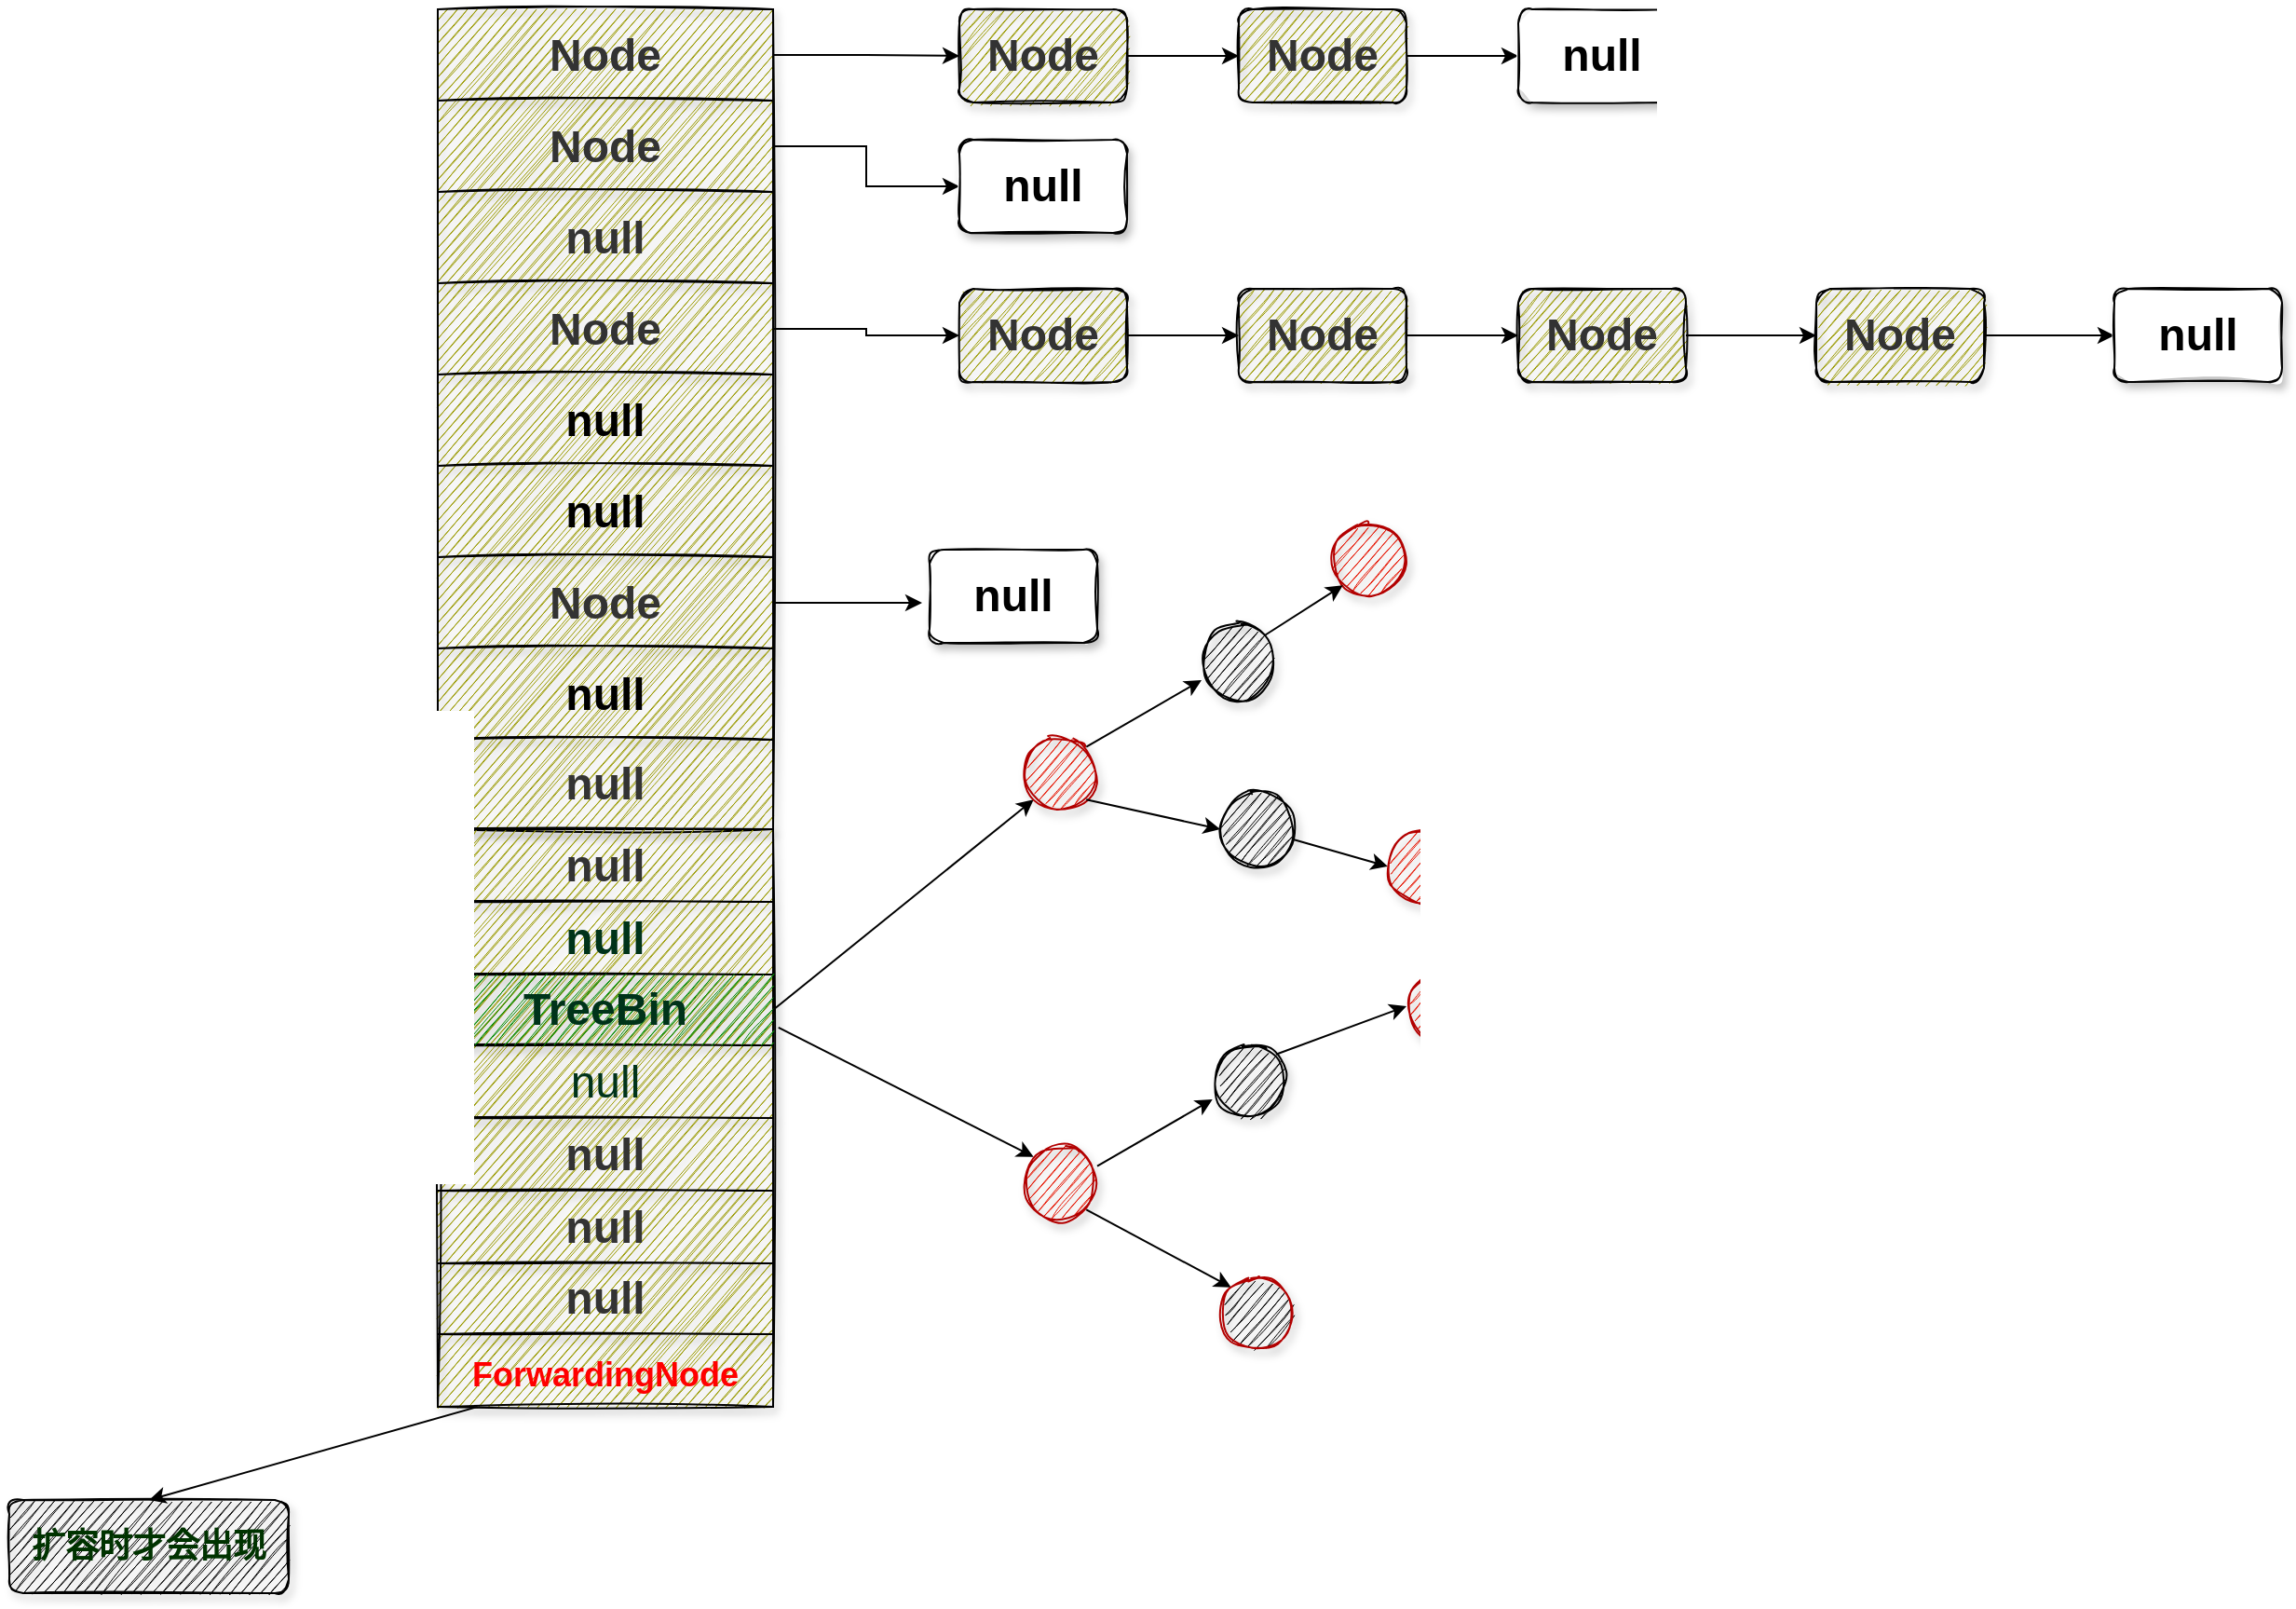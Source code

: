 <mxfile version="19.0.2" type="github" pages="15">
  <diagram id="BDikbQThc19fJNOe6SgB" name="concurrentHashMap">
    <mxGraphModel dx="2046" dy="550" grid="1" gridSize="10" guides="1" tooltips="1" connect="1" arrows="1" fold="1" page="1" pageScale="1" pageWidth="827" pageHeight="1169" math="0" shadow="0">
      <root>
        <mxCell id="0" />
        <mxCell id="1" parent="0" />
        <mxCell id="5szhDfPv6tfS-I_NBCic-18" value="" style="shape=table;startSize=0;container=1;collapsible=0;childLayout=tableLayout;rounded=1;shadow=1;glass=0;sketch=1;fontSize=24;fontColor=#FF0000;strokeColor=#000000;fillColor=#999900;" parent="1" vertex="1">
          <mxGeometry x="100" y="270" width="180" height="440" as="geometry" />
        </mxCell>
        <mxCell id="5szhDfPv6tfS-I_NBCic-19" value="" style="shape=tableRow;horizontal=0;startSize=0;swimlaneHead=0;swimlaneBody=0;top=0;left=0;bottom=0;right=0;collapsible=0;dropTarget=0;fillColor=none;points=[[0,0.5],[1,0.5]];portConstraint=eastwest;rounded=1;shadow=1;glass=0;sketch=1;fontSize=24;fontColor=#FF0000;strokeColor=#000000;" parent="5szhDfPv6tfS-I_NBCic-18" vertex="1">
          <mxGeometry width="180" height="49" as="geometry" />
        </mxCell>
        <mxCell id="5szhDfPv6tfS-I_NBCic-20" value="&lt;font color=&quot;#333333&quot;&gt;&lt;b&gt;Node&lt;/b&gt;&lt;/font&gt;" style="shape=partialRectangle;html=1;whiteSpace=wrap;connectable=0;overflow=hidden;fillColor=none;top=0;left=0;bottom=0;right=0;pointerEvents=1;rounded=1;shadow=1;glass=0;sketch=1;fontSize=24;fontColor=#FF0000;strokeColor=#000000;" parent="5szhDfPv6tfS-I_NBCic-19" vertex="1">
          <mxGeometry width="180" height="49" as="geometry">
            <mxRectangle width="180" height="49" as="alternateBounds" />
          </mxGeometry>
        </mxCell>
        <mxCell id="5szhDfPv6tfS-I_NBCic-35" value="" style="shape=tableRow;horizontal=0;startSize=0;swimlaneHead=0;swimlaneBody=0;top=0;left=0;bottom=0;right=0;collapsible=0;dropTarget=0;fillColor=none;points=[[0,0.5],[1,0.5]];portConstraint=eastwest;rounded=1;shadow=1;glass=0;sketch=1;fontSize=24;fontColor=#FF0000;strokeColor=#000000;" parent="5szhDfPv6tfS-I_NBCic-18" vertex="1">
          <mxGeometry y="49" width="180" height="49" as="geometry" />
        </mxCell>
        <mxCell id="5szhDfPv6tfS-I_NBCic-36" value="&lt;font color=&quot;#333333&quot;&gt;&lt;b&gt;Node&lt;/b&gt;&lt;/font&gt;" style="shape=partialRectangle;html=1;whiteSpace=wrap;connectable=0;overflow=hidden;fillColor=none;top=0;left=0;bottom=0;right=0;pointerEvents=1;rounded=1;shadow=1;glass=0;sketch=1;fontSize=24;fontColor=#FF0000;strokeColor=#000000;" parent="5szhDfPv6tfS-I_NBCic-35" vertex="1">
          <mxGeometry width="180" height="49" as="geometry">
            <mxRectangle width="180" height="49" as="alternateBounds" />
          </mxGeometry>
        </mxCell>
        <mxCell id="5szhDfPv6tfS-I_NBCic-21" value="" style="shape=tableRow;horizontal=0;startSize=0;swimlaneHead=0;swimlaneBody=0;top=0;left=0;bottom=0;right=0;collapsible=0;dropTarget=0;fillColor=none;points=[[0,0.5],[1,0.5]];portConstraint=eastwest;rounded=1;shadow=1;glass=0;sketch=1;fontSize=24;fontColor=#FF0000;strokeColor=#000000;" parent="5szhDfPv6tfS-I_NBCic-18" vertex="1">
          <mxGeometry y="98" width="180" height="49" as="geometry" />
        </mxCell>
        <mxCell id="5szhDfPv6tfS-I_NBCic-22" value="&lt;span style=&quot;color: rgb(51, 51, 51);&quot;&gt;&lt;b&gt;null&lt;/b&gt;&lt;/span&gt;" style="shape=partialRectangle;html=1;whiteSpace=wrap;connectable=0;overflow=hidden;fillColor=none;top=0;left=0;bottom=0;right=0;pointerEvents=1;rounded=1;shadow=1;glass=0;sketch=1;fontSize=24;fontColor=#FF0000;strokeColor=#000000;" parent="5szhDfPv6tfS-I_NBCic-21" vertex="1">
          <mxGeometry width="180" height="49" as="geometry">
            <mxRectangle width="180" height="49" as="alternateBounds" />
          </mxGeometry>
        </mxCell>
        <mxCell id="5szhDfPv6tfS-I_NBCic-23" value="" style="shape=tableRow;horizontal=0;startSize=0;swimlaneHead=0;swimlaneBody=0;top=0;left=0;bottom=0;right=0;collapsible=0;dropTarget=0;fillColor=none;points=[[0,0.5],[1,0.5]];portConstraint=eastwest;rounded=1;shadow=1;glass=0;sketch=1;fontSize=24;fontColor=#FF0000;strokeColor=#000000;" parent="5szhDfPv6tfS-I_NBCic-18" vertex="1">
          <mxGeometry y="147" width="180" height="49" as="geometry" />
        </mxCell>
        <mxCell id="5szhDfPv6tfS-I_NBCic-24" value="&lt;span style=&quot;color: rgb(51, 51, 51);&quot;&gt;&lt;b&gt;Node&lt;/b&gt;&lt;/span&gt;" style="shape=partialRectangle;html=1;whiteSpace=wrap;connectable=0;overflow=hidden;fillColor=none;top=0;left=0;bottom=0;right=0;pointerEvents=1;rounded=1;shadow=1;glass=0;sketch=1;fontSize=24;fontColor=#FF0000;strokeColor=#000000;" parent="5szhDfPv6tfS-I_NBCic-23" vertex="1">
          <mxGeometry width="180" height="49" as="geometry">
            <mxRectangle width="180" height="49" as="alternateBounds" />
          </mxGeometry>
        </mxCell>
        <mxCell id="5szhDfPv6tfS-I_NBCic-25" value="" style="shape=tableRow;horizontal=0;startSize=0;swimlaneHead=0;swimlaneBody=0;top=0;left=0;bottom=0;right=0;collapsible=0;dropTarget=0;fillColor=none;points=[[0,0.5],[1,0.5]];portConstraint=eastwest;rounded=1;shadow=1;glass=0;sketch=1;fontSize=24;fontColor=#FF0000;strokeColor=#000000;" parent="5szhDfPv6tfS-I_NBCic-18" vertex="1">
          <mxGeometry y="196" width="180" height="49" as="geometry" />
        </mxCell>
        <mxCell id="5szhDfPv6tfS-I_NBCic-26" value="&lt;font color=&quot;#000000&quot;&gt;&lt;b&gt;null&lt;/b&gt;&lt;/font&gt;" style="shape=partialRectangle;html=1;whiteSpace=wrap;connectable=0;overflow=hidden;fillColor=none;top=0;left=0;bottom=0;right=0;pointerEvents=1;rounded=1;shadow=1;glass=0;sketch=1;fontSize=24;fontColor=#FF0000;strokeColor=#000000;" parent="5szhDfPv6tfS-I_NBCic-25" vertex="1">
          <mxGeometry width="180" height="49" as="geometry">
            <mxRectangle width="180" height="49" as="alternateBounds" />
          </mxGeometry>
        </mxCell>
        <mxCell id="5szhDfPv6tfS-I_NBCic-27" value="" style="shape=tableRow;horizontal=0;startSize=0;swimlaneHead=0;swimlaneBody=0;top=0;left=0;bottom=0;right=0;collapsible=0;dropTarget=0;fillColor=none;points=[[0,0.5],[1,0.5]];portConstraint=eastwest;rounded=1;shadow=1;glass=0;sketch=1;fontSize=24;fontColor=#FF0000;strokeColor=#000000;" parent="5szhDfPv6tfS-I_NBCic-18" vertex="1">
          <mxGeometry y="245" width="180" height="49" as="geometry" />
        </mxCell>
        <mxCell id="5szhDfPv6tfS-I_NBCic-28" value="&lt;span style=&quot;color: rgb(0, 0, 0);&quot;&gt;&lt;b&gt;null&lt;/b&gt;&lt;/span&gt;" style="shape=partialRectangle;html=1;whiteSpace=wrap;connectable=0;overflow=hidden;fillColor=none;top=0;left=0;bottom=0;right=0;pointerEvents=1;rounded=1;shadow=1;glass=0;sketch=1;fontSize=24;fontColor=#FF0000;strokeColor=#000000;" parent="5szhDfPv6tfS-I_NBCic-27" vertex="1">
          <mxGeometry width="180" height="49" as="geometry">
            <mxRectangle width="180" height="49" as="alternateBounds" />
          </mxGeometry>
        </mxCell>
        <mxCell id="5szhDfPv6tfS-I_NBCic-29" value="" style="shape=tableRow;horizontal=0;startSize=0;swimlaneHead=0;swimlaneBody=0;top=0;left=0;bottom=0;right=0;collapsible=0;dropTarget=0;fillColor=none;points=[[0,0.5],[1,0.5]];portConstraint=eastwest;rounded=1;shadow=1;glass=0;sketch=1;fontSize=24;fontColor=#FF0000;strokeColor=#000000;" parent="5szhDfPv6tfS-I_NBCic-18" vertex="1">
          <mxGeometry y="294" width="180" height="49" as="geometry" />
        </mxCell>
        <mxCell id="5szhDfPv6tfS-I_NBCic-30" value="&lt;b style=&quot;color: rgb(51, 51, 51);&quot;&gt;Node&lt;/b&gt;" style="shape=partialRectangle;html=1;whiteSpace=wrap;connectable=0;overflow=hidden;fillColor=none;top=0;left=0;bottom=0;right=0;pointerEvents=1;rounded=1;shadow=1;glass=0;sketch=1;fontSize=24;fontColor=#FF0000;strokeColor=#000000;" parent="5szhDfPv6tfS-I_NBCic-29" vertex="1">
          <mxGeometry width="180" height="49" as="geometry">
            <mxRectangle width="180" height="49" as="alternateBounds" />
          </mxGeometry>
        </mxCell>
        <mxCell id="5szhDfPv6tfS-I_NBCic-31" value="" style="shape=tableRow;horizontal=0;startSize=0;swimlaneHead=0;swimlaneBody=0;top=0;left=0;bottom=0;right=0;collapsible=0;dropTarget=0;fillColor=none;points=[[0,0.5],[1,0.5]];portConstraint=eastwest;rounded=1;shadow=1;glass=0;sketch=1;fontSize=24;fontColor=#FF0000;strokeColor=#000000;" parent="5szhDfPv6tfS-I_NBCic-18" vertex="1">
          <mxGeometry y="343" width="180" height="49" as="geometry" />
        </mxCell>
        <mxCell id="5szhDfPv6tfS-I_NBCic-32" value="&lt;b style=&quot;color: rgb(0, 0, 0);&quot;&gt;null&lt;/b&gt;" style="shape=partialRectangle;html=1;whiteSpace=wrap;connectable=0;overflow=hidden;fillColor=none;top=0;left=0;bottom=0;right=0;pointerEvents=1;rounded=1;shadow=1;glass=0;sketch=1;fontSize=24;fontColor=#FF0000;strokeColor=#000000;" parent="5szhDfPv6tfS-I_NBCic-31" vertex="1">
          <mxGeometry width="180" height="49" as="geometry">
            <mxRectangle width="180" height="49" as="alternateBounds" />
          </mxGeometry>
        </mxCell>
        <mxCell id="5szhDfPv6tfS-I_NBCic-33" value="" style="shape=tableRow;horizontal=0;startSize=0;swimlaneHead=0;swimlaneBody=0;top=0;left=0;bottom=0;right=0;collapsible=0;dropTarget=0;fillColor=none;points=[[0,0.5],[1,0.5]];portConstraint=eastwest;rounded=1;shadow=1;glass=0;sketch=1;fontSize=24;fontColor=#FF0000;strokeColor=#000000;" parent="5szhDfPv6tfS-I_NBCic-18" vertex="1">
          <mxGeometry y="392" width="180" height="48" as="geometry" />
        </mxCell>
        <mxCell id="5szhDfPv6tfS-I_NBCic-34" value="&lt;b style=&quot;color: rgb(51, 51, 51);&quot;&gt;null&lt;/b&gt;" style="shape=partialRectangle;html=1;whiteSpace=wrap;connectable=0;overflow=hidden;fillColor=none;top=0;left=0;bottom=0;right=0;pointerEvents=1;rounded=1;shadow=1;glass=0;sketch=1;fontSize=24;fontColor=#FF0000;strokeColor=#000000;" parent="5szhDfPv6tfS-I_NBCic-33" vertex="1">
          <mxGeometry width="180" height="48" as="geometry">
            <mxRectangle width="180" height="48" as="alternateBounds" />
          </mxGeometry>
        </mxCell>
        <mxCell id="5szhDfPv6tfS-I_NBCic-37" style="edgeStyle=orthogonalEdgeStyle;rounded=0;orthogonalLoop=1;jettySize=auto;html=1;fontSize=24;fontColor=#333333;strokeColor=#000000;strokeWidth=1;entryX=0;entryY=0.5;entryDx=0;entryDy=0;" parent="1" source="5szhDfPv6tfS-I_NBCic-19" target="5szhDfPv6tfS-I_NBCic-38" edge="1">
          <mxGeometry relative="1" as="geometry">
            <mxPoint x="360" y="295" as="targetPoint" />
          </mxGeometry>
        </mxCell>
        <mxCell id="5szhDfPv6tfS-I_NBCic-40" style="edgeStyle=orthogonalEdgeStyle;rounded=0;orthogonalLoop=1;jettySize=auto;html=1;fontSize=24;fontColor=#333333;strokeColor=#000000;strokeWidth=1;entryX=0;entryY=0.5;entryDx=0;entryDy=0;" parent="1" source="5szhDfPv6tfS-I_NBCic-38" target="5szhDfPv6tfS-I_NBCic-41" edge="1">
          <mxGeometry relative="1" as="geometry">
            <mxPoint x="550" y="295" as="targetPoint" />
          </mxGeometry>
        </mxCell>
        <mxCell id="5szhDfPv6tfS-I_NBCic-38" value="&lt;b&gt;Node&lt;/b&gt;" style="rounded=1;whiteSpace=wrap;html=1;shadow=1;glass=0;sketch=1;fontSize=24;fontColor=#333333;strokeColor=#000000;fillColor=#999900;" parent="1" vertex="1">
          <mxGeometry x="380" y="270" width="90" height="50" as="geometry" />
        </mxCell>
        <mxCell id="5szhDfPv6tfS-I_NBCic-42" style="edgeStyle=orthogonalEdgeStyle;rounded=0;orthogonalLoop=1;jettySize=auto;html=1;fontSize=24;fontColor=#333333;strokeColor=#000000;strokeWidth=1;" parent="1" source="5szhDfPv6tfS-I_NBCic-41" edge="1">
          <mxGeometry relative="1" as="geometry">
            <mxPoint x="680" y="295" as="targetPoint" />
          </mxGeometry>
        </mxCell>
        <mxCell id="5szhDfPv6tfS-I_NBCic-41" value="&lt;b&gt;Node&lt;/b&gt;" style="rounded=1;whiteSpace=wrap;html=1;shadow=1;glass=0;sketch=1;fontSize=24;fontColor=#333333;strokeColor=#000000;fillColor=#999900;" parent="1" vertex="1">
          <mxGeometry x="530" y="270" width="90" height="50" as="geometry" />
        </mxCell>
        <mxCell id="5szhDfPv6tfS-I_NBCic-44" value="&lt;b&gt;null&lt;/b&gt;" style="rounded=1;whiteSpace=wrap;html=1;shadow=1;glass=0;sketch=1;fontSize=24;" parent="1" vertex="1">
          <mxGeometry x="680" y="270" width="90" height="50" as="geometry" />
        </mxCell>
        <mxCell id="5szhDfPv6tfS-I_NBCic-49" style="edgeStyle=orthogonalEdgeStyle;rounded=0;orthogonalLoop=1;jettySize=auto;html=1;fontSize=24;fontColor=#333333;strokeColor=#000000;strokeWidth=1;entryX=0;entryY=0.5;entryDx=0;entryDy=0;" parent="1" source="5szhDfPv6tfS-I_NBCic-23" target="5szhDfPv6tfS-I_NBCic-51" edge="1">
          <mxGeometry relative="1" as="geometry">
            <mxPoint x="370" y="441.5" as="targetPoint" />
          </mxGeometry>
        </mxCell>
        <mxCell id="5szhDfPv6tfS-I_NBCic-50" style="edgeStyle=orthogonalEdgeStyle;rounded=0;orthogonalLoop=1;jettySize=auto;html=1;fontSize=24;fontColor=#333333;strokeColor=#000000;strokeWidth=1;entryX=0;entryY=0.5;entryDx=0;entryDy=0;" parent="1" source="5szhDfPv6tfS-I_NBCic-51" target="5szhDfPv6tfS-I_NBCic-53" edge="1">
          <mxGeometry relative="1" as="geometry">
            <mxPoint x="550" y="445" as="targetPoint" />
          </mxGeometry>
        </mxCell>
        <mxCell id="5szhDfPv6tfS-I_NBCic-51" value="&lt;b&gt;Node&lt;/b&gt;" style="rounded=1;whiteSpace=wrap;html=1;shadow=1;glass=0;sketch=1;fontSize=24;fontColor=#333333;strokeColor=#000000;fillColor=#999900;" parent="1" vertex="1">
          <mxGeometry x="380" y="420" width="90" height="50" as="geometry" />
        </mxCell>
        <mxCell id="5szhDfPv6tfS-I_NBCic-52" style="edgeStyle=orthogonalEdgeStyle;rounded=0;orthogonalLoop=1;jettySize=auto;html=1;fontSize=24;fontColor=#333333;strokeColor=#000000;strokeWidth=1;" parent="1" source="5szhDfPv6tfS-I_NBCic-53" edge="1">
          <mxGeometry relative="1" as="geometry">
            <mxPoint x="680" y="445" as="targetPoint" />
          </mxGeometry>
        </mxCell>
        <mxCell id="5szhDfPv6tfS-I_NBCic-53" value="&lt;b&gt;Node&lt;/b&gt;" style="rounded=1;whiteSpace=wrap;html=1;shadow=1;glass=0;sketch=1;fontSize=24;fontColor=#333333;strokeColor=#000000;fillColor=#999900;" parent="1" vertex="1">
          <mxGeometry x="530" y="420" width="90" height="50" as="geometry" />
        </mxCell>
        <mxCell id="5szhDfPv6tfS-I_NBCic-55" style="edgeStyle=orthogonalEdgeStyle;rounded=0;orthogonalLoop=1;jettySize=auto;html=1;fontSize=24;fontColor=#333333;strokeColor=#000000;strokeWidth=1;" parent="1" source="5szhDfPv6tfS-I_NBCic-54" edge="1">
          <mxGeometry relative="1" as="geometry">
            <mxPoint x="840" y="445" as="targetPoint" />
          </mxGeometry>
        </mxCell>
        <mxCell id="5szhDfPv6tfS-I_NBCic-54" value="&lt;b&gt;Node&lt;/b&gt;" style="rounded=1;whiteSpace=wrap;html=1;shadow=1;glass=0;sketch=1;fontSize=24;fontColor=#333333;strokeColor=#000000;fillColor=#999900;" parent="1" vertex="1">
          <mxGeometry x="680" y="420" width="90" height="50" as="geometry" />
        </mxCell>
        <mxCell id="5szhDfPv6tfS-I_NBCic-57" style="edgeStyle=orthogonalEdgeStyle;rounded=0;orthogonalLoop=1;jettySize=auto;html=1;fontSize=24;fontColor=#333333;strokeColor=#000000;strokeWidth=1;" parent="1" source="5szhDfPv6tfS-I_NBCic-56" edge="1">
          <mxGeometry relative="1" as="geometry">
            <mxPoint x="1000" y="445" as="targetPoint" />
          </mxGeometry>
        </mxCell>
        <mxCell id="5szhDfPv6tfS-I_NBCic-56" value="&lt;b&gt;Node&lt;/b&gt;" style="rounded=1;whiteSpace=wrap;html=1;shadow=1;glass=0;sketch=1;fontSize=24;fontColor=#333333;strokeColor=#000000;fillColor=#999900;" parent="1" vertex="1">
          <mxGeometry x="840" y="420" width="90" height="50" as="geometry" />
        </mxCell>
        <mxCell id="5szhDfPv6tfS-I_NBCic-58" value="&lt;b&gt;null&lt;/b&gt;" style="rounded=1;whiteSpace=wrap;html=1;shadow=1;glass=0;sketch=1;fontSize=24;" parent="1" vertex="1">
          <mxGeometry x="1000" y="420" width="90" height="50" as="geometry" />
        </mxCell>
        <mxCell id="5szhDfPv6tfS-I_NBCic-59" style="edgeStyle=orthogonalEdgeStyle;rounded=0;orthogonalLoop=1;jettySize=auto;html=1;fontSize=24;fontColor=#00331A;strokeColor=#000000;strokeWidth=1;entryX=0;entryY=0.5;entryDx=0;entryDy=0;" parent="1" source="5szhDfPv6tfS-I_NBCic-35" target="5szhDfPv6tfS-I_NBCic-60" edge="1">
          <mxGeometry relative="1" as="geometry">
            <mxPoint x="340" y="343.5" as="targetPoint" />
          </mxGeometry>
        </mxCell>
        <mxCell id="5szhDfPv6tfS-I_NBCic-60" value="&lt;b&gt;null&lt;/b&gt;" style="rounded=1;whiteSpace=wrap;html=1;shadow=1;glass=0;sketch=1;fontSize=24;" parent="1" vertex="1">
          <mxGeometry x="380" y="340" width="90" height="50" as="geometry" />
        </mxCell>
        <mxCell id="5szhDfPv6tfS-I_NBCic-62" value="" style="shape=table;startSize=0;container=1;collapsible=0;childLayout=tableLayout;rounded=1;shadow=1;glass=0;sketch=1;fontSize=24;fontColor=#00331A;strokeColor=#000000;fillColor=#999900;labelPosition=center;verticalLabelPosition=top;align=center;verticalAlign=bottom;" parent="1" vertex="1">
          <mxGeometry x="100" y="710" width="180" height="310" as="geometry" />
        </mxCell>
        <mxCell id="5szhDfPv6tfS-I_NBCic-63" value="" style="shape=tableRow;horizontal=0;startSize=0;swimlaneHead=0;swimlaneBody=0;top=0;left=0;bottom=0;right=0;collapsible=0;dropTarget=0;fillColor=none;points=[[0,0.5],[1,0.5]];portConstraint=eastwest;rounded=1;shadow=1;glass=0;sketch=1;fontSize=24;fontColor=#00331A;strokeColor=#000000;" parent="5szhDfPv6tfS-I_NBCic-62" vertex="1">
          <mxGeometry width="180" height="39" as="geometry" />
        </mxCell>
        <mxCell id="5szhDfPv6tfS-I_NBCic-64" value="&lt;b style=&quot;color: rgb(51, 51, 51);&quot;&gt;null&lt;/b&gt;" style="shape=partialRectangle;html=1;whiteSpace=wrap;connectable=0;overflow=hidden;fillColor=none;top=0;left=0;bottom=0;right=0;pointerEvents=1;rounded=1;shadow=1;glass=0;sketch=1;fontSize=24;fontColor=#00331A;strokeColor=#000000;" parent="5szhDfPv6tfS-I_NBCic-63" vertex="1">
          <mxGeometry width="180" height="39" as="geometry">
            <mxRectangle width="180" height="39" as="alternateBounds" />
          </mxGeometry>
        </mxCell>
        <mxCell id="5szhDfPv6tfS-I_NBCic-65" value="" style="shape=tableRow;horizontal=0;startSize=0;swimlaneHead=0;swimlaneBody=0;top=0;left=0;bottom=0;right=0;collapsible=0;dropTarget=0;fillColor=none;points=[[0,0.5],[1,0.5]];portConstraint=eastwest;rounded=1;shadow=1;glass=0;sketch=1;fontSize=24;fontColor=#00331A;strokeColor=#000000;" parent="5szhDfPv6tfS-I_NBCic-62" vertex="1">
          <mxGeometry y="39" width="180" height="39" as="geometry" />
        </mxCell>
        <mxCell id="5szhDfPv6tfS-I_NBCic-66" value="&lt;b&gt;null&lt;/b&gt;" style="shape=partialRectangle;html=1;whiteSpace=wrap;connectable=0;overflow=hidden;fillColor=none;top=0;left=0;bottom=0;right=0;pointerEvents=1;rounded=1;shadow=1;glass=0;sketch=1;fontSize=24;fontColor=#00331A;strokeColor=#000000;" parent="5szhDfPv6tfS-I_NBCic-65" vertex="1">
          <mxGeometry width="180" height="39" as="geometry">
            <mxRectangle width="180" height="39" as="alternateBounds" />
          </mxGeometry>
        </mxCell>
        <mxCell id="5szhDfPv6tfS-I_NBCic-67" value="" style="shape=tableRow;horizontal=0;startSize=0;swimlaneHead=0;swimlaneBody=0;top=0;left=0;bottom=0;right=0;collapsible=0;dropTarget=0;fillColor=none;points=[[0,0.5],[1,0.5]];portConstraint=eastwest;rounded=1;shadow=1;glass=0;sketch=1;fontSize=24;fontColor=#00331A;strokeColor=#000000;" parent="5szhDfPv6tfS-I_NBCic-62" vertex="1">
          <mxGeometry y="78" width="180" height="38" as="geometry" />
        </mxCell>
        <mxCell id="5szhDfPv6tfS-I_NBCic-68" value="&lt;b style=&quot;color: rgb(255, 0, 0);&quot;&gt;&lt;font color=&quot;#00331a&quot;&gt;TreeBin&lt;/font&gt;&lt;/b&gt;" style="shape=partialRectangle;html=1;whiteSpace=wrap;connectable=0;overflow=hidden;fillColor=#008a00;top=0;left=0;bottom=0;right=0;pointerEvents=1;rounded=1;shadow=1;glass=0;sketch=1;fontSize=24;fontColor=#ffffff;strokeColor=#005700;" parent="5szhDfPv6tfS-I_NBCic-67" vertex="1">
          <mxGeometry width="180" height="38" as="geometry">
            <mxRectangle width="180" height="38" as="alternateBounds" />
          </mxGeometry>
        </mxCell>
        <mxCell id="5szhDfPv6tfS-I_NBCic-69" value="" style="shape=tableRow;horizontal=0;startSize=0;swimlaneHead=0;swimlaneBody=0;top=0;left=0;bottom=0;right=0;collapsible=0;dropTarget=0;fillColor=none;points=[[0,0.5],[1,0.5]];portConstraint=eastwest;rounded=1;shadow=1;glass=0;sketch=1;fontSize=24;fontColor=#00331A;strokeColor=#000000;" parent="5szhDfPv6tfS-I_NBCic-62" vertex="1">
          <mxGeometry y="116" width="180" height="39" as="geometry" />
        </mxCell>
        <mxCell id="5szhDfPv6tfS-I_NBCic-70" value="null" style="shape=partialRectangle;html=1;whiteSpace=wrap;connectable=0;overflow=hidden;fillColor=none;top=0;left=0;bottom=0;right=0;pointerEvents=1;rounded=1;shadow=1;glass=0;sketch=1;fontSize=24;fontColor=#00331A;strokeColor=#000000;" parent="5szhDfPv6tfS-I_NBCic-69" vertex="1">
          <mxGeometry width="180" height="39" as="geometry">
            <mxRectangle width="180" height="39" as="alternateBounds" />
          </mxGeometry>
        </mxCell>
        <mxCell id="5szhDfPv6tfS-I_NBCic-71" value="" style="shape=tableRow;horizontal=0;startSize=0;swimlaneHead=0;swimlaneBody=0;top=0;left=0;bottom=0;right=0;collapsible=0;dropTarget=0;fillColor=none;points=[[0,0.5],[1,0.5]];portConstraint=eastwest;rounded=1;shadow=1;glass=0;sketch=1;fontSize=24;fontColor=#00331A;strokeColor=#000000;" parent="5szhDfPv6tfS-I_NBCic-62" vertex="1">
          <mxGeometry y="155" width="180" height="39" as="geometry" />
        </mxCell>
        <mxCell id="5szhDfPv6tfS-I_NBCic-72" value="&lt;b style=&quot;color: rgb(51, 51, 51);&quot;&gt;null&lt;/b&gt;" style="shape=partialRectangle;html=1;whiteSpace=wrap;connectable=0;overflow=hidden;fillColor=none;top=0;left=0;bottom=0;right=0;pointerEvents=1;rounded=1;shadow=1;glass=0;sketch=1;fontSize=24;fontColor=#00331A;strokeColor=#000000;" parent="5szhDfPv6tfS-I_NBCic-71" vertex="1">
          <mxGeometry width="180" height="39" as="geometry">
            <mxRectangle width="180" height="39" as="alternateBounds" />
          </mxGeometry>
        </mxCell>
        <mxCell id="5szhDfPv6tfS-I_NBCic-73" value="" style="shape=tableRow;horizontal=0;startSize=0;swimlaneHead=0;swimlaneBody=0;top=0;left=0;bottom=0;right=0;collapsible=0;dropTarget=0;fillColor=none;points=[[0,0.5],[1,0.5]];portConstraint=eastwest;rounded=1;shadow=1;glass=0;sketch=1;fontSize=24;fontColor=#00331A;strokeColor=#000000;" parent="5szhDfPv6tfS-I_NBCic-62" vertex="1">
          <mxGeometry y="194" width="180" height="39" as="geometry" />
        </mxCell>
        <mxCell id="5szhDfPv6tfS-I_NBCic-74" value="&lt;b style=&quot;color: rgb(51, 51, 51);&quot;&gt;null&lt;/b&gt;" style="shape=partialRectangle;html=1;whiteSpace=wrap;connectable=0;overflow=hidden;fillColor=none;top=0;left=0;bottom=0;right=0;pointerEvents=1;rounded=1;shadow=1;glass=0;sketch=1;fontSize=24;fontColor=#00331A;strokeColor=#000000;" parent="5szhDfPv6tfS-I_NBCic-73" vertex="1">
          <mxGeometry width="180" height="39" as="geometry">
            <mxRectangle width="180" height="39" as="alternateBounds" />
          </mxGeometry>
        </mxCell>
        <mxCell id="5szhDfPv6tfS-I_NBCic-75" value="" style="shape=tableRow;horizontal=0;startSize=0;swimlaneHead=0;swimlaneBody=0;top=0;left=0;bottom=0;right=0;collapsible=0;dropTarget=0;fillColor=none;points=[[0,0.5],[1,0.5]];portConstraint=eastwest;rounded=1;shadow=1;glass=0;sketch=1;fontSize=24;fontColor=#00331A;strokeColor=#000000;" parent="5szhDfPv6tfS-I_NBCic-62" vertex="1">
          <mxGeometry y="233" width="180" height="38" as="geometry" />
        </mxCell>
        <mxCell id="5szhDfPv6tfS-I_NBCic-76" value="&lt;b style=&quot;color: rgb(51, 51, 51);&quot;&gt;null&lt;/b&gt;" style="shape=partialRectangle;html=1;whiteSpace=wrap;connectable=0;overflow=hidden;fillColor=none;top=0;left=0;bottom=0;right=0;pointerEvents=1;rounded=1;shadow=1;glass=0;sketch=1;fontSize=24;fontColor=#00331A;strokeColor=#000000;" parent="5szhDfPv6tfS-I_NBCic-75" vertex="1">
          <mxGeometry width="180" height="38" as="geometry">
            <mxRectangle width="180" height="38" as="alternateBounds" />
          </mxGeometry>
        </mxCell>
        <mxCell id="5szhDfPv6tfS-I_NBCic-77" value="" style="shape=tableRow;horizontal=0;startSize=0;swimlaneHead=0;swimlaneBody=0;top=0;left=0;bottom=0;right=0;collapsible=0;dropTarget=0;fillColor=none;points=[[0,0.5],[1,0.5]];portConstraint=eastwest;rounded=1;shadow=1;glass=0;sketch=1;fontSize=24;fontColor=#00331A;strokeColor=#000000;" parent="5szhDfPv6tfS-I_NBCic-62" vertex="1">
          <mxGeometry y="271" width="180" height="39" as="geometry" />
        </mxCell>
        <mxCell id="5szhDfPv6tfS-I_NBCic-78" value="&lt;font color=&quot;#ff0000&quot; style=&quot;font-size: 18px;&quot;&gt;&lt;b&gt;ForwardingNode&lt;/b&gt;&lt;/font&gt;" style="shape=partialRectangle;html=1;whiteSpace=wrap;connectable=0;overflow=hidden;fillColor=none;top=0;left=0;bottom=0;right=0;pointerEvents=1;rounded=1;shadow=1;glass=0;sketch=1;fontSize=24;fontColor=#00331A;strokeColor=#000000;" parent="5szhDfPv6tfS-I_NBCic-77" vertex="1">
          <mxGeometry width="180" height="39" as="geometry">
            <mxRectangle width="180" height="39" as="alternateBounds" />
          </mxGeometry>
        </mxCell>
        <mxCell id="5szhDfPv6tfS-I_NBCic-79" value="" style="endArrow=classic;html=1;rounded=0;fontSize=24;fontColor=#00331A;strokeColor=#000000;strokeWidth=1;exitX=1;exitY=0.5;exitDx=0;exitDy=0;entryX=0;entryY=1;entryDx=0;entryDy=0;" parent="1" source="5szhDfPv6tfS-I_NBCic-67" target="5szhDfPv6tfS-I_NBCic-81" edge="1">
          <mxGeometry width="50" height="50" relative="1" as="geometry">
            <mxPoint x="290" y="820" as="sourcePoint" />
            <mxPoint x="360" y="760" as="targetPoint" />
          </mxGeometry>
        </mxCell>
        <mxCell id="5szhDfPv6tfS-I_NBCic-80" value="" style="endArrow=classic;html=1;rounded=0;fontSize=24;fontColor=#00331A;strokeColor=#000000;strokeWidth=1;exitX=1.016;exitY=0.748;exitDx=0;exitDy=0;exitPerimeter=0;entryX=0;entryY=0;entryDx=0;entryDy=0;" parent="1" source="5szhDfPv6tfS-I_NBCic-67" target="5szhDfPv6tfS-I_NBCic-82" edge="1">
          <mxGeometry width="50" height="50" relative="1" as="geometry">
            <mxPoint x="290" y="817" as="sourcePoint" />
            <mxPoint x="360" y="840" as="targetPoint" />
          </mxGeometry>
        </mxCell>
        <mxCell id="5szhDfPv6tfS-I_NBCic-81" value="" style="ellipse;whiteSpace=wrap;html=1;rounded=1;shadow=1;glass=0;sketch=1;fontSize=24;fontColor=#ffffff;strokeColor=#B20000;fillColor=#e51400;" parent="1" vertex="1">
          <mxGeometry x="414" y="660" width="40" height="40" as="geometry" />
        </mxCell>
        <mxCell id="5szhDfPv6tfS-I_NBCic-82" value="" style="ellipse;whiteSpace=wrap;html=1;rounded=1;shadow=1;glass=0;sketch=1;fontSize=24;fontColor=#ffffff;strokeColor=#B20000;fillColor=#e51400;" parent="1" vertex="1">
          <mxGeometry x="414" y="880" width="40" height="40" as="geometry" />
        </mxCell>
        <mxCell id="5szhDfPv6tfS-I_NBCic-84" value="" style="endArrow=classic;html=1;rounded=0;fontSize=24;fontColor=#00331A;strokeColor=#000000;strokeWidth=1;exitX=1;exitY=0;exitDx=0;exitDy=0;" parent="1" source="5szhDfPv6tfS-I_NBCic-81" edge="1">
          <mxGeometry width="50" height="50" relative="1" as="geometry">
            <mxPoint x="454" y="667" as="sourcePoint" />
            <mxPoint x="510" y="630" as="targetPoint" />
          </mxGeometry>
        </mxCell>
        <mxCell id="5szhDfPv6tfS-I_NBCic-85" value="" style="endArrow=classic;html=1;rounded=0;fontSize=24;fontColor=#00331A;strokeColor=#000000;strokeWidth=1;exitX=1;exitY=1;exitDx=0;exitDy=0;" parent="1" source="5szhDfPv6tfS-I_NBCic-81" edge="1">
          <mxGeometry width="50" height="50" relative="1" as="geometry">
            <mxPoint x="454.0" y="700.004" as="sourcePoint" />
            <mxPoint x="520" y="710" as="targetPoint" />
          </mxGeometry>
        </mxCell>
        <mxCell id="5szhDfPv6tfS-I_NBCic-86" value="" style="ellipse;whiteSpace=wrap;html=1;rounded=1;shadow=1;glass=0;sketch=1;fontSize=24;fontColor=#ffffff;strokeColor=#000000;fillColor=#000000;" parent="1" vertex="1">
          <mxGeometry x="510" y="600" width="40" height="40" as="geometry" />
        </mxCell>
        <mxCell id="5szhDfPv6tfS-I_NBCic-97" style="rounded=0;orthogonalLoop=1;jettySize=auto;html=1;entryX=0;entryY=0.5;entryDx=0;entryDy=0;fontSize=24;fontColor=#00331A;strokeColor=#000000;strokeWidth=1;" parent="1" source="5szhDfPv6tfS-I_NBCic-87" target="5szhDfPv6tfS-I_NBCic-96" edge="1">
          <mxGeometry relative="1" as="geometry" />
        </mxCell>
        <mxCell id="5szhDfPv6tfS-I_NBCic-87" value="" style="ellipse;whiteSpace=wrap;html=1;rounded=1;shadow=1;glass=0;sketch=1;fontSize=24;fontColor=#ffffff;strokeColor=#000000;fillColor=#000000;" parent="1" vertex="1">
          <mxGeometry x="520" y="690" width="40" height="40" as="geometry" />
        </mxCell>
        <mxCell id="5szhDfPv6tfS-I_NBCic-88" value="" style="ellipse;whiteSpace=wrap;html=1;rounded=1;shadow=1;glass=0;sketch=1;fontSize=24;fontColor=#ffffff;strokeColor=#B20000;fillColor=#e51400;" parent="1" vertex="1">
          <mxGeometry x="580" y="545" width="40" height="40" as="geometry" />
        </mxCell>
        <mxCell id="5szhDfPv6tfS-I_NBCic-89" value="" style="endArrow=classic;html=1;rounded=0;fontSize=24;fontColor=#00331A;strokeColor=#000000;strokeWidth=1;exitX=1;exitY=0;exitDx=0;exitDy=0;entryX=0;entryY=1;entryDx=0;entryDy=0;" parent="1" target="5szhDfPv6tfS-I_NBCic-88" edge="1">
          <mxGeometry width="50" height="50" relative="1" as="geometry">
            <mxPoint x="544.072" y="605.858" as="sourcePoint" />
            <mxPoint x="605.93" y="570" as="targetPoint" />
          </mxGeometry>
        </mxCell>
        <mxCell id="5szhDfPv6tfS-I_NBCic-90" value="" style="endArrow=classic;html=1;rounded=0;fontSize=24;fontColor=#00331A;strokeColor=#000000;strokeWidth=1;exitX=1;exitY=0;exitDx=0;exitDy=0;" parent="1" edge="1">
          <mxGeometry width="50" height="50" relative="1" as="geometry">
            <mxPoint x="454.002" y="890.858" as="sourcePoint" />
            <mxPoint x="515.86" y="855" as="targetPoint" />
          </mxGeometry>
        </mxCell>
        <mxCell id="5szhDfPv6tfS-I_NBCic-91" value="" style="endArrow=classic;html=1;rounded=0;fontSize=24;fontColor=#00331A;strokeColor=#000000;strokeWidth=1;exitX=1;exitY=1;exitDx=0;exitDy=0;entryX=0;entryY=0;entryDx=0;entryDy=0;" parent="1" source="5szhDfPv6tfS-I_NBCic-82" target="5szhDfPv6tfS-I_NBCic-93" edge="1">
          <mxGeometry width="50" height="50" relative="1" as="geometry">
            <mxPoint x="454.002" y="919.142" as="sourcePoint" />
            <mxPoint x="525.86" y="935" as="targetPoint" />
          </mxGeometry>
        </mxCell>
        <mxCell id="5szhDfPv6tfS-I_NBCic-92" value="" style="ellipse;whiteSpace=wrap;html=1;rounded=1;shadow=1;glass=0;sketch=1;fontSize=24;fontColor=#ffffff;strokeColor=#000000;fillColor=#000000;" parent="1" vertex="1">
          <mxGeometry x="515.86" y="825" width="40" height="40" as="geometry" />
        </mxCell>
        <mxCell id="5szhDfPv6tfS-I_NBCic-93" value="" style="ellipse;whiteSpace=wrap;html=1;rounded=1;shadow=1;glass=0;sketch=1;fontSize=24;fontColor=#ffffff;strokeColor=#B20000;fillColor=#000000;" parent="1" vertex="1">
          <mxGeometry x="520" y="950" width="40" height="40" as="geometry" />
        </mxCell>
        <mxCell id="5szhDfPv6tfS-I_NBCic-94" value="" style="ellipse;whiteSpace=wrap;html=1;rounded=1;shadow=1;glass=0;sketch=1;fontSize=24;fontColor=#ffffff;strokeColor=#B20000;fillColor=#e51400;" parent="1" vertex="1">
          <mxGeometry x="620" y="785" width="40" height="40" as="geometry" />
        </mxCell>
        <mxCell id="5szhDfPv6tfS-I_NBCic-95" value="" style="endArrow=classic;html=1;rounded=0;fontSize=24;fontColor=#00331A;strokeColor=#000000;strokeWidth=1;exitX=1;exitY=0;exitDx=0;exitDy=0;entryX=0;entryY=0.5;entryDx=0;entryDy=0;" parent="1" target="5szhDfPv6tfS-I_NBCic-94" edge="1">
          <mxGeometry width="50" height="50" relative="1" as="geometry">
            <mxPoint x="549.932" y="830.858" as="sourcePoint" />
            <mxPoint x="611.79" y="795" as="targetPoint" />
          </mxGeometry>
        </mxCell>
        <mxCell id="5szhDfPv6tfS-I_NBCic-96" value="" style="ellipse;whiteSpace=wrap;html=1;rounded=1;shadow=1;glass=0;sketch=1;fontSize=24;fontColor=#ffffff;strokeColor=#B20000;fillColor=#e51400;" parent="1" vertex="1">
          <mxGeometry x="610" y="710" width="40" height="40" as="geometry" />
        </mxCell>
        <mxCell id="5szhDfPv6tfS-I_NBCic-98" value="" style="endArrow=classic;html=1;rounded=0;fontFamily=Comic Sans MS;fontSize=18;fontColor=#FF0000;strokeColor=#000000;strokeWidth=1;entryX=0.5;entryY=0;entryDx=0;entryDy=0;" parent="1" source="5szhDfPv6tfS-I_NBCic-77" target="5szhDfPv6tfS-I_NBCic-99" edge="1">
          <mxGeometry width="50" height="50" relative="1" as="geometry">
            <mxPoint x="90" y="1010" as="sourcePoint" />
            <mxPoint x="-50" y="1060" as="targetPoint" />
          </mxGeometry>
        </mxCell>
        <mxCell id="5szhDfPv6tfS-I_NBCic-99" value="&lt;font style=&quot;font-size: 18px;&quot; color=&quot;#003300&quot;&gt;&lt;b style=&quot;&quot;&gt;扩容时才会出现&lt;/b&gt;&lt;/font&gt;" style="rounded=1;whiteSpace=wrap;html=1;shadow=1;glass=0;sketch=1;fontFamily=Comic Sans MS;fontSize=18;fontColor=#FF0000;strokeColor=#000000;fillColor=#000000;" parent="1" vertex="1">
          <mxGeometry x="-130" y="1070" width="150" height="50" as="geometry" />
        </mxCell>
        <mxCell id="5szhDfPv6tfS-I_NBCic-100" style="edgeStyle=none;rounded=0;orthogonalLoop=1;jettySize=auto;html=1;fontFamily=Comic Sans MS;fontSize=18;fontColor=#003300;strokeColor=#000000;strokeWidth=1;" parent="1" source="5szhDfPv6tfS-I_NBCic-29" edge="1">
          <mxGeometry relative="1" as="geometry">
            <mxPoint x="360" y="588.5" as="targetPoint" />
          </mxGeometry>
        </mxCell>
        <mxCell id="5szhDfPv6tfS-I_NBCic-101" value="&lt;b&gt;null&lt;/b&gt;" style="rounded=1;whiteSpace=wrap;html=1;shadow=1;glass=0;sketch=1;fontSize=24;" parent="1" vertex="1">
          <mxGeometry x="364" y="560" width="90" height="50" as="geometry" />
        </mxCell>
      </root>
    </mxGraphModel>
  </diagram>
  <diagram id="y6bXWVer3yxSXpDy74js" name="hash">
    <mxGraphModel dx="1219" dy="550" grid="1" gridSize="10" guides="1" tooltips="1" connect="1" arrows="1" fold="1" page="1" pageScale="1" pageWidth="827" pageHeight="1169" math="0" shadow="0">
      <root>
        <mxCell id="0" />
        <mxCell id="1" parent="0" />
        <mxCell id="x-hjJ9NOCkj85a7PoHRd-1" value="" style="shape=table;startSize=0;container=1;collapsible=0;childLayout=tableLayout;rounded=1;shadow=0;glass=0;sketch=1;fontSize=24;swimlaneLine=0;fillColor=#008a00;fontColor=#ffffff;strokeColor=#005700;" parent="1" vertex="1">
          <mxGeometry x="80" y="180" width="230" height="40" as="geometry" />
        </mxCell>
        <mxCell id="x-hjJ9NOCkj85a7PoHRd-2" value="" style="shape=tableRow;horizontal=0;startSize=0;swimlaneHead=0;swimlaneBody=0;top=0;left=0;bottom=0;right=0;collapsible=0;dropTarget=0;fillColor=none;points=[[0,0.5],[1,0.5]];portConstraint=eastwest;rounded=1;shadow=1;glass=0;sketch=1;fontSize=24;fontColor=#003300;strokeColor=#B09500;" parent="x-hjJ9NOCkj85a7PoHRd-1" vertex="1">
          <mxGeometry width="230" height="40" as="geometry" />
        </mxCell>
        <mxCell id="x-hjJ9NOCkj85a7PoHRd-3" value="&lt;font style=&quot;font-size: 24px;&quot;&gt;1&lt;/font&gt;" style="shape=partialRectangle;html=1;whiteSpace=wrap;connectable=0;overflow=hidden;fillColor=none;top=0;left=0;bottom=0;right=0;pointerEvents=1;rounded=1;shadow=1;glass=0;sketch=1;fontSize=24;fontColor=#003300;strokeColor=#B09500;align=center;" parent="x-hjJ9NOCkj85a7PoHRd-2" vertex="1">
          <mxGeometry width="29" height="40" as="geometry">
            <mxRectangle width="29" height="40" as="alternateBounds" />
          </mxGeometry>
        </mxCell>
        <mxCell id="x-hjJ9NOCkj85a7PoHRd-4" value="0" style="shape=partialRectangle;html=1;whiteSpace=wrap;connectable=0;overflow=hidden;fillColor=none;top=0;left=0;bottom=0;right=0;pointerEvents=1;rounded=1;shadow=1;glass=0;sketch=1;fontSize=24;fontColor=#003300;strokeColor=#B09500;" parent="x-hjJ9NOCkj85a7PoHRd-2" vertex="1">
          <mxGeometry x="29" width="29" height="40" as="geometry">
            <mxRectangle width="29" height="40" as="alternateBounds" />
          </mxGeometry>
        </mxCell>
        <mxCell id="x-hjJ9NOCkj85a7PoHRd-5" value="0" style="shape=partialRectangle;html=1;whiteSpace=wrap;connectable=0;overflow=hidden;fillColor=none;top=0;left=0;bottom=0;right=0;pointerEvents=1;rounded=1;shadow=1;glass=0;sketch=1;fontSize=24;fontColor=#003300;strokeColor=#B09500;" parent="x-hjJ9NOCkj85a7PoHRd-2" vertex="1">
          <mxGeometry x="58" width="28" height="40" as="geometry">
            <mxRectangle width="28" height="40" as="alternateBounds" />
          </mxGeometry>
        </mxCell>
        <mxCell id="x-hjJ9NOCkj85a7PoHRd-6" value="1" style="shape=partialRectangle;html=1;whiteSpace=wrap;connectable=0;overflow=hidden;fillColor=none;top=0;left=0;bottom=0;right=0;pointerEvents=1;rounded=1;shadow=1;glass=0;sketch=1;fontSize=24;fontColor=#003300;strokeColor=#B09500;" parent="x-hjJ9NOCkj85a7PoHRd-2" vertex="1">
          <mxGeometry x="86" width="29" height="40" as="geometry">
            <mxRectangle width="29" height="40" as="alternateBounds" />
          </mxGeometry>
        </mxCell>
        <mxCell id="x-hjJ9NOCkj85a7PoHRd-7" value="0" style="shape=partialRectangle;html=1;whiteSpace=wrap;connectable=0;overflow=hidden;fillColor=none;top=0;left=0;bottom=0;right=0;pointerEvents=1;rounded=1;shadow=1;glass=0;sketch=1;fontSize=24;fontColor=#003300;strokeColor=#B09500;" parent="x-hjJ9NOCkj85a7PoHRd-2" vertex="1">
          <mxGeometry x="115" width="29" height="40" as="geometry">
            <mxRectangle width="29" height="40" as="alternateBounds" />
          </mxGeometry>
        </mxCell>
        <mxCell id="x-hjJ9NOCkj85a7PoHRd-8" value="1" style="shape=partialRectangle;html=1;whiteSpace=wrap;connectable=0;overflow=hidden;fillColor=none;top=0;left=0;bottom=0;right=0;pointerEvents=1;rounded=1;shadow=1;glass=0;sketch=1;fontSize=24;fontColor=#003300;strokeColor=#B09500;" parent="x-hjJ9NOCkj85a7PoHRd-2" vertex="1">
          <mxGeometry x="144" width="29" height="40" as="geometry">
            <mxRectangle width="29" height="40" as="alternateBounds" />
          </mxGeometry>
        </mxCell>
        <mxCell id="x-hjJ9NOCkj85a7PoHRd-9" value="1" style="shape=partialRectangle;html=1;whiteSpace=wrap;connectable=0;overflow=hidden;fillColor=none;top=0;left=0;bottom=0;right=0;pointerEvents=1;rounded=1;shadow=1;glass=0;sketch=1;fontSize=24;fontColor=#003300;strokeColor=#B09500;" parent="x-hjJ9NOCkj85a7PoHRd-2" vertex="1">
          <mxGeometry x="173" width="28" height="40" as="geometry">
            <mxRectangle width="28" height="40" as="alternateBounds" />
          </mxGeometry>
        </mxCell>
        <mxCell id="x-hjJ9NOCkj85a7PoHRd-10" value="1" style="shape=partialRectangle;html=1;whiteSpace=wrap;connectable=0;overflow=hidden;fillColor=none;top=0;left=0;bottom=0;right=0;pointerEvents=1;rounded=1;shadow=1;glass=0;sketch=1;fontSize=24;fontColor=#003300;strokeColor=#B09500;" parent="x-hjJ9NOCkj85a7PoHRd-2" vertex="1">
          <mxGeometry x="201" width="29" height="40" as="geometry">
            <mxRectangle width="29" height="40" as="alternateBounds" />
          </mxGeometry>
        </mxCell>
        <mxCell id="x-hjJ9NOCkj85a7PoHRd-11" value="" style="shape=table;startSize=0;container=1;collapsible=0;childLayout=tableLayout;rounded=1;shadow=0;glass=0;sketch=1;fontSize=24;swimlaneLine=0;fillColor=#008a00;fontColor=#ffffff;strokeColor=#005700;" parent="1" vertex="1">
          <mxGeometry x="320" y="180" width="230" height="40" as="geometry" />
        </mxCell>
        <mxCell id="x-hjJ9NOCkj85a7PoHRd-12" value="" style="shape=tableRow;horizontal=0;startSize=0;swimlaneHead=0;swimlaneBody=0;top=0;left=0;bottom=0;right=0;collapsible=0;dropTarget=0;fillColor=none;points=[[0,0.5],[1,0.5]];portConstraint=eastwest;rounded=1;shadow=1;glass=0;sketch=1;fontSize=24;fontColor=#003300;strokeColor=#B09500;" parent="x-hjJ9NOCkj85a7PoHRd-11" vertex="1">
          <mxGeometry width="230" height="40" as="geometry" />
        </mxCell>
        <mxCell id="x-hjJ9NOCkj85a7PoHRd-13" value="&lt;font style=&quot;font-size: 24px;&quot;&gt;0&lt;/font&gt;" style="shape=partialRectangle;html=1;whiteSpace=wrap;connectable=0;overflow=hidden;fillColor=none;top=0;left=0;bottom=0;right=0;pointerEvents=1;rounded=1;shadow=1;glass=0;sketch=1;fontSize=24;fontColor=#003300;strokeColor=#B09500;align=center;" parent="x-hjJ9NOCkj85a7PoHRd-12" vertex="1">
          <mxGeometry width="29" height="40" as="geometry">
            <mxRectangle width="29" height="40" as="alternateBounds" />
          </mxGeometry>
        </mxCell>
        <mxCell id="x-hjJ9NOCkj85a7PoHRd-14" value="0" style="shape=partialRectangle;html=1;whiteSpace=wrap;connectable=0;overflow=hidden;fillColor=none;top=0;left=0;bottom=0;right=0;pointerEvents=1;rounded=1;shadow=1;glass=0;sketch=1;fontSize=24;fontColor=#003300;strokeColor=#B09500;" parent="x-hjJ9NOCkj85a7PoHRd-12" vertex="1">
          <mxGeometry x="29" width="29" height="40" as="geometry">
            <mxRectangle width="29" height="40" as="alternateBounds" />
          </mxGeometry>
        </mxCell>
        <mxCell id="x-hjJ9NOCkj85a7PoHRd-15" value="0" style="shape=partialRectangle;html=1;whiteSpace=wrap;connectable=0;overflow=hidden;fillColor=none;top=0;left=0;bottom=0;right=0;pointerEvents=1;rounded=1;shadow=1;glass=0;sketch=1;fontSize=24;fontColor=#003300;strokeColor=#B09500;" parent="x-hjJ9NOCkj85a7PoHRd-12" vertex="1">
          <mxGeometry x="58" width="28" height="40" as="geometry">
            <mxRectangle width="28" height="40" as="alternateBounds" />
          </mxGeometry>
        </mxCell>
        <mxCell id="x-hjJ9NOCkj85a7PoHRd-16" value="0" style="shape=partialRectangle;html=1;whiteSpace=wrap;connectable=0;overflow=hidden;fillColor=none;top=0;left=0;bottom=0;right=0;pointerEvents=1;rounded=1;shadow=1;glass=0;sketch=1;fontSize=24;fontColor=#003300;strokeColor=#B09500;" parent="x-hjJ9NOCkj85a7PoHRd-12" vertex="1">
          <mxGeometry x="86" width="29" height="40" as="geometry">
            <mxRectangle width="29" height="40" as="alternateBounds" />
          </mxGeometry>
        </mxCell>
        <mxCell id="x-hjJ9NOCkj85a7PoHRd-17" value="0" style="shape=partialRectangle;html=1;whiteSpace=wrap;connectable=0;overflow=hidden;fillColor=none;top=0;left=0;bottom=0;right=0;pointerEvents=1;rounded=1;shadow=1;glass=0;sketch=1;fontSize=24;fontColor=#003300;strokeColor=#B09500;" parent="x-hjJ9NOCkj85a7PoHRd-12" vertex="1">
          <mxGeometry x="115" width="29" height="40" as="geometry">
            <mxRectangle width="29" height="40" as="alternateBounds" />
          </mxGeometry>
        </mxCell>
        <mxCell id="x-hjJ9NOCkj85a7PoHRd-18" value="1" style="shape=partialRectangle;html=1;whiteSpace=wrap;connectable=0;overflow=hidden;fillColor=none;top=0;left=0;bottom=0;right=0;pointerEvents=1;rounded=1;shadow=1;glass=0;sketch=1;fontSize=24;fontColor=#003300;strokeColor=#B09500;" parent="x-hjJ9NOCkj85a7PoHRd-12" vertex="1">
          <mxGeometry x="144" width="29" height="40" as="geometry">
            <mxRectangle width="29" height="40" as="alternateBounds" />
          </mxGeometry>
        </mxCell>
        <mxCell id="x-hjJ9NOCkj85a7PoHRd-19" value="1" style="shape=partialRectangle;html=1;whiteSpace=wrap;connectable=0;overflow=hidden;fillColor=none;top=0;left=0;bottom=0;right=0;pointerEvents=1;rounded=1;shadow=1;glass=0;sketch=1;fontSize=24;fontColor=#003300;strokeColor=#B09500;" parent="x-hjJ9NOCkj85a7PoHRd-12" vertex="1">
          <mxGeometry x="173" width="28" height="40" as="geometry">
            <mxRectangle width="28" height="40" as="alternateBounds" />
          </mxGeometry>
        </mxCell>
        <mxCell id="x-hjJ9NOCkj85a7PoHRd-20" value="1" style="shape=partialRectangle;html=1;whiteSpace=wrap;connectable=0;overflow=hidden;fillColor=none;top=0;left=0;bottom=0;right=0;pointerEvents=1;rounded=1;shadow=1;glass=0;sketch=1;fontSize=24;fontColor=#003300;strokeColor=#B09500;" parent="x-hjJ9NOCkj85a7PoHRd-12" vertex="1">
          <mxGeometry x="201" width="29" height="40" as="geometry">
            <mxRectangle width="29" height="40" as="alternateBounds" />
          </mxGeometry>
        </mxCell>
        <mxCell id="x-hjJ9NOCkj85a7PoHRd-21" value="" style="shape=table;startSize=0;container=1;collapsible=0;childLayout=tableLayout;rounded=1;shadow=0;glass=0;sketch=1;fontSize=24;swimlaneLine=0;fillColor=#008a00;fontColor=#ffffff;strokeColor=#005700;" parent="1" vertex="1">
          <mxGeometry x="560" y="180" width="230" height="40" as="geometry" />
        </mxCell>
        <mxCell id="x-hjJ9NOCkj85a7PoHRd-22" value="" style="shape=tableRow;horizontal=0;startSize=0;swimlaneHead=0;swimlaneBody=0;top=0;left=0;bottom=0;right=0;collapsible=0;dropTarget=0;fillColor=none;points=[[0,0.5],[1,0.5]];portConstraint=eastwest;rounded=1;shadow=1;glass=0;sketch=1;fontSize=24;fontColor=#003300;strokeColor=#B09500;" parent="x-hjJ9NOCkj85a7PoHRd-21" vertex="1">
          <mxGeometry width="230" height="40" as="geometry" />
        </mxCell>
        <mxCell id="x-hjJ9NOCkj85a7PoHRd-23" value="&lt;font style=&quot;font-size: 24px;&quot;&gt;0&lt;/font&gt;" style="shape=partialRectangle;html=1;whiteSpace=wrap;connectable=0;overflow=hidden;fillColor=none;top=0;left=0;bottom=0;right=0;pointerEvents=1;rounded=1;shadow=1;glass=0;sketch=1;fontSize=24;fontColor=#003300;strokeColor=#B09500;align=center;" parent="x-hjJ9NOCkj85a7PoHRd-22" vertex="1">
          <mxGeometry width="29" height="40" as="geometry">
            <mxRectangle width="29" height="40" as="alternateBounds" />
          </mxGeometry>
        </mxCell>
        <mxCell id="x-hjJ9NOCkj85a7PoHRd-24" value="0" style="shape=partialRectangle;html=1;whiteSpace=wrap;connectable=0;overflow=hidden;fillColor=none;top=0;left=0;bottom=0;right=0;pointerEvents=1;rounded=1;shadow=1;glass=0;sketch=1;fontSize=24;fontColor=#003300;strokeColor=#B09500;" parent="x-hjJ9NOCkj85a7PoHRd-22" vertex="1">
          <mxGeometry x="29" width="29" height="40" as="geometry">
            <mxRectangle width="29" height="40" as="alternateBounds" />
          </mxGeometry>
        </mxCell>
        <mxCell id="x-hjJ9NOCkj85a7PoHRd-25" value="0" style="shape=partialRectangle;html=1;whiteSpace=wrap;connectable=0;overflow=hidden;fillColor=none;top=0;left=0;bottom=0;right=0;pointerEvents=1;rounded=1;shadow=1;glass=0;sketch=1;fontSize=24;fontColor=#003300;strokeColor=#B09500;" parent="x-hjJ9NOCkj85a7PoHRd-22" vertex="1">
          <mxGeometry x="58" width="28" height="40" as="geometry">
            <mxRectangle width="28" height="40" as="alternateBounds" />
          </mxGeometry>
        </mxCell>
        <mxCell id="x-hjJ9NOCkj85a7PoHRd-26" value="0" style="shape=partialRectangle;html=1;whiteSpace=wrap;connectable=0;overflow=hidden;fillColor=none;top=0;left=0;bottom=0;right=0;pointerEvents=1;rounded=1;shadow=1;glass=0;sketch=1;fontSize=24;fontColor=#003300;strokeColor=#B09500;" parent="x-hjJ9NOCkj85a7PoHRd-22" vertex="1">
          <mxGeometry x="86" width="29" height="40" as="geometry">
            <mxRectangle width="29" height="40" as="alternateBounds" />
          </mxGeometry>
        </mxCell>
        <mxCell id="x-hjJ9NOCkj85a7PoHRd-27" value="0" style="shape=partialRectangle;html=1;whiteSpace=wrap;connectable=0;overflow=hidden;fillColor=none;top=0;left=0;bottom=0;right=0;pointerEvents=1;rounded=1;shadow=1;glass=0;sketch=1;fontSize=24;fontColor=#003300;strokeColor=#B09500;" parent="x-hjJ9NOCkj85a7PoHRd-22" vertex="1">
          <mxGeometry x="115" width="29" height="40" as="geometry">
            <mxRectangle width="29" height="40" as="alternateBounds" />
          </mxGeometry>
        </mxCell>
        <mxCell id="x-hjJ9NOCkj85a7PoHRd-28" value="0" style="shape=partialRectangle;html=1;whiteSpace=wrap;connectable=0;overflow=hidden;fillColor=none;top=0;left=0;bottom=0;right=0;pointerEvents=1;rounded=1;shadow=1;glass=0;sketch=1;fontSize=24;fontColor=#003300;strokeColor=#B09500;" parent="x-hjJ9NOCkj85a7PoHRd-22" vertex="1">
          <mxGeometry x="144" width="29" height="40" as="geometry">
            <mxRectangle width="29" height="40" as="alternateBounds" />
          </mxGeometry>
        </mxCell>
        <mxCell id="x-hjJ9NOCkj85a7PoHRd-29" value="0" style="shape=partialRectangle;html=1;whiteSpace=wrap;connectable=0;overflow=hidden;fillColor=none;top=0;left=0;bottom=0;right=0;pointerEvents=1;rounded=1;shadow=1;glass=0;sketch=1;fontSize=24;fontColor=#003300;strokeColor=#B09500;" parent="x-hjJ9NOCkj85a7PoHRd-22" vertex="1">
          <mxGeometry x="173" width="28" height="40" as="geometry">
            <mxRectangle width="28" height="40" as="alternateBounds" />
          </mxGeometry>
        </mxCell>
        <mxCell id="x-hjJ9NOCkj85a7PoHRd-30" value="0" style="shape=partialRectangle;html=1;whiteSpace=wrap;connectable=0;overflow=hidden;fillColor=none;top=0;left=0;bottom=0;right=0;pointerEvents=1;rounded=1;shadow=1;glass=0;sketch=1;fontSize=24;fontColor=#003300;strokeColor=#B09500;" parent="x-hjJ9NOCkj85a7PoHRd-22" vertex="1">
          <mxGeometry x="201" width="29" height="40" as="geometry">
            <mxRectangle width="29" height="40" as="alternateBounds" />
          </mxGeometry>
        </mxCell>
        <mxCell id="x-hjJ9NOCkj85a7PoHRd-31" value="" style="shape=table;startSize=0;container=1;collapsible=0;childLayout=tableLayout;rounded=1;shadow=0;glass=0;sketch=1;fontSize=24;swimlaneLine=0;fillColor=#008a00;fontColor=#ffffff;strokeColor=#005700;" parent="1" vertex="1">
          <mxGeometry x="800" y="180" width="230" height="40" as="geometry" />
        </mxCell>
        <mxCell id="x-hjJ9NOCkj85a7PoHRd-32" value="" style="shape=tableRow;horizontal=0;startSize=0;swimlaneHead=0;swimlaneBody=0;top=0;left=0;bottom=0;right=0;collapsible=0;dropTarget=0;fillColor=none;points=[[0,0.5],[1,0.5]];portConstraint=eastwest;rounded=1;shadow=1;glass=0;sketch=1;fontSize=24;fontColor=#003300;strokeColor=#B09500;" parent="x-hjJ9NOCkj85a7PoHRd-31" vertex="1">
          <mxGeometry width="230" height="40" as="geometry" />
        </mxCell>
        <mxCell id="x-hjJ9NOCkj85a7PoHRd-33" value="&lt;font style=&quot;font-size: 24px;&quot;&gt;1&lt;/font&gt;" style="shape=partialRectangle;html=1;whiteSpace=wrap;connectable=0;overflow=hidden;fillColor=none;top=0;left=0;bottom=0;right=0;pointerEvents=1;rounded=1;shadow=1;glass=0;sketch=1;fontSize=24;fontColor=#003300;strokeColor=#B09500;align=center;" parent="x-hjJ9NOCkj85a7PoHRd-32" vertex="1">
          <mxGeometry width="29" height="40" as="geometry">
            <mxRectangle width="29" height="40" as="alternateBounds" />
          </mxGeometry>
        </mxCell>
        <mxCell id="x-hjJ9NOCkj85a7PoHRd-34" value="0" style="shape=partialRectangle;html=1;whiteSpace=wrap;connectable=0;overflow=hidden;fillColor=none;top=0;left=0;bottom=0;right=0;pointerEvents=1;rounded=1;shadow=1;glass=0;sketch=1;fontSize=24;fontColor=#003300;strokeColor=#B09500;" parent="x-hjJ9NOCkj85a7PoHRd-32" vertex="1">
          <mxGeometry x="29" width="29" height="40" as="geometry">
            <mxRectangle width="29" height="40" as="alternateBounds" />
          </mxGeometry>
        </mxCell>
        <mxCell id="x-hjJ9NOCkj85a7PoHRd-35" value="0" style="shape=partialRectangle;html=1;whiteSpace=wrap;connectable=0;overflow=hidden;fillColor=none;top=0;left=0;bottom=0;right=0;pointerEvents=1;rounded=1;shadow=1;glass=0;sketch=1;fontSize=24;fontColor=#003300;strokeColor=#B09500;" parent="x-hjJ9NOCkj85a7PoHRd-32" vertex="1">
          <mxGeometry x="58" width="28" height="40" as="geometry">
            <mxRectangle width="28" height="40" as="alternateBounds" />
          </mxGeometry>
        </mxCell>
        <mxCell id="x-hjJ9NOCkj85a7PoHRd-36" value="0" style="shape=partialRectangle;html=1;whiteSpace=wrap;connectable=0;overflow=hidden;fillColor=none;top=0;left=0;bottom=0;right=0;pointerEvents=1;rounded=1;shadow=1;glass=0;sketch=1;fontSize=24;fontColor=#003300;strokeColor=#B09500;" parent="x-hjJ9NOCkj85a7PoHRd-32" vertex="1">
          <mxGeometry x="86" width="29" height="40" as="geometry">
            <mxRectangle width="29" height="40" as="alternateBounds" />
          </mxGeometry>
        </mxCell>
        <mxCell id="x-hjJ9NOCkj85a7PoHRd-37" value="0" style="shape=partialRectangle;html=1;whiteSpace=wrap;connectable=0;overflow=hidden;fillColor=none;top=0;left=0;bottom=0;right=0;pointerEvents=1;rounded=1;shadow=1;glass=0;sketch=1;fontSize=24;fontColor=#003300;strokeColor=#B09500;" parent="x-hjJ9NOCkj85a7PoHRd-32" vertex="1">
          <mxGeometry x="115" width="29" height="40" as="geometry">
            <mxRectangle width="29" height="40" as="alternateBounds" />
          </mxGeometry>
        </mxCell>
        <mxCell id="x-hjJ9NOCkj85a7PoHRd-38" value="0" style="shape=partialRectangle;html=1;whiteSpace=wrap;connectable=0;overflow=hidden;fillColor=none;top=0;left=0;bottom=0;right=0;pointerEvents=1;rounded=1;shadow=1;glass=0;sketch=1;fontSize=24;fontColor=#003300;strokeColor=#B09500;" parent="x-hjJ9NOCkj85a7PoHRd-32" vertex="1">
          <mxGeometry x="144" width="29" height="40" as="geometry">
            <mxRectangle width="29" height="40" as="alternateBounds" />
          </mxGeometry>
        </mxCell>
        <mxCell id="x-hjJ9NOCkj85a7PoHRd-39" value="0" style="shape=partialRectangle;html=1;whiteSpace=wrap;connectable=0;overflow=hidden;fillColor=none;top=0;left=0;bottom=0;right=0;pointerEvents=1;rounded=1;shadow=1;glass=0;sketch=1;fontSize=24;fontColor=#003300;strokeColor=#B09500;" parent="x-hjJ9NOCkj85a7PoHRd-32" vertex="1">
          <mxGeometry x="173" width="28" height="40" as="geometry">
            <mxRectangle width="28" height="40" as="alternateBounds" />
          </mxGeometry>
        </mxCell>
        <mxCell id="x-hjJ9NOCkj85a7PoHRd-40" value="0" style="shape=partialRectangle;html=1;whiteSpace=wrap;connectable=0;overflow=hidden;fillColor=none;top=0;left=0;bottom=0;right=0;pointerEvents=1;rounded=1;shadow=1;glass=0;sketch=1;fontSize=24;fontColor=#003300;strokeColor=#B09500;" parent="x-hjJ9NOCkj85a7PoHRd-32" vertex="1">
          <mxGeometry x="201" width="29" height="40" as="geometry">
            <mxRectangle width="29" height="40" as="alternateBounds" />
          </mxGeometry>
        </mxCell>
        <mxCell id="x-hjJ9NOCkj85a7PoHRd-41" value="&lt;font color=&quot;#00331a&quot;&gt;hash&lt;/font&gt;" style="text;html=1;strokeColor=#2D7600;fillColor=#60a917;align=center;verticalAlign=middle;whiteSpace=wrap;rounded=1;shadow=1;glass=0;sketch=1;fontSize=24;fontColor=#ffffff;" parent="1" vertex="1">
          <mxGeometry x="10" y="130" width="60" height="30" as="geometry" />
        </mxCell>
        <mxCell id="x-hjJ9NOCkj85a7PoHRd-42" value="&lt;font color=&quot;#00331a&quot;&gt;hash&amp;gt;&amp;gt;&amp;gt;16&lt;/font&gt;" style="text;html=1;strokeColor=#2D7600;fillColor=#60a917;align=center;verticalAlign=middle;whiteSpace=wrap;rounded=1;shadow=1;glass=0;sketch=1;fontSize=24;fontColor=#ffffff;" parent="1" vertex="1">
          <mxGeometry x="10" y="280" width="140" height="40" as="geometry" />
        </mxCell>
        <mxCell id="x-hjJ9NOCkj85a7PoHRd-43" value="" style="shape=table;startSize=0;container=1;collapsible=0;childLayout=tableLayout;rounded=1;shadow=0;glass=0;sketch=1;fontSize=24;swimlaneLine=0;fillColor=#008a00;fontColor=#ffffff;strokeColor=#005700;" parent="1" vertex="1">
          <mxGeometry x="570" y="330" width="230" height="40" as="geometry" />
        </mxCell>
        <mxCell id="x-hjJ9NOCkj85a7PoHRd-44" value="" style="shape=tableRow;horizontal=0;startSize=0;swimlaneHead=0;swimlaneBody=0;top=0;left=0;bottom=0;right=0;collapsible=0;dropTarget=0;fillColor=none;points=[[0,0.5],[1,0.5]];portConstraint=eastwest;rounded=1;shadow=1;glass=0;sketch=1;fontSize=24;fontColor=#003300;strokeColor=#B09500;" parent="x-hjJ9NOCkj85a7PoHRd-43" vertex="1">
          <mxGeometry width="230" height="40" as="geometry" />
        </mxCell>
        <mxCell id="x-hjJ9NOCkj85a7PoHRd-45" value="&lt;font style=&quot;font-size: 24px;&quot;&gt;1&lt;/font&gt;" style="shape=partialRectangle;html=1;whiteSpace=wrap;connectable=0;overflow=hidden;fillColor=none;top=0;left=0;bottom=0;right=0;pointerEvents=1;rounded=1;shadow=1;glass=0;sketch=1;fontSize=24;fontColor=#003300;strokeColor=#B09500;align=center;" parent="x-hjJ9NOCkj85a7PoHRd-44" vertex="1">
          <mxGeometry width="29" height="40" as="geometry">
            <mxRectangle width="29" height="40" as="alternateBounds" />
          </mxGeometry>
        </mxCell>
        <mxCell id="x-hjJ9NOCkj85a7PoHRd-46" value="0" style="shape=partialRectangle;html=1;whiteSpace=wrap;connectable=0;overflow=hidden;fillColor=none;top=0;left=0;bottom=0;right=0;pointerEvents=1;rounded=1;shadow=1;glass=0;sketch=1;fontSize=24;fontColor=#003300;strokeColor=#B09500;" parent="x-hjJ9NOCkj85a7PoHRd-44" vertex="1">
          <mxGeometry x="29" width="29" height="40" as="geometry">
            <mxRectangle width="29" height="40" as="alternateBounds" />
          </mxGeometry>
        </mxCell>
        <mxCell id="x-hjJ9NOCkj85a7PoHRd-47" value="0" style="shape=partialRectangle;html=1;whiteSpace=wrap;connectable=0;overflow=hidden;fillColor=none;top=0;left=0;bottom=0;right=0;pointerEvents=1;rounded=1;shadow=1;glass=0;sketch=1;fontSize=24;fontColor=#003300;strokeColor=#B09500;" parent="x-hjJ9NOCkj85a7PoHRd-44" vertex="1">
          <mxGeometry x="58" width="28" height="40" as="geometry">
            <mxRectangle width="28" height="40" as="alternateBounds" />
          </mxGeometry>
        </mxCell>
        <mxCell id="x-hjJ9NOCkj85a7PoHRd-48" value="1" style="shape=partialRectangle;html=1;whiteSpace=wrap;connectable=0;overflow=hidden;fillColor=none;top=0;left=0;bottom=0;right=0;pointerEvents=1;rounded=1;shadow=1;glass=0;sketch=1;fontSize=24;fontColor=#003300;strokeColor=#B09500;" parent="x-hjJ9NOCkj85a7PoHRd-44" vertex="1">
          <mxGeometry x="86" width="29" height="40" as="geometry">
            <mxRectangle width="29" height="40" as="alternateBounds" />
          </mxGeometry>
        </mxCell>
        <mxCell id="x-hjJ9NOCkj85a7PoHRd-49" value="0" style="shape=partialRectangle;html=1;whiteSpace=wrap;connectable=0;overflow=hidden;fillColor=none;top=0;left=0;bottom=0;right=0;pointerEvents=1;rounded=1;shadow=1;glass=0;sketch=1;fontSize=24;fontColor=#003300;strokeColor=#B09500;" parent="x-hjJ9NOCkj85a7PoHRd-44" vertex="1">
          <mxGeometry x="115" width="29" height="40" as="geometry">
            <mxRectangle width="29" height="40" as="alternateBounds" />
          </mxGeometry>
        </mxCell>
        <mxCell id="x-hjJ9NOCkj85a7PoHRd-50" value="1" style="shape=partialRectangle;html=1;whiteSpace=wrap;connectable=0;overflow=hidden;fillColor=none;top=0;left=0;bottom=0;right=0;pointerEvents=1;rounded=1;shadow=1;glass=0;sketch=1;fontSize=24;fontColor=#003300;strokeColor=#B09500;" parent="x-hjJ9NOCkj85a7PoHRd-44" vertex="1">
          <mxGeometry x="144" width="29" height="40" as="geometry">
            <mxRectangle width="29" height="40" as="alternateBounds" />
          </mxGeometry>
        </mxCell>
        <mxCell id="x-hjJ9NOCkj85a7PoHRd-51" value="1" style="shape=partialRectangle;html=1;whiteSpace=wrap;connectable=0;overflow=hidden;fillColor=none;top=0;left=0;bottom=0;right=0;pointerEvents=1;rounded=1;shadow=1;glass=0;sketch=1;fontSize=24;fontColor=#003300;strokeColor=#B09500;" parent="x-hjJ9NOCkj85a7PoHRd-44" vertex="1">
          <mxGeometry x="173" width="28" height="40" as="geometry">
            <mxRectangle width="28" height="40" as="alternateBounds" />
          </mxGeometry>
        </mxCell>
        <mxCell id="x-hjJ9NOCkj85a7PoHRd-52" value="1" style="shape=partialRectangle;html=1;whiteSpace=wrap;connectable=0;overflow=hidden;fillColor=none;top=0;left=0;bottom=0;right=0;pointerEvents=1;rounded=1;shadow=1;glass=0;sketch=1;fontSize=24;fontColor=#003300;strokeColor=#B09500;" parent="x-hjJ9NOCkj85a7PoHRd-44" vertex="1">
          <mxGeometry x="201" width="29" height="40" as="geometry">
            <mxRectangle width="29" height="40" as="alternateBounds" />
          </mxGeometry>
        </mxCell>
        <mxCell id="x-hjJ9NOCkj85a7PoHRd-53" value="" style="shape=table;startSize=0;container=1;collapsible=0;childLayout=tableLayout;rounded=1;shadow=0;glass=0;sketch=1;fontSize=24;swimlaneLine=0;fillColor=#008a00;fontColor=#ffffff;strokeColor=#005700;" parent="1" vertex="1">
          <mxGeometry x="810" y="330" width="230" height="40" as="geometry" />
        </mxCell>
        <mxCell id="x-hjJ9NOCkj85a7PoHRd-54" value="" style="shape=tableRow;horizontal=0;startSize=0;swimlaneHead=0;swimlaneBody=0;top=0;left=0;bottom=0;right=0;collapsible=0;dropTarget=0;fillColor=none;points=[[0,0.5],[1,0.5]];portConstraint=eastwest;rounded=1;shadow=1;glass=0;sketch=1;fontSize=24;fontColor=#003300;strokeColor=#B09500;" parent="x-hjJ9NOCkj85a7PoHRd-53" vertex="1">
          <mxGeometry width="230" height="40" as="geometry" />
        </mxCell>
        <mxCell id="x-hjJ9NOCkj85a7PoHRd-55" value="&lt;font style=&quot;font-size: 24px;&quot;&gt;0&lt;/font&gt;" style="shape=partialRectangle;html=1;whiteSpace=wrap;connectable=0;overflow=hidden;fillColor=none;top=0;left=0;bottom=0;right=0;pointerEvents=1;rounded=1;shadow=1;glass=0;sketch=1;fontSize=24;fontColor=#003300;strokeColor=#B09500;align=center;" parent="x-hjJ9NOCkj85a7PoHRd-54" vertex="1">
          <mxGeometry width="29" height="40" as="geometry">
            <mxRectangle width="29" height="40" as="alternateBounds" />
          </mxGeometry>
        </mxCell>
        <mxCell id="x-hjJ9NOCkj85a7PoHRd-56" value="0" style="shape=partialRectangle;html=1;whiteSpace=wrap;connectable=0;overflow=hidden;fillColor=none;top=0;left=0;bottom=0;right=0;pointerEvents=1;rounded=1;shadow=1;glass=0;sketch=1;fontSize=24;fontColor=#003300;strokeColor=#B09500;" parent="x-hjJ9NOCkj85a7PoHRd-54" vertex="1">
          <mxGeometry x="29" width="29" height="40" as="geometry">
            <mxRectangle width="29" height="40" as="alternateBounds" />
          </mxGeometry>
        </mxCell>
        <mxCell id="x-hjJ9NOCkj85a7PoHRd-57" value="0" style="shape=partialRectangle;html=1;whiteSpace=wrap;connectable=0;overflow=hidden;fillColor=none;top=0;left=0;bottom=0;right=0;pointerEvents=1;rounded=1;shadow=1;glass=0;sketch=1;fontSize=24;fontColor=#003300;strokeColor=#B09500;" parent="x-hjJ9NOCkj85a7PoHRd-54" vertex="1">
          <mxGeometry x="58" width="28" height="40" as="geometry">
            <mxRectangle width="28" height="40" as="alternateBounds" />
          </mxGeometry>
        </mxCell>
        <mxCell id="x-hjJ9NOCkj85a7PoHRd-58" value="0" style="shape=partialRectangle;html=1;whiteSpace=wrap;connectable=0;overflow=hidden;fillColor=none;top=0;left=0;bottom=0;right=0;pointerEvents=1;rounded=1;shadow=1;glass=0;sketch=1;fontSize=24;fontColor=#003300;strokeColor=#B09500;" parent="x-hjJ9NOCkj85a7PoHRd-54" vertex="1">
          <mxGeometry x="86" width="29" height="40" as="geometry">
            <mxRectangle width="29" height="40" as="alternateBounds" />
          </mxGeometry>
        </mxCell>
        <mxCell id="x-hjJ9NOCkj85a7PoHRd-59" value="0" style="shape=partialRectangle;html=1;whiteSpace=wrap;connectable=0;overflow=hidden;fillColor=none;top=0;left=0;bottom=0;right=0;pointerEvents=1;rounded=1;shadow=1;glass=0;sketch=1;fontSize=24;fontColor=#003300;strokeColor=#B09500;" parent="x-hjJ9NOCkj85a7PoHRd-54" vertex="1">
          <mxGeometry x="115" width="29" height="40" as="geometry">
            <mxRectangle width="29" height="40" as="alternateBounds" />
          </mxGeometry>
        </mxCell>
        <mxCell id="x-hjJ9NOCkj85a7PoHRd-60" value="1" style="shape=partialRectangle;html=1;whiteSpace=wrap;connectable=0;overflow=hidden;fillColor=none;top=0;left=0;bottom=0;right=0;pointerEvents=1;rounded=1;shadow=1;glass=0;sketch=1;fontSize=24;fontColor=#003300;strokeColor=#B09500;" parent="x-hjJ9NOCkj85a7PoHRd-54" vertex="1">
          <mxGeometry x="144" width="29" height="40" as="geometry">
            <mxRectangle width="29" height="40" as="alternateBounds" />
          </mxGeometry>
        </mxCell>
        <mxCell id="x-hjJ9NOCkj85a7PoHRd-61" value="1" style="shape=partialRectangle;html=1;whiteSpace=wrap;connectable=0;overflow=hidden;fillColor=none;top=0;left=0;bottom=0;right=0;pointerEvents=1;rounded=1;shadow=1;glass=0;sketch=1;fontSize=24;fontColor=#003300;strokeColor=#B09500;" parent="x-hjJ9NOCkj85a7PoHRd-54" vertex="1">
          <mxGeometry x="173" width="28" height="40" as="geometry">
            <mxRectangle width="28" height="40" as="alternateBounds" />
          </mxGeometry>
        </mxCell>
        <mxCell id="x-hjJ9NOCkj85a7PoHRd-62" value="1" style="shape=partialRectangle;html=1;whiteSpace=wrap;connectable=0;overflow=hidden;fillColor=none;top=0;left=0;bottom=0;right=0;pointerEvents=1;rounded=1;shadow=1;glass=0;sketch=1;fontSize=24;fontColor=#003300;strokeColor=#B09500;" parent="x-hjJ9NOCkj85a7PoHRd-54" vertex="1">
          <mxGeometry x="201" width="29" height="40" as="geometry">
            <mxRectangle width="29" height="40" as="alternateBounds" />
          </mxGeometry>
        </mxCell>
        <mxCell id="x-hjJ9NOCkj85a7PoHRd-83" value="" style="shape=table;startSize=0;container=1;collapsible=0;childLayout=tableLayout;rounded=1;shadow=0;glass=0;sketch=0;fontSize=24;swimlaneLine=0;" parent="1" vertex="1">
          <mxGeometry x="80" y="330" width="230" height="40" as="geometry" />
        </mxCell>
        <mxCell id="x-hjJ9NOCkj85a7PoHRd-84" value="" style="shape=tableRow;horizontal=0;startSize=0;swimlaneHead=0;swimlaneBody=0;top=0;left=0;bottom=0;right=0;collapsible=0;dropTarget=0;fillColor=none;points=[[0,0.5],[1,0.5]];portConstraint=eastwest;rounded=1;shadow=1;glass=0;sketch=1;fontSize=24;fontColor=#003300;strokeColor=#B09500;" parent="x-hjJ9NOCkj85a7PoHRd-83" vertex="1">
          <mxGeometry width="230" height="40" as="geometry" />
        </mxCell>
        <mxCell id="x-hjJ9NOCkj85a7PoHRd-85" value="&lt;font style=&quot;font-size: 24px;&quot;&gt;0&lt;/font&gt;" style="shape=partialRectangle;html=1;whiteSpace=wrap;connectable=0;overflow=hidden;fillColor=none;top=0;left=0;bottom=0;right=0;pointerEvents=1;rounded=1;shadow=1;glass=0;sketch=1;fontSize=24;fontColor=#003300;strokeColor=#B09500;align=center;" parent="x-hjJ9NOCkj85a7PoHRd-84" vertex="1">
          <mxGeometry width="29" height="40" as="geometry">
            <mxRectangle width="29" height="40" as="alternateBounds" />
          </mxGeometry>
        </mxCell>
        <mxCell id="x-hjJ9NOCkj85a7PoHRd-86" value="0" style="shape=partialRectangle;html=1;whiteSpace=wrap;connectable=0;overflow=hidden;fillColor=none;top=0;left=0;bottom=0;right=0;pointerEvents=1;rounded=1;shadow=1;glass=0;sketch=1;fontSize=24;fontColor=#003300;strokeColor=#B09500;" parent="x-hjJ9NOCkj85a7PoHRd-84" vertex="1">
          <mxGeometry x="29" width="29" height="40" as="geometry">
            <mxRectangle width="29" height="40" as="alternateBounds" />
          </mxGeometry>
        </mxCell>
        <mxCell id="x-hjJ9NOCkj85a7PoHRd-87" value="0" style="shape=partialRectangle;html=1;whiteSpace=wrap;connectable=0;overflow=hidden;fillColor=none;top=0;left=0;bottom=0;right=0;pointerEvents=1;rounded=1;shadow=1;glass=0;sketch=1;fontSize=24;fontColor=#003300;strokeColor=#B09500;" parent="x-hjJ9NOCkj85a7PoHRd-84" vertex="1">
          <mxGeometry x="58" width="28" height="40" as="geometry">
            <mxRectangle width="28" height="40" as="alternateBounds" />
          </mxGeometry>
        </mxCell>
        <mxCell id="x-hjJ9NOCkj85a7PoHRd-88" value="0" style="shape=partialRectangle;html=1;whiteSpace=wrap;connectable=0;overflow=hidden;fillColor=none;top=0;left=0;bottom=0;right=0;pointerEvents=1;rounded=1;shadow=1;glass=0;sketch=1;fontSize=24;fontColor=#003300;strokeColor=#B09500;" parent="x-hjJ9NOCkj85a7PoHRd-84" vertex="1">
          <mxGeometry x="86" width="29" height="40" as="geometry">
            <mxRectangle width="29" height="40" as="alternateBounds" />
          </mxGeometry>
        </mxCell>
        <mxCell id="x-hjJ9NOCkj85a7PoHRd-89" value="0" style="shape=partialRectangle;html=1;whiteSpace=wrap;connectable=0;overflow=hidden;fillColor=none;top=0;left=0;bottom=0;right=0;pointerEvents=1;rounded=1;shadow=1;glass=0;sketch=1;fontSize=24;fontColor=#003300;strokeColor=#B09500;" parent="x-hjJ9NOCkj85a7PoHRd-84" vertex="1">
          <mxGeometry x="115" width="29" height="40" as="geometry">
            <mxRectangle width="29" height="40" as="alternateBounds" />
          </mxGeometry>
        </mxCell>
        <mxCell id="x-hjJ9NOCkj85a7PoHRd-90" value="0" style="shape=partialRectangle;html=1;whiteSpace=wrap;connectable=0;overflow=hidden;fillColor=none;top=0;left=0;bottom=0;right=0;pointerEvents=1;rounded=1;shadow=1;glass=0;sketch=1;fontSize=24;fontColor=#003300;strokeColor=#B09500;" parent="x-hjJ9NOCkj85a7PoHRd-84" vertex="1">
          <mxGeometry x="144" width="29" height="40" as="geometry">
            <mxRectangle width="29" height="40" as="alternateBounds" />
          </mxGeometry>
        </mxCell>
        <mxCell id="x-hjJ9NOCkj85a7PoHRd-91" value="0" style="shape=partialRectangle;html=1;whiteSpace=wrap;connectable=0;overflow=hidden;fillColor=none;top=0;left=0;bottom=0;right=0;pointerEvents=1;rounded=1;shadow=1;glass=0;sketch=1;fontSize=24;fontColor=#003300;strokeColor=#B09500;" parent="x-hjJ9NOCkj85a7PoHRd-84" vertex="1">
          <mxGeometry x="173" width="28" height="40" as="geometry">
            <mxRectangle width="28" height="40" as="alternateBounds" />
          </mxGeometry>
        </mxCell>
        <mxCell id="x-hjJ9NOCkj85a7PoHRd-92" value="0" style="shape=partialRectangle;html=1;whiteSpace=wrap;connectable=0;overflow=hidden;fillColor=none;top=0;left=0;bottom=0;right=0;pointerEvents=1;rounded=1;shadow=1;glass=0;sketch=1;fontSize=24;fontColor=#003300;strokeColor=#B09500;" parent="x-hjJ9NOCkj85a7PoHRd-84" vertex="1">
          <mxGeometry x="201" width="29" height="40" as="geometry">
            <mxRectangle width="29" height="40" as="alternateBounds" />
          </mxGeometry>
        </mxCell>
        <mxCell id="x-hjJ9NOCkj85a7PoHRd-93" value="" style="shape=table;startSize=0;container=1;collapsible=0;childLayout=tableLayout;rounded=1;shadow=0;glass=0;sketch=0;fontSize=24;swimlaneLine=0;" parent="1" vertex="1">
          <mxGeometry x="320" y="330" width="230" height="40" as="geometry" />
        </mxCell>
        <mxCell id="x-hjJ9NOCkj85a7PoHRd-94" value="" style="shape=tableRow;horizontal=0;startSize=0;swimlaneHead=0;swimlaneBody=0;top=0;left=0;bottom=0;right=0;collapsible=0;dropTarget=0;fillColor=none;points=[[0,0.5],[1,0.5]];portConstraint=eastwest;rounded=1;shadow=1;glass=0;sketch=1;fontSize=24;fontColor=#003300;strokeColor=#B09500;" parent="x-hjJ9NOCkj85a7PoHRd-93" vertex="1">
          <mxGeometry width="230" height="40" as="geometry" />
        </mxCell>
        <mxCell id="x-hjJ9NOCkj85a7PoHRd-95" value="&lt;font style=&quot;font-size: 24px;&quot;&gt;0&lt;/font&gt;" style="shape=partialRectangle;html=1;whiteSpace=wrap;connectable=0;overflow=hidden;fillColor=none;top=0;left=0;bottom=0;right=0;pointerEvents=1;rounded=1;shadow=1;glass=0;sketch=1;fontSize=24;fontColor=#003300;strokeColor=#B09500;align=center;" parent="x-hjJ9NOCkj85a7PoHRd-94" vertex="1">
          <mxGeometry width="29" height="40" as="geometry">
            <mxRectangle width="29" height="40" as="alternateBounds" />
          </mxGeometry>
        </mxCell>
        <mxCell id="x-hjJ9NOCkj85a7PoHRd-96" value="0" style="shape=partialRectangle;html=1;whiteSpace=wrap;connectable=0;overflow=hidden;fillColor=none;top=0;left=0;bottom=0;right=0;pointerEvents=1;rounded=1;shadow=1;glass=0;sketch=1;fontSize=24;fontColor=#003300;strokeColor=#B09500;" parent="x-hjJ9NOCkj85a7PoHRd-94" vertex="1">
          <mxGeometry x="29" width="29" height="40" as="geometry">
            <mxRectangle width="29" height="40" as="alternateBounds" />
          </mxGeometry>
        </mxCell>
        <mxCell id="x-hjJ9NOCkj85a7PoHRd-97" value="0" style="shape=partialRectangle;html=1;whiteSpace=wrap;connectable=0;overflow=hidden;fillColor=none;top=0;left=0;bottom=0;right=0;pointerEvents=1;rounded=1;shadow=1;glass=0;sketch=1;fontSize=24;fontColor=#003300;strokeColor=#B09500;" parent="x-hjJ9NOCkj85a7PoHRd-94" vertex="1">
          <mxGeometry x="58" width="28" height="40" as="geometry">
            <mxRectangle width="28" height="40" as="alternateBounds" />
          </mxGeometry>
        </mxCell>
        <mxCell id="x-hjJ9NOCkj85a7PoHRd-98" value="0" style="shape=partialRectangle;html=1;whiteSpace=wrap;connectable=0;overflow=hidden;fillColor=none;top=0;left=0;bottom=0;right=0;pointerEvents=1;rounded=1;shadow=1;glass=0;sketch=1;fontSize=24;fontColor=#003300;strokeColor=#B09500;" parent="x-hjJ9NOCkj85a7PoHRd-94" vertex="1">
          <mxGeometry x="86" width="29" height="40" as="geometry">
            <mxRectangle width="29" height="40" as="alternateBounds" />
          </mxGeometry>
        </mxCell>
        <mxCell id="x-hjJ9NOCkj85a7PoHRd-99" value="0" style="shape=partialRectangle;html=1;whiteSpace=wrap;connectable=0;overflow=hidden;fillColor=none;top=0;left=0;bottom=0;right=0;pointerEvents=1;rounded=1;shadow=1;glass=0;sketch=1;fontSize=24;fontColor=#003300;strokeColor=#B09500;" parent="x-hjJ9NOCkj85a7PoHRd-94" vertex="1">
          <mxGeometry x="115" width="29" height="40" as="geometry">
            <mxRectangle width="29" height="40" as="alternateBounds" />
          </mxGeometry>
        </mxCell>
        <mxCell id="x-hjJ9NOCkj85a7PoHRd-100" value="0" style="shape=partialRectangle;html=1;whiteSpace=wrap;connectable=0;overflow=hidden;fillColor=none;top=0;left=0;bottom=0;right=0;pointerEvents=1;rounded=1;shadow=1;glass=0;sketch=1;fontSize=24;fontColor=#003300;strokeColor=#B09500;" parent="x-hjJ9NOCkj85a7PoHRd-94" vertex="1">
          <mxGeometry x="144" width="29" height="40" as="geometry">
            <mxRectangle width="29" height="40" as="alternateBounds" />
          </mxGeometry>
        </mxCell>
        <mxCell id="x-hjJ9NOCkj85a7PoHRd-101" value="0" style="shape=partialRectangle;html=1;whiteSpace=wrap;connectable=0;overflow=hidden;fillColor=none;top=0;left=0;bottom=0;right=0;pointerEvents=1;rounded=1;shadow=1;glass=0;sketch=1;fontSize=24;fontColor=#003300;strokeColor=#B09500;" parent="x-hjJ9NOCkj85a7PoHRd-94" vertex="1">
          <mxGeometry x="173" width="28" height="40" as="geometry">
            <mxRectangle width="28" height="40" as="alternateBounds" />
          </mxGeometry>
        </mxCell>
        <mxCell id="x-hjJ9NOCkj85a7PoHRd-102" value="0" style="shape=partialRectangle;html=1;whiteSpace=wrap;connectable=0;overflow=hidden;fillColor=none;top=0;left=0;bottom=0;right=0;pointerEvents=1;rounded=1;shadow=1;glass=0;sketch=1;fontSize=24;fontColor=#003300;strokeColor=#B09500;" parent="x-hjJ9NOCkj85a7PoHRd-94" vertex="1">
          <mxGeometry x="201" width="29" height="40" as="geometry">
            <mxRectangle width="29" height="40" as="alternateBounds" />
          </mxGeometry>
        </mxCell>
        <mxCell id="x-hjJ9NOCkj85a7PoHRd-103" value="&lt;b style=&quot;&quot;&gt;&lt;span style=&quot;color: rgb(0, 51, 26); font-size: 18px;&quot;&gt;HASH_BITS &lt;/span&gt;&lt;font color=&quot;#cc0000&quot; style=&quot;font-size: 36px;&quot;&gt;&amp;amp; &lt;/font&gt;&lt;/b&gt;&lt;font style=&quot;color: rgb(0, 51, 26); font-weight: bold; font-size: 24px;&quot;&gt;res&lt;/font&gt;" style="text;html=1;strokeColor=#2D7600;fillColor=#60a917;align=center;verticalAlign=middle;whiteSpace=wrap;rounded=1;shadow=1;glass=0;sketch=1;fontSize=24;fontColor=#ffffff;" parent="1" vertex="1">
          <mxGeometry x="20" y="790" width="240" height="50" as="geometry" />
        </mxCell>
        <mxCell id="x-hjJ9NOCkj85a7PoHRd-106" value="" style="shape=table;startSize=0;container=1;collapsible=0;childLayout=tableLayout;rounded=1;shadow=0;glass=0;sketch=1;fontSize=24;swimlaneLine=0;fillColor=#008a00;fontColor=#ffffff;strokeColor=#005700;" parent="1" vertex="1">
          <mxGeometry x="80" y="510" width="230" height="40" as="geometry" />
        </mxCell>
        <mxCell id="x-hjJ9NOCkj85a7PoHRd-107" value="" style="shape=tableRow;horizontal=0;startSize=0;swimlaneHead=0;swimlaneBody=0;top=0;left=0;bottom=0;right=0;collapsible=0;dropTarget=0;fillColor=none;points=[[0,0.5],[1,0.5]];portConstraint=eastwest;rounded=1;shadow=1;glass=0;sketch=1;fontSize=24;fontColor=#003300;strokeColor=#B09500;" parent="x-hjJ9NOCkj85a7PoHRd-106" vertex="1">
          <mxGeometry width="230" height="40" as="geometry" />
        </mxCell>
        <mxCell id="x-hjJ9NOCkj85a7PoHRd-108" value="&lt;font style=&quot;font-size: 24px;&quot;&gt;1&lt;/font&gt;" style="shape=partialRectangle;html=1;whiteSpace=wrap;connectable=0;overflow=hidden;fillColor=none;top=0;left=0;bottom=0;right=0;pointerEvents=1;rounded=1;shadow=1;glass=0;sketch=1;fontSize=24;fontColor=#003300;strokeColor=#B09500;align=center;" parent="x-hjJ9NOCkj85a7PoHRd-107" vertex="1">
          <mxGeometry width="29" height="40" as="geometry">
            <mxRectangle width="29" height="40" as="alternateBounds" />
          </mxGeometry>
        </mxCell>
        <mxCell id="x-hjJ9NOCkj85a7PoHRd-109" value="0" style="shape=partialRectangle;html=1;whiteSpace=wrap;connectable=0;overflow=hidden;fillColor=none;top=0;left=0;bottom=0;right=0;pointerEvents=1;rounded=1;shadow=1;glass=0;sketch=1;fontSize=24;fontColor=#003300;strokeColor=#B09500;" parent="x-hjJ9NOCkj85a7PoHRd-107" vertex="1">
          <mxGeometry x="29" width="29" height="40" as="geometry">
            <mxRectangle width="29" height="40" as="alternateBounds" />
          </mxGeometry>
        </mxCell>
        <mxCell id="x-hjJ9NOCkj85a7PoHRd-110" value="0" style="shape=partialRectangle;html=1;whiteSpace=wrap;connectable=0;overflow=hidden;fillColor=none;top=0;left=0;bottom=0;right=0;pointerEvents=1;rounded=1;shadow=1;glass=0;sketch=1;fontSize=24;fontColor=#003300;strokeColor=#B09500;" parent="x-hjJ9NOCkj85a7PoHRd-107" vertex="1">
          <mxGeometry x="58" width="28" height="40" as="geometry">
            <mxRectangle width="28" height="40" as="alternateBounds" />
          </mxGeometry>
        </mxCell>
        <mxCell id="x-hjJ9NOCkj85a7PoHRd-111" value="1" style="shape=partialRectangle;html=1;whiteSpace=wrap;connectable=0;overflow=hidden;fillColor=none;top=0;left=0;bottom=0;right=0;pointerEvents=1;rounded=1;shadow=1;glass=0;sketch=1;fontSize=24;fontColor=#003300;strokeColor=#B09500;" parent="x-hjJ9NOCkj85a7PoHRd-107" vertex="1">
          <mxGeometry x="86" width="29" height="40" as="geometry">
            <mxRectangle width="29" height="40" as="alternateBounds" />
          </mxGeometry>
        </mxCell>
        <mxCell id="x-hjJ9NOCkj85a7PoHRd-112" value="0" style="shape=partialRectangle;html=1;whiteSpace=wrap;connectable=0;overflow=hidden;fillColor=none;top=0;left=0;bottom=0;right=0;pointerEvents=1;rounded=1;shadow=1;glass=0;sketch=1;fontSize=24;fontColor=#003300;strokeColor=#B09500;" parent="x-hjJ9NOCkj85a7PoHRd-107" vertex="1">
          <mxGeometry x="115" width="29" height="40" as="geometry">
            <mxRectangle width="29" height="40" as="alternateBounds" />
          </mxGeometry>
        </mxCell>
        <mxCell id="x-hjJ9NOCkj85a7PoHRd-113" value="1" style="shape=partialRectangle;html=1;whiteSpace=wrap;connectable=0;overflow=hidden;fillColor=none;top=0;left=0;bottom=0;right=0;pointerEvents=1;rounded=1;shadow=1;glass=0;sketch=1;fontSize=24;fontColor=#003300;strokeColor=#B09500;" parent="x-hjJ9NOCkj85a7PoHRd-107" vertex="1">
          <mxGeometry x="144" width="29" height="40" as="geometry">
            <mxRectangle width="29" height="40" as="alternateBounds" />
          </mxGeometry>
        </mxCell>
        <mxCell id="x-hjJ9NOCkj85a7PoHRd-114" value="1" style="shape=partialRectangle;html=1;whiteSpace=wrap;connectable=0;overflow=hidden;fillColor=none;top=0;left=0;bottom=0;right=0;pointerEvents=1;rounded=1;shadow=1;glass=0;sketch=1;fontSize=24;fontColor=#003300;strokeColor=#B09500;" parent="x-hjJ9NOCkj85a7PoHRd-107" vertex="1">
          <mxGeometry x="173" width="28" height="40" as="geometry">
            <mxRectangle width="28" height="40" as="alternateBounds" />
          </mxGeometry>
        </mxCell>
        <mxCell id="x-hjJ9NOCkj85a7PoHRd-115" value="1" style="shape=partialRectangle;html=1;whiteSpace=wrap;connectable=0;overflow=hidden;fillColor=none;top=0;left=0;bottom=0;right=0;pointerEvents=1;rounded=1;shadow=1;glass=0;sketch=1;fontSize=24;fontColor=#003300;strokeColor=#B09500;" parent="x-hjJ9NOCkj85a7PoHRd-107" vertex="1">
          <mxGeometry x="201" width="29" height="40" as="geometry">
            <mxRectangle width="29" height="40" as="alternateBounds" />
          </mxGeometry>
        </mxCell>
        <mxCell id="x-hjJ9NOCkj85a7PoHRd-116" value="" style="shape=table;startSize=0;container=1;collapsible=0;childLayout=tableLayout;rounded=1;shadow=0;glass=0;sketch=1;fontSize=24;swimlaneLine=0;fillColor=#008a00;fontColor=#ffffff;strokeColor=#005700;" parent="1" vertex="1">
          <mxGeometry x="320" y="510" width="230" height="40" as="geometry" />
        </mxCell>
        <mxCell id="x-hjJ9NOCkj85a7PoHRd-117" value="" style="shape=tableRow;horizontal=0;startSize=0;swimlaneHead=0;swimlaneBody=0;top=0;left=0;bottom=0;right=0;collapsible=0;dropTarget=0;fillColor=none;points=[[0,0.5],[1,0.5]];portConstraint=eastwest;rounded=1;shadow=1;glass=0;sketch=1;fontSize=24;fontColor=#003300;strokeColor=#B09500;" parent="x-hjJ9NOCkj85a7PoHRd-116" vertex="1">
          <mxGeometry width="230" height="40" as="geometry" />
        </mxCell>
        <mxCell id="x-hjJ9NOCkj85a7PoHRd-118" value="&lt;font style=&quot;font-size: 24px;&quot;&gt;0&lt;/font&gt;" style="shape=partialRectangle;html=1;whiteSpace=wrap;connectable=0;overflow=hidden;fillColor=none;top=0;left=0;bottom=0;right=0;pointerEvents=1;rounded=1;shadow=1;glass=0;sketch=1;fontSize=24;fontColor=#003300;strokeColor=#B09500;align=center;" parent="x-hjJ9NOCkj85a7PoHRd-117" vertex="1">
          <mxGeometry width="29" height="40" as="geometry">
            <mxRectangle width="29" height="40" as="alternateBounds" />
          </mxGeometry>
        </mxCell>
        <mxCell id="x-hjJ9NOCkj85a7PoHRd-119" value="0" style="shape=partialRectangle;html=1;whiteSpace=wrap;connectable=0;overflow=hidden;fillColor=none;top=0;left=0;bottom=0;right=0;pointerEvents=1;rounded=1;shadow=1;glass=0;sketch=1;fontSize=24;fontColor=#003300;strokeColor=#B09500;" parent="x-hjJ9NOCkj85a7PoHRd-117" vertex="1">
          <mxGeometry x="29" width="29" height="40" as="geometry">
            <mxRectangle width="29" height="40" as="alternateBounds" />
          </mxGeometry>
        </mxCell>
        <mxCell id="x-hjJ9NOCkj85a7PoHRd-120" value="0" style="shape=partialRectangle;html=1;whiteSpace=wrap;connectable=0;overflow=hidden;fillColor=none;top=0;left=0;bottom=0;right=0;pointerEvents=1;rounded=1;shadow=1;glass=0;sketch=1;fontSize=24;fontColor=#003300;strokeColor=#B09500;" parent="x-hjJ9NOCkj85a7PoHRd-117" vertex="1">
          <mxGeometry x="58" width="28" height="40" as="geometry">
            <mxRectangle width="28" height="40" as="alternateBounds" />
          </mxGeometry>
        </mxCell>
        <mxCell id="x-hjJ9NOCkj85a7PoHRd-121" value="0" style="shape=partialRectangle;html=1;whiteSpace=wrap;connectable=0;overflow=hidden;fillColor=none;top=0;left=0;bottom=0;right=0;pointerEvents=1;rounded=1;shadow=1;glass=0;sketch=1;fontSize=24;fontColor=#003300;strokeColor=#B09500;" parent="x-hjJ9NOCkj85a7PoHRd-117" vertex="1">
          <mxGeometry x="86" width="29" height="40" as="geometry">
            <mxRectangle width="29" height="40" as="alternateBounds" />
          </mxGeometry>
        </mxCell>
        <mxCell id="x-hjJ9NOCkj85a7PoHRd-122" value="0" style="shape=partialRectangle;html=1;whiteSpace=wrap;connectable=0;overflow=hidden;fillColor=none;top=0;left=0;bottom=0;right=0;pointerEvents=1;rounded=1;shadow=1;glass=0;sketch=1;fontSize=24;fontColor=#003300;strokeColor=#B09500;" parent="x-hjJ9NOCkj85a7PoHRd-117" vertex="1">
          <mxGeometry x="115" width="29" height="40" as="geometry">
            <mxRectangle width="29" height="40" as="alternateBounds" />
          </mxGeometry>
        </mxCell>
        <mxCell id="x-hjJ9NOCkj85a7PoHRd-123" value="1" style="shape=partialRectangle;html=1;whiteSpace=wrap;connectable=0;overflow=hidden;fillColor=none;top=0;left=0;bottom=0;right=0;pointerEvents=1;rounded=1;shadow=1;glass=0;sketch=1;fontSize=24;fontColor=#003300;strokeColor=#B09500;" parent="x-hjJ9NOCkj85a7PoHRd-117" vertex="1">
          <mxGeometry x="144" width="29" height="40" as="geometry">
            <mxRectangle width="29" height="40" as="alternateBounds" />
          </mxGeometry>
        </mxCell>
        <mxCell id="x-hjJ9NOCkj85a7PoHRd-124" value="1" style="shape=partialRectangle;html=1;whiteSpace=wrap;connectable=0;overflow=hidden;fillColor=none;top=0;left=0;bottom=0;right=0;pointerEvents=1;rounded=1;shadow=1;glass=0;sketch=1;fontSize=24;fontColor=#003300;strokeColor=#B09500;" parent="x-hjJ9NOCkj85a7PoHRd-117" vertex="1">
          <mxGeometry x="173" width="28" height="40" as="geometry">
            <mxRectangle width="28" height="40" as="alternateBounds" />
          </mxGeometry>
        </mxCell>
        <mxCell id="x-hjJ9NOCkj85a7PoHRd-125" value="1" style="shape=partialRectangle;html=1;whiteSpace=wrap;connectable=0;overflow=hidden;fillColor=none;top=0;left=0;bottom=0;right=0;pointerEvents=1;rounded=1;shadow=1;glass=0;sketch=1;fontSize=24;fontColor=#003300;strokeColor=#B09500;" parent="x-hjJ9NOCkj85a7PoHRd-117" vertex="1">
          <mxGeometry x="201" width="29" height="40" as="geometry">
            <mxRectangle width="29" height="40" as="alternateBounds" />
          </mxGeometry>
        </mxCell>
        <mxCell id="x-hjJ9NOCkj85a7PoHRd-126" value="" style="shape=table;startSize=0;container=1;collapsible=0;childLayout=tableLayout;rounded=1;shadow=0;glass=0;sketch=1;fontSize=24;swimlaneLine=0;fillColor=#f0a30a;fontColor=#000000;strokeColor=#BD7000;" parent="1" vertex="1">
          <mxGeometry x="570" y="510" width="230" height="40" as="geometry" />
        </mxCell>
        <mxCell id="x-hjJ9NOCkj85a7PoHRd-127" value="" style="shape=tableRow;horizontal=0;startSize=0;swimlaneHead=0;swimlaneBody=0;top=0;left=0;bottom=0;right=0;collapsible=0;dropTarget=0;fillColor=#f0a30a;points=[[0,0.5],[1,0.5]];portConstraint=eastwest;rounded=1;shadow=1;glass=0;sketch=1;fontSize=24;fontColor=#000000;strokeColor=#BD7000;" parent="x-hjJ9NOCkj85a7PoHRd-126" vertex="1">
          <mxGeometry width="230" height="40" as="geometry" />
        </mxCell>
        <mxCell id="x-hjJ9NOCkj85a7PoHRd-128" value="&lt;font style=&quot;font-size: 24px;&quot;&gt;1&lt;/font&gt;" style="shape=partialRectangle;html=1;whiteSpace=wrap;connectable=0;overflow=hidden;fillColor=#f0a30a;top=0;left=0;bottom=0;right=0;pointerEvents=1;rounded=1;shadow=1;glass=0;sketch=1;fontSize=24;fontColor=#000000;strokeColor=#BD7000;align=center;" parent="x-hjJ9NOCkj85a7PoHRd-127" vertex="1">
          <mxGeometry width="29" height="40" as="geometry">
            <mxRectangle width="29" height="40" as="alternateBounds" />
          </mxGeometry>
        </mxCell>
        <mxCell id="x-hjJ9NOCkj85a7PoHRd-129" value="0" style="shape=partialRectangle;html=1;whiteSpace=wrap;connectable=0;overflow=hidden;fillColor=#f0a30a;top=0;left=0;bottom=0;right=0;pointerEvents=1;rounded=1;shadow=1;glass=0;sketch=1;fontSize=24;fontColor=#000000;strokeColor=#BD7000;" parent="x-hjJ9NOCkj85a7PoHRd-127" vertex="1">
          <mxGeometry x="29" width="29" height="40" as="geometry">
            <mxRectangle width="29" height="40" as="alternateBounds" />
          </mxGeometry>
        </mxCell>
        <mxCell id="x-hjJ9NOCkj85a7PoHRd-130" value="0" style="shape=partialRectangle;html=1;whiteSpace=wrap;connectable=0;overflow=hidden;fillColor=#f0a30a;top=0;left=0;bottom=0;right=0;pointerEvents=1;rounded=1;shadow=1;glass=0;sketch=1;fontSize=24;fontColor=#000000;strokeColor=#BD7000;" parent="x-hjJ9NOCkj85a7PoHRd-127" vertex="1">
          <mxGeometry x="58" width="28" height="40" as="geometry">
            <mxRectangle width="28" height="40" as="alternateBounds" />
          </mxGeometry>
        </mxCell>
        <mxCell id="x-hjJ9NOCkj85a7PoHRd-131" value="1" style="shape=partialRectangle;html=1;whiteSpace=wrap;connectable=0;overflow=hidden;fillColor=#f0a30a;top=0;left=0;bottom=0;right=0;pointerEvents=1;rounded=1;shadow=1;glass=0;sketch=1;fontSize=24;fontColor=#000000;strokeColor=#BD7000;" parent="x-hjJ9NOCkj85a7PoHRd-127" vertex="1">
          <mxGeometry x="86" width="29" height="40" as="geometry">
            <mxRectangle width="29" height="40" as="alternateBounds" />
          </mxGeometry>
        </mxCell>
        <mxCell id="x-hjJ9NOCkj85a7PoHRd-132" value="0" style="shape=partialRectangle;html=1;whiteSpace=wrap;connectable=0;overflow=hidden;fillColor=#f0a30a;top=0;left=0;bottom=0;right=0;pointerEvents=1;rounded=1;shadow=1;glass=0;sketch=1;fontSize=24;fontColor=#000000;strokeColor=#BD7000;" parent="x-hjJ9NOCkj85a7PoHRd-127" vertex="1">
          <mxGeometry x="115" width="29" height="40" as="geometry">
            <mxRectangle width="29" height="40" as="alternateBounds" />
          </mxGeometry>
        </mxCell>
        <mxCell id="x-hjJ9NOCkj85a7PoHRd-133" value="1" style="shape=partialRectangle;html=1;whiteSpace=wrap;connectable=0;overflow=hidden;fillColor=#f0a30a;top=0;left=0;bottom=0;right=0;pointerEvents=1;rounded=1;shadow=1;glass=0;sketch=1;fontSize=24;fontColor=#000000;strokeColor=#BD7000;" parent="x-hjJ9NOCkj85a7PoHRd-127" vertex="1">
          <mxGeometry x="144" width="29" height="40" as="geometry">
            <mxRectangle width="29" height="40" as="alternateBounds" />
          </mxGeometry>
        </mxCell>
        <mxCell id="x-hjJ9NOCkj85a7PoHRd-134" value="1" style="shape=partialRectangle;html=1;whiteSpace=wrap;connectable=0;overflow=hidden;fillColor=#f0a30a;top=0;left=0;bottom=0;right=0;pointerEvents=1;rounded=1;shadow=1;glass=0;sketch=1;fontSize=24;fontColor=#000000;strokeColor=#BD7000;" parent="x-hjJ9NOCkj85a7PoHRd-127" vertex="1">
          <mxGeometry x="173" width="28" height="40" as="geometry">
            <mxRectangle width="28" height="40" as="alternateBounds" />
          </mxGeometry>
        </mxCell>
        <mxCell id="x-hjJ9NOCkj85a7PoHRd-135" value="1" style="shape=partialRectangle;html=1;whiteSpace=wrap;connectable=0;overflow=hidden;fillColor=#f0a30a;top=0;left=0;bottom=0;right=0;pointerEvents=1;rounded=1;shadow=1;glass=0;sketch=1;fontSize=24;fontColor=#000000;strokeColor=#BD7000;" parent="x-hjJ9NOCkj85a7PoHRd-127" vertex="1">
          <mxGeometry x="201" width="29" height="40" as="geometry">
            <mxRectangle width="29" height="40" as="alternateBounds" />
          </mxGeometry>
        </mxCell>
        <mxCell id="x-hjJ9NOCkj85a7PoHRd-136" value="" style="shape=table;startSize=0;container=1;collapsible=0;childLayout=tableLayout;rounded=1;shadow=0;glass=0;sketch=1;fontSize=24;swimlaneLine=0;fillColor=#f0a30a;fontColor=#000000;strokeColor=#BD7000;" parent="1" vertex="1">
          <mxGeometry x="810" y="510" width="230" height="40" as="geometry" />
        </mxCell>
        <mxCell id="x-hjJ9NOCkj85a7PoHRd-137" value="" style="shape=tableRow;horizontal=0;startSize=0;swimlaneHead=0;swimlaneBody=0;top=0;left=0;bottom=0;right=0;collapsible=0;dropTarget=0;fillColor=#f0a30a;points=[[0,0.5],[1,0.5]];portConstraint=eastwest;rounded=1;shadow=1;glass=0;sketch=1;fontSize=24;fontColor=#000000;strokeColor=#BD7000;" parent="x-hjJ9NOCkj85a7PoHRd-136" vertex="1">
          <mxGeometry width="230" height="40" as="geometry" />
        </mxCell>
        <mxCell id="x-hjJ9NOCkj85a7PoHRd-138" value="&lt;font style=&quot;font-size: 24px;&quot;&gt;1&lt;/font&gt;" style="shape=partialRectangle;html=1;whiteSpace=wrap;connectable=0;overflow=hidden;fillColor=#f0a30a;top=0;left=0;bottom=0;right=0;pointerEvents=1;rounded=1;shadow=1;glass=0;sketch=1;fontSize=24;fontColor=#000000;strokeColor=#BD7000;align=center;" parent="x-hjJ9NOCkj85a7PoHRd-137" vertex="1">
          <mxGeometry width="29" height="40" as="geometry">
            <mxRectangle width="29" height="40" as="alternateBounds" />
          </mxGeometry>
        </mxCell>
        <mxCell id="x-hjJ9NOCkj85a7PoHRd-139" value="0" style="shape=partialRectangle;html=1;whiteSpace=wrap;connectable=0;overflow=hidden;fillColor=#f0a30a;top=0;left=0;bottom=0;right=0;pointerEvents=1;rounded=1;shadow=1;glass=0;sketch=1;fontSize=24;fontColor=#000000;strokeColor=#BD7000;" parent="x-hjJ9NOCkj85a7PoHRd-137" vertex="1">
          <mxGeometry x="29" width="29" height="40" as="geometry">
            <mxRectangle width="29" height="40" as="alternateBounds" />
          </mxGeometry>
        </mxCell>
        <mxCell id="x-hjJ9NOCkj85a7PoHRd-140" value="0" style="shape=partialRectangle;html=1;whiteSpace=wrap;connectable=0;overflow=hidden;fillColor=#f0a30a;top=0;left=0;bottom=0;right=0;pointerEvents=1;rounded=1;shadow=1;glass=0;sketch=1;fontSize=24;fontColor=#000000;strokeColor=#BD7000;" parent="x-hjJ9NOCkj85a7PoHRd-137" vertex="1">
          <mxGeometry x="58" width="28" height="40" as="geometry">
            <mxRectangle width="28" height="40" as="alternateBounds" />
          </mxGeometry>
        </mxCell>
        <mxCell id="x-hjJ9NOCkj85a7PoHRd-141" value="0" style="shape=partialRectangle;html=1;whiteSpace=wrap;connectable=0;overflow=hidden;fillColor=#f0a30a;top=0;left=0;bottom=0;right=0;pointerEvents=1;rounded=1;shadow=1;glass=0;sketch=1;fontSize=24;fontColor=#000000;strokeColor=#BD7000;" parent="x-hjJ9NOCkj85a7PoHRd-137" vertex="1">
          <mxGeometry x="86" width="29" height="40" as="geometry">
            <mxRectangle width="29" height="40" as="alternateBounds" />
          </mxGeometry>
        </mxCell>
        <mxCell id="x-hjJ9NOCkj85a7PoHRd-142" value="0" style="shape=partialRectangle;html=1;whiteSpace=wrap;connectable=0;overflow=hidden;fillColor=#f0a30a;top=0;left=0;bottom=0;right=0;pointerEvents=1;rounded=1;shadow=1;glass=0;sketch=1;fontSize=24;fontColor=#000000;strokeColor=#BD7000;" parent="x-hjJ9NOCkj85a7PoHRd-137" vertex="1">
          <mxGeometry x="115" width="29" height="40" as="geometry">
            <mxRectangle width="29" height="40" as="alternateBounds" />
          </mxGeometry>
        </mxCell>
        <mxCell id="x-hjJ9NOCkj85a7PoHRd-143" value="1" style="shape=partialRectangle;html=1;whiteSpace=wrap;connectable=0;overflow=hidden;fillColor=#f0a30a;top=0;left=0;bottom=0;right=0;pointerEvents=1;rounded=1;shadow=1;glass=0;sketch=1;fontSize=24;fontColor=#000000;strokeColor=#BD7000;" parent="x-hjJ9NOCkj85a7PoHRd-137" vertex="1">
          <mxGeometry x="144" width="29" height="40" as="geometry">
            <mxRectangle width="29" height="40" as="alternateBounds" />
          </mxGeometry>
        </mxCell>
        <mxCell id="x-hjJ9NOCkj85a7PoHRd-144" value="1" style="shape=partialRectangle;html=1;whiteSpace=wrap;connectable=0;overflow=hidden;fillColor=#f0a30a;top=0;left=0;bottom=0;right=0;pointerEvents=1;rounded=1;shadow=1;glass=0;sketch=1;fontSize=24;fontColor=#000000;strokeColor=#BD7000;" parent="x-hjJ9NOCkj85a7PoHRd-137" vertex="1">
          <mxGeometry x="173" width="28" height="40" as="geometry">
            <mxRectangle width="28" height="40" as="alternateBounds" />
          </mxGeometry>
        </mxCell>
        <mxCell id="x-hjJ9NOCkj85a7PoHRd-145" value="1" style="shape=partialRectangle;html=1;whiteSpace=wrap;connectable=0;overflow=hidden;fillColor=#f0a30a;top=0;left=0;bottom=0;right=0;pointerEvents=1;rounded=1;shadow=1;glass=0;sketch=1;fontSize=24;fontColor=#000000;strokeColor=#BD7000;" parent="x-hjJ9NOCkj85a7PoHRd-137" vertex="1">
          <mxGeometry x="201" width="29" height="40" as="geometry">
            <mxRectangle width="29" height="40" as="alternateBounds" />
          </mxGeometry>
        </mxCell>
        <mxCell id="x-hjJ9NOCkj85a7PoHRd-146" value="" style="shape=table;startSize=0;container=1;collapsible=0;childLayout=tableLayout;rounded=1;shadow=0;glass=0;sketch=1;fontSize=24;swimlaneLine=0;fillColor=#008a00;fontColor=#ffffff;strokeColor=#005700;" parent="1" vertex="1">
          <mxGeometry x="80" y="690" width="230" height="40" as="geometry" />
        </mxCell>
        <mxCell id="x-hjJ9NOCkj85a7PoHRd-147" value="" style="shape=tableRow;horizontal=0;startSize=0;swimlaneHead=0;swimlaneBody=0;top=0;left=0;bottom=0;right=0;collapsible=0;dropTarget=0;fillColor=none;points=[[0,0.5],[1,0.5]];portConstraint=eastwest;rounded=1;shadow=1;glass=0;sketch=1;fontSize=24;fontColor=#003300;strokeColor=#B09500;" parent="x-hjJ9NOCkj85a7PoHRd-146" vertex="1">
          <mxGeometry width="230" height="40" as="geometry" />
        </mxCell>
        <mxCell id="x-hjJ9NOCkj85a7PoHRd-148" value="&lt;font style=&quot;font-size: 24px;&quot;&gt;0&lt;/font&gt;" style="shape=partialRectangle;html=1;whiteSpace=wrap;connectable=0;overflow=hidden;fillColor=none;top=0;left=0;bottom=0;right=0;pointerEvents=1;rounded=1;shadow=1;glass=0;sketch=1;fontSize=24;fontColor=#003300;strokeColor=#B09500;align=center;" parent="x-hjJ9NOCkj85a7PoHRd-147" vertex="1">
          <mxGeometry width="29" height="40" as="geometry">
            <mxRectangle width="29" height="40" as="alternateBounds" />
          </mxGeometry>
        </mxCell>
        <mxCell id="x-hjJ9NOCkj85a7PoHRd-149" value="1" style="shape=partialRectangle;html=1;whiteSpace=wrap;connectable=0;overflow=hidden;fillColor=none;top=0;left=0;bottom=0;right=0;pointerEvents=1;rounded=1;shadow=1;glass=0;sketch=1;fontSize=24;fontColor=#003300;strokeColor=#B09500;" parent="x-hjJ9NOCkj85a7PoHRd-147" vertex="1">
          <mxGeometry x="29" width="29" height="40" as="geometry">
            <mxRectangle width="29" height="40" as="alternateBounds" />
          </mxGeometry>
        </mxCell>
        <mxCell id="x-hjJ9NOCkj85a7PoHRd-150" value="1" style="shape=partialRectangle;html=1;whiteSpace=wrap;connectable=0;overflow=hidden;fillColor=none;top=0;left=0;bottom=0;right=0;pointerEvents=1;rounded=1;shadow=1;glass=0;sketch=1;fontSize=24;fontColor=#003300;strokeColor=#B09500;" parent="x-hjJ9NOCkj85a7PoHRd-147" vertex="1">
          <mxGeometry x="58" width="28" height="40" as="geometry">
            <mxRectangle width="28" height="40" as="alternateBounds" />
          </mxGeometry>
        </mxCell>
        <mxCell id="x-hjJ9NOCkj85a7PoHRd-151" value="1" style="shape=partialRectangle;html=1;whiteSpace=wrap;connectable=0;overflow=hidden;fillColor=none;top=0;left=0;bottom=0;right=0;pointerEvents=1;rounded=1;shadow=1;glass=0;sketch=1;fontSize=24;fontColor=#003300;strokeColor=#B09500;" parent="x-hjJ9NOCkj85a7PoHRd-147" vertex="1">
          <mxGeometry x="86" width="29" height="40" as="geometry">
            <mxRectangle width="29" height="40" as="alternateBounds" />
          </mxGeometry>
        </mxCell>
        <mxCell id="x-hjJ9NOCkj85a7PoHRd-152" value="1" style="shape=partialRectangle;html=1;whiteSpace=wrap;connectable=0;overflow=hidden;fillColor=none;top=0;left=0;bottom=0;right=0;pointerEvents=1;rounded=1;shadow=1;glass=0;sketch=1;fontSize=24;fontColor=#003300;strokeColor=#B09500;" parent="x-hjJ9NOCkj85a7PoHRd-147" vertex="1">
          <mxGeometry x="115" width="29" height="40" as="geometry">
            <mxRectangle width="29" height="40" as="alternateBounds" />
          </mxGeometry>
        </mxCell>
        <mxCell id="x-hjJ9NOCkj85a7PoHRd-153" value="1" style="shape=partialRectangle;html=1;whiteSpace=wrap;connectable=0;overflow=hidden;fillColor=none;top=0;left=0;bottom=0;right=0;pointerEvents=1;rounded=1;shadow=1;glass=0;sketch=1;fontSize=24;fontColor=#003300;strokeColor=#B09500;" parent="x-hjJ9NOCkj85a7PoHRd-147" vertex="1">
          <mxGeometry x="144" width="29" height="40" as="geometry">
            <mxRectangle width="29" height="40" as="alternateBounds" />
          </mxGeometry>
        </mxCell>
        <mxCell id="x-hjJ9NOCkj85a7PoHRd-154" value="1" style="shape=partialRectangle;html=1;whiteSpace=wrap;connectable=0;overflow=hidden;fillColor=none;top=0;left=0;bottom=0;right=0;pointerEvents=1;rounded=1;shadow=1;glass=0;sketch=1;fontSize=24;fontColor=#003300;strokeColor=#B09500;" parent="x-hjJ9NOCkj85a7PoHRd-147" vertex="1">
          <mxGeometry x="173" width="28" height="40" as="geometry">
            <mxRectangle width="28" height="40" as="alternateBounds" />
          </mxGeometry>
        </mxCell>
        <mxCell id="x-hjJ9NOCkj85a7PoHRd-155" value="1" style="shape=partialRectangle;html=1;whiteSpace=wrap;connectable=0;overflow=hidden;fillColor=none;top=0;left=0;bottom=0;right=0;pointerEvents=1;rounded=1;shadow=1;glass=0;sketch=1;fontSize=24;fontColor=#003300;strokeColor=#B09500;" parent="x-hjJ9NOCkj85a7PoHRd-147" vertex="1">
          <mxGeometry x="201" width="29" height="40" as="geometry">
            <mxRectangle width="29" height="40" as="alternateBounds" />
          </mxGeometry>
        </mxCell>
        <mxCell id="x-hjJ9NOCkj85a7PoHRd-156" value="" style="shape=table;startSize=0;container=1;collapsible=0;childLayout=tableLayout;rounded=1;shadow=0;glass=0;sketch=1;fontSize=24;swimlaneLine=0;fillColor=#008a00;fontColor=#ffffff;strokeColor=#005700;" parent="1" vertex="1">
          <mxGeometry x="320" y="690" width="230" height="40" as="geometry" />
        </mxCell>
        <mxCell id="x-hjJ9NOCkj85a7PoHRd-157" value="" style="shape=tableRow;horizontal=0;startSize=0;swimlaneHead=0;swimlaneBody=0;top=0;left=0;bottom=0;right=0;collapsible=0;dropTarget=0;fillColor=none;points=[[0,0.5],[1,0.5]];portConstraint=eastwest;rounded=1;shadow=1;glass=0;sketch=1;fontSize=24;fontColor=#003300;strokeColor=#B09500;" parent="x-hjJ9NOCkj85a7PoHRd-156" vertex="1">
          <mxGeometry width="230" height="40" as="geometry" />
        </mxCell>
        <mxCell id="x-hjJ9NOCkj85a7PoHRd-158" value="&lt;font style=&quot;font-size: 24px;&quot;&gt;1&lt;/font&gt;" style="shape=partialRectangle;html=1;whiteSpace=wrap;connectable=0;overflow=hidden;fillColor=none;top=0;left=0;bottom=0;right=0;pointerEvents=1;rounded=1;shadow=1;glass=0;sketch=1;fontSize=24;fontColor=#003300;strokeColor=#B09500;align=center;" parent="x-hjJ9NOCkj85a7PoHRd-157" vertex="1">
          <mxGeometry width="29" height="40" as="geometry">
            <mxRectangle width="29" height="40" as="alternateBounds" />
          </mxGeometry>
        </mxCell>
        <mxCell id="x-hjJ9NOCkj85a7PoHRd-159" value="1" style="shape=partialRectangle;html=1;whiteSpace=wrap;connectable=0;overflow=hidden;fillColor=none;top=0;left=0;bottom=0;right=0;pointerEvents=1;rounded=1;shadow=1;glass=0;sketch=1;fontSize=24;fontColor=#003300;strokeColor=#B09500;" parent="x-hjJ9NOCkj85a7PoHRd-157" vertex="1">
          <mxGeometry x="29" width="29" height="40" as="geometry">
            <mxRectangle width="29" height="40" as="alternateBounds" />
          </mxGeometry>
        </mxCell>
        <mxCell id="x-hjJ9NOCkj85a7PoHRd-160" value="1" style="shape=partialRectangle;html=1;whiteSpace=wrap;connectable=0;overflow=hidden;fillColor=none;top=0;left=0;bottom=0;right=0;pointerEvents=1;rounded=1;shadow=1;glass=0;sketch=1;fontSize=24;fontColor=#003300;strokeColor=#B09500;" parent="x-hjJ9NOCkj85a7PoHRd-157" vertex="1">
          <mxGeometry x="58" width="28" height="40" as="geometry">
            <mxRectangle width="28" height="40" as="alternateBounds" />
          </mxGeometry>
        </mxCell>
        <mxCell id="x-hjJ9NOCkj85a7PoHRd-161" value="1" style="shape=partialRectangle;html=1;whiteSpace=wrap;connectable=0;overflow=hidden;fillColor=none;top=0;left=0;bottom=0;right=0;pointerEvents=1;rounded=1;shadow=1;glass=0;sketch=1;fontSize=24;fontColor=#003300;strokeColor=#B09500;" parent="x-hjJ9NOCkj85a7PoHRd-157" vertex="1">
          <mxGeometry x="86" width="29" height="40" as="geometry">
            <mxRectangle width="29" height="40" as="alternateBounds" />
          </mxGeometry>
        </mxCell>
        <mxCell id="x-hjJ9NOCkj85a7PoHRd-162" value="1" style="shape=partialRectangle;html=1;whiteSpace=wrap;connectable=0;overflow=hidden;fillColor=none;top=0;left=0;bottom=0;right=0;pointerEvents=1;rounded=1;shadow=1;glass=0;sketch=1;fontSize=24;fontColor=#003300;strokeColor=#B09500;" parent="x-hjJ9NOCkj85a7PoHRd-157" vertex="1">
          <mxGeometry x="115" width="29" height="40" as="geometry">
            <mxRectangle width="29" height="40" as="alternateBounds" />
          </mxGeometry>
        </mxCell>
        <mxCell id="x-hjJ9NOCkj85a7PoHRd-163" value="1" style="shape=partialRectangle;html=1;whiteSpace=wrap;connectable=0;overflow=hidden;fillColor=none;top=0;left=0;bottom=0;right=0;pointerEvents=1;rounded=1;shadow=1;glass=0;sketch=1;fontSize=24;fontColor=#003300;strokeColor=#B09500;" parent="x-hjJ9NOCkj85a7PoHRd-157" vertex="1">
          <mxGeometry x="144" width="29" height="40" as="geometry">
            <mxRectangle width="29" height="40" as="alternateBounds" />
          </mxGeometry>
        </mxCell>
        <mxCell id="x-hjJ9NOCkj85a7PoHRd-164" value="1" style="shape=partialRectangle;html=1;whiteSpace=wrap;connectable=0;overflow=hidden;fillColor=none;top=0;left=0;bottom=0;right=0;pointerEvents=1;rounded=1;shadow=1;glass=0;sketch=1;fontSize=24;fontColor=#003300;strokeColor=#B09500;" parent="x-hjJ9NOCkj85a7PoHRd-157" vertex="1">
          <mxGeometry x="173" width="28" height="40" as="geometry">
            <mxRectangle width="28" height="40" as="alternateBounds" />
          </mxGeometry>
        </mxCell>
        <mxCell id="x-hjJ9NOCkj85a7PoHRd-165" value="1" style="shape=partialRectangle;html=1;whiteSpace=wrap;connectable=0;overflow=hidden;fillColor=none;top=0;left=0;bottom=0;right=0;pointerEvents=1;rounded=1;shadow=1;glass=0;sketch=1;fontSize=24;fontColor=#003300;strokeColor=#B09500;" parent="x-hjJ9NOCkj85a7PoHRd-157" vertex="1">
          <mxGeometry x="201" width="29" height="40" as="geometry">
            <mxRectangle width="29" height="40" as="alternateBounds" />
          </mxGeometry>
        </mxCell>
        <mxCell id="x-hjJ9NOCkj85a7PoHRd-166" value="" style="shape=table;startSize=0;container=1;collapsible=0;childLayout=tableLayout;rounded=1;shadow=0;glass=0;sketch=1;fontSize=24;swimlaneLine=0;fillColor=#008a00;fontColor=#ffffff;strokeColor=#005700;" parent="1" vertex="1">
          <mxGeometry x="560" y="690" width="230" height="40" as="geometry" />
        </mxCell>
        <mxCell id="x-hjJ9NOCkj85a7PoHRd-167" value="" style="shape=tableRow;horizontal=0;startSize=0;swimlaneHead=0;swimlaneBody=0;top=0;left=0;bottom=0;right=0;collapsible=0;dropTarget=0;fillColor=none;points=[[0,0.5],[1,0.5]];portConstraint=eastwest;rounded=1;shadow=1;glass=0;sketch=1;fontSize=24;fontColor=#003300;strokeColor=#B09500;" parent="x-hjJ9NOCkj85a7PoHRd-166" vertex="1">
          <mxGeometry width="230" height="40" as="geometry" />
        </mxCell>
        <mxCell id="x-hjJ9NOCkj85a7PoHRd-168" value="&lt;font style=&quot;font-size: 24px;&quot;&gt;1&lt;/font&gt;" style="shape=partialRectangle;html=1;whiteSpace=wrap;connectable=0;overflow=hidden;fillColor=none;top=0;left=0;bottom=0;right=0;pointerEvents=1;rounded=1;shadow=1;glass=0;sketch=1;fontSize=24;fontColor=#003300;strokeColor=#B09500;align=center;" parent="x-hjJ9NOCkj85a7PoHRd-167" vertex="1">
          <mxGeometry width="29" height="40" as="geometry">
            <mxRectangle width="29" height="40" as="alternateBounds" />
          </mxGeometry>
        </mxCell>
        <mxCell id="x-hjJ9NOCkj85a7PoHRd-169" value="1" style="shape=partialRectangle;html=1;whiteSpace=wrap;connectable=0;overflow=hidden;fillColor=none;top=0;left=0;bottom=0;right=0;pointerEvents=1;rounded=1;shadow=1;glass=0;sketch=1;fontSize=24;fontColor=#003300;strokeColor=#B09500;" parent="x-hjJ9NOCkj85a7PoHRd-167" vertex="1">
          <mxGeometry x="29" width="29" height="40" as="geometry">
            <mxRectangle width="29" height="40" as="alternateBounds" />
          </mxGeometry>
        </mxCell>
        <mxCell id="x-hjJ9NOCkj85a7PoHRd-170" value="1" style="shape=partialRectangle;html=1;whiteSpace=wrap;connectable=0;overflow=hidden;fillColor=none;top=0;left=0;bottom=0;right=0;pointerEvents=1;rounded=1;shadow=1;glass=0;sketch=1;fontSize=24;fontColor=#003300;strokeColor=#B09500;" parent="x-hjJ9NOCkj85a7PoHRd-167" vertex="1">
          <mxGeometry x="58" width="28" height="40" as="geometry">
            <mxRectangle width="28" height="40" as="alternateBounds" />
          </mxGeometry>
        </mxCell>
        <mxCell id="x-hjJ9NOCkj85a7PoHRd-171" value="1" style="shape=partialRectangle;html=1;whiteSpace=wrap;connectable=0;overflow=hidden;fillColor=none;top=0;left=0;bottom=0;right=0;pointerEvents=1;rounded=1;shadow=1;glass=0;sketch=1;fontSize=24;fontColor=#003300;strokeColor=#B09500;" parent="x-hjJ9NOCkj85a7PoHRd-167" vertex="1">
          <mxGeometry x="86" width="29" height="40" as="geometry">
            <mxRectangle width="29" height="40" as="alternateBounds" />
          </mxGeometry>
        </mxCell>
        <mxCell id="x-hjJ9NOCkj85a7PoHRd-172" value="1" style="shape=partialRectangle;html=1;whiteSpace=wrap;connectable=0;overflow=hidden;fillColor=none;top=0;left=0;bottom=0;right=0;pointerEvents=1;rounded=1;shadow=1;glass=0;sketch=1;fontSize=24;fontColor=#003300;strokeColor=#B09500;" parent="x-hjJ9NOCkj85a7PoHRd-167" vertex="1">
          <mxGeometry x="115" width="29" height="40" as="geometry">
            <mxRectangle width="29" height="40" as="alternateBounds" />
          </mxGeometry>
        </mxCell>
        <mxCell id="x-hjJ9NOCkj85a7PoHRd-173" value="1" style="shape=partialRectangle;html=1;whiteSpace=wrap;connectable=0;overflow=hidden;fillColor=none;top=0;left=0;bottom=0;right=0;pointerEvents=1;rounded=1;shadow=1;glass=0;sketch=1;fontSize=24;fontColor=#003300;strokeColor=#B09500;" parent="x-hjJ9NOCkj85a7PoHRd-167" vertex="1">
          <mxGeometry x="144" width="29" height="40" as="geometry">
            <mxRectangle width="29" height="40" as="alternateBounds" />
          </mxGeometry>
        </mxCell>
        <mxCell id="x-hjJ9NOCkj85a7PoHRd-174" value="1" style="shape=partialRectangle;html=1;whiteSpace=wrap;connectable=0;overflow=hidden;fillColor=none;top=0;left=0;bottom=0;right=0;pointerEvents=1;rounded=1;shadow=1;glass=0;sketch=1;fontSize=24;fontColor=#003300;strokeColor=#B09500;" parent="x-hjJ9NOCkj85a7PoHRd-167" vertex="1">
          <mxGeometry x="173" width="28" height="40" as="geometry">
            <mxRectangle width="28" height="40" as="alternateBounds" />
          </mxGeometry>
        </mxCell>
        <mxCell id="x-hjJ9NOCkj85a7PoHRd-175" value="1" style="shape=partialRectangle;html=1;whiteSpace=wrap;connectable=0;overflow=hidden;fillColor=none;top=0;left=0;bottom=0;right=0;pointerEvents=1;rounded=1;shadow=1;glass=0;sketch=1;fontSize=24;fontColor=#003300;strokeColor=#B09500;" parent="x-hjJ9NOCkj85a7PoHRd-167" vertex="1">
          <mxGeometry x="201" width="29" height="40" as="geometry">
            <mxRectangle width="29" height="40" as="alternateBounds" />
          </mxGeometry>
        </mxCell>
        <mxCell id="x-hjJ9NOCkj85a7PoHRd-176" value="" style="shape=table;startSize=0;container=1;collapsible=0;childLayout=tableLayout;rounded=1;shadow=0;glass=0;sketch=1;fontSize=24;swimlaneLine=0;fillColor=#008a00;fontColor=#ffffff;strokeColor=#005700;" parent="1" vertex="1">
          <mxGeometry x="800" y="690" width="230" height="40" as="geometry" />
        </mxCell>
        <mxCell id="x-hjJ9NOCkj85a7PoHRd-177" value="" style="shape=tableRow;horizontal=0;startSize=0;swimlaneHead=0;swimlaneBody=0;top=0;left=0;bottom=0;right=0;collapsible=0;dropTarget=0;fillColor=none;points=[[0,0.5],[1,0.5]];portConstraint=eastwest;rounded=1;shadow=1;glass=0;sketch=1;fontSize=24;fontColor=#003300;strokeColor=#B09500;" parent="x-hjJ9NOCkj85a7PoHRd-176" vertex="1">
          <mxGeometry width="230" height="40" as="geometry" />
        </mxCell>
        <mxCell id="x-hjJ9NOCkj85a7PoHRd-178" value="&lt;font style=&quot;font-size: 24px;&quot;&gt;1&lt;/font&gt;" style="shape=partialRectangle;html=1;whiteSpace=wrap;connectable=0;overflow=hidden;fillColor=none;top=0;left=0;bottom=0;right=0;pointerEvents=1;rounded=1;shadow=1;glass=0;sketch=1;fontSize=24;fontColor=#003300;strokeColor=#B09500;align=center;" parent="x-hjJ9NOCkj85a7PoHRd-177" vertex="1">
          <mxGeometry width="29" height="40" as="geometry">
            <mxRectangle width="29" height="40" as="alternateBounds" />
          </mxGeometry>
        </mxCell>
        <mxCell id="x-hjJ9NOCkj85a7PoHRd-179" value="1" style="shape=partialRectangle;html=1;whiteSpace=wrap;connectable=0;overflow=hidden;fillColor=none;top=0;left=0;bottom=0;right=0;pointerEvents=1;rounded=1;shadow=1;glass=0;sketch=1;fontSize=24;fontColor=#003300;strokeColor=#B09500;" parent="x-hjJ9NOCkj85a7PoHRd-177" vertex="1">
          <mxGeometry x="29" width="29" height="40" as="geometry">
            <mxRectangle width="29" height="40" as="alternateBounds" />
          </mxGeometry>
        </mxCell>
        <mxCell id="x-hjJ9NOCkj85a7PoHRd-180" value="1" style="shape=partialRectangle;html=1;whiteSpace=wrap;connectable=0;overflow=hidden;fillColor=none;top=0;left=0;bottom=0;right=0;pointerEvents=1;rounded=1;shadow=1;glass=0;sketch=1;fontSize=24;fontColor=#003300;strokeColor=#B09500;" parent="x-hjJ9NOCkj85a7PoHRd-177" vertex="1">
          <mxGeometry x="58" width="28" height="40" as="geometry">
            <mxRectangle width="28" height="40" as="alternateBounds" />
          </mxGeometry>
        </mxCell>
        <mxCell id="x-hjJ9NOCkj85a7PoHRd-181" value="1" style="shape=partialRectangle;html=1;whiteSpace=wrap;connectable=0;overflow=hidden;fillColor=none;top=0;left=0;bottom=0;right=0;pointerEvents=1;rounded=1;shadow=1;glass=0;sketch=1;fontSize=24;fontColor=#003300;strokeColor=#B09500;" parent="x-hjJ9NOCkj85a7PoHRd-177" vertex="1">
          <mxGeometry x="86" width="29" height="40" as="geometry">
            <mxRectangle width="29" height="40" as="alternateBounds" />
          </mxGeometry>
        </mxCell>
        <mxCell id="x-hjJ9NOCkj85a7PoHRd-182" value="1" style="shape=partialRectangle;html=1;whiteSpace=wrap;connectable=0;overflow=hidden;fillColor=none;top=0;left=0;bottom=0;right=0;pointerEvents=1;rounded=1;shadow=1;glass=0;sketch=1;fontSize=24;fontColor=#003300;strokeColor=#B09500;" parent="x-hjJ9NOCkj85a7PoHRd-177" vertex="1">
          <mxGeometry x="115" width="29" height="40" as="geometry">
            <mxRectangle width="29" height="40" as="alternateBounds" />
          </mxGeometry>
        </mxCell>
        <mxCell id="x-hjJ9NOCkj85a7PoHRd-183" value="1" style="shape=partialRectangle;html=1;whiteSpace=wrap;connectable=0;overflow=hidden;fillColor=none;top=0;left=0;bottom=0;right=0;pointerEvents=1;rounded=1;shadow=1;glass=0;sketch=1;fontSize=24;fontColor=#003300;strokeColor=#B09500;" parent="x-hjJ9NOCkj85a7PoHRd-177" vertex="1">
          <mxGeometry x="144" width="29" height="40" as="geometry">
            <mxRectangle width="29" height="40" as="alternateBounds" />
          </mxGeometry>
        </mxCell>
        <mxCell id="x-hjJ9NOCkj85a7PoHRd-184" value="1" style="shape=partialRectangle;html=1;whiteSpace=wrap;connectable=0;overflow=hidden;fillColor=none;top=0;left=0;bottom=0;right=0;pointerEvents=1;rounded=1;shadow=1;glass=0;sketch=1;fontSize=24;fontColor=#003300;strokeColor=#B09500;" parent="x-hjJ9NOCkj85a7PoHRd-177" vertex="1">
          <mxGeometry x="173" width="28" height="40" as="geometry">
            <mxRectangle width="28" height="40" as="alternateBounds" />
          </mxGeometry>
        </mxCell>
        <mxCell id="x-hjJ9NOCkj85a7PoHRd-185" value="1" style="shape=partialRectangle;html=1;whiteSpace=wrap;connectable=0;overflow=hidden;fillColor=none;top=0;left=0;bottom=0;right=0;pointerEvents=1;rounded=1;shadow=1;glass=0;sketch=1;fontSize=24;fontColor=#003300;strokeColor=#B09500;" parent="x-hjJ9NOCkj85a7PoHRd-177" vertex="1">
          <mxGeometry x="201" width="29" height="40" as="geometry">
            <mxRectangle width="29" height="40" as="alternateBounds" />
          </mxGeometry>
        </mxCell>
        <mxCell id="x-hjJ9NOCkj85a7PoHRd-186" value="&lt;b&gt;&lt;font color=&quot;#00331a&quot;&gt;hash&amp;gt;&amp;gt;&amp;gt;16 &lt;/font&gt;&lt;font color=&quot;#ff0000&quot;&gt;&lt;span style=&quot;font-size: 27px;&quot;&gt;^&amp;nbsp;&lt;/span&gt;&lt;/font&gt;&lt;span style=&quot;color: rgb(0, 51, 26);&quot;&gt;hash = res&lt;/span&gt;&lt;/b&gt;" style="text;html=1;strokeColor=#2D7600;fillColor=#60a917;align=center;verticalAlign=middle;whiteSpace=wrap;rounded=1;shadow=1;glass=0;sketch=1;fontSize=24;fontColor=#ffffff;" parent="1" vertex="1">
          <mxGeometry x="25" y="450" width="285" height="40" as="geometry" />
        </mxCell>
        <mxCell id="x-hjJ9NOCkj85a7PoHRd-188" value="&lt;font style=&quot;font-size: 18px;&quot; color=&quot;#00331a&quot;&gt;&lt;b&gt;HASH_BITS&lt;/b&gt;&lt;/font&gt;" style="text;html=1;strokeColor=#2D7600;fillColor=#60a917;align=center;verticalAlign=middle;whiteSpace=wrap;rounded=1;shadow=1;glass=0;sketch=1;fontSize=24;fontColor=#ffffff;" parent="1" vertex="1">
          <mxGeometry x="25" y="640" width="140" height="40" as="geometry" />
        </mxCell>
        <mxCell id="x-hjJ9NOCkj85a7PoHRd-189" value="" style="shape=table;startSize=0;container=1;collapsible=0;childLayout=tableLayout;rounded=1;shadow=0;glass=0;sketch=1;fontSize=24;swimlaneLine=0;fillColor=#008a00;fontColor=#ffffff;strokeColor=#005700;" parent="1" vertex="1">
          <mxGeometry x="80" y="860" width="230" height="40" as="geometry" />
        </mxCell>
        <mxCell id="x-hjJ9NOCkj85a7PoHRd-190" value="" style="shape=tableRow;horizontal=0;startSize=0;swimlaneHead=0;swimlaneBody=0;top=0;left=0;bottom=0;right=0;collapsible=0;dropTarget=0;fillColor=none;points=[[0,0.5],[1,0.5]];portConstraint=eastwest;rounded=1;shadow=1;glass=0;sketch=1;fontSize=24;fontColor=#003300;strokeColor=#B09500;" parent="x-hjJ9NOCkj85a7PoHRd-189" vertex="1">
          <mxGeometry width="230" height="40" as="geometry" />
        </mxCell>
        <mxCell id="x-hjJ9NOCkj85a7PoHRd-191" value="&lt;font color=&quot;#ff0000&quot; style=&quot;font-size: 24px;&quot;&gt;&lt;b&gt;0&lt;/b&gt;&lt;/font&gt;" style="shape=partialRectangle;html=1;whiteSpace=wrap;connectable=0;overflow=hidden;fillColor=none;top=0;left=0;bottom=0;right=0;pointerEvents=1;rounded=1;shadow=1;glass=0;sketch=1;fontSize=24;fontColor=#003300;strokeColor=#B09500;align=center;" parent="x-hjJ9NOCkj85a7PoHRd-190" vertex="1">
          <mxGeometry width="29" height="40" as="geometry">
            <mxRectangle width="29" height="40" as="alternateBounds" />
          </mxGeometry>
        </mxCell>
        <mxCell id="x-hjJ9NOCkj85a7PoHRd-192" value="0" style="shape=partialRectangle;html=1;whiteSpace=wrap;connectable=0;overflow=hidden;fillColor=none;top=0;left=0;bottom=0;right=0;pointerEvents=1;rounded=1;shadow=1;glass=0;sketch=1;fontSize=24;fontColor=#003300;strokeColor=#B09500;" parent="x-hjJ9NOCkj85a7PoHRd-190" vertex="1">
          <mxGeometry x="29" width="29" height="40" as="geometry">
            <mxRectangle width="29" height="40" as="alternateBounds" />
          </mxGeometry>
        </mxCell>
        <mxCell id="x-hjJ9NOCkj85a7PoHRd-193" value="0" style="shape=partialRectangle;html=1;whiteSpace=wrap;connectable=0;overflow=hidden;fillColor=none;top=0;left=0;bottom=0;right=0;pointerEvents=1;rounded=1;shadow=1;glass=0;sketch=1;fontSize=24;fontColor=#003300;strokeColor=#B09500;" parent="x-hjJ9NOCkj85a7PoHRd-190" vertex="1">
          <mxGeometry x="58" width="28" height="40" as="geometry">
            <mxRectangle width="28" height="40" as="alternateBounds" />
          </mxGeometry>
        </mxCell>
        <mxCell id="x-hjJ9NOCkj85a7PoHRd-194" value="1" style="shape=partialRectangle;html=1;whiteSpace=wrap;connectable=0;overflow=hidden;fillColor=none;top=0;left=0;bottom=0;right=0;pointerEvents=1;rounded=1;shadow=1;glass=0;sketch=1;fontSize=24;fontColor=#003300;strokeColor=#B09500;" parent="x-hjJ9NOCkj85a7PoHRd-190" vertex="1">
          <mxGeometry x="86" width="29" height="40" as="geometry">
            <mxRectangle width="29" height="40" as="alternateBounds" />
          </mxGeometry>
        </mxCell>
        <mxCell id="x-hjJ9NOCkj85a7PoHRd-195" value="0" style="shape=partialRectangle;html=1;whiteSpace=wrap;connectable=0;overflow=hidden;fillColor=none;top=0;left=0;bottom=0;right=0;pointerEvents=1;rounded=1;shadow=1;glass=0;sketch=1;fontSize=24;fontColor=#003300;strokeColor=#B09500;" parent="x-hjJ9NOCkj85a7PoHRd-190" vertex="1">
          <mxGeometry x="115" width="29" height="40" as="geometry">
            <mxRectangle width="29" height="40" as="alternateBounds" />
          </mxGeometry>
        </mxCell>
        <mxCell id="x-hjJ9NOCkj85a7PoHRd-196" value="1" style="shape=partialRectangle;html=1;whiteSpace=wrap;connectable=0;overflow=hidden;fillColor=none;top=0;left=0;bottom=0;right=0;pointerEvents=1;rounded=1;shadow=1;glass=0;sketch=1;fontSize=24;fontColor=#003300;strokeColor=#B09500;" parent="x-hjJ9NOCkj85a7PoHRd-190" vertex="1">
          <mxGeometry x="144" width="29" height="40" as="geometry">
            <mxRectangle width="29" height="40" as="alternateBounds" />
          </mxGeometry>
        </mxCell>
        <mxCell id="x-hjJ9NOCkj85a7PoHRd-197" value="1" style="shape=partialRectangle;html=1;whiteSpace=wrap;connectable=0;overflow=hidden;fillColor=none;top=0;left=0;bottom=0;right=0;pointerEvents=1;rounded=1;shadow=1;glass=0;sketch=1;fontSize=24;fontColor=#003300;strokeColor=#B09500;" parent="x-hjJ9NOCkj85a7PoHRd-190" vertex="1">
          <mxGeometry x="173" width="28" height="40" as="geometry">
            <mxRectangle width="28" height="40" as="alternateBounds" />
          </mxGeometry>
        </mxCell>
        <mxCell id="x-hjJ9NOCkj85a7PoHRd-198" value="1" style="shape=partialRectangle;html=1;whiteSpace=wrap;connectable=0;overflow=hidden;fillColor=none;top=0;left=0;bottom=0;right=0;pointerEvents=1;rounded=1;shadow=1;glass=0;sketch=1;fontSize=24;fontColor=#003300;strokeColor=#B09500;" parent="x-hjJ9NOCkj85a7PoHRd-190" vertex="1">
          <mxGeometry x="201" width="29" height="40" as="geometry">
            <mxRectangle width="29" height="40" as="alternateBounds" />
          </mxGeometry>
        </mxCell>
        <mxCell id="x-hjJ9NOCkj85a7PoHRd-199" value="" style="shape=table;startSize=0;container=1;collapsible=0;childLayout=tableLayout;rounded=1;shadow=0;glass=0;sketch=1;fontSize=24;swimlaneLine=0;fillColor=#008a00;fontColor=#ffffff;strokeColor=#005700;" parent="1" vertex="1">
          <mxGeometry x="320" y="860" width="230" height="40" as="geometry" />
        </mxCell>
        <mxCell id="x-hjJ9NOCkj85a7PoHRd-200" value="" style="shape=tableRow;horizontal=0;startSize=0;swimlaneHead=0;swimlaneBody=0;top=0;left=0;bottom=0;right=0;collapsible=0;dropTarget=0;fillColor=none;points=[[0,0.5],[1,0.5]];portConstraint=eastwest;rounded=1;shadow=1;glass=0;sketch=1;fontSize=24;fontColor=#003300;strokeColor=#B09500;" parent="x-hjJ9NOCkj85a7PoHRd-199" vertex="1">
          <mxGeometry width="230" height="40" as="geometry" />
        </mxCell>
        <mxCell id="x-hjJ9NOCkj85a7PoHRd-201" value="&lt;font style=&quot;font-size: 24px;&quot;&gt;0&lt;/font&gt;" style="shape=partialRectangle;html=1;whiteSpace=wrap;connectable=0;overflow=hidden;fillColor=none;top=0;left=0;bottom=0;right=0;pointerEvents=1;rounded=1;shadow=1;glass=0;sketch=1;fontSize=24;fontColor=#003300;strokeColor=#B09500;align=center;" parent="x-hjJ9NOCkj85a7PoHRd-200" vertex="1">
          <mxGeometry width="29" height="40" as="geometry">
            <mxRectangle width="29" height="40" as="alternateBounds" />
          </mxGeometry>
        </mxCell>
        <mxCell id="x-hjJ9NOCkj85a7PoHRd-202" value="0" style="shape=partialRectangle;html=1;whiteSpace=wrap;connectable=0;overflow=hidden;fillColor=none;top=0;left=0;bottom=0;right=0;pointerEvents=1;rounded=1;shadow=1;glass=0;sketch=1;fontSize=24;fontColor=#003300;strokeColor=#B09500;" parent="x-hjJ9NOCkj85a7PoHRd-200" vertex="1">
          <mxGeometry x="29" width="29" height="40" as="geometry">
            <mxRectangle width="29" height="40" as="alternateBounds" />
          </mxGeometry>
        </mxCell>
        <mxCell id="x-hjJ9NOCkj85a7PoHRd-203" value="0" style="shape=partialRectangle;html=1;whiteSpace=wrap;connectable=0;overflow=hidden;fillColor=none;top=0;left=0;bottom=0;right=0;pointerEvents=1;rounded=1;shadow=1;glass=0;sketch=1;fontSize=24;fontColor=#003300;strokeColor=#B09500;" parent="x-hjJ9NOCkj85a7PoHRd-200" vertex="1">
          <mxGeometry x="58" width="28" height="40" as="geometry">
            <mxRectangle width="28" height="40" as="alternateBounds" />
          </mxGeometry>
        </mxCell>
        <mxCell id="x-hjJ9NOCkj85a7PoHRd-204" value="0" style="shape=partialRectangle;html=1;whiteSpace=wrap;connectable=0;overflow=hidden;fillColor=none;top=0;left=0;bottom=0;right=0;pointerEvents=1;rounded=1;shadow=1;glass=0;sketch=1;fontSize=24;fontColor=#003300;strokeColor=#B09500;" parent="x-hjJ9NOCkj85a7PoHRd-200" vertex="1">
          <mxGeometry x="86" width="29" height="40" as="geometry">
            <mxRectangle width="29" height="40" as="alternateBounds" />
          </mxGeometry>
        </mxCell>
        <mxCell id="x-hjJ9NOCkj85a7PoHRd-205" value="0" style="shape=partialRectangle;html=1;whiteSpace=wrap;connectable=0;overflow=hidden;fillColor=none;top=0;left=0;bottom=0;right=0;pointerEvents=1;rounded=1;shadow=1;glass=0;sketch=1;fontSize=24;fontColor=#003300;strokeColor=#B09500;" parent="x-hjJ9NOCkj85a7PoHRd-200" vertex="1">
          <mxGeometry x="115" width="29" height="40" as="geometry">
            <mxRectangle width="29" height="40" as="alternateBounds" />
          </mxGeometry>
        </mxCell>
        <mxCell id="x-hjJ9NOCkj85a7PoHRd-206" value="1" style="shape=partialRectangle;html=1;whiteSpace=wrap;connectable=0;overflow=hidden;fillColor=none;top=0;left=0;bottom=0;right=0;pointerEvents=1;rounded=1;shadow=1;glass=0;sketch=1;fontSize=24;fontColor=#003300;strokeColor=#B09500;" parent="x-hjJ9NOCkj85a7PoHRd-200" vertex="1">
          <mxGeometry x="144" width="29" height="40" as="geometry">
            <mxRectangle width="29" height="40" as="alternateBounds" />
          </mxGeometry>
        </mxCell>
        <mxCell id="x-hjJ9NOCkj85a7PoHRd-207" value="1" style="shape=partialRectangle;html=1;whiteSpace=wrap;connectable=0;overflow=hidden;fillColor=none;top=0;left=0;bottom=0;right=0;pointerEvents=1;rounded=1;shadow=1;glass=0;sketch=1;fontSize=24;fontColor=#003300;strokeColor=#B09500;" parent="x-hjJ9NOCkj85a7PoHRd-200" vertex="1">
          <mxGeometry x="173" width="28" height="40" as="geometry">
            <mxRectangle width="28" height="40" as="alternateBounds" />
          </mxGeometry>
        </mxCell>
        <mxCell id="x-hjJ9NOCkj85a7PoHRd-208" value="1" style="shape=partialRectangle;html=1;whiteSpace=wrap;connectable=0;overflow=hidden;fillColor=none;top=0;left=0;bottom=0;right=0;pointerEvents=1;rounded=1;shadow=1;glass=0;sketch=1;fontSize=24;fontColor=#003300;strokeColor=#B09500;" parent="x-hjJ9NOCkj85a7PoHRd-200" vertex="1">
          <mxGeometry x="201" width="29" height="40" as="geometry">
            <mxRectangle width="29" height="40" as="alternateBounds" />
          </mxGeometry>
        </mxCell>
        <mxCell id="x-hjJ9NOCkj85a7PoHRd-209" value="" style="shape=table;startSize=0;container=1;collapsible=0;childLayout=tableLayout;rounded=1;shadow=0;glass=0;sketch=1;fontSize=24;swimlaneLine=0;fillColor=#f0a30a;fontColor=#000000;strokeColor=#BD7000;" parent="1" vertex="1">
          <mxGeometry x="570" y="860" width="230" height="40" as="geometry" />
        </mxCell>
        <mxCell id="x-hjJ9NOCkj85a7PoHRd-210" value="" style="shape=tableRow;horizontal=0;startSize=0;swimlaneHead=0;swimlaneBody=0;top=0;left=0;bottom=0;right=0;collapsible=0;dropTarget=0;fillColor=#f0a30a;points=[[0,0.5],[1,0.5]];portConstraint=eastwest;rounded=1;shadow=1;glass=0;sketch=1;fontSize=24;fontColor=#000000;strokeColor=#BD7000;" parent="x-hjJ9NOCkj85a7PoHRd-209" vertex="1">
          <mxGeometry width="230" height="40" as="geometry" />
        </mxCell>
        <mxCell id="x-hjJ9NOCkj85a7PoHRd-211" value="&lt;font style=&quot;font-size: 24px;&quot;&gt;1&lt;/font&gt;" style="shape=partialRectangle;html=1;whiteSpace=wrap;connectable=0;overflow=hidden;fillColor=#f0a30a;top=0;left=0;bottom=0;right=0;pointerEvents=1;rounded=1;shadow=1;glass=0;sketch=1;fontSize=24;fontColor=#000000;strokeColor=#BD7000;align=center;" parent="x-hjJ9NOCkj85a7PoHRd-210" vertex="1">
          <mxGeometry width="29" height="40" as="geometry">
            <mxRectangle width="29" height="40" as="alternateBounds" />
          </mxGeometry>
        </mxCell>
        <mxCell id="x-hjJ9NOCkj85a7PoHRd-212" value="0" style="shape=partialRectangle;html=1;whiteSpace=wrap;connectable=0;overflow=hidden;fillColor=#f0a30a;top=0;left=0;bottom=0;right=0;pointerEvents=1;rounded=1;shadow=1;glass=0;sketch=1;fontSize=24;fontColor=#000000;strokeColor=#BD7000;" parent="x-hjJ9NOCkj85a7PoHRd-210" vertex="1">
          <mxGeometry x="29" width="29" height="40" as="geometry">
            <mxRectangle width="29" height="40" as="alternateBounds" />
          </mxGeometry>
        </mxCell>
        <mxCell id="x-hjJ9NOCkj85a7PoHRd-213" value="0" style="shape=partialRectangle;html=1;whiteSpace=wrap;connectable=0;overflow=hidden;fillColor=#f0a30a;top=0;left=0;bottom=0;right=0;pointerEvents=1;rounded=1;shadow=1;glass=0;sketch=1;fontSize=24;fontColor=#000000;strokeColor=#BD7000;" parent="x-hjJ9NOCkj85a7PoHRd-210" vertex="1">
          <mxGeometry x="58" width="28" height="40" as="geometry">
            <mxRectangle width="28" height="40" as="alternateBounds" />
          </mxGeometry>
        </mxCell>
        <mxCell id="x-hjJ9NOCkj85a7PoHRd-214" value="1" style="shape=partialRectangle;html=1;whiteSpace=wrap;connectable=0;overflow=hidden;fillColor=#f0a30a;top=0;left=0;bottom=0;right=0;pointerEvents=1;rounded=1;shadow=1;glass=0;sketch=1;fontSize=24;fontColor=#000000;strokeColor=#BD7000;" parent="x-hjJ9NOCkj85a7PoHRd-210" vertex="1">
          <mxGeometry x="86" width="29" height="40" as="geometry">
            <mxRectangle width="29" height="40" as="alternateBounds" />
          </mxGeometry>
        </mxCell>
        <mxCell id="x-hjJ9NOCkj85a7PoHRd-215" value="0" style="shape=partialRectangle;html=1;whiteSpace=wrap;connectable=0;overflow=hidden;fillColor=#f0a30a;top=0;left=0;bottom=0;right=0;pointerEvents=1;rounded=1;shadow=1;glass=0;sketch=1;fontSize=24;fontColor=#000000;strokeColor=#BD7000;" parent="x-hjJ9NOCkj85a7PoHRd-210" vertex="1">
          <mxGeometry x="115" width="29" height="40" as="geometry">
            <mxRectangle width="29" height="40" as="alternateBounds" />
          </mxGeometry>
        </mxCell>
        <mxCell id="x-hjJ9NOCkj85a7PoHRd-216" value="1" style="shape=partialRectangle;html=1;whiteSpace=wrap;connectable=0;overflow=hidden;fillColor=#f0a30a;top=0;left=0;bottom=0;right=0;pointerEvents=1;rounded=1;shadow=1;glass=0;sketch=1;fontSize=24;fontColor=#000000;strokeColor=#BD7000;" parent="x-hjJ9NOCkj85a7PoHRd-210" vertex="1">
          <mxGeometry x="144" width="29" height="40" as="geometry">
            <mxRectangle width="29" height="40" as="alternateBounds" />
          </mxGeometry>
        </mxCell>
        <mxCell id="x-hjJ9NOCkj85a7PoHRd-217" value="1" style="shape=partialRectangle;html=1;whiteSpace=wrap;connectable=0;overflow=hidden;fillColor=#f0a30a;top=0;left=0;bottom=0;right=0;pointerEvents=1;rounded=1;shadow=1;glass=0;sketch=1;fontSize=24;fontColor=#000000;strokeColor=#BD7000;" parent="x-hjJ9NOCkj85a7PoHRd-210" vertex="1">
          <mxGeometry x="173" width="28" height="40" as="geometry">
            <mxRectangle width="28" height="40" as="alternateBounds" />
          </mxGeometry>
        </mxCell>
        <mxCell id="x-hjJ9NOCkj85a7PoHRd-218" value="1" style="shape=partialRectangle;html=1;whiteSpace=wrap;connectable=0;overflow=hidden;fillColor=#f0a30a;top=0;left=0;bottom=0;right=0;pointerEvents=1;rounded=1;shadow=1;glass=0;sketch=1;fontSize=24;fontColor=#000000;strokeColor=#BD7000;" parent="x-hjJ9NOCkj85a7PoHRd-210" vertex="1">
          <mxGeometry x="201" width="29" height="40" as="geometry">
            <mxRectangle width="29" height="40" as="alternateBounds" />
          </mxGeometry>
        </mxCell>
        <mxCell id="x-hjJ9NOCkj85a7PoHRd-219" value="" style="shape=table;startSize=0;container=1;collapsible=0;childLayout=tableLayout;rounded=1;shadow=0;glass=0;sketch=1;fontSize=24;swimlaneLine=0;fillColor=#f0a30a;fontColor=#000000;strokeColor=#BD7000;" parent="1" vertex="1">
          <mxGeometry x="810" y="860" width="230" height="40" as="geometry" />
        </mxCell>
        <mxCell id="x-hjJ9NOCkj85a7PoHRd-220" value="" style="shape=tableRow;horizontal=0;startSize=0;swimlaneHead=0;swimlaneBody=0;top=0;left=0;bottom=0;right=0;collapsible=0;dropTarget=0;fillColor=#f0a30a;points=[[0,0.5],[1,0.5]];portConstraint=eastwest;rounded=1;shadow=1;glass=0;sketch=1;fontSize=24;fontColor=#000000;strokeColor=#BD7000;" parent="x-hjJ9NOCkj85a7PoHRd-219" vertex="1">
          <mxGeometry width="230" height="40" as="geometry" />
        </mxCell>
        <mxCell id="x-hjJ9NOCkj85a7PoHRd-221" value="&lt;font style=&quot;font-size: 24px;&quot;&gt;1&lt;/font&gt;" style="shape=partialRectangle;html=1;whiteSpace=wrap;connectable=0;overflow=hidden;fillColor=#f0a30a;top=0;left=0;bottom=0;right=0;pointerEvents=1;rounded=1;shadow=1;glass=0;sketch=1;fontSize=24;fontColor=#000000;strokeColor=#BD7000;align=center;" parent="x-hjJ9NOCkj85a7PoHRd-220" vertex="1">
          <mxGeometry width="29" height="40" as="geometry">
            <mxRectangle width="29" height="40" as="alternateBounds" />
          </mxGeometry>
        </mxCell>
        <mxCell id="x-hjJ9NOCkj85a7PoHRd-222" value="0" style="shape=partialRectangle;html=1;whiteSpace=wrap;connectable=0;overflow=hidden;fillColor=#f0a30a;top=0;left=0;bottom=0;right=0;pointerEvents=1;rounded=1;shadow=1;glass=0;sketch=1;fontSize=24;fontColor=#000000;strokeColor=#BD7000;" parent="x-hjJ9NOCkj85a7PoHRd-220" vertex="1">
          <mxGeometry x="29" width="29" height="40" as="geometry">
            <mxRectangle width="29" height="40" as="alternateBounds" />
          </mxGeometry>
        </mxCell>
        <mxCell id="x-hjJ9NOCkj85a7PoHRd-223" value="0" style="shape=partialRectangle;html=1;whiteSpace=wrap;connectable=0;overflow=hidden;fillColor=#f0a30a;top=0;left=0;bottom=0;right=0;pointerEvents=1;rounded=1;shadow=1;glass=0;sketch=1;fontSize=24;fontColor=#000000;strokeColor=#BD7000;" parent="x-hjJ9NOCkj85a7PoHRd-220" vertex="1">
          <mxGeometry x="58" width="28" height="40" as="geometry">
            <mxRectangle width="28" height="40" as="alternateBounds" />
          </mxGeometry>
        </mxCell>
        <mxCell id="x-hjJ9NOCkj85a7PoHRd-224" value="0" style="shape=partialRectangle;html=1;whiteSpace=wrap;connectable=0;overflow=hidden;fillColor=#f0a30a;top=0;left=0;bottom=0;right=0;pointerEvents=1;rounded=1;shadow=1;glass=0;sketch=1;fontSize=24;fontColor=#000000;strokeColor=#BD7000;" parent="x-hjJ9NOCkj85a7PoHRd-220" vertex="1">
          <mxGeometry x="86" width="29" height="40" as="geometry">
            <mxRectangle width="29" height="40" as="alternateBounds" />
          </mxGeometry>
        </mxCell>
        <mxCell id="x-hjJ9NOCkj85a7PoHRd-225" value="0" style="shape=partialRectangle;html=1;whiteSpace=wrap;connectable=0;overflow=hidden;fillColor=#f0a30a;top=0;left=0;bottom=0;right=0;pointerEvents=1;rounded=1;shadow=1;glass=0;sketch=1;fontSize=24;fontColor=#000000;strokeColor=#BD7000;" parent="x-hjJ9NOCkj85a7PoHRd-220" vertex="1">
          <mxGeometry x="115" width="29" height="40" as="geometry">
            <mxRectangle width="29" height="40" as="alternateBounds" />
          </mxGeometry>
        </mxCell>
        <mxCell id="x-hjJ9NOCkj85a7PoHRd-226" value="1" style="shape=partialRectangle;html=1;whiteSpace=wrap;connectable=0;overflow=hidden;fillColor=#f0a30a;top=0;left=0;bottom=0;right=0;pointerEvents=1;rounded=1;shadow=1;glass=0;sketch=1;fontSize=24;fontColor=#000000;strokeColor=#BD7000;" parent="x-hjJ9NOCkj85a7PoHRd-220" vertex="1">
          <mxGeometry x="144" width="29" height="40" as="geometry">
            <mxRectangle width="29" height="40" as="alternateBounds" />
          </mxGeometry>
        </mxCell>
        <mxCell id="x-hjJ9NOCkj85a7PoHRd-227" value="1" style="shape=partialRectangle;html=1;whiteSpace=wrap;connectable=0;overflow=hidden;fillColor=#f0a30a;top=0;left=0;bottom=0;right=0;pointerEvents=1;rounded=1;shadow=1;glass=0;sketch=1;fontSize=24;fontColor=#000000;strokeColor=#BD7000;" parent="x-hjJ9NOCkj85a7PoHRd-220" vertex="1">
          <mxGeometry x="173" width="28" height="40" as="geometry">
            <mxRectangle width="28" height="40" as="alternateBounds" />
          </mxGeometry>
        </mxCell>
        <mxCell id="x-hjJ9NOCkj85a7PoHRd-228" value="1" style="shape=partialRectangle;html=1;whiteSpace=wrap;connectable=0;overflow=hidden;fillColor=#f0a30a;top=0;left=0;bottom=0;right=0;pointerEvents=1;rounded=1;shadow=1;glass=0;sketch=1;fontSize=24;fontColor=#000000;strokeColor=#BD7000;" parent="x-hjJ9NOCkj85a7PoHRd-220" vertex="1">
          <mxGeometry x="201" width="29" height="40" as="geometry">
            <mxRectangle width="29" height="40" as="alternateBounds" />
          </mxGeometry>
        </mxCell>
        <mxCell id="x-hjJ9NOCkj85a7PoHRd-229" value="&lt;font color=&quot;#00331a&quot;&gt;&lt;span style=&quot;font-size: 18px;&quot;&gt;&lt;b&gt;最后一步:保证最高位为0，其余位置不变&lt;/b&gt;&lt;/span&gt;&lt;/font&gt;" style="text;html=1;strokeColor=#2D7600;fillColor=#60a917;align=center;verticalAlign=middle;whiteSpace=wrap;rounded=1;shadow=1;glass=0;sketch=1;fontSize=24;fontColor=#ffffff;" parent="1" vertex="1">
          <mxGeometry x="370" y="980" width="370" height="50" as="geometry" />
        </mxCell>
      </root>
    </mxGraphModel>
  </diagram>
  <diagram id="xBksRDuIpmzAKlY_vy9V" name="initTable">
    <mxGraphModel dx="2046" dy="1719" grid="1" gridSize="10" guides="1" tooltips="1" connect="1" arrows="1" fold="1" page="1" pageScale="1" pageWidth="827" pageHeight="1169" math="0" shadow="0">
      <root>
        <mxCell id="0" />
        <mxCell id="1" parent="0" />
        <mxCell id="r4O-L3gjLU5z9fFnYXIS-3" style="edgeStyle=none;rounded=0;orthogonalLoop=1;jettySize=auto;html=1;fontFamily=Comic Sans MS;fontSize=18;fontColor=#003300;strokeColor=#000000;strokeWidth=1;entryX=0.5;entryY=0;entryDx=0;entryDy=0;" parent="1" source="r4O-L3gjLU5z9fFnYXIS-2" target="r4O-L3gjLU5z9fFnYXIS-5" edge="1">
          <mxGeometry relative="1" as="geometry">
            <mxPoint x="240" y="280" as="targetPoint" />
          </mxGeometry>
        </mxCell>
        <mxCell id="r4O-L3gjLU5z9fFnYXIS-37" style="edgeStyle=orthogonalEdgeStyle;rounded=0;orthogonalLoop=1;jettySize=auto;html=1;fontFamily=Comic Sans MS;fontSize=24;fontColor=#FF0000;strokeColor=#000033;strokeWidth=3;" parent="1" source="r4O-L3gjLU5z9fFnYXIS-2" edge="1">
          <mxGeometry relative="1" as="geometry">
            <mxPoint x="280" y="1310" as="targetPoint" />
            <Array as="points">
              <mxPoint x="-250" y="115" />
              <mxPoint x="-250" y="1310" />
            </Array>
          </mxGeometry>
        </mxCell>
        <mxCell id="r4O-L3gjLU5z9fFnYXIS-2" value="&lt;font color=&quot;#000000&quot;&gt;table==null&lt;/font&gt;" style="rhombus;whiteSpace=wrap;html=1;rounded=1;shadow=1;sketch=1;fontSize=24;fontColor=#ffffff;fillColor=#008a00;strokeColor=#005700;fontFamily=Comic Sans MS;" parent="1" vertex="1">
          <mxGeometry x="120" y="60" width="240" height="110" as="geometry" />
        </mxCell>
        <mxCell id="r4O-L3gjLU5z9fFnYXIS-4" value="&lt;font style=&quot;font-size: 36px;&quot;&gt;null&lt;/font&gt;" style="text;html=1;strokeColor=#C73500;fillColor=#fa6800;align=center;verticalAlign=middle;whiteSpace=wrap;rounded=1;shadow=1;glass=0;sketch=1;fontFamily=Comic Sans MS;fontSize=18;fontColor=#000000;" parent="1" vertex="1">
          <mxGeometry x="250" y="190" width="90" height="40" as="geometry" />
        </mxCell>
        <mxCell id="r4O-L3gjLU5z9fFnYXIS-7" style="edgeStyle=none;rounded=0;orthogonalLoop=1;jettySize=auto;html=1;fontFamily=Comic Sans MS;fontSize=18;fontColor=#003300;strokeColor=#000000;strokeWidth=1;entryX=0.5;entryY=0;entryDx=0;entryDy=0;" parent="1" source="r4O-L3gjLU5z9fFnYXIS-5" target="r4O-L3gjLU5z9fFnYXIS-8" edge="1">
          <mxGeometry relative="1" as="geometry">
            <mxPoint x="240" y="500" as="targetPoint" />
          </mxGeometry>
        </mxCell>
        <mxCell id="r4O-L3gjLU5z9fFnYXIS-10" style="edgeStyle=none;rounded=0;orthogonalLoop=1;jettySize=auto;html=1;fontFamily=Comic Sans MS;fontSize=36;fontColor=#003300;strokeColor=#000000;strokeWidth=1;" parent="1" source="r4O-L3gjLU5z9fFnYXIS-5" edge="1">
          <mxGeometry relative="1" as="geometry">
            <mxPoint x="500" y="345" as="targetPoint" />
          </mxGeometry>
        </mxCell>
        <mxCell id="r4O-L3gjLU5z9fFnYXIS-5" value="&lt;font color=&quot;#000000&quot;&gt;sizeCtrl &lt;font style=&quot;font-size: 36px;&quot;&gt;&amp;lt;&lt;/font&gt; 0&lt;/font&gt;" style="rhombus;whiteSpace=wrap;html=1;rounded=1;shadow=1;sketch=1;fontSize=24;fontColor=#ffffff;fillColor=#008a00;strokeColor=#005700;fontFamily=Comic Sans MS;" parent="1" vertex="1">
          <mxGeometry x="105" y="290" width="270" height="110" as="geometry" />
        </mxCell>
        <mxCell id="r4O-L3gjLU5z9fFnYXIS-41" style="edgeStyle=orthogonalEdgeStyle;rounded=0;orthogonalLoop=1;jettySize=auto;html=1;fontFamily=Comic Sans MS;fontSize=24;fontColor=#FF0000;strokeColor=#CC0000;strokeWidth=4;" parent="1" source="r4O-L3gjLU5z9fFnYXIS-8" edge="1">
          <mxGeometry relative="1" as="geometry">
            <mxPoint x="230" y="15.385" as="targetPoint" />
            <Array as="points">
              <mxPoint y="570" />
              <mxPoint y="15" />
            </Array>
          </mxGeometry>
        </mxCell>
        <mxCell id="r4O-L3gjLU5z9fFnYXIS-8" value="&lt;font color=&quot;#003300&quot;&gt;&lt;b&gt;线程放弃cpu使用权，等待其他线程初始化数组;&lt;/b&gt;&lt;/font&gt;" style="text;html=1;strokeColor=#2D7600;fillColor=#60a917;align=center;verticalAlign=middle;whiteSpace=wrap;rounded=1;fontSize=18;sketch=1;fontColor=#ffffff;" parent="1" vertex="1">
          <mxGeometry x="105" y="520" width="270" height="100" as="geometry" />
        </mxCell>
        <mxCell id="r4O-L3gjLU5z9fFnYXIS-9" value="&lt;span style=&quot;font-size: 36px;&quot;&gt;false&lt;/span&gt;" style="text;html=1;strokeColor=#C73500;fillColor=#fa6800;align=center;verticalAlign=middle;whiteSpace=wrap;rounded=1;shadow=1;glass=0;sketch=1;fontFamily=Comic Sans MS;fontSize=18;fontColor=#000000;" parent="1" vertex="1">
          <mxGeometry x="390" y="290" width="90" height="40" as="geometry" />
        </mxCell>
        <mxCell id="r4O-L3gjLU5z9fFnYXIS-13" style="edgeStyle=none;rounded=0;orthogonalLoop=1;jettySize=auto;html=1;fontFamily=Comic Sans MS;fontSize=36;fontColor=#003300;strokeColor=#000000;strokeWidth=1;entryX=0.5;entryY=0;entryDx=0;entryDy=0;" parent="1" source="r4O-L3gjLU5z9fFnYXIS-11" edge="1">
          <mxGeometry relative="1" as="geometry">
            <mxPoint x="635" y="510" as="targetPoint" />
          </mxGeometry>
        </mxCell>
        <mxCell id="r4O-L3gjLU5z9fFnYXIS-35" style="edgeStyle=orthogonalEdgeStyle;rounded=0;orthogonalLoop=1;jettySize=auto;html=1;fontFamily=Comic Sans MS;fontSize=36;fontColor=#FF0000;strokeColor=#CC0000;strokeWidth=3;" parent="1" source="r4O-L3gjLU5z9fFnYXIS-11" edge="1">
          <mxGeometry relative="1" as="geometry">
            <mxPoint x="240" y="20" as="targetPoint" />
            <Array as="points">
              <mxPoint x="870" y="345" />
              <mxPoint x="870" y="20" />
            </Array>
          </mxGeometry>
        </mxCell>
        <mxCell id="r4O-L3gjLU5z9fFnYXIS-11" value="&lt;font face=&quot;Comic Sans MS&quot; color=&quot;#000000&quot;&gt;CAS:sizeCtrl&lt;/font&gt;" style="rhombus;whiteSpace=wrap;html=1;rounded=1;shadow=1;sketch=1;fontSize=24;fontColor=#ffffff;fillColor=#008a00;strokeColor=#005700;" parent="1" vertex="1">
          <mxGeometry x="500" y="290" width="270" height="110" as="geometry" />
        </mxCell>
        <mxCell id="r4O-L3gjLU5z9fFnYXIS-12" value="&lt;span style=&quot;font-size: 36px;&quot;&gt;true&lt;/span&gt;" style="text;html=1;strokeColor=#C73500;fillColor=#fa6800;align=center;verticalAlign=middle;whiteSpace=wrap;rounded=1;shadow=1;glass=0;sketch=1;fontFamily=Comic Sans MS;fontSize=18;fontColor=#000000;" parent="1" vertex="1">
          <mxGeometry x="260" y="430" width="90" height="40" as="geometry" />
        </mxCell>
        <mxCell id="r4O-L3gjLU5z9fFnYXIS-14" value="&lt;span style=&quot;font-size: 36px;&quot;&gt;成功&lt;/span&gt;" style="text;html=1;strokeColor=#C73500;fillColor=#fa6800;align=center;verticalAlign=middle;whiteSpace=wrap;rounded=1;shadow=1;glass=0;sketch=1;fontFamily=Comic Sans MS;fontSize=18;fontColor=#000000;" parent="1" vertex="1">
          <mxGeometry x="650" y="440" width="90" height="40" as="geometry" />
        </mxCell>
        <mxCell id="r4O-L3gjLU5z9fFnYXIS-19" style="edgeStyle=none;rounded=0;orthogonalLoop=1;jettySize=auto;html=1;fontFamily=Comic Sans MS;fontSize=36;fontColor=#003300;strokeColor=#000000;strokeWidth=1;entryX=0.5;entryY=0;entryDx=0;entryDy=0;" parent="1" source="r4O-L3gjLU5z9fFnYXIS-18" target="r4O-L3gjLU5z9fFnYXIS-26" edge="1">
          <mxGeometry relative="1" as="geometry">
            <mxPoint x="635" y="810" as="targetPoint" />
          </mxGeometry>
        </mxCell>
        <mxCell id="r4O-L3gjLU5z9fFnYXIS-33" style="edgeStyle=orthogonalEdgeStyle;rounded=0;orthogonalLoop=1;jettySize=auto;html=1;entryX=1.015;entryY=0.602;entryDx=0;entryDy=0;entryPerimeter=0;fontFamily=Comic Sans MS;fontSize=36;fontColor=#003300;strokeColor=#000000;strokeWidth=1;" parent="1" source="r4O-L3gjLU5z9fFnYXIS-18" target="r4O-L3gjLU5z9fFnYXIS-28" edge="1">
          <mxGeometry relative="1" as="geometry">
            <Array as="points">
              <mxPoint x="950" y="570" />
              <mxPoint x="950" y="1048" />
            </Array>
          </mxGeometry>
        </mxCell>
        <mxCell id="r4O-L3gjLU5z9fFnYXIS-18" value="&lt;font face=&quot;Comic Sans MS&quot; color=&quot;#000000&quot;&gt;table == null&lt;/font&gt;" style="rhombus;whiteSpace=wrap;html=1;rounded=1;shadow=1;sketch=1;fontSize=24;fontColor=#ffffff;fillColor=#008a00;strokeColor=#005700;" parent="1" vertex="1">
          <mxGeometry x="500" y="515" width="270" height="110" as="geometry" />
        </mxCell>
        <mxCell id="r4O-L3gjLU5z9fFnYXIS-20" value="&lt;font style=&quot;font-size: 36px;&quot;&gt;null&lt;/font&gt;" style="text;html=1;strokeColor=#C73500;fillColor=#fa6800;align=center;verticalAlign=middle;whiteSpace=wrap;rounded=1;shadow=1;glass=0;sketch=1;fontFamily=Comic Sans MS;fontSize=18;fontColor=#000000;" parent="1" vertex="1">
          <mxGeometry x="525" y="680" width="90" height="40" as="geometry" />
        </mxCell>
        <mxCell id="r4O-L3gjLU5z9fFnYXIS-27" style="edgeStyle=orthogonalEdgeStyle;rounded=0;orthogonalLoop=1;jettySize=auto;html=1;fontFamily=Comic Sans MS;fontSize=36;fontColor=#003300;strokeColor=#000000;strokeWidth=1;entryX=0.5;entryY=0;entryDx=0;entryDy=0;" parent="1" source="r4O-L3gjLU5z9fFnYXIS-26" target="r4O-L3gjLU5z9fFnYXIS-28" edge="1">
          <mxGeometry relative="1" as="geometry">
            <mxPoint x="635" y="990" as="targetPoint" />
          </mxGeometry>
        </mxCell>
        <mxCell id="r4O-L3gjLU5z9fFnYXIS-26" value="&lt;font color=&quot;#003300&quot;&gt;&lt;b&gt;根据sc的值判断，是否指定了容量；没有指定容量会使用一个默认值16来初始化容量&lt;/b&gt;&lt;/font&gt;" style="text;html=1;strokeColor=#2D7600;fillColor=#60a917;align=center;verticalAlign=middle;whiteSpace=wrap;rounded=1;fontSize=18;sketch=1;fontColor=#ffffff;" parent="1" vertex="1">
          <mxGeometry x="450" y="800" width="370" height="90" as="geometry" />
        </mxCell>
        <mxCell id="r4O-L3gjLU5z9fFnYXIS-29" style="edgeStyle=orthogonalEdgeStyle;rounded=0;orthogonalLoop=1;jettySize=auto;html=1;fontFamily=Comic Sans MS;fontSize=36;fontColor=#003300;strokeColor=#000000;strokeWidth=1;entryX=1;entryY=0.5;entryDx=0;entryDy=0;" parent="1" source="r4O-L3gjLU5z9fFnYXIS-28" target="r4O-L3gjLU5z9fFnYXIS-30" edge="1">
          <mxGeometry relative="1" as="geometry">
            <mxPoint x="635" y="1150" as="targetPoint" />
            <Array as="points">
              <mxPoint x="635" y="1300" />
            </Array>
          </mxGeometry>
        </mxCell>
        <mxCell id="r4O-L3gjLU5z9fFnYXIS-28" value="&lt;font color=&quot;#003300&quot;&gt;&lt;b&gt;sizeCtrl=0.75n&lt;/b&gt;&lt;/font&gt;" style="text;html=1;strokeColor=#2D7600;fillColor=#60a917;align=center;verticalAlign=middle;whiteSpace=wrap;rounded=1;fontSize=18;sketch=1;fontColor=#ffffff;" parent="1" vertex="1">
          <mxGeometry x="527" y="1000" width="216" height="80" as="geometry" />
        </mxCell>
        <mxCell id="r4O-L3gjLU5z9fFnYXIS-30" value="&lt;font style=&quot;font-size: 24px;&quot;&gt;&lt;b&gt;返回table&lt;/b&gt;&lt;/font&gt;" style="ellipse;whiteSpace=wrap;html=1;rounded=1;shadow=1;glass=0;sketch=1;fontFamily=Comic Sans MS;fontSize=36;fontColor=#003300;strokeColor=#000000;fillColor=#000000;" parent="1" vertex="1">
          <mxGeometry x="280" y="1260" width="120" height="80" as="geometry" />
        </mxCell>
        <mxCell id="r4O-L3gjLU5z9fFnYXIS-32" style="edgeStyle=orthogonalEdgeStyle;rounded=0;orthogonalLoop=1;jettySize=auto;html=1;entryX=0.5;entryY=0;entryDx=0;entryDy=0;fontFamily=Comic Sans MS;fontSize=36;fontColor=#003300;strokeColor=#000000;strokeWidth=1;" parent="1" source="r4O-L3gjLU5z9fFnYXIS-31" target="r4O-L3gjLU5z9fFnYXIS-2" edge="1">
          <mxGeometry relative="1" as="geometry" />
        </mxCell>
        <mxCell id="r4O-L3gjLU5z9fFnYXIS-31" value="start" style="ellipse;whiteSpace=wrap;html=1;rounded=1;shadow=1;glass=0;sketch=1;fontFamily=Comic Sans MS;fontSize=36;fontColor=#003300;strokeColor=#000000;fillColor=#000000;" parent="1" vertex="1">
          <mxGeometry x="180" y="-90" width="120" height="80" as="geometry" />
        </mxCell>
        <mxCell id="r4O-L3gjLU5z9fFnYXIS-34" value="&lt;font style=&quot;font-size: 36px;&quot;&gt;not null&lt;/font&gt;" style="text;html=1;strokeColor=#C73500;fillColor=#fa6800;align=center;verticalAlign=middle;whiteSpace=wrap;rounded=1;shadow=1;glass=0;sketch=1;fontFamily=Comic Sans MS;fontSize=18;fontColor=#000000;" parent="1" vertex="1">
          <mxGeometry x="750" y="500" width="190" height="60" as="geometry" />
        </mxCell>
        <mxCell id="r4O-L3gjLU5z9fFnYXIS-36" value="&lt;span style=&quot;font-size: 36px;&quot;&gt;失败&lt;/span&gt;" style="text;html=1;strokeColor=#C73500;fillColor=#fa6800;align=center;verticalAlign=middle;whiteSpace=wrap;rounded=1;shadow=1;glass=0;sketch=1;fontFamily=Comic Sans MS;fontSize=18;fontColor=#000000;" parent="1" vertex="1">
          <mxGeometry x="760" y="290" width="90" height="40" as="geometry" />
        </mxCell>
        <mxCell id="r4O-L3gjLU5z9fFnYXIS-38" value="&lt;font style=&quot;font-size: 36px;&quot;&gt;not null&lt;/font&gt;" style="text;html=1;strokeColor=#C73500;fillColor=#fa6800;align=center;verticalAlign=middle;whiteSpace=wrap;rounded=1;shadow=1;glass=0;sketch=1;fontFamily=Comic Sans MS;fontSize=18;fontColor=#000000;" parent="1" vertex="1">
          <mxGeometry x="-250" y="60" width="150" height="40" as="geometry" />
        </mxCell>
        <mxCell id="r4O-L3gjLU5z9fFnYXIS-42" value="&lt;font color=&quot;#003300&quot; style=&quot;font-size: 18px;&quot;&gt;&lt;b&gt;重新被cpu调度&lt;/b&gt;&lt;/font&gt;" style="text;html=1;strokeColor=#2D7600;fillColor=#60a917;align=center;verticalAlign=middle;whiteSpace=wrap;rounded=1;shadow=1;glass=1;sketch=1;fontFamily=Comic Sans MS;fontSize=24;fontColor=#ffffff;" parent="1" vertex="1">
          <mxGeometry x="10" y="430" width="80" height="70" as="geometry" />
        </mxCell>
      </root>
    </mxGraphModel>
  </diagram>
  <diagram id="6Km-nJcki1J3XiKJttap" name="计算下标（一）">
    <mxGraphModel dx="2046" dy="1719" grid="1" gridSize="10" guides="1" tooltips="1" connect="1" arrows="1" fold="1" page="1" pageScale="1" pageWidth="827" pageHeight="1169" math="0" shadow="0">
      <root>
        <mxCell id="0" />
        <mxCell id="1" parent="0" />
        <mxCell id="HQDc3iJLcZfkn9oHDjHa-11" value="" style="shape=table;startSize=0;container=1;collapsible=0;childLayout=tableLayout;rounded=0;shadow=0;glass=1;sketch=0;fontFamily=Comic Sans MS;fontSize=18;" parent="1" vertex="1">
          <mxGeometry x="130" y="90" width="260" height="30" as="geometry" />
        </mxCell>
        <mxCell id="HQDc3iJLcZfkn9oHDjHa-12" value="" style="shape=tableRow;horizontal=0;startSize=0;swimlaneHead=0;swimlaneBody=0;top=0;left=0;bottom=0;right=0;collapsible=0;dropTarget=0;fillColor=none;points=[[0,0.5],[1,0.5]];portConstraint=eastwest;rounded=0;shadow=0;glass=1;sketch=0;fontFamily=Comic Sans MS;fontSize=18;fontColor=#003300;strokeColor=#FFFFFF;" parent="HQDc3iJLcZfkn9oHDjHa-11" vertex="1">
          <mxGeometry width="260" height="30" as="geometry" />
        </mxCell>
        <mxCell id="HQDc3iJLcZfkn9oHDjHa-13" value="x" style="shape=partialRectangle;html=1;whiteSpace=wrap;connectable=0;overflow=hidden;fillColor=none;top=0;left=0;bottom=0;right=0;pointerEvents=1;rounded=0;shadow=0;glass=1;sketch=0;fontFamily=Comic Sans MS;fontSize=18;fontColor=#003300;strokeColor=#FFFFFF;" parent="HQDc3iJLcZfkn9oHDjHa-12" vertex="1">
          <mxGeometry width="33" height="30" as="geometry">
            <mxRectangle width="33" height="30" as="alternateBounds" />
          </mxGeometry>
        </mxCell>
        <mxCell id="HQDc3iJLcZfkn9oHDjHa-14" value="&lt;span style=&quot;&quot;&gt;x&lt;/span&gt;" style="shape=partialRectangle;html=1;whiteSpace=wrap;connectable=0;overflow=hidden;fillColor=none;top=0;left=0;bottom=0;right=0;pointerEvents=1;rounded=0;shadow=0;glass=1;sketch=0;fontFamily=Comic Sans MS;fontSize=18;fontColor=#003300;strokeColor=#FFFFFF;" parent="HQDc3iJLcZfkn9oHDjHa-12" vertex="1">
          <mxGeometry x="33" width="32" height="30" as="geometry">
            <mxRectangle width="32" height="30" as="alternateBounds" />
          </mxGeometry>
        </mxCell>
        <mxCell id="HQDc3iJLcZfkn9oHDjHa-15" value="&lt;span style=&quot;&quot;&gt;x&lt;/span&gt;" style="shape=partialRectangle;html=1;whiteSpace=wrap;connectable=0;overflow=hidden;fillColor=none;top=0;left=0;bottom=0;right=0;pointerEvents=1;rounded=0;shadow=0;glass=1;sketch=0;fontFamily=Comic Sans MS;fontSize=18;fontColor=#003300;strokeColor=#FFFFFF;" parent="HQDc3iJLcZfkn9oHDjHa-12" vertex="1">
          <mxGeometry x="65" width="33" height="30" as="geometry">
            <mxRectangle width="33" height="30" as="alternateBounds" />
          </mxGeometry>
        </mxCell>
        <mxCell id="HQDc3iJLcZfkn9oHDjHa-16" value="x" style="shape=partialRectangle;html=1;whiteSpace=wrap;connectable=0;overflow=hidden;fillColor=none;top=0;left=0;bottom=0;right=0;pointerEvents=1;rounded=0;shadow=0;glass=1;sketch=0;fontFamily=Comic Sans MS;fontSize=18;fontColor=#003300;strokeColor=#FFFFFF;" parent="HQDc3iJLcZfkn9oHDjHa-12" vertex="1">
          <mxGeometry x="98" width="32" height="30" as="geometry">
            <mxRectangle width="32" height="30" as="alternateBounds" />
          </mxGeometry>
        </mxCell>
        <mxCell id="HQDc3iJLcZfkn9oHDjHa-17" value="x" style="shape=partialRectangle;html=1;whiteSpace=wrap;connectable=0;overflow=hidden;fillColor=none;top=0;left=0;bottom=0;right=0;pointerEvents=1;rounded=0;shadow=0;glass=1;sketch=0;fontFamily=Comic Sans MS;fontSize=18;fontColor=#003300;strokeColor=#FFFFFF;" parent="HQDc3iJLcZfkn9oHDjHa-12" vertex="1">
          <mxGeometry x="130" width="33" height="30" as="geometry">
            <mxRectangle width="33" height="30" as="alternateBounds" />
          </mxGeometry>
        </mxCell>
        <mxCell id="HQDc3iJLcZfkn9oHDjHa-18" value="x" style="shape=partialRectangle;html=1;whiteSpace=wrap;connectable=0;overflow=hidden;fillColor=none;top=0;left=0;bottom=0;right=0;pointerEvents=1;rounded=0;shadow=0;glass=1;sketch=0;fontFamily=Comic Sans MS;fontSize=18;fontColor=#003300;strokeColor=#FFFFFF;" parent="HQDc3iJLcZfkn9oHDjHa-12" vertex="1">
          <mxGeometry x="163" width="32" height="30" as="geometry">
            <mxRectangle width="32" height="30" as="alternateBounds" />
          </mxGeometry>
        </mxCell>
        <mxCell id="HQDc3iJLcZfkn9oHDjHa-19" value="x" style="shape=partialRectangle;html=1;whiteSpace=wrap;connectable=0;overflow=hidden;top=0;left=0;bottom=0;right=0;pointerEvents=1;rounded=0;shadow=0;glass=1;sketch=0;fontFamily=Comic Sans MS;fontSize=18;" parent="HQDc3iJLcZfkn9oHDjHa-12" vertex="1">
          <mxGeometry x="195" width="33" height="30" as="geometry">
            <mxRectangle width="33" height="30" as="alternateBounds" />
          </mxGeometry>
        </mxCell>
        <mxCell id="HQDc3iJLcZfkn9oHDjHa-20" value="x" style="shape=partialRectangle;html=1;whiteSpace=wrap;connectable=0;overflow=hidden;fillColor=none;top=0;left=0;bottom=0;right=0;pointerEvents=1;rounded=0;shadow=0;glass=1;sketch=0;fontFamily=Comic Sans MS;fontSize=18;fontColor=#003300;strokeColor=#FFFFFF;" parent="HQDc3iJLcZfkn9oHDjHa-12" vertex="1">
          <mxGeometry x="228" width="32" height="30" as="geometry">
            <mxRectangle width="32" height="30" as="alternateBounds" />
          </mxGeometry>
        </mxCell>
        <mxCell id="HQDc3iJLcZfkn9oHDjHa-21" value="" style="shape=table;startSize=0;container=1;collapsible=0;childLayout=tableLayout;rounded=0;shadow=0;glass=1;sketch=0;fontFamily=Comic Sans MS;fontSize=18;" parent="1" vertex="1">
          <mxGeometry x="400" y="90" width="260" height="30" as="geometry" />
        </mxCell>
        <mxCell id="HQDc3iJLcZfkn9oHDjHa-22" value="" style="shape=tableRow;horizontal=0;startSize=0;swimlaneHead=0;swimlaneBody=0;top=0;left=0;bottom=0;right=0;collapsible=0;dropTarget=0;fillColor=none;points=[[0,0.5],[1,0.5]];portConstraint=eastwest;rounded=0;shadow=0;glass=1;sketch=0;fontFamily=Comic Sans MS;fontSize=18;fontColor=#003300;strokeColor=#FFFFFF;" parent="HQDc3iJLcZfkn9oHDjHa-21" vertex="1">
          <mxGeometry width="260" height="30" as="geometry" />
        </mxCell>
        <mxCell id="HQDc3iJLcZfkn9oHDjHa-23" value="x" style="shape=partialRectangle;html=1;whiteSpace=wrap;connectable=0;overflow=hidden;fillColor=none;top=0;left=0;bottom=0;right=0;pointerEvents=1;rounded=0;shadow=0;glass=1;sketch=0;fontFamily=Comic Sans MS;fontSize=18;fontColor=#003300;strokeColor=#FFFFFF;" parent="HQDc3iJLcZfkn9oHDjHa-22" vertex="1">
          <mxGeometry width="33" height="30" as="geometry">
            <mxRectangle width="33" height="30" as="alternateBounds" />
          </mxGeometry>
        </mxCell>
        <mxCell id="HQDc3iJLcZfkn9oHDjHa-24" value="&lt;span style=&quot;&quot;&gt;x&lt;/span&gt;" style="shape=partialRectangle;html=1;whiteSpace=wrap;connectable=0;overflow=hidden;fillColor=none;top=0;left=0;bottom=0;right=0;pointerEvents=1;rounded=0;shadow=0;glass=1;sketch=0;fontFamily=Comic Sans MS;fontSize=18;fontColor=#003300;strokeColor=#FFFFFF;" parent="HQDc3iJLcZfkn9oHDjHa-22" vertex="1">
          <mxGeometry x="33" width="32" height="30" as="geometry">
            <mxRectangle width="32" height="30" as="alternateBounds" />
          </mxGeometry>
        </mxCell>
        <mxCell id="HQDc3iJLcZfkn9oHDjHa-25" value="&lt;span style=&quot;&quot;&gt;x&lt;/span&gt;" style="shape=partialRectangle;html=1;whiteSpace=wrap;connectable=0;overflow=hidden;fillColor=none;top=0;left=0;bottom=0;right=0;pointerEvents=1;rounded=0;shadow=0;glass=1;sketch=0;fontFamily=Comic Sans MS;fontSize=18;fontColor=#003300;strokeColor=#FFFFFF;" parent="HQDc3iJLcZfkn9oHDjHa-22" vertex="1">
          <mxGeometry x="65" width="33" height="30" as="geometry">
            <mxRectangle width="33" height="30" as="alternateBounds" />
          </mxGeometry>
        </mxCell>
        <mxCell id="HQDc3iJLcZfkn9oHDjHa-26" value="x" style="shape=partialRectangle;html=1;whiteSpace=wrap;connectable=0;overflow=hidden;fillColor=none;top=0;left=0;bottom=0;right=0;pointerEvents=1;rounded=0;shadow=0;glass=1;sketch=0;fontFamily=Comic Sans MS;fontSize=18;fontColor=#003300;strokeColor=#FFFFFF;" parent="HQDc3iJLcZfkn9oHDjHa-22" vertex="1">
          <mxGeometry x="98" width="32" height="30" as="geometry">
            <mxRectangle width="32" height="30" as="alternateBounds" />
          </mxGeometry>
        </mxCell>
        <mxCell id="HQDc3iJLcZfkn9oHDjHa-27" value="x" style="shape=partialRectangle;html=1;whiteSpace=wrap;connectable=0;overflow=hidden;fillColor=none;top=0;left=0;bottom=0;right=0;pointerEvents=1;rounded=0;shadow=0;glass=1;sketch=0;fontFamily=Comic Sans MS;fontSize=18;fontColor=#003300;strokeColor=#FFFFFF;" parent="HQDc3iJLcZfkn9oHDjHa-22" vertex="1">
          <mxGeometry x="130" width="33" height="30" as="geometry">
            <mxRectangle width="33" height="30" as="alternateBounds" />
          </mxGeometry>
        </mxCell>
        <mxCell id="HQDc3iJLcZfkn9oHDjHa-28" value="x" style="shape=partialRectangle;html=1;whiteSpace=wrap;connectable=0;overflow=hidden;fillColor=none;top=0;left=0;bottom=0;right=0;pointerEvents=1;rounded=0;shadow=0;glass=1;sketch=0;fontFamily=Comic Sans MS;fontSize=18;fontColor=#003300;strokeColor=#FFFFFF;" parent="HQDc3iJLcZfkn9oHDjHa-22" vertex="1">
          <mxGeometry x="163" width="32" height="30" as="geometry">
            <mxRectangle width="32" height="30" as="alternateBounds" />
          </mxGeometry>
        </mxCell>
        <mxCell id="HQDc3iJLcZfkn9oHDjHa-29" value="x" style="shape=partialRectangle;html=1;whiteSpace=wrap;connectable=0;overflow=hidden;top=0;left=0;bottom=0;right=0;pointerEvents=1;rounded=0;shadow=0;glass=1;sketch=0;fontFamily=Comic Sans MS;fontSize=18;" parent="HQDc3iJLcZfkn9oHDjHa-22" vertex="1">
          <mxGeometry x="195" width="33" height="30" as="geometry">
            <mxRectangle width="33" height="30" as="alternateBounds" />
          </mxGeometry>
        </mxCell>
        <mxCell id="HQDc3iJLcZfkn9oHDjHa-30" value="x" style="shape=partialRectangle;html=1;whiteSpace=wrap;connectable=0;overflow=hidden;fillColor=none;top=0;left=0;bottom=0;right=0;pointerEvents=1;rounded=0;shadow=0;glass=1;sketch=0;fontFamily=Comic Sans MS;fontSize=18;fontColor=#003300;strokeColor=#FFFFFF;" parent="HQDc3iJLcZfkn9oHDjHa-22" vertex="1">
          <mxGeometry x="228" width="32" height="30" as="geometry">
            <mxRectangle width="32" height="30" as="alternateBounds" />
          </mxGeometry>
        </mxCell>
        <mxCell id="HQDc3iJLcZfkn9oHDjHa-31" value="" style="shape=table;startSize=0;container=1;collapsible=0;childLayout=tableLayout;rounded=0;shadow=0;glass=1;sketch=0;fontFamily=Comic Sans MS;fontSize=18;" parent="1" vertex="1">
          <mxGeometry x="670" y="90" width="260" height="30" as="geometry" />
        </mxCell>
        <mxCell id="HQDc3iJLcZfkn9oHDjHa-32" value="" style="shape=tableRow;horizontal=0;startSize=0;swimlaneHead=0;swimlaneBody=0;top=0;left=0;bottom=0;right=0;collapsible=0;dropTarget=0;fillColor=none;points=[[0,0.5],[1,0.5]];portConstraint=eastwest;rounded=0;shadow=0;glass=1;sketch=0;fontFamily=Comic Sans MS;fontSize=18;fontColor=#003300;strokeColor=#FFFFFF;" parent="HQDc3iJLcZfkn9oHDjHa-31" vertex="1">
          <mxGeometry width="260" height="30" as="geometry" />
        </mxCell>
        <mxCell id="HQDc3iJLcZfkn9oHDjHa-33" value="x" style="shape=partialRectangle;html=1;whiteSpace=wrap;connectable=0;overflow=hidden;fillColor=none;top=0;left=0;bottom=0;right=0;pointerEvents=1;rounded=0;shadow=0;glass=1;sketch=0;fontFamily=Comic Sans MS;fontSize=18;fontColor=#003300;strokeColor=#FFFFFF;" parent="HQDc3iJLcZfkn9oHDjHa-32" vertex="1">
          <mxGeometry width="33" height="30" as="geometry">
            <mxRectangle width="33" height="30" as="alternateBounds" />
          </mxGeometry>
        </mxCell>
        <mxCell id="HQDc3iJLcZfkn9oHDjHa-34" value="&lt;span style=&quot;&quot;&gt;x&lt;/span&gt;" style="shape=partialRectangle;html=1;whiteSpace=wrap;connectable=0;overflow=hidden;fillColor=none;top=0;left=0;bottom=0;right=0;pointerEvents=1;rounded=0;shadow=0;glass=1;sketch=0;fontFamily=Comic Sans MS;fontSize=18;fontColor=#003300;strokeColor=#FFFFFF;" parent="HQDc3iJLcZfkn9oHDjHa-32" vertex="1">
          <mxGeometry x="33" width="32" height="30" as="geometry">
            <mxRectangle width="32" height="30" as="alternateBounds" />
          </mxGeometry>
        </mxCell>
        <mxCell id="HQDc3iJLcZfkn9oHDjHa-35" value="&lt;span style=&quot;&quot;&gt;x&lt;/span&gt;" style="shape=partialRectangle;html=1;whiteSpace=wrap;connectable=0;overflow=hidden;fillColor=none;top=0;left=0;bottom=0;right=0;pointerEvents=1;rounded=0;shadow=0;glass=1;sketch=0;fontFamily=Comic Sans MS;fontSize=18;fontColor=#003300;strokeColor=#FFFFFF;" parent="HQDc3iJLcZfkn9oHDjHa-32" vertex="1">
          <mxGeometry x="65" width="33" height="30" as="geometry">
            <mxRectangle width="33" height="30" as="alternateBounds" />
          </mxGeometry>
        </mxCell>
        <mxCell id="HQDc3iJLcZfkn9oHDjHa-36" value="x" style="shape=partialRectangle;html=1;whiteSpace=wrap;connectable=0;overflow=hidden;fillColor=none;top=0;left=0;bottom=0;right=0;pointerEvents=1;rounded=0;shadow=0;glass=1;sketch=0;fontFamily=Comic Sans MS;fontSize=18;fontColor=#003300;strokeColor=#FFFFFF;" parent="HQDc3iJLcZfkn9oHDjHa-32" vertex="1">
          <mxGeometry x="98" width="32" height="30" as="geometry">
            <mxRectangle width="32" height="30" as="alternateBounds" />
          </mxGeometry>
        </mxCell>
        <mxCell id="HQDc3iJLcZfkn9oHDjHa-37" value="x" style="shape=partialRectangle;html=1;whiteSpace=wrap;connectable=0;overflow=hidden;fillColor=none;top=0;left=0;bottom=0;right=0;pointerEvents=1;rounded=0;shadow=0;glass=1;sketch=0;fontFamily=Comic Sans MS;fontSize=18;fontColor=#003300;strokeColor=#FFFFFF;" parent="HQDc3iJLcZfkn9oHDjHa-32" vertex="1">
          <mxGeometry x="130" width="33" height="30" as="geometry">
            <mxRectangle width="33" height="30" as="alternateBounds" />
          </mxGeometry>
        </mxCell>
        <mxCell id="HQDc3iJLcZfkn9oHDjHa-38" value="x" style="shape=partialRectangle;html=1;whiteSpace=wrap;connectable=0;overflow=hidden;fillColor=none;top=0;left=0;bottom=0;right=0;pointerEvents=1;rounded=0;shadow=0;glass=1;sketch=0;fontFamily=Comic Sans MS;fontSize=18;fontColor=#003300;strokeColor=#FFFFFF;" parent="HQDc3iJLcZfkn9oHDjHa-32" vertex="1">
          <mxGeometry x="163" width="32" height="30" as="geometry">
            <mxRectangle width="32" height="30" as="alternateBounds" />
          </mxGeometry>
        </mxCell>
        <mxCell id="HQDc3iJLcZfkn9oHDjHa-39" value="x" style="shape=partialRectangle;html=1;whiteSpace=wrap;connectable=0;overflow=hidden;top=0;left=0;bottom=0;right=0;pointerEvents=1;rounded=0;shadow=0;glass=1;sketch=0;fontFamily=Comic Sans MS;fontSize=18;" parent="HQDc3iJLcZfkn9oHDjHa-32" vertex="1">
          <mxGeometry x="195" width="33" height="30" as="geometry">
            <mxRectangle width="33" height="30" as="alternateBounds" />
          </mxGeometry>
        </mxCell>
        <mxCell id="HQDc3iJLcZfkn9oHDjHa-40" value="x" style="shape=partialRectangle;html=1;whiteSpace=wrap;connectable=0;overflow=hidden;fillColor=none;top=0;left=0;bottom=0;right=0;pointerEvents=1;rounded=0;shadow=0;glass=1;sketch=0;fontFamily=Comic Sans MS;fontSize=18;fontColor=#003300;strokeColor=#FFFFFF;" parent="HQDc3iJLcZfkn9oHDjHa-32" vertex="1">
          <mxGeometry x="228" width="32" height="30" as="geometry">
            <mxRectangle width="32" height="30" as="alternateBounds" />
          </mxGeometry>
        </mxCell>
        <mxCell id="HQDc3iJLcZfkn9oHDjHa-41" value="" style="shape=table;startSize=0;container=1;collapsible=0;childLayout=tableLayout;rounded=0;shadow=0;glass=1;sketch=0;fontFamily=Comic Sans MS;fontSize=18;" parent="1" vertex="1">
          <mxGeometry x="940" y="90" width="260" height="30" as="geometry" />
        </mxCell>
        <mxCell id="HQDc3iJLcZfkn9oHDjHa-42" value="" style="shape=tableRow;horizontal=0;startSize=0;swimlaneHead=0;swimlaneBody=0;top=0;left=0;bottom=0;right=0;collapsible=0;dropTarget=0;fillColor=none;points=[[0,0.5],[1,0.5]];portConstraint=eastwest;rounded=0;shadow=0;glass=1;sketch=0;fontFamily=Comic Sans MS;fontSize=18;fontColor=#003300;strokeColor=#FFFFFF;" parent="HQDc3iJLcZfkn9oHDjHa-41" vertex="1">
          <mxGeometry width="260" height="30" as="geometry" />
        </mxCell>
        <mxCell id="HQDc3iJLcZfkn9oHDjHa-43" value="x" style="shape=partialRectangle;html=1;whiteSpace=wrap;connectable=0;overflow=hidden;fillColor=none;top=0;left=0;bottom=0;right=0;pointerEvents=1;rounded=0;shadow=0;glass=1;sketch=0;fontFamily=Comic Sans MS;fontSize=18;fontColor=#003300;strokeColor=#FFFFFF;" parent="HQDc3iJLcZfkn9oHDjHa-42" vertex="1">
          <mxGeometry width="33" height="30" as="geometry">
            <mxRectangle width="33" height="30" as="alternateBounds" />
          </mxGeometry>
        </mxCell>
        <mxCell id="HQDc3iJLcZfkn9oHDjHa-44" value="&lt;span style=&quot;&quot;&gt;x&lt;/span&gt;" style="shape=partialRectangle;html=1;whiteSpace=wrap;connectable=0;overflow=hidden;fillColor=none;top=0;left=0;bottom=0;right=0;pointerEvents=1;rounded=0;shadow=0;glass=1;sketch=0;fontFamily=Comic Sans MS;fontSize=18;fontColor=#003300;strokeColor=#FFFFFF;" parent="HQDc3iJLcZfkn9oHDjHa-42" vertex="1">
          <mxGeometry x="33" width="32" height="30" as="geometry">
            <mxRectangle width="32" height="30" as="alternateBounds" />
          </mxGeometry>
        </mxCell>
        <mxCell id="HQDc3iJLcZfkn9oHDjHa-45" value="&lt;span style=&quot;&quot;&gt;x&lt;/span&gt;" style="shape=partialRectangle;html=1;whiteSpace=wrap;connectable=0;overflow=hidden;fillColor=none;top=0;left=0;bottom=0;right=0;pointerEvents=1;rounded=0;shadow=0;glass=1;sketch=0;fontFamily=Comic Sans MS;fontSize=18;fontColor=#003300;strokeColor=#FFFFFF;" parent="HQDc3iJLcZfkn9oHDjHa-42" vertex="1">
          <mxGeometry x="65" width="33" height="30" as="geometry">
            <mxRectangle width="33" height="30" as="alternateBounds" />
          </mxGeometry>
        </mxCell>
        <mxCell id="HQDc3iJLcZfkn9oHDjHa-46" value="x" style="shape=partialRectangle;html=1;whiteSpace=wrap;connectable=0;overflow=hidden;fillColor=none;top=0;left=0;bottom=0;right=0;pointerEvents=1;rounded=0;shadow=0;glass=1;sketch=0;fontFamily=Comic Sans MS;fontSize=18;fontColor=#003300;strokeColor=#FFFFFF;" parent="HQDc3iJLcZfkn9oHDjHa-42" vertex="1">
          <mxGeometry x="98" width="32" height="30" as="geometry">
            <mxRectangle width="32" height="30" as="alternateBounds" />
          </mxGeometry>
        </mxCell>
        <mxCell id="HQDc3iJLcZfkn9oHDjHa-47" value="x" style="shape=partialRectangle;html=1;whiteSpace=wrap;connectable=0;overflow=hidden;fillColor=none;top=0;left=0;bottom=0;right=0;pointerEvents=1;rounded=0;shadow=0;glass=1;sketch=0;fontFamily=Comic Sans MS;fontSize=18;fontColor=#003300;strokeColor=#FFFFFF;" parent="HQDc3iJLcZfkn9oHDjHa-42" vertex="1">
          <mxGeometry x="130" width="33" height="30" as="geometry">
            <mxRectangle width="33" height="30" as="alternateBounds" />
          </mxGeometry>
        </mxCell>
        <mxCell id="HQDc3iJLcZfkn9oHDjHa-48" value="x" style="shape=partialRectangle;html=1;whiteSpace=wrap;connectable=0;overflow=hidden;fillColor=none;top=0;left=0;bottom=0;right=0;pointerEvents=1;rounded=0;shadow=0;glass=1;sketch=0;fontFamily=Comic Sans MS;fontSize=18;fontColor=#003300;strokeColor=#FFFFFF;" parent="HQDc3iJLcZfkn9oHDjHa-42" vertex="1">
          <mxGeometry x="163" width="32" height="30" as="geometry">
            <mxRectangle width="32" height="30" as="alternateBounds" />
          </mxGeometry>
        </mxCell>
        <mxCell id="HQDc3iJLcZfkn9oHDjHa-49" value="x" style="shape=partialRectangle;html=1;whiteSpace=wrap;connectable=0;overflow=hidden;top=0;left=0;bottom=0;right=0;pointerEvents=1;rounded=0;shadow=0;glass=1;sketch=0;fontFamily=Comic Sans MS;fontSize=18;" parent="HQDc3iJLcZfkn9oHDjHa-42" vertex="1">
          <mxGeometry x="195" width="33" height="30" as="geometry">
            <mxRectangle width="33" height="30" as="alternateBounds" />
          </mxGeometry>
        </mxCell>
        <mxCell id="HQDc3iJLcZfkn9oHDjHa-50" value="x" style="shape=partialRectangle;html=1;whiteSpace=wrap;connectable=0;overflow=hidden;fillColor=none;top=0;left=0;bottom=0;right=0;pointerEvents=1;rounded=0;shadow=0;glass=1;sketch=0;fontFamily=Comic Sans MS;fontSize=18;fontColor=#003300;strokeColor=#FFFFFF;" parent="HQDc3iJLcZfkn9oHDjHa-42" vertex="1">
          <mxGeometry x="228" width="32" height="30" as="geometry">
            <mxRectangle width="32" height="30" as="alternateBounds" />
          </mxGeometry>
        </mxCell>
        <mxCell id="HQDc3iJLcZfkn9oHDjHa-51" value="hash:" style="text;html=1;strokeColor=none;fillColor=none;align=center;verticalAlign=middle;whiteSpace=wrap;rounded=0;shadow=0;glass=1;sketch=0;fontFamily=Comic Sans MS;fontSize=18;fontColor=#003300;" parent="1" vertex="1">
          <mxGeometry x="70" y="50" width="60" height="30" as="geometry" />
        </mxCell>
        <mxCell id="HQDc3iJLcZfkn9oHDjHa-52" value="15(n-1):" style="text;html=1;strokeColor=none;fillColor=none;align=center;verticalAlign=middle;whiteSpace=wrap;rounded=0;shadow=0;glass=1;sketch=0;fontFamily=Comic Sans MS;fontSize=18;fontColor=#003300;" parent="1" vertex="1">
          <mxGeometry x="50" y="170" width="100" height="40" as="geometry" />
        </mxCell>
        <mxCell id="HQDc3iJLcZfkn9oHDjHa-53" value="" style="shape=table;startSize=0;container=1;collapsible=0;childLayout=tableLayout;rounded=0;shadow=0;glass=1;sketch=0;fontFamily=Comic Sans MS;fontSize=18;" parent="1" vertex="1">
          <mxGeometry x="130" y="220" width="260" height="30" as="geometry" />
        </mxCell>
        <mxCell id="HQDc3iJLcZfkn9oHDjHa-54" value="" style="shape=tableRow;horizontal=0;startSize=0;swimlaneHead=0;swimlaneBody=0;top=0;left=0;bottom=0;right=0;collapsible=0;dropTarget=0;fillColor=none;points=[[0,0.5],[1,0.5]];portConstraint=eastwest;rounded=0;shadow=0;glass=1;sketch=0;fontFamily=Comic Sans MS;fontSize=18;fontColor=#003300;strokeColor=#FFFFFF;" parent="HQDc3iJLcZfkn9oHDjHa-53" vertex="1">
          <mxGeometry width="260" height="30" as="geometry" />
        </mxCell>
        <mxCell id="HQDc3iJLcZfkn9oHDjHa-55" value="0" style="shape=partialRectangle;html=1;whiteSpace=wrap;connectable=0;overflow=hidden;fillColor=none;top=0;left=0;bottom=0;right=0;pointerEvents=1;rounded=0;shadow=0;glass=1;sketch=0;fontFamily=Comic Sans MS;fontSize=18;fontColor=#003300;strokeColor=#FFFFFF;" parent="HQDc3iJLcZfkn9oHDjHa-54" vertex="1">
          <mxGeometry width="33" height="30" as="geometry">
            <mxRectangle width="33" height="30" as="alternateBounds" />
          </mxGeometry>
        </mxCell>
        <mxCell id="HQDc3iJLcZfkn9oHDjHa-56" value="&lt;span style=&quot;&quot;&gt;0&lt;/span&gt;" style="shape=partialRectangle;html=1;whiteSpace=wrap;connectable=0;overflow=hidden;fillColor=none;top=0;left=0;bottom=0;right=0;pointerEvents=1;rounded=0;shadow=0;glass=1;sketch=0;fontFamily=Comic Sans MS;fontSize=18;fontColor=#003300;strokeColor=#FFFFFF;" parent="HQDc3iJLcZfkn9oHDjHa-54" vertex="1">
          <mxGeometry x="33" width="32" height="30" as="geometry">
            <mxRectangle width="32" height="30" as="alternateBounds" />
          </mxGeometry>
        </mxCell>
        <mxCell id="HQDc3iJLcZfkn9oHDjHa-57" value="&lt;span style=&quot;&quot;&gt;0&lt;/span&gt;" style="shape=partialRectangle;html=1;whiteSpace=wrap;connectable=0;overflow=hidden;fillColor=none;top=0;left=0;bottom=0;right=0;pointerEvents=1;rounded=0;shadow=0;glass=1;sketch=0;fontFamily=Comic Sans MS;fontSize=18;fontColor=#003300;strokeColor=#FFFFFF;" parent="HQDc3iJLcZfkn9oHDjHa-54" vertex="1">
          <mxGeometry x="65" width="33" height="30" as="geometry">
            <mxRectangle width="33" height="30" as="alternateBounds" />
          </mxGeometry>
        </mxCell>
        <mxCell id="HQDc3iJLcZfkn9oHDjHa-58" value="0" style="shape=partialRectangle;html=1;whiteSpace=wrap;connectable=0;overflow=hidden;fillColor=none;top=0;left=0;bottom=0;right=0;pointerEvents=1;rounded=0;shadow=0;glass=1;sketch=0;fontFamily=Comic Sans MS;fontSize=18;fontColor=#003300;strokeColor=#FFFFFF;" parent="HQDc3iJLcZfkn9oHDjHa-54" vertex="1">
          <mxGeometry x="98" width="32" height="30" as="geometry">
            <mxRectangle width="32" height="30" as="alternateBounds" />
          </mxGeometry>
        </mxCell>
        <mxCell id="HQDc3iJLcZfkn9oHDjHa-59" value="0" style="shape=partialRectangle;html=1;whiteSpace=wrap;connectable=0;overflow=hidden;fillColor=none;top=0;left=0;bottom=0;right=0;pointerEvents=1;rounded=0;shadow=0;glass=1;sketch=0;fontFamily=Comic Sans MS;fontSize=18;fontColor=#003300;strokeColor=#FFFFFF;" parent="HQDc3iJLcZfkn9oHDjHa-54" vertex="1">
          <mxGeometry x="130" width="33" height="30" as="geometry">
            <mxRectangle width="33" height="30" as="alternateBounds" />
          </mxGeometry>
        </mxCell>
        <mxCell id="HQDc3iJLcZfkn9oHDjHa-60" value="0" style="shape=partialRectangle;html=1;whiteSpace=wrap;connectable=0;overflow=hidden;fillColor=none;top=0;left=0;bottom=0;right=0;pointerEvents=1;rounded=0;shadow=0;glass=1;sketch=0;fontFamily=Comic Sans MS;fontSize=18;fontColor=#003300;strokeColor=#FFFFFF;" parent="HQDc3iJLcZfkn9oHDjHa-54" vertex="1">
          <mxGeometry x="163" width="32" height="30" as="geometry">
            <mxRectangle width="32" height="30" as="alternateBounds" />
          </mxGeometry>
        </mxCell>
        <mxCell id="HQDc3iJLcZfkn9oHDjHa-61" value="0" style="shape=partialRectangle;html=1;whiteSpace=wrap;connectable=0;overflow=hidden;top=0;left=0;bottom=0;right=0;pointerEvents=1;rounded=0;shadow=0;glass=1;sketch=0;fontFamily=Comic Sans MS;fontSize=18;" parent="HQDc3iJLcZfkn9oHDjHa-54" vertex="1">
          <mxGeometry x="195" width="33" height="30" as="geometry">
            <mxRectangle width="33" height="30" as="alternateBounds" />
          </mxGeometry>
        </mxCell>
        <mxCell id="HQDc3iJLcZfkn9oHDjHa-62" value="0" style="shape=partialRectangle;html=1;whiteSpace=wrap;connectable=0;overflow=hidden;fillColor=none;top=0;left=0;bottom=0;right=0;pointerEvents=1;rounded=0;shadow=0;glass=1;sketch=0;fontFamily=Comic Sans MS;fontSize=18;fontColor=#003300;strokeColor=#FFFFFF;" parent="HQDc3iJLcZfkn9oHDjHa-54" vertex="1">
          <mxGeometry x="228" width="32" height="30" as="geometry">
            <mxRectangle width="32" height="30" as="alternateBounds" />
          </mxGeometry>
        </mxCell>
        <mxCell id="HQDc3iJLcZfkn9oHDjHa-63" value="" style="shape=table;startSize=0;container=1;collapsible=0;childLayout=tableLayout;rounded=0;shadow=0;glass=1;sketch=0;fontFamily=Comic Sans MS;fontSize=18;" parent="1" vertex="1">
          <mxGeometry x="400" y="220" width="260" height="30" as="geometry" />
        </mxCell>
        <mxCell id="HQDc3iJLcZfkn9oHDjHa-64" value="" style="shape=tableRow;horizontal=0;startSize=0;swimlaneHead=0;swimlaneBody=0;top=0;left=0;bottom=0;right=0;collapsible=0;dropTarget=0;fillColor=none;points=[[0,0.5],[1,0.5]];portConstraint=eastwest;rounded=0;shadow=0;glass=1;sketch=0;fontFamily=Comic Sans MS;fontSize=18;fontColor=#003300;strokeColor=#FFFFFF;" parent="HQDc3iJLcZfkn9oHDjHa-63" vertex="1">
          <mxGeometry width="260" height="30" as="geometry" />
        </mxCell>
        <mxCell id="HQDc3iJLcZfkn9oHDjHa-65" value="0" style="shape=partialRectangle;html=1;whiteSpace=wrap;connectable=0;overflow=hidden;fillColor=none;top=0;left=0;bottom=0;right=0;pointerEvents=1;rounded=0;shadow=0;glass=1;sketch=0;fontFamily=Comic Sans MS;fontSize=18;fontColor=#003300;strokeColor=#FFFFFF;" parent="HQDc3iJLcZfkn9oHDjHa-64" vertex="1">
          <mxGeometry width="33" height="30" as="geometry">
            <mxRectangle width="33" height="30" as="alternateBounds" />
          </mxGeometry>
        </mxCell>
        <mxCell id="HQDc3iJLcZfkn9oHDjHa-66" value="&lt;span style=&quot;&quot;&gt;0&lt;/span&gt;" style="shape=partialRectangle;html=1;whiteSpace=wrap;connectable=0;overflow=hidden;fillColor=none;top=0;left=0;bottom=0;right=0;pointerEvents=1;rounded=0;shadow=0;glass=1;sketch=0;fontFamily=Comic Sans MS;fontSize=18;fontColor=#003300;strokeColor=#FFFFFF;" parent="HQDc3iJLcZfkn9oHDjHa-64" vertex="1">
          <mxGeometry x="33" width="32" height="30" as="geometry">
            <mxRectangle width="32" height="30" as="alternateBounds" />
          </mxGeometry>
        </mxCell>
        <mxCell id="HQDc3iJLcZfkn9oHDjHa-67" value="&lt;span style=&quot;&quot;&gt;0&lt;/span&gt;" style="shape=partialRectangle;html=1;whiteSpace=wrap;connectable=0;overflow=hidden;fillColor=none;top=0;left=0;bottom=0;right=0;pointerEvents=1;rounded=0;shadow=0;glass=1;sketch=0;fontFamily=Comic Sans MS;fontSize=18;fontColor=#003300;strokeColor=#FFFFFF;" parent="HQDc3iJLcZfkn9oHDjHa-64" vertex="1">
          <mxGeometry x="65" width="33" height="30" as="geometry">
            <mxRectangle width="33" height="30" as="alternateBounds" />
          </mxGeometry>
        </mxCell>
        <mxCell id="HQDc3iJLcZfkn9oHDjHa-68" value="0" style="shape=partialRectangle;html=1;whiteSpace=wrap;connectable=0;overflow=hidden;fillColor=none;top=0;left=0;bottom=0;right=0;pointerEvents=1;rounded=0;shadow=0;glass=1;sketch=0;fontFamily=Comic Sans MS;fontSize=18;fontColor=#003300;strokeColor=#FFFFFF;" parent="HQDc3iJLcZfkn9oHDjHa-64" vertex="1">
          <mxGeometry x="98" width="32" height="30" as="geometry">
            <mxRectangle width="32" height="30" as="alternateBounds" />
          </mxGeometry>
        </mxCell>
        <mxCell id="HQDc3iJLcZfkn9oHDjHa-69" value="0" style="shape=partialRectangle;html=1;whiteSpace=wrap;connectable=0;overflow=hidden;fillColor=none;top=0;left=0;bottom=0;right=0;pointerEvents=1;rounded=0;shadow=0;glass=1;sketch=0;fontFamily=Comic Sans MS;fontSize=18;fontColor=#003300;strokeColor=#FFFFFF;" parent="HQDc3iJLcZfkn9oHDjHa-64" vertex="1">
          <mxGeometry x="130" width="33" height="30" as="geometry">
            <mxRectangle width="33" height="30" as="alternateBounds" />
          </mxGeometry>
        </mxCell>
        <mxCell id="HQDc3iJLcZfkn9oHDjHa-70" value="0" style="shape=partialRectangle;html=1;whiteSpace=wrap;connectable=0;overflow=hidden;fillColor=none;top=0;left=0;bottom=0;right=0;pointerEvents=1;rounded=0;shadow=0;glass=1;sketch=0;fontFamily=Comic Sans MS;fontSize=18;fontColor=#003300;strokeColor=#FFFFFF;" parent="HQDc3iJLcZfkn9oHDjHa-64" vertex="1">
          <mxGeometry x="163" width="32" height="30" as="geometry">
            <mxRectangle width="32" height="30" as="alternateBounds" />
          </mxGeometry>
        </mxCell>
        <mxCell id="HQDc3iJLcZfkn9oHDjHa-71" value="0" style="shape=partialRectangle;html=1;whiteSpace=wrap;connectable=0;overflow=hidden;top=0;left=0;bottom=0;right=0;pointerEvents=1;rounded=0;shadow=0;glass=1;sketch=0;fontFamily=Comic Sans MS;fontSize=18;" parent="HQDc3iJLcZfkn9oHDjHa-64" vertex="1">
          <mxGeometry x="195" width="33" height="30" as="geometry">
            <mxRectangle width="33" height="30" as="alternateBounds" />
          </mxGeometry>
        </mxCell>
        <mxCell id="HQDc3iJLcZfkn9oHDjHa-72" value="0" style="shape=partialRectangle;html=1;whiteSpace=wrap;connectable=0;overflow=hidden;fillColor=none;top=0;left=0;bottom=0;right=0;pointerEvents=1;rounded=0;shadow=0;glass=1;sketch=0;fontFamily=Comic Sans MS;fontSize=18;fontColor=#003300;strokeColor=#FFFFFF;" parent="HQDc3iJLcZfkn9oHDjHa-64" vertex="1">
          <mxGeometry x="228" width="32" height="30" as="geometry">
            <mxRectangle width="32" height="30" as="alternateBounds" />
          </mxGeometry>
        </mxCell>
        <mxCell id="HQDc3iJLcZfkn9oHDjHa-73" value="" style="shape=table;startSize=0;container=1;collapsible=0;childLayout=tableLayout;rounded=0;shadow=0;glass=1;sketch=0;fontFamily=Comic Sans MS;fontSize=18;" parent="1" vertex="1">
          <mxGeometry x="680" y="220" width="260" height="30" as="geometry" />
        </mxCell>
        <mxCell id="HQDc3iJLcZfkn9oHDjHa-74" value="" style="shape=tableRow;horizontal=0;startSize=0;swimlaneHead=0;swimlaneBody=0;top=0;left=0;bottom=0;right=0;collapsible=0;dropTarget=0;fillColor=none;points=[[0,0.5],[1,0.5]];portConstraint=eastwest;rounded=0;shadow=0;glass=1;sketch=0;fontFamily=Comic Sans MS;fontSize=18;fontColor=#003300;strokeColor=#FFFFFF;" parent="HQDc3iJLcZfkn9oHDjHa-73" vertex="1">
          <mxGeometry width="260" height="30" as="geometry" />
        </mxCell>
        <mxCell id="HQDc3iJLcZfkn9oHDjHa-75" value="0" style="shape=partialRectangle;html=1;whiteSpace=wrap;connectable=0;overflow=hidden;fillColor=none;top=0;left=0;bottom=0;right=0;pointerEvents=1;rounded=0;shadow=0;glass=1;sketch=0;fontFamily=Comic Sans MS;fontSize=18;fontColor=#003300;strokeColor=#FFFFFF;" parent="HQDc3iJLcZfkn9oHDjHa-74" vertex="1">
          <mxGeometry width="33" height="30" as="geometry">
            <mxRectangle width="33" height="30" as="alternateBounds" />
          </mxGeometry>
        </mxCell>
        <mxCell id="HQDc3iJLcZfkn9oHDjHa-76" value="&lt;span style=&quot;&quot;&gt;0&lt;/span&gt;" style="shape=partialRectangle;html=1;whiteSpace=wrap;connectable=0;overflow=hidden;fillColor=none;top=0;left=0;bottom=0;right=0;pointerEvents=1;rounded=0;shadow=0;glass=1;sketch=0;fontFamily=Comic Sans MS;fontSize=18;fontColor=#003300;strokeColor=#FFFFFF;" parent="HQDc3iJLcZfkn9oHDjHa-74" vertex="1">
          <mxGeometry x="33" width="32" height="30" as="geometry">
            <mxRectangle width="32" height="30" as="alternateBounds" />
          </mxGeometry>
        </mxCell>
        <mxCell id="HQDc3iJLcZfkn9oHDjHa-77" value="&lt;span style=&quot;&quot;&gt;0&lt;/span&gt;" style="shape=partialRectangle;html=1;whiteSpace=wrap;connectable=0;overflow=hidden;fillColor=none;top=0;left=0;bottom=0;right=0;pointerEvents=1;rounded=0;shadow=0;glass=1;sketch=0;fontFamily=Comic Sans MS;fontSize=18;fontColor=#003300;strokeColor=#FFFFFF;" parent="HQDc3iJLcZfkn9oHDjHa-74" vertex="1">
          <mxGeometry x="65" width="33" height="30" as="geometry">
            <mxRectangle width="33" height="30" as="alternateBounds" />
          </mxGeometry>
        </mxCell>
        <mxCell id="HQDc3iJLcZfkn9oHDjHa-78" value="0" style="shape=partialRectangle;html=1;whiteSpace=wrap;connectable=0;overflow=hidden;fillColor=none;top=0;left=0;bottom=0;right=0;pointerEvents=1;rounded=0;shadow=0;glass=1;sketch=0;fontFamily=Comic Sans MS;fontSize=18;fontColor=#003300;strokeColor=#FFFFFF;" parent="HQDc3iJLcZfkn9oHDjHa-74" vertex="1">
          <mxGeometry x="98" width="32" height="30" as="geometry">
            <mxRectangle width="32" height="30" as="alternateBounds" />
          </mxGeometry>
        </mxCell>
        <mxCell id="HQDc3iJLcZfkn9oHDjHa-79" value="0" style="shape=partialRectangle;html=1;whiteSpace=wrap;connectable=0;overflow=hidden;fillColor=none;top=0;left=0;bottom=0;right=0;pointerEvents=1;rounded=0;shadow=0;glass=1;sketch=0;fontFamily=Comic Sans MS;fontSize=18;fontColor=#003300;strokeColor=#FFFFFF;" parent="HQDc3iJLcZfkn9oHDjHa-74" vertex="1">
          <mxGeometry x="130" width="33" height="30" as="geometry">
            <mxRectangle width="33" height="30" as="alternateBounds" />
          </mxGeometry>
        </mxCell>
        <mxCell id="HQDc3iJLcZfkn9oHDjHa-80" value="0" style="shape=partialRectangle;html=1;whiteSpace=wrap;connectable=0;overflow=hidden;fillColor=none;top=0;left=0;bottom=0;right=0;pointerEvents=1;rounded=0;shadow=0;glass=1;sketch=0;fontFamily=Comic Sans MS;fontSize=18;fontColor=#003300;strokeColor=#FFFFFF;" parent="HQDc3iJLcZfkn9oHDjHa-74" vertex="1">
          <mxGeometry x="163" width="32" height="30" as="geometry">
            <mxRectangle width="32" height="30" as="alternateBounds" />
          </mxGeometry>
        </mxCell>
        <mxCell id="HQDc3iJLcZfkn9oHDjHa-81" value="0" style="shape=partialRectangle;html=1;whiteSpace=wrap;connectable=0;overflow=hidden;top=0;left=0;bottom=0;right=0;pointerEvents=1;rounded=0;shadow=0;glass=1;sketch=0;fontFamily=Comic Sans MS;fontSize=18;" parent="HQDc3iJLcZfkn9oHDjHa-74" vertex="1">
          <mxGeometry x="195" width="33" height="30" as="geometry">
            <mxRectangle width="33" height="30" as="alternateBounds" />
          </mxGeometry>
        </mxCell>
        <mxCell id="HQDc3iJLcZfkn9oHDjHa-82" value="0" style="shape=partialRectangle;html=1;whiteSpace=wrap;connectable=0;overflow=hidden;fillColor=none;top=0;left=0;bottom=0;right=0;pointerEvents=1;rounded=0;shadow=0;glass=1;sketch=0;fontFamily=Comic Sans MS;fontSize=18;fontColor=#003300;strokeColor=#FFFFFF;" parent="HQDc3iJLcZfkn9oHDjHa-74" vertex="1">
          <mxGeometry x="228" width="32" height="30" as="geometry">
            <mxRectangle width="32" height="30" as="alternateBounds" />
          </mxGeometry>
        </mxCell>
        <mxCell id="HQDc3iJLcZfkn9oHDjHa-83" value="" style="shape=table;startSize=0;container=1;collapsible=0;childLayout=tableLayout;rounded=0;shadow=0;glass=1;sketch=0;fontFamily=Comic Sans MS;fontSize=18;" parent="1" vertex="1">
          <mxGeometry x="950" y="220" width="260" height="30" as="geometry" />
        </mxCell>
        <mxCell id="HQDc3iJLcZfkn9oHDjHa-84" value="" style="shape=tableRow;horizontal=0;startSize=0;swimlaneHead=0;swimlaneBody=0;top=0;left=0;bottom=0;right=0;collapsible=0;dropTarget=0;fillColor=none;points=[[0,0.5],[1,0.5]];portConstraint=eastwest;rounded=0;shadow=0;glass=1;sketch=0;fontFamily=Comic Sans MS;fontSize=18;fontColor=#003300;strokeColor=#FFFFFF;" parent="HQDc3iJLcZfkn9oHDjHa-83" vertex="1">
          <mxGeometry width="260" height="30" as="geometry" />
        </mxCell>
        <mxCell id="HQDc3iJLcZfkn9oHDjHa-85" value="0" style="shape=partialRectangle;html=1;whiteSpace=wrap;connectable=0;overflow=hidden;fillColor=none;top=0;left=0;bottom=0;right=0;pointerEvents=1;rounded=0;shadow=0;glass=1;sketch=0;fontFamily=Comic Sans MS;fontSize=18;fontColor=#003300;strokeColor=#FFFFFF;" parent="HQDc3iJLcZfkn9oHDjHa-84" vertex="1">
          <mxGeometry width="33" height="30" as="geometry">
            <mxRectangle width="33" height="30" as="alternateBounds" />
          </mxGeometry>
        </mxCell>
        <mxCell id="HQDc3iJLcZfkn9oHDjHa-86" value="&lt;span style=&quot;&quot;&gt;0&lt;/span&gt;" style="shape=partialRectangle;html=1;whiteSpace=wrap;connectable=0;overflow=hidden;fillColor=none;top=0;left=0;bottom=0;right=0;pointerEvents=1;rounded=0;shadow=0;glass=1;sketch=0;fontFamily=Comic Sans MS;fontSize=18;fontColor=#003300;strokeColor=#FFFFFF;" parent="HQDc3iJLcZfkn9oHDjHa-84" vertex="1">
          <mxGeometry x="33" width="32" height="30" as="geometry">
            <mxRectangle width="32" height="30" as="alternateBounds" />
          </mxGeometry>
        </mxCell>
        <mxCell id="HQDc3iJLcZfkn9oHDjHa-87" value="&lt;span style=&quot;&quot;&gt;0&lt;/span&gt;" style="shape=partialRectangle;html=1;whiteSpace=wrap;connectable=0;overflow=hidden;fillColor=none;top=0;left=0;bottom=0;right=0;pointerEvents=1;rounded=0;shadow=0;glass=1;sketch=0;fontFamily=Comic Sans MS;fontSize=18;fontColor=#003300;strokeColor=#FFFFFF;" parent="HQDc3iJLcZfkn9oHDjHa-84" vertex="1">
          <mxGeometry x="65" width="33" height="30" as="geometry">
            <mxRectangle width="33" height="30" as="alternateBounds" />
          </mxGeometry>
        </mxCell>
        <mxCell id="HQDc3iJLcZfkn9oHDjHa-88" value="0" style="shape=partialRectangle;html=1;whiteSpace=wrap;connectable=0;overflow=hidden;fillColor=none;top=0;left=0;bottom=0;right=0;pointerEvents=1;rounded=0;shadow=0;glass=1;sketch=0;fontFamily=Comic Sans MS;fontSize=18;fontColor=#003300;strokeColor=#FFFFFF;" parent="HQDc3iJLcZfkn9oHDjHa-84" vertex="1">
          <mxGeometry x="98" width="32" height="30" as="geometry">
            <mxRectangle width="32" height="30" as="alternateBounds" />
          </mxGeometry>
        </mxCell>
        <mxCell id="HQDc3iJLcZfkn9oHDjHa-89" value="1" style="shape=partialRectangle;html=1;whiteSpace=wrap;connectable=0;overflow=hidden;fillColor=none;top=0;left=0;bottom=0;right=0;pointerEvents=1;rounded=0;shadow=0;glass=1;sketch=0;fontFamily=Comic Sans MS;fontSize=18;fontColor=#003300;strokeColor=#FFFFFF;" parent="HQDc3iJLcZfkn9oHDjHa-84" vertex="1">
          <mxGeometry x="130" width="33" height="30" as="geometry">
            <mxRectangle width="33" height="30" as="alternateBounds" />
          </mxGeometry>
        </mxCell>
        <mxCell id="HQDc3iJLcZfkn9oHDjHa-90" value="1" style="shape=partialRectangle;html=1;whiteSpace=wrap;connectable=0;overflow=hidden;fillColor=none;top=0;left=0;bottom=0;right=0;pointerEvents=1;rounded=0;shadow=0;glass=1;sketch=0;fontFamily=Comic Sans MS;fontSize=18;fontColor=#003300;strokeColor=#FFFFFF;" parent="HQDc3iJLcZfkn9oHDjHa-84" vertex="1">
          <mxGeometry x="163" width="32" height="30" as="geometry">
            <mxRectangle width="32" height="30" as="alternateBounds" />
          </mxGeometry>
        </mxCell>
        <mxCell id="HQDc3iJLcZfkn9oHDjHa-91" value="1" style="shape=partialRectangle;html=1;whiteSpace=wrap;connectable=0;overflow=hidden;top=0;left=0;bottom=0;right=0;pointerEvents=1;rounded=0;shadow=0;glass=1;sketch=0;fontFamily=Comic Sans MS;fontSize=18;" parent="HQDc3iJLcZfkn9oHDjHa-84" vertex="1">
          <mxGeometry x="195" width="33" height="30" as="geometry">
            <mxRectangle width="33" height="30" as="alternateBounds" />
          </mxGeometry>
        </mxCell>
        <mxCell id="HQDc3iJLcZfkn9oHDjHa-92" value="1" style="shape=partialRectangle;html=1;whiteSpace=wrap;connectable=0;overflow=hidden;fillColor=none;top=0;left=0;bottom=0;right=0;pointerEvents=1;rounded=0;shadow=0;glass=1;sketch=0;fontFamily=Comic Sans MS;fontSize=18;fontColor=#003300;strokeColor=#FFFFFF;" parent="HQDc3iJLcZfkn9oHDjHa-84" vertex="1">
          <mxGeometry x="228" width="32" height="30" as="geometry">
            <mxRectangle width="32" height="30" as="alternateBounds" />
          </mxGeometry>
        </mxCell>
        <mxCell id="HQDc3iJLcZfkn9oHDjHa-93" value="&amp;amp;" style="text;html=1;strokeColor=none;fillColor=none;align=center;verticalAlign=middle;whiteSpace=wrap;rounded=0;shadow=0;glass=1;sketch=0;fontFamily=Comic Sans MS;fontSize=18;fontColor=#003300;" parent="1" vertex="1">
          <mxGeometry x="60" y="290" width="60" height="30" as="geometry" />
        </mxCell>
        <mxCell id="HQDc3iJLcZfkn9oHDjHa-94" value="" style="shape=table;startSize=0;container=1;collapsible=0;childLayout=tableLayout;rounded=0;shadow=0;glass=1;sketch=0;fontFamily=Comic Sans MS;fontSize=18;" parent="1" vertex="1">
          <mxGeometry x="130" y="350" width="260" height="30" as="geometry" />
        </mxCell>
        <mxCell id="HQDc3iJLcZfkn9oHDjHa-95" value="" style="shape=tableRow;horizontal=0;startSize=0;swimlaneHead=0;swimlaneBody=0;top=0;left=0;bottom=0;right=0;collapsible=0;dropTarget=0;fillColor=none;points=[[0,0.5],[1,0.5]];portConstraint=eastwest;rounded=0;shadow=0;glass=1;sketch=0;fontFamily=Comic Sans MS;fontSize=18;fontColor=#003300;strokeColor=#FFFFFF;" parent="HQDc3iJLcZfkn9oHDjHa-94" vertex="1">
          <mxGeometry width="260" height="30" as="geometry" />
        </mxCell>
        <mxCell id="HQDc3iJLcZfkn9oHDjHa-96" value="0" style="shape=partialRectangle;html=1;whiteSpace=wrap;connectable=0;overflow=hidden;fillColor=none;top=0;left=0;bottom=0;right=0;pointerEvents=1;rounded=0;shadow=0;glass=1;sketch=0;fontFamily=Comic Sans MS;fontSize=18;fontColor=#003300;strokeColor=#FFFFFF;" parent="HQDc3iJLcZfkn9oHDjHa-95" vertex="1">
          <mxGeometry width="33" height="30" as="geometry">
            <mxRectangle width="33" height="30" as="alternateBounds" />
          </mxGeometry>
        </mxCell>
        <mxCell id="HQDc3iJLcZfkn9oHDjHa-97" value="&lt;span style=&quot;&quot;&gt;0&lt;/span&gt;" style="shape=partialRectangle;html=1;whiteSpace=wrap;connectable=0;overflow=hidden;fillColor=none;top=0;left=0;bottom=0;right=0;pointerEvents=1;rounded=0;shadow=0;glass=1;sketch=0;fontFamily=Comic Sans MS;fontSize=18;fontColor=#003300;strokeColor=#FFFFFF;" parent="HQDc3iJLcZfkn9oHDjHa-95" vertex="1">
          <mxGeometry x="33" width="32" height="30" as="geometry">
            <mxRectangle width="32" height="30" as="alternateBounds" />
          </mxGeometry>
        </mxCell>
        <mxCell id="HQDc3iJLcZfkn9oHDjHa-98" value="&lt;span style=&quot;&quot;&gt;0&lt;/span&gt;" style="shape=partialRectangle;html=1;whiteSpace=wrap;connectable=0;overflow=hidden;fillColor=none;top=0;left=0;bottom=0;right=0;pointerEvents=1;rounded=0;shadow=0;glass=1;sketch=0;fontFamily=Comic Sans MS;fontSize=18;fontColor=#003300;strokeColor=#FFFFFF;" parent="HQDc3iJLcZfkn9oHDjHa-95" vertex="1">
          <mxGeometry x="65" width="33" height="30" as="geometry">
            <mxRectangle width="33" height="30" as="alternateBounds" />
          </mxGeometry>
        </mxCell>
        <mxCell id="HQDc3iJLcZfkn9oHDjHa-99" value="0" style="shape=partialRectangle;html=1;whiteSpace=wrap;connectable=0;overflow=hidden;fillColor=none;top=0;left=0;bottom=0;right=0;pointerEvents=1;rounded=0;shadow=0;glass=1;sketch=0;fontFamily=Comic Sans MS;fontSize=18;fontColor=#003300;strokeColor=#FFFFFF;" parent="HQDc3iJLcZfkn9oHDjHa-95" vertex="1">
          <mxGeometry x="98" width="32" height="30" as="geometry">
            <mxRectangle width="32" height="30" as="alternateBounds" />
          </mxGeometry>
        </mxCell>
        <mxCell id="HQDc3iJLcZfkn9oHDjHa-100" value="0" style="shape=partialRectangle;html=1;whiteSpace=wrap;connectable=0;overflow=hidden;fillColor=none;top=0;left=0;bottom=0;right=0;pointerEvents=1;rounded=0;shadow=0;glass=1;sketch=0;fontFamily=Comic Sans MS;fontSize=18;fontColor=#003300;strokeColor=#FFFFFF;" parent="HQDc3iJLcZfkn9oHDjHa-95" vertex="1">
          <mxGeometry x="130" width="33" height="30" as="geometry">
            <mxRectangle width="33" height="30" as="alternateBounds" />
          </mxGeometry>
        </mxCell>
        <mxCell id="HQDc3iJLcZfkn9oHDjHa-101" value="0" style="shape=partialRectangle;html=1;whiteSpace=wrap;connectable=0;overflow=hidden;fillColor=none;top=0;left=0;bottom=0;right=0;pointerEvents=1;rounded=0;shadow=0;glass=1;sketch=0;fontFamily=Comic Sans MS;fontSize=18;fontColor=#003300;strokeColor=#FFFFFF;" parent="HQDc3iJLcZfkn9oHDjHa-95" vertex="1">
          <mxGeometry x="163" width="32" height="30" as="geometry">
            <mxRectangle width="32" height="30" as="alternateBounds" />
          </mxGeometry>
        </mxCell>
        <mxCell id="HQDc3iJLcZfkn9oHDjHa-102" value="0" style="shape=partialRectangle;html=1;whiteSpace=wrap;connectable=0;overflow=hidden;top=0;left=0;bottom=0;right=0;pointerEvents=1;rounded=0;shadow=0;glass=1;sketch=0;fontFamily=Comic Sans MS;fontSize=18;" parent="HQDc3iJLcZfkn9oHDjHa-95" vertex="1">
          <mxGeometry x="195" width="33" height="30" as="geometry">
            <mxRectangle width="33" height="30" as="alternateBounds" />
          </mxGeometry>
        </mxCell>
        <mxCell id="HQDc3iJLcZfkn9oHDjHa-103" value="0" style="shape=partialRectangle;html=1;whiteSpace=wrap;connectable=0;overflow=hidden;fillColor=none;top=0;left=0;bottom=0;right=0;pointerEvents=1;rounded=0;shadow=0;glass=1;sketch=0;fontFamily=Comic Sans MS;fontSize=18;fontColor=#003300;strokeColor=#FFFFFF;" parent="HQDc3iJLcZfkn9oHDjHa-95" vertex="1">
          <mxGeometry x="228" width="32" height="30" as="geometry">
            <mxRectangle width="32" height="30" as="alternateBounds" />
          </mxGeometry>
        </mxCell>
        <mxCell id="HQDc3iJLcZfkn9oHDjHa-104" value="" style="shape=table;startSize=0;container=1;collapsible=0;childLayout=tableLayout;rounded=0;shadow=0;glass=1;sketch=0;fontFamily=Comic Sans MS;fontSize=18;" parent="1" vertex="1">
          <mxGeometry x="400" y="350" width="260" height="30" as="geometry" />
        </mxCell>
        <mxCell id="HQDc3iJLcZfkn9oHDjHa-105" value="" style="shape=tableRow;horizontal=0;startSize=0;swimlaneHead=0;swimlaneBody=0;top=0;left=0;bottom=0;right=0;collapsible=0;dropTarget=0;fillColor=none;points=[[0,0.5],[1,0.5]];portConstraint=eastwest;rounded=0;shadow=0;glass=1;sketch=0;fontFamily=Comic Sans MS;fontSize=18;fontColor=#003300;strokeColor=#FFFFFF;" parent="HQDc3iJLcZfkn9oHDjHa-104" vertex="1">
          <mxGeometry width="260" height="30" as="geometry" />
        </mxCell>
        <mxCell id="HQDc3iJLcZfkn9oHDjHa-106" value="0" style="shape=partialRectangle;html=1;whiteSpace=wrap;connectable=0;overflow=hidden;fillColor=none;top=0;left=0;bottom=0;right=0;pointerEvents=1;rounded=0;shadow=0;glass=1;sketch=0;fontFamily=Comic Sans MS;fontSize=18;fontColor=#003300;strokeColor=#FFFFFF;" parent="HQDc3iJLcZfkn9oHDjHa-105" vertex="1">
          <mxGeometry width="33" height="30" as="geometry">
            <mxRectangle width="33" height="30" as="alternateBounds" />
          </mxGeometry>
        </mxCell>
        <mxCell id="HQDc3iJLcZfkn9oHDjHa-107" value="&lt;span style=&quot;&quot;&gt;0&lt;/span&gt;" style="shape=partialRectangle;html=1;whiteSpace=wrap;connectable=0;overflow=hidden;fillColor=none;top=0;left=0;bottom=0;right=0;pointerEvents=1;rounded=0;shadow=0;glass=1;sketch=0;fontFamily=Comic Sans MS;fontSize=18;fontColor=#003300;strokeColor=#FFFFFF;" parent="HQDc3iJLcZfkn9oHDjHa-105" vertex="1">
          <mxGeometry x="33" width="32" height="30" as="geometry">
            <mxRectangle width="32" height="30" as="alternateBounds" />
          </mxGeometry>
        </mxCell>
        <mxCell id="HQDc3iJLcZfkn9oHDjHa-108" value="&lt;span style=&quot;&quot;&gt;0&lt;/span&gt;" style="shape=partialRectangle;html=1;whiteSpace=wrap;connectable=0;overflow=hidden;fillColor=none;top=0;left=0;bottom=0;right=0;pointerEvents=1;rounded=0;shadow=0;glass=1;sketch=0;fontFamily=Comic Sans MS;fontSize=18;fontColor=#003300;strokeColor=#FFFFFF;" parent="HQDc3iJLcZfkn9oHDjHa-105" vertex="1">
          <mxGeometry x="65" width="33" height="30" as="geometry">
            <mxRectangle width="33" height="30" as="alternateBounds" />
          </mxGeometry>
        </mxCell>
        <mxCell id="HQDc3iJLcZfkn9oHDjHa-109" value="0" style="shape=partialRectangle;html=1;whiteSpace=wrap;connectable=0;overflow=hidden;fillColor=none;top=0;left=0;bottom=0;right=0;pointerEvents=1;rounded=0;shadow=0;glass=1;sketch=0;fontFamily=Comic Sans MS;fontSize=18;fontColor=#003300;strokeColor=#FFFFFF;" parent="HQDc3iJLcZfkn9oHDjHa-105" vertex="1">
          <mxGeometry x="98" width="32" height="30" as="geometry">
            <mxRectangle width="32" height="30" as="alternateBounds" />
          </mxGeometry>
        </mxCell>
        <mxCell id="HQDc3iJLcZfkn9oHDjHa-110" value="0" style="shape=partialRectangle;html=1;whiteSpace=wrap;connectable=0;overflow=hidden;fillColor=none;top=0;left=0;bottom=0;right=0;pointerEvents=1;rounded=0;shadow=0;glass=1;sketch=0;fontFamily=Comic Sans MS;fontSize=18;fontColor=#003300;strokeColor=#FFFFFF;" parent="HQDc3iJLcZfkn9oHDjHa-105" vertex="1">
          <mxGeometry x="130" width="33" height="30" as="geometry">
            <mxRectangle width="33" height="30" as="alternateBounds" />
          </mxGeometry>
        </mxCell>
        <mxCell id="HQDc3iJLcZfkn9oHDjHa-111" value="0" style="shape=partialRectangle;html=1;whiteSpace=wrap;connectable=0;overflow=hidden;fillColor=none;top=0;left=0;bottom=0;right=0;pointerEvents=1;rounded=0;shadow=0;glass=1;sketch=0;fontFamily=Comic Sans MS;fontSize=18;fontColor=#003300;strokeColor=#FFFFFF;" parent="HQDc3iJLcZfkn9oHDjHa-105" vertex="1">
          <mxGeometry x="163" width="32" height="30" as="geometry">
            <mxRectangle width="32" height="30" as="alternateBounds" />
          </mxGeometry>
        </mxCell>
        <mxCell id="HQDc3iJLcZfkn9oHDjHa-112" value="0" style="shape=partialRectangle;html=1;whiteSpace=wrap;connectable=0;overflow=hidden;top=0;left=0;bottom=0;right=0;pointerEvents=1;rounded=0;shadow=0;glass=1;sketch=0;fontFamily=Comic Sans MS;fontSize=18;" parent="HQDc3iJLcZfkn9oHDjHa-105" vertex="1">
          <mxGeometry x="195" width="33" height="30" as="geometry">
            <mxRectangle width="33" height="30" as="alternateBounds" />
          </mxGeometry>
        </mxCell>
        <mxCell id="HQDc3iJLcZfkn9oHDjHa-113" value="0" style="shape=partialRectangle;html=1;whiteSpace=wrap;connectable=0;overflow=hidden;fillColor=none;top=0;left=0;bottom=0;right=0;pointerEvents=1;rounded=0;shadow=0;glass=1;sketch=0;fontFamily=Comic Sans MS;fontSize=18;fontColor=#003300;strokeColor=#FFFFFF;" parent="HQDc3iJLcZfkn9oHDjHa-105" vertex="1">
          <mxGeometry x="228" width="32" height="30" as="geometry">
            <mxRectangle width="32" height="30" as="alternateBounds" />
          </mxGeometry>
        </mxCell>
        <mxCell id="HQDc3iJLcZfkn9oHDjHa-114" value="" style="shape=table;startSize=0;container=1;collapsible=0;childLayout=tableLayout;rounded=0;shadow=0;glass=1;sketch=0;fontFamily=Comic Sans MS;fontSize=18;" parent="1" vertex="1">
          <mxGeometry x="680" y="350" width="260" height="30" as="geometry" />
        </mxCell>
        <mxCell id="HQDc3iJLcZfkn9oHDjHa-115" value="" style="shape=tableRow;horizontal=0;startSize=0;swimlaneHead=0;swimlaneBody=0;top=0;left=0;bottom=0;right=0;collapsible=0;dropTarget=0;fillColor=none;points=[[0,0.5],[1,0.5]];portConstraint=eastwest;rounded=0;shadow=0;glass=1;sketch=0;fontFamily=Comic Sans MS;fontSize=18;fontColor=#003300;strokeColor=#FFFFFF;" parent="HQDc3iJLcZfkn9oHDjHa-114" vertex="1">
          <mxGeometry width="260" height="30" as="geometry" />
        </mxCell>
        <mxCell id="HQDc3iJLcZfkn9oHDjHa-116" value="0" style="shape=partialRectangle;html=1;whiteSpace=wrap;connectable=0;overflow=hidden;fillColor=none;top=0;left=0;bottom=0;right=0;pointerEvents=1;rounded=0;shadow=0;glass=1;sketch=0;fontFamily=Comic Sans MS;fontSize=18;fontColor=#003300;strokeColor=#FFFFFF;" parent="HQDc3iJLcZfkn9oHDjHa-115" vertex="1">
          <mxGeometry width="33" height="30" as="geometry">
            <mxRectangle width="33" height="30" as="alternateBounds" />
          </mxGeometry>
        </mxCell>
        <mxCell id="HQDc3iJLcZfkn9oHDjHa-117" value="&lt;span style=&quot;&quot;&gt;0&lt;/span&gt;" style="shape=partialRectangle;html=1;whiteSpace=wrap;connectable=0;overflow=hidden;fillColor=none;top=0;left=0;bottom=0;right=0;pointerEvents=1;rounded=0;shadow=0;glass=1;sketch=0;fontFamily=Comic Sans MS;fontSize=18;fontColor=#003300;strokeColor=#FFFFFF;" parent="HQDc3iJLcZfkn9oHDjHa-115" vertex="1">
          <mxGeometry x="33" width="32" height="30" as="geometry">
            <mxRectangle width="32" height="30" as="alternateBounds" />
          </mxGeometry>
        </mxCell>
        <mxCell id="HQDc3iJLcZfkn9oHDjHa-118" value="&lt;span style=&quot;&quot;&gt;0&lt;/span&gt;" style="shape=partialRectangle;html=1;whiteSpace=wrap;connectable=0;overflow=hidden;fillColor=none;top=0;left=0;bottom=0;right=0;pointerEvents=1;rounded=0;shadow=0;glass=1;sketch=0;fontFamily=Comic Sans MS;fontSize=18;fontColor=#003300;strokeColor=#FFFFFF;" parent="HQDc3iJLcZfkn9oHDjHa-115" vertex="1">
          <mxGeometry x="65" width="33" height="30" as="geometry">
            <mxRectangle width="33" height="30" as="alternateBounds" />
          </mxGeometry>
        </mxCell>
        <mxCell id="HQDc3iJLcZfkn9oHDjHa-119" value="0" style="shape=partialRectangle;html=1;whiteSpace=wrap;connectable=0;overflow=hidden;fillColor=none;top=0;left=0;bottom=0;right=0;pointerEvents=1;rounded=0;shadow=0;glass=1;sketch=0;fontFamily=Comic Sans MS;fontSize=18;fontColor=#003300;strokeColor=#FFFFFF;" parent="HQDc3iJLcZfkn9oHDjHa-115" vertex="1">
          <mxGeometry x="98" width="32" height="30" as="geometry">
            <mxRectangle width="32" height="30" as="alternateBounds" />
          </mxGeometry>
        </mxCell>
        <mxCell id="HQDc3iJLcZfkn9oHDjHa-120" value="0" style="shape=partialRectangle;html=1;whiteSpace=wrap;connectable=0;overflow=hidden;fillColor=none;top=0;left=0;bottom=0;right=0;pointerEvents=1;rounded=0;shadow=0;glass=1;sketch=0;fontFamily=Comic Sans MS;fontSize=18;fontColor=#003300;strokeColor=#FFFFFF;" parent="HQDc3iJLcZfkn9oHDjHa-115" vertex="1">
          <mxGeometry x="130" width="33" height="30" as="geometry">
            <mxRectangle width="33" height="30" as="alternateBounds" />
          </mxGeometry>
        </mxCell>
        <mxCell id="HQDc3iJLcZfkn9oHDjHa-121" value="0" style="shape=partialRectangle;html=1;whiteSpace=wrap;connectable=0;overflow=hidden;fillColor=none;top=0;left=0;bottom=0;right=0;pointerEvents=1;rounded=0;shadow=0;glass=1;sketch=0;fontFamily=Comic Sans MS;fontSize=18;fontColor=#003300;strokeColor=#FFFFFF;" parent="HQDc3iJLcZfkn9oHDjHa-115" vertex="1">
          <mxGeometry x="163" width="32" height="30" as="geometry">
            <mxRectangle width="32" height="30" as="alternateBounds" />
          </mxGeometry>
        </mxCell>
        <mxCell id="HQDc3iJLcZfkn9oHDjHa-122" value="0" style="shape=partialRectangle;html=1;whiteSpace=wrap;connectable=0;overflow=hidden;top=0;left=0;bottom=0;right=0;pointerEvents=1;rounded=0;shadow=0;glass=1;sketch=0;fontFamily=Comic Sans MS;fontSize=18;" parent="HQDc3iJLcZfkn9oHDjHa-115" vertex="1">
          <mxGeometry x="195" width="33" height="30" as="geometry">
            <mxRectangle width="33" height="30" as="alternateBounds" />
          </mxGeometry>
        </mxCell>
        <mxCell id="HQDc3iJLcZfkn9oHDjHa-123" value="0" style="shape=partialRectangle;html=1;whiteSpace=wrap;connectable=0;overflow=hidden;fillColor=none;top=0;left=0;bottom=0;right=0;pointerEvents=1;rounded=0;shadow=0;glass=1;sketch=0;fontFamily=Comic Sans MS;fontSize=18;fontColor=#003300;strokeColor=#FFFFFF;" parent="HQDc3iJLcZfkn9oHDjHa-115" vertex="1">
          <mxGeometry x="228" width="32" height="30" as="geometry">
            <mxRectangle width="32" height="30" as="alternateBounds" />
          </mxGeometry>
        </mxCell>
        <mxCell id="HQDc3iJLcZfkn9oHDjHa-124" value="" style="shape=table;startSize=0;container=1;collapsible=0;childLayout=tableLayout;rounded=0;shadow=0;glass=1;sketch=0;fontFamily=Comic Sans MS;fontSize=18;" parent="1" vertex="1">
          <mxGeometry x="950" y="350" width="260" height="30" as="geometry" />
        </mxCell>
        <mxCell id="HQDc3iJLcZfkn9oHDjHa-125" value="" style="shape=tableRow;horizontal=0;startSize=0;swimlaneHead=0;swimlaneBody=0;top=0;left=0;bottom=0;right=0;collapsible=0;dropTarget=0;fillColor=none;points=[[0,0.5],[1,0.5]];portConstraint=eastwest;rounded=0;shadow=0;glass=1;sketch=0;fontFamily=Comic Sans MS;fontSize=18;fontColor=#003300;strokeColor=#FFFFFF;" parent="HQDc3iJLcZfkn9oHDjHa-124" vertex="1">
          <mxGeometry width="260" height="30" as="geometry" />
        </mxCell>
        <mxCell id="HQDc3iJLcZfkn9oHDjHa-126" value="0" style="shape=partialRectangle;html=1;whiteSpace=wrap;connectable=0;overflow=hidden;fillColor=none;top=0;left=0;bottom=0;right=0;pointerEvents=1;rounded=0;shadow=0;glass=1;sketch=0;fontFamily=Comic Sans MS;fontSize=18;fontColor=#003300;strokeColor=#FFFFFF;" parent="HQDc3iJLcZfkn9oHDjHa-125" vertex="1">
          <mxGeometry width="33" height="30" as="geometry">
            <mxRectangle width="33" height="30" as="alternateBounds" />
          </mxGeometry>
        </mxCell>
        <mxCell id="HQDc3iJLcZfkn9oHDjHa-127" value="&lt;span style=&quot;&quot;&gt;0&lt;/span&gt;" style="shape=partialRectangle;html=1;whiteSpace=wrap;connectable=0;overflow=hidden;fillColor=none;top=0;left=0;bottom=0;right=0;pointerEvents=1;rounded=0;shadow=0;glass=1;sketch=0;fontFamily=Comic Sans MS;fontSize=18;fontColor=#003300;strokeColor=#FFFFFF;" parent="HQDc3iJLcZfkn9oHDjHa-125" vertex="1">
          <mxGeometry x="33" width="32" height="30" as="geometry">
            <mxRectangle width="32" height="30" as="alternateBounds" />
          </mxGeometry>
        </mxCell>
        <mxCell id="HQDc3iJLcZfkn9oHDjHa-128" value="&lt;span style=&quot;&quot;&gt;0&lt;/span&gt;" style="shape=partialRectangle;html=1;whiteSpace=wrap;connectable=0;overflow=hidden;fillColor=none;top=0;left=0;bottom=0;right=0;pointerEvents=1;rounded=0;shadow=0;glass=1;sketch=0;fontFamily=Comic Sans MS;fontSize=18;fontColor=#003300;strokeColor=#FFFFFF;" parent="HQDc3iJLcZfkn9oHDjHa-125" vertex="1">
          <mxGeometry x="65" width="33" height="30" as="geometry">
            <mxRectangle width="33" height="30" as="alternateBounds" />
          </mxGeometry>
        </mxCell>
        <mxCell id="HQDc3iJLcZfkn9oHDjHa-129" value="0" style="shape=partialRectangle;html=1;whiteSpace=wrap;connectable=0;overflow=hidden;fillColor=none;top=0;left=0;bottom=0;right=0;pointerEvents=1;rounded=0;shadow=0;glass=1;sketch=0;fontFamily=Comic Sans MS;fontSize=18;fontColor=#003300;strokeColor=#FFFFFF;" parent="HQDc3iJLcZfkn9oHDjHa-125" vertex="1">
          <mxGeometry x="98" width="32" height="30" as="geometry">
            <mxRectangle width="32" height="30" as="alternateBounds" />
          </mxGeometry>
        </mxCell>
        <mxCell id="HQDc3iJLcZfkn9oHDjHa-130" value="x" style="shape=partialRectangle;html=1;whiteSpace=wrap;connectable=0;overflow=hidden;fillColor=none;top=0;left=0;bottom=0;right=0;pointerEvents=1;rounded=0;shadow=0;glass=1;sketch=0;fontFamily=Comic Sans MS;fontSize=18;fontColor=#003300;strokeColor=#FFFFFF;" parent="HQDc3iJLcZfkn9oHDjHa-125" vertex="1">
          <mxGeometry x="130" width="33" height="30" as="geometry">
            <mxRectangle width="33" height="30" as="alternateBounds" />
          </mxGeometry>
        </mxCell>
        <mxCell id="HQDc3iJLcZfkn9oHDjHa-131" value="x" style="shape=partialRectangle;html=1;whiteSpace=wrap;connectable=0;overflow=hidden;fillColor=none;top=0;left=0;bottom=0;right=0;pointerEvents=1;rounded=0;shadow=0;glass=1;sketch=0;fontFamily=Comic Sans MS;fontSize=18;fontColor=#003300;strokeColor=#FFFFFF;" parent="HQDc3iJLcZfkn9oHDjHa-125" vertex="1">
          <mxGeometry x="163" width="32" height="30" as="geometry">
            <mxRectangle width="32" height="30" as="alternateBounds" />
          </mxGeometry>
        </mxCell>
        <mxCell id="HQDc3iJLcZfkn9oHDjHa-132" value="x" style="shape=partialRectangle;html=1;whiteSpace=wrap;connectable=0;overflow=hidden;top=0;left=0;bottom=0;right=0;pointerEvents=1;rounded=0;shadow=0;glass=1;sketch=0;fontFamily=Comic Sans MS;fontSize=18;" parent="HQDc3iJLcZfkn9oHDjHa-125" vertex="1">
          <mxGeometry x="195" width="33" height="30" as="geometry">
            <mxRectangle width="33" height="30" as="alternateBounds" />
          </mxGeometry>
        </mxCell>
        <mxCell id="HQDc3iJLcZfkn9oHDjHa-133" value="x" style="shape=partialRectangle;html=1;whiteSpace=wrap;connectable=0;overflow=hidden;fillColor=none;top=0;left=0;bottom=0;right=0;pointerEvents=1;rounded=0;shadow=0;glass=1;sketch=0;fontFamily=Comic Sans MS;fontSize=18;fontColor=#003300;strokeColor=#FFFFFF;" parent="HQDc3iJLcZfkn9oHDjHa-125" vertex="1">
          <mxGeometry x="228" width="32" height="30" as="geometry">
            <mxRectangle width="32" height="30" as="alternateBounds" />
          </mxGeometry>
        </mxCell>
        <mxCell id="HQDc3iJLcZfkn9oHDjHa-134" value="res:" style="text;html=1;strokeColor=none;fillColor=none;align=center;verticalAlign=middle;whiteSpace=wrap;rounded=0;shadow=0;glass=1;sketch=0;fontFamily=Comic Sans MS;fontSize=18;fontColor=#003300;" parent="1" vertex="1">
          <mxGeometry x="40" y="340" width="100" height="40" as="geometry" />
        </mxCell>
        <mxCell id="HQDc3iJLcZfkn9oHDjHa-135" value="&lt;font color=&quot;#00331a&quot;&gt;e.g.&amp;nbsp; &amp;nbsp;n = 16&lt;/font&gt;" style="text;html=1;strokeColor=#005700;fillColor=#008a00;align=center;verticalAlign=middle;whiteSpace=wrap;rounded=1;shadow=0;glass=1;sketch=1;fontFamily=Comic Sans MS;fontSize=18;fontColor=#ffffff;" parent="1" vertex="1">
          <mxGeometry x="-20" y="-40" width="160" height="50" as="geometry" />
        </mxCell>
        <mxCell id="HQDc3iJLcZfkn9oHDjHa-136" value="&lt;font color=&quot;#00331a&quot;&gt;结果的取值范围[0,15]之间的任意正数，恰好覆盖table的所有下标；保证table数组能被充分利用&lt;/font&gt;" style="text;html=1;strokeColor=#2D7600;fillColor=#60a917;align=center;verticalAlign=middle;whiteSpace=wrap;rounded=1;fontSize=18;sketch=1;fontColor=#ffffff;" parent="1" vertex="1">
          <mxGeometry x="186" y="490" width="455" height="60" as="geometry" />
        </mxCell>
      </root>
    </mxGraphModel>
  </diagram>
  <diagram name="计算下标（二）" id="o0M-UZE9v1kkt0eq8liT">
    <mxGraphModel dx="2046" dy="1719" grid="1" gridSize="10" guides="1" tooltips="1" connect="1" arrows="1" fold="1" page="1" pageScale="1" pageWidth="827" pageHeight="1169" math="0" shadow="0">
      <root>
        <mxCell id="CyGEvGcfrKiF_kmqJ7_9-0" />
        <mxCell id="CyGEvGcfrKiF_kmqJ7_9-1" parent="CyGEvGcfrKiF_kmqJ7_9-0" />
        <mxCell id="CyGEvGcfrKiF_kmqJ7_9-2" value="" style="shape=table;startSize=0;container=1;collapsible=0;childLayout=tableLayout;rounded=0;shadow=0;glass=1;sketch=0;fontFamily=Comic Sans MS;fontSize=18;" parent="CyGEvGcfrKiF_kmqJ7_9-1" vertex="1">
          <mxGeometry x="130" y="90" width="260" height="30" as="geometry" />
        </mxCell>
        <mxCell id="CyGEvGcfrKiF_kmqJ7_9-3" value="" style="shape=tableRow;horizontal=0;startSize=0;swimlaneHead=0;swimlaneBody=0;top=0;left=0;bottom=0;right=0;collapsible=0;dropTarget=0;fillColor=none;points=[[0,0.5],[1,0.5]];portConstraint=eastwest;rounded=0;shadow=0;glass=1;sketch=0;fontFamily=Comic Sans MS;fontSize=18;fontColor=#003300;strokeColor=#FFFFFF;" parent="CyGEvGcfrKiF_kmqJ7_9-2" vertex="1">
          <mxGeometry width="260" height="30" as="geometry" />
        </mxCell>
        <mxCell id="CyGEvGcfrKiF_kmqJ7_9-4" value="x" style="shape=partialRectangle;html=1;whiteSpace=wrap;connectable=0;overflow=hidden;fillColor=none;top=0;left=0;bottom=0;right=0;pointerEvents=1;rounded=0;shadow=0;glass=1;sketch=0;fontFamily=Comic Sans MS;fontSize=18;fontColor=#003300;strokeColor=#FFFFFF;" parent="CyGEvGcfrKiF_kmqJ7_9-3" vertex="1">
          <mxGeometry width="33" height="30" as="geometry">
            <mxRectangle width="33" height="30" as="alternateBounds" />
          </mxGeometry>
        </mxCell>
        <mxCell id="CyGEvGcfrKiF_kmqJ7_9-5" value="&lt;span style=&quot;&quot;&gt;x&lt;/span&gt;" style="shape=partialRectangle;html=1;whiteSpace=wrap;connectable=0;overflow=hidden;fillColor=none;top=0;left=0;bottom=0;right=0;pointerEvents=1;rounded=0;shadow=0;glass=1;sketch=0;fontFamily=Comic Sans MS;fontSize=18;fontColor=#003300;strokeColor=#FFFFFF;" parent="CyGEvGcfrKiF_kmqJ7_9-3" vertex="1">
          <mxGeometry x="33" width="32" height="30" as="geometry">
            <mxRectangle width="32" height="30" as="alternateBounds" />
          </mxGeometry>
        </mxCell>
        <mxCell id="CyGEvGcfrKiF_kmqJ7_9-6" value="&lt;span style=&quot;&quot;&gt;x&lt;/span&gt;" style="shape=partialRectangle;html=1;whiteSpace=wrap;connectable=0;overflow=hidden;fillColor=none;top=0;left=0;bottom=0;right=0;pointerEvents=1;rounded=0;shadow=0;glass=1;sketch=0;fontFamily=Comic Sans MS;fontSize=18;fontColor=#003300;strokeColor=#FFFFFF;" parent="CyGEvGcfrKiF_kmqJ7_9-3" vertex="1">
          <mxGeometry x="65" width="33" height="30" as="geometry">
            <mxRectangle width="33" height="30" as="alternateBounds" />
          </mxGeometry>
        </mxCell>
        <mxCell id="CyGEvGcfrKiF_kmqJ7_9-7" value="x" style="shape=partialRectangle;html=1;whiteSpace=wrap;connectable=0;overflow=hidden;fillColor=none;top=0;left=0;bottom=0;right=0;pointerEvents=1;rounded=0;shadow=0;glass=1;sketch=0;fontFamily=Comic Sans MS;fontSize=18;fontColor=#003300;strokeColor=#FFFFFF;" parent="CyGEvGcfrKiF_kmqJ7_9-3" vertex="1">
          <mxGeometry x="98" width="32" height="30" as="geometry">
            <mxRectangle width="32" height="30" as="alternateBounds" />
          </mxGeometry>
        </mxCell>
        <mxCell id="CyGEvGcfrKiF_kmqJ7_9-8" value="x" style="shape=partialRectangle;html=1;whiteSpace=wrap;connectable=0;overflow=hidden;fillColor=none;top=0;left=0;bottom=0;right=0;pointerEvents=1;rounded=0;shadow=0;glass=1;sketch=0;fontFamily=Comic Sans MS;fontSize=18;fontColor=#003300;strokeColor=#FFFFFF;" parent="CyGEvGcfrKiF_kmqJ7_9-3" vertex="1">
          <mxGeometry x="130" width="33" height="30" as="geometry">
            <mxRectangle width="33" height="30" as="alternateBounds" />
          </mxGeometry>
        </mxCell>
        <mxCell id="CyGEvGcfrKiF_kmqJ7_9-9" value="x" style="shape=partialRectangle;html=1;whiteSpace=wrap;connectable=0;overflow=hidden;fillColor=none;top=0;left=0;bottom=0;right=0;pointerEvents=1;rounded=0;shadow=0;glass=1;sketch=0;fontFamily=Comic Sans MS;fontSize=18;fontColor=#003300;strokeColor=#FFFFFF;" parent="CyGEvGcfrKiF_kmqJ7_9-3" vertex="1">
          <mxGeometry x="163" width="32" height="30" as="geometry">
            <mxRectangle width="32" height="30" as="alternateBounds" />
          </mxGeometry>
        </mxCell>
        <mxCell id="CyGEvGcfrKiF_kmqJ7_9-10" value="x" style="shape=partialRectangle;html=1;whiteSpace=wrap;connectable=0;overflow=hidden;top=0;left=0;bottom=0;right=0;pointerEvents=1;rounded=0;shadow=0;glass=1;sketch=0;fontFamily=Comic Sans MS;fontSize=18;" parent="CyGEvGcfrKiF_kmqJ7_9-3" vertex="1">
          <mxGeometry x="195" width="33" height="30" as="geometry">
            <mxRectangle width="33" height="30" as="alternateBounds" />
          </mxGeometry>
        </mxCell>
        <mxCell id="CyGEvGcfrKiF_kmqJ7_9-11" value="x" style="shape=partialRectangle;html=1;whiteSpace=wrap;connectable=0;overflow=hidden;fillColor=none;top=0;left=0;bottom=0;right=0;pointerEvents=1;rounded=0;shadow=0;glass=1;sketch=0;fontFamily=Comic Sans MS;fontSize=18;fontColor=#003300;strokeColor=#FFFFFF;" parent="CyGEvGcfrKiF_kmqJ7_9-3" vertex="1">
          <mxGeometry x="228" width="32" height="30" as="geometry">
            <mxRectangle width="32" height="30" as="alternateBounds" />
          </mxGeometry>
        </mxCell>
        <mxCell id="CyGEvGcfrKiF_kmqJ7_9-12" value="" style="shape=table;startSize=0;container=1;collapsible=0;childLayout=tableLayout;rounded=0;shadow=0;glass=1;sketch=0;fontFamily=Comic Sans MS;fontSize=18;" parent="CyGEvGcfrKiF_kmqJ7_9-1" vertex="1">
          <mxGeometry x="400" y="90" width="260" height="30" as="geometry" />
        </mxCell>
        <mxCell id="CyGEvGcfrKiF_kmqJ7_9-13" value="" style="shape=tableRow;horizontal=0;startSize=0;swimlaneHead=0;swimlaneBody=0;top=0;left=0;bottom=0;right=0;collapsible=0;dropTarget=0;fillColor=none;points=[[0,0.5],[1,0.5]];portConstraint=eastwest;rounded=0;shadow=0;glass=1;sketch=0;fontFamily=Comic Sans MS;fontSize=18;fontColor=#003300;strokeColor=#FFFFFF;" parent="CyGEvGcfrKiF_kmqJ7_9-12" vertex="1">
          <mxGeometry width="260" height="30" as="geometry" />
        </mxCell>
        <mxCell id="CyGEvGcfrKiF_kmqJ7_9-14" value="x" style="shape=partialRectangle;html=1;whiteSpace=wrap;connectable=0;overflow=hidden;fillColor=none;top=0;left=0;bottom=0;right=0;pointerEvents=1;rounded=0;shadow=0;glass=1;sketch=0;fontFamily=Comic Sans MS;fontSize=18;fontColor=#003300;strokeColor=#FFFFFF;" parent="CyGEvGcfrKiF_kmqJ7_9-13" vertex="1">
          <mxGeometry width="33" height="30" as="geometry">
            <mxRectangle width="33" height="30" as="alternateBounds" />
          </mxGeometry>
        </mxCell>
        <mxCell id="CyGEvGcfrKiF_kmqJ7_9-15" value="&lt;span style=&quot;&quot;&gt;x&lt;/span&gt;" style="shape=partialRectangle;html=1;whiteSpace=wrap;connectable=0;overflow=hidden;fillColor=none;top=0;left=0;bottom=0;right=0;pointerEvents=1;rounded=0;shadow=0;glass=1;sketch=0;fontFamily=Comic Sans MS;fontSize=18;fontColor=#003300;strokeColor=#FFFFFF;" parent="CyGEvGcfrKiF_kmqJ7_9-13" vertex="1">
          <mxGeometry x="33" width="32" height="30" as="geometry">
            <mxRectangle width="32" height="30" as="alternateBounds" />
          </mxGeometry>
        </mxCell>
        <mxCell id="CyGEvGcfrKiF_kmqJ7_9-16" value="&lt;span style=&quot;&quot;&gt;x&lt;/span&gt;" style="shape=partialRectangle;html=1;whiteSpace=wrap;connectable=0;overflow=hidden;fillColor=none;top=0;left=0;bottom=0;right=0;pointerEvents=1;rounded=0;shadow=0;glass=1;sketch=0;fontFamily=Comic Sans MS;fontSize=18;fontColor=#003300;strokeColor=#FFFFFF;" parent="CyGEvGcfrKiF_kmqJ7_9-13" vertex="1">
          <mxGeometry x="65" width="33" height="30" as="geometry">
            <mxRectangle width="33" height="30" as="alternateBounds" />
          </mxGeometry>
        </mxCell>
        <mxCell id="CyGEvGcfrKiF_kmqJ7_9-17" value="x" style="shape=partialRectangle;html=1;whiteSpace=wrap;connectable=0;overflow=hidden;fillColor=none;top=0;left=0;bottom=0;right=0;pointerEvents=1;rounded=0;shadow=0;glass=1;sketch=0;fontFamily=Comic Sans MS;fontSize=18;fontColor=#003300;strokeColor=#FFFFFF;" parent="CyGEvGcfrKiF_kmqJ7_9-13" vertex="1">
          <mxGeometry x="98" width="32" height="30" as="geometry">
            <mxRectangle width="32" height="30" as="alternateBounds" />
          </mxGeometry>
        </mxCell>
        <mxCell id="CyGEvGcfrKiF_kmqJ7_9-18" value="x" style="shape=partialRectangle;html=1;whiteSpace=wrap;connectable=0;overflow=hidden;fillColor=none;top=0;left=0;bottom=0;right=0;pointerEvents=1;rounded=0;shadow=0;glass=1;sketch=0;fontFamily=Comic Sans MS;fontSize=18;fontColor=#003300;strokeColor=#FFFFFF;" parent="CyGEvGcfrKiF_kmqJ7_9-13" vertex="1">
          <mxGeometry x="130" width="33" height="30" as="geometry">
            <mxRectangle width="33" height="30" as="alternateBounds" />
          </mxGeometry>
        </mxCell>
        <mxCell id="CyGEvGcfrKiF_kmqJ7_9-19" value="x" style="shape=partialRectangle;html=1;whiteSpace=wrap;connectable=0;overflow=hidden;fillColor=none;top=0;left=0;bottom=0;right=0;pointerEvents=1;rounded=0;shadow=0;glass=1;sketch=0;fontFamily=Comic Sans MS;fontSize=18;fontColor=#003300;strokeColor=#FFFFFF;" parent="CyGEvGcfrKiF_kmqJ7_9-13" vertex="1">
          <mxGeometry x="163" width="32" height="30" as="geometry">
            <mxRectangle width="32" height="30" as="alternateBounds" />
          </mxGeometry>
        </mxCell>
        <mxCell id="CyGEvGcfrKiF_kmqJ7_9-20" value="x" style="shape=partialRectangle;html=1;whiteSpace=wrap;connectable=0;overflow=hidden;top=0;left=0;bottom=0;right=0;pointerEvents=1;rounded=0;shadow=0;glass=1;sketch=0;fontFamily=Comic Sans MS;fontSize=18;" parent="CyGEvGcfrKiF_kmqJ7_9-13" vertex="1">
          <mxGeometry x="195" width="33" height="30" as="geometry">
            <mxRectangle width="33" height="30" as="alternateBounds" />
          </mxGeometry>
        </mxCell>
        <mxCell id="CyGEvGcfrKiF_kmqJ7_9-21" value="x" style="shape=partialRectangle;html=1;whiteSpace=wrap;connectable=0;overflow=hidden;fillColor=none;top=0;left=0;bottom=0;right=0;pointerEvents=1;rounded=0;shadow=0;glass=1;sketch=0;fontFamily=Comic Sans MS;fontSize=18;fontColor=#003300;strokeColor=#FFFFFF;" parent="CyGEvGcfrKiF_kmqJ7_9-13" vertex="1">
          <mxGeometry x="228" width="32" height="30" as="geometry">
            <mxRectangle width="32" height="30" as="alternateBounds" />
          </mxGeometry>
        </mxCell>
        <mxCell id="CyGEvGcfrKiF_kmqJ7_9-22" value="" style="shape=table;startSize=0;container=1;collapsible=0;childLayout=tableLayout;rounded=0;shadow=0;glass=1;sketch=0;fontFamily=Comic Sans MS;fontSize=18;" parent="CyGEvGcfrKiF_kmqJ7_9-1" vertex="1">
          <mxGeometry x="670" y="90" width="260" height="30" as="geometry" />
        </mxCell>
        <mxCell id="CyGEvGcfrKiF_kmqJ7_9-23" value="" style="shape=tableRow;horizontal=0;startSize=0;swimlaneHead=0;swimlaneBody=0;top=0;left=0;bottom=0;right=0;collapsible=0;dropTarget=0;fillColor=none;points=[[0,0.5],[1,0.5]];portConstraint=eastwest;rounded=0;shadow=0;glass=1;sketch=0;fontFamily=Comic Sans MS;fontSize=18;fontColor=#003300;strokeColor=#FFFFFF;" parent="CyGEvGcfrKiF_kmqJ7_9-22" vertex="1">
          <mxGeometry width="260" height="30" as="geometry" />
        </mxCell>
        <mxCell id="CyGEvGcfrKiF_kmqJ7_9-24" value="x" style="shape=partialRectangle;html=1;whiteSpace=wrap;connectable=0;overflow=hidden;fillColor=none;top=0;left=0;bottom=0;right=0;pointerEvents=1;rounded=0;shadow=0;glass=1;sketch=0;fontFamily=Comic Sans MS;fontSize=18;fontColor=#003300;strokeColor=#FFFFFF;" parent="CyGEvGcfrKiF_kmqJ7_9-23" vertex="1">
          <mxGeometry width="33" height="30" as="geometry">
            <mxRectangle width="33" height="30" as="alternateBounds" />
          </mxGeometry>
        </mxCell>
        <mxCell id="CyGEvGcfrKiF_kmqJ7_9-25" value="&lt;span style=&quot;&quot;&gt;x&lt;/span&gt;" style="shape=partialRectangle;html=1;whiteSpace=wrap;connectable=0;overflow=hidden;fillColor=none;top=0;left=0;bottom=0;right=0;pointerEvents=1;rounded=0;shadow=0;glass=1;sketch=0;fontFamily=Comic Sans MS;fontSize=18;fontColor=#003300;strokeColor=#FFFFFF;" parent="CyGEvGcfrKiF_kmqJ7_9-23" vertex="1">
          <mxGeometry x="33" width="32" height="30" as="geometry">
            <mxRectangle width="32" height="30" as="alternateBounds" />
          </mxGeometry>
        </mxCell>
        <mxCell id="CyGEvGcfrKiF_kmqJ7_9-26" value="&lt;span style=&quot;&quot;&gt;x&lt;/span&gt;" style="shape=partialRectangle;html=1;whiteSpace=wrap;connectable=0;overflow=hidden;fillColor=none;top=0;left=0;bottom=0;right=0;pointerEvents=1;rounded=0;shadow=0;glass=1;sketch=0;fontFamily=Comic Sans MS;fontSize=18;fontColor=#003300;strokeColor=#FFFFFF;" parent="CyGEvGcfrKiF_kmqJ7_9-23" vertex="1">
          <mxGeometry x="65" width="33" height="30" as="geometry">
            <mxRectangle width="33" height="30" as="alternateBounds" />
          </mxGeometry>
        </mxCell>
        <mxCell id="CyGEvGcfrKiF_kmqJ7_9-27" value="x" style="shape=partialRectangle;html=1;whiteSpace=wrap;connectable=0;overflow=hidden;fillColor=none;top=0;left=0;bottom=0;right=0;pointerEvents=1;rounded=0;shadow=0;glass=1;sketch=0;fontFamily=Comic Sans MS;fontSize=18;fontColor=#003300;strokeColor=#FFFFFF;" parent="CyGEvGcfrKiF_kmqJ7_9-23" vertex="1">
          <mxGeometry x="98" width="32" height="30" as="geometry">
            <mxRectangle width="32" height="30" as="alternateBounds" />
          </mxGeometry>
        </mxCell>
        <mxCell id="CyGEvGcfrKiF_kmqJ7_9-28" value="x" style="shape=partialRectangle;html=1;whiteSpace=wrap;connectable=0;overflow=hidden;fillColor=none;top=0;left=0;bottom=0;right=0;pointerEvents=1;rounded=0;shadow=0;glass=1;sketch=0;fontFamily=Comic Sans MS;fontSize=18;fontColor=#003300;strokeColor=#FFFFFF;" parent="CyGEvGcfrKiF_kmqJ7_9-23" vertex="1">
          <mxGeometry x="130" width="33" height="30" as="geometry">
            <mxRectangle width="33" height="30" as="alternateBounds" />
          </mxGeometry>
        </mxCell>
        <mxCell id="CyGEvGcfrKiF_kmqJ7_9-29" value="x" style="shape=partialRectangle;html=1;whiteSpace=wrap;connectable=0;overflow=hidden;fillColor=none;top=0;left=0;bottom=0;right=0;pointerEvents=1;rounded=0;shadow=0;glass=1;sketch=0;fontFamily=Comic Sans MS;fontSize=18;fontColor=#003300;strokeColor=#FFFFFF;" parent="CyGEvGcfrKiF_kmqJ7_9-23" vertex="1">
          <mxGeometry x="163" width="32" height="30" as="geometry">
            <mxRectangle width="32" height="30" as="alternateBounds" />
          </mxGeometry>
        </mxCell>
        <mxCell id="CyGEvGcfrKiF_kmqJ7_9-30" value="x" style="shape=partialRectangle;html=1;whiteSpace=wrap;connectable=0;overflow=hidden;top=0;left=0;bottom=0;right=0;pointerEvents=1;rounded=0;shadow=0;glass=1;sketch=0;fontFamily=Comic Sans MS;fontSize=18;" parent="CyGEvGcfrKiF_kmqJ7_9-23" vertex="1">
          <mxGeometry x="195" width="33" height="30" as="geometry">
            <mxRectangle width="33" height="30" as="alternateBounds" />
          </mxGeometry>
        </mxCell>
        <mxCell id="CyGEvGcfrKiF_kmqJ7_9-31" value="x" style="shape=partialRectangle;html=1;whiteSpace=wrap;connectable=0;overflow=hidden;fillColor=none;top=0;left=0;bottom=0;right=0;pointerEvents=1;rounded=0;shadow=0;glass=1;sketch=0;fontFamily=Comic Sans MS;fontSize=18;fontColor=#003300;strokeColor=#FFFFFF;" parent="CyGEvGcfrKiF_kmqJ7_9-23" vertex="1">
          <mxGeometry x="228" width="32" height="30" as="geometry">
            <mxRectangle width="32" height="30" as="alternateBounds" />
          </mxGeometry>
        </mxCell>
        <mxCell id="CyGEvGcfrKiF_kmqJ7_9-32" value="" style="shape=table;startSize=0;container=1;collapsible=0;childLayout=tableLayout;rounded=0;shadow=0;glass=1;sketch=0;fontFamily=Comic Sans MS;fontSize=18;" parent="CyGEvGcfrKiF_kmqJ7_9-1" vertex="1">
          <mxGeometry x="940" y="90" width="260" height="30" as="geometry" />
        </mxCell>
        <mxCell id="CyGEvGcfrKiF_kmqJ7_9-33" value="" style="shape=tableRow;horizontal=0;startSize=0;swimlaneHead=0;swimlaneBody=0;top=0;left=0;bottom=0;right=0;collapsible=0;dropTarget=0;fillColor=none;points=[[0,0.5],[1,0.5]];portConstraint=eastwest;rounded=0;shadow=0;glass=1;sketch=0;fontFamily=Comic Sans MS;fontSize=18;fontColor=#003300;strokeColor=#FFFFFF;" parent="CyGEvGcfrKiF_kmqJ7_9-32" vertex="1">
          <mxGeometry width="260" height="30" as="geometry" />
        </mxCell>
        <mxCell id="CyGEvGcfrKiF_kmqJ7_9-34" value="x" style="shape=partialRectangle;html=1;whiteSpace=wrap;connectable=0;overflow=hidden;fillColor=none;top=0;left=0;bottom=0;right=0;pointerEvents=1;rounded=0;shadow=0;glass=1;sketch=0;fontFamily=Comic Sans MS;fontSize=18;fontColor=#003300;strokeColor=#FFFFFF;" parent="CyGEvGcfrKiF_kmqJ7_9-33" vertex="1">
          <mxGeometry width="33" height="30" as="geometry">
            <mxRectangle width="33" height="30" as="alternateBounds" />
          </mxGeometry>
        </mxCell>
        <mxCell id="CyGEvGcfrKiF_kmqJ7_9-35" value="&lt;span style=&quot;&quot;&gt;x&lt;/span&gt;" style="shape=partialRectangle;html=1;whiteSpace=wrap;connectable=0;overflow=hidden;fillColor=none;top=0;left=0;bottom=0;right=0;pointerEvents=1;rounded=0;shadow=0;glass=1;sketch=0;fontFamily=Comic Sans MS;fontSize=18;fontColor=#003300;strokeColor=#FFFFFF;" parent="CyGEvGcfrKiF_kmqJ7_9-33" vertex="1">
          <mxGeometry x="33" width="32" height="30" as="geometry">
            <mxRectangle width="32" height="30" as="alternateBounds" />
          </mxGeometry>
        </mxCell>
        <mxCell id="CyGEvGcfrKiF_kmqJ7_9-36" value="&lt;span style=&quot;&quot;&gt;x&lt;/span&gt;" style="shape=partialRectangle;html=1;whiteSpace=wrap;connectable=0;overflow=hidden;fillColor=none;top=0;left=0;bottom=0;right=0;pointerEvents=1;rounded=0;shadow=0;glass=1;sketch=0;fontFamily=Comic Sans MS;fontSize=18;fontColor=#003300;strokeColor=#FFFFFF;" parent="CyGEvGcfrKiF_kmqJ7_9-33" vertex="1">
          <mxGeometry x="65" width="33" height="30" as="geometry">
            <mxRectangle width="33" height="30" as="alternateBounds" />
          </mxGeometry>
        </mxCell>
        <mxCell id="CyGEvGcfrKiF_kmqJ7_9-37" value="x" style="shape=partialRectangle;html=1;whiteSpace=wrap;connectable=0;overflow=hidden;fillColor=none;top=0;left=0;bottom=0;right=0;pointerEvents=1;rounded=0;shadow=0;glass=1;sketch=0;fontFamily=Comic Sans MS;fontSize=18;fontColor=#003300;strokeColor=#FFFFFF;" parent="CyGEvGcfrKiF_kmqJ7_9-33" vertex="1">
          <mxGeometry x="98" width="32" height="30" as="geometry">
            <mxRectangle width="32" height="30" as="alternateBounds" />
          </mxGeometry>
        </mxCell>
        <mxCell id="CyGEvGcfrKiF_kmqJ7_9-38" value="x" style="shape=partialRectangle;html=1;whiteSpace=wrap;connectable=0;overflow=hidden;fillColor=none;top=0;left=0;bottom=0;right=0;pointerEvents=1;rounded=0;shadow=0;glass=1;sketch=0;fontFamily=Comic Sans MS;fontSize=18;fontColor=#003300;strokeColor=#FFFFFF;" parent="CyGEvGcfrKiF_kmqJ7_9-33" vertex="1">
          <mxGeometry x="130" width="33" height="30" as="geometry">
            <mxRectangle width="33" height="30" as="alternateBounds" />
          </mxGeometry>
        </mxCell>
        <mxCell id="CyGEvGcfrKiF_kmqJ7_9-39" value="x" style="shape=partialRectangle;html=1;whiteSpace=wrap;connectable=0;overflow=hidden;fillColor=none;top=0;left=0;bottom=0;right=0;pointerEvents=1;rounded=0;shadow=0;glass=1;sketch=0;fontFamily=Comic Sans MS;fontSize=18;fontColor=#003300;strokeColor=#FFFFFF;" parent="CyGEvGcfrKiF_kmqJ7_9-33" vertex="1">
          <mxGeometry x="163" width="32" height="30" as="geometry">
            <mxRectangle width="32" height="30" as="alternateBounds" />
          </mxGeometry>
        </mxCell>
        <mxCell id="CyGEvGcfrKiF_kmqJ7_9-40" value="x" style="shape=partialRectangle;html=1;whiteSpace=wrap;connectable=0;overflow=hidden;top=0;left=0;bottom=0;right=0;pointerEvents=1;rounded=0;shadow=0;glass=1;sketch=0;fontFamily=Comic Sans MS;fontSize=18;" parent="CyGEvGcfrKiF_kmqJ7_9-33" vertex="1">
          <mxGeometry x="195" width="33" height="30" as="geometry">
            <mxRectangle width="33" height="30" as="alternateBounds" />
          </mxGeometry>
        </mxCell>
        <mxCell id="CyGEvGcfrKiF_kmqJ7_9-41" value="x" style="shape=partialRectangle;html=1;whiteSpace=wrap;connectable=0;overflow=hidden;fillColor=none;top=0;left=0;bottom=0;right=0;pointerEvents=1;rounded=0;shadow=0;glass=1;sketch=0;fontFamily=Comic Sans MS;fontSize=18;fontColor=#003300;strokeColor=#FFFFFF;" parent="CyGEvGcfrKiF_kmqJ7_9-33" vertex="1">
          <mxGeometry x="228" width="32" height="30" as="geometry">
            <mxRectangle width="32" height="30" as="alternateBounds" />
          </mxGeometry>
        </mxCell>
        <mxCell id="CyGEvGcfrKiF_kmqJ7_9-42" value="hash:" style="text;html=1;strokeColor=none;fillColor=none;align=center;verticalAlign=middle;whiteSpace=wrap;rounded=0;shadow=0;glass=1;sketch=0;fontFamily=Comic Sans MS;fontSize=18;fontColor=#003300;" parent="CyGEvGcfrKiF_kmqJ7_9-1" vertex="1">
          <mxGeometry x="70" y="50" width="60" height="30" as="geometry" />
        </mxCell>
        <mxCell id="CyGEvGcfrKiF_kmqJ7_9-43" value="14(n-1):" style="text;html=1;strokeColor=none;fillColor=none;align=center;verticalAlign=middle;whiteSpace=wrap;rounded=0;shadow=0;glass=1;sketch=0;fontFamily=Comic Sans MS;fontSize=18;fontColor=#003300;" parent="CyGEvGcfrKiF_kmqJ7_9-1" vertex="1">
          <mxGeometry x="50" y="170" width="100" height="40" as="geometry" />
        </mxCell>
        <mxCell id="CyGEvGcfrKiF_kmqJ7_9-44" value="" style="shape=table;startSize=0;container=1;collapsible=0;childLayout=tableLayout;rounded=0;shadow=0;glass=1;sketch=0;fontFamily=Comic Sans MS;fontSize=18;" parent="CyGEvGcfrKiF_kmqJ7_9-1" vertex="1">
          <mxGeometry x="130" y="220" width="260" height="30" as="geometry" />
        </mxCell>
        <mxCell id="CyGEvGcfrKiF_kmqJ7_9-45" value="" style="shape=tableRow;horizontal=0;startSize=0;swimlaneHead=0;swimlaneBody=0;top=0;left=0;bottom=0;right=0;collapsible=0;dropTarget=0;fillColor=none;points=[[0,0.5],[1,0.5]];portConstraint=eastwest;rounded=0;shadow=0;glass=1;sketch=0;fontFamily=Comic Sans MS;fontSize=18;fontColor=#003300;strokeColor=#FFFFFF;" parent="CyGEvGcfrKiF_kmqJ7_9-44" vertex="1">
          <mxGeometry width="260" height="30" as="geometry" />
        </mxCell>
        <mxCell id="CyGEvGcfrKiF_kmqJ7_9-46" value="0" style="shape=partialRectangle;html=1;whiteSpace=wrap;connectable=0;overflow=hidden;fillColor=none;top=0;left=0;bottom=0;right=0;pointerEvents=1;rounded=0;shadow=0;glass=1;sketch=0;fontFamily=Comic Sans MS;fontSize=18;fontColor=#003300;strokeColor=#FFFFFF;" parent="CyGEvGcfrKiF_kmqJ7_9-45" vertex="1">
          <mxGeometry width="33" height="30" as="geometry">
            <mxRectangle width="33" height="30" as="alternateBounds" />
          </mxGeometry>
        </mxCell>
        <mxCell id="CyGEvGcfrKiF_kmqJ7_9-47" value="&lt;span style=&quot;&quot;&gt;0&lt;/span&gt;" style="shape=partialRectangle;html=1;whiteSpace=wrap;connectable=0;overflow=hidden;fillColor=none;top=0;left=0;bottom=0;right=0;pointerEvents=1;rounded=0;shadow=0;glass=1;sketch=0;fontFamily=Comic Sans MS;fontSize=18;fontColor=#003300;strokeColor=#FFFFFF;" parent="CyGEvGcfrKiF_kmqJ7_9-45" vertex="1">
          <mxGeometry x="33" width="32" height="30" as="geometry">
            <mxRectangle width="32" height="30" as="alternateBounds" />
          </mxGeometry>
        </mxCell>
        <mxCell id="CyGEvGcfrKiF_kmqJ7_9-48" value="&lt;span style=&quot;&quot;&gt;0&lt;/span&gt;" style="shape=partialRectangle;html=1;whiteSpace=wrap;connectable=0;overflow=hidden;fillColor=none;top=0;left=0;bottom=0;right=0;pointerEvents=1;rounded=0;shadow=0;glass=1;sketch=0;fontFamily=Comic Sans MS;fontSize=18;fontColor=#003300;strokeColor=#FFFFFF;" parent="CyGEvGcfrKiF_kmqJ7_9-45" vertex="1">
          <mxGeometry x="65" width="33" height="30" as="geometry">
            <mxRectangle width="33" height="30" as="alternateBounds" />
          </mxGeometry>
        </mxCell>
        <mxCell id="CyGEvGcfrKiF_kmqJ7_9-49" value="0" style="shape=partialRectangle;html=1;whiteSpace=wrap;connectable=0;overflow=hidden;fillColor=none;top=0;left=0;bottom=0;right=0;pointerEvents=1;rounded=0;shadow=0;glass=1;sketch=0;fontFamily=Comic Sans MS;fontSize=18;fontColor=#003300;strokeColor=#FFFFFF;" parent="CyGEvGcfrKiF_kmqJ7_9-45" vertex="1">
          <mxGeometry x="98" width="32" height="30" as="geometry">
            <mxRectangle width="32" height="30" as="alternateBounds" />
          </mxGeometry>
        </mxCell>
        <mxCell id="CyGEvGcfrKiF_kmqJ7_9-50" value="0" style="shape=partialRectangle;html=1;whiteSpace=wrap;connectable=0;overflow=hidden;fillColor=none;top=0;left=0;bottom=0;right=0;pointerEvents=1;rounded=0;shadow=0;glass=1;sketch=0;fontFamily=Comic Sans MS;fontSize=18;fontColor=#003300;strokeColor=#FFFFFF;" parent="CyGEvGcfrKiF_kmqJ7_9-45" vertex="1">
          <mxGeometry x="130" width="33" height="30" as="geometry">
            <mxRectangle width="33" height="30" as="alternateBounds" />
          </mxGeometry>
        </mxCell>
        <mxCell id="CyGEvGcfrKiF_kmqJ7_9-51" value="0" style="shape=partialRectangle;html=1;whiteSpace=wrap;connectable=0;overflow=hidden;fillColor=none;top=0;left=0;bottom=0;right=0;pointerEvents=1;rounded=0;shadow=0;glass=1;sketch=0;fontFamily=Comic Sans MS;fontSize=18;fontColor=#003300;strokeColor=#FFFFFF;" parent="CyGEvGcfrKiF_kmqJ7_9-45" vertex="1">
          <mxGeometry x="163" width="32" height="30" as="geometry">
            <mxRectangle width="32" height="30" as="alternateBounds" />
          </mxGeometry>
        </mxCell>
        <mxCell id="CyGEvGcfrKiF_kmqJ7_9-52" value="0" style="shape=partialRectangle;html=1;whiteSpace=wrap;connectable=0;overflow=hidden;top=0;left=0;bottom=0;right=0;pointerEvents=1;rounded=0;shadow=0;glass=1;sketch=0;fontFamily=Comic Sans MS;fontSize=18;" parent="CyGEvGcfrKiF_kmqJ7_9-45" vertex="1">
          <mxGeometry x="195" width="33" height="30" as="geometry">
            <mxRectangle width="33" height="30" as="alternateBounds" />
          </mxGeometry>
        </mxCell>
        <mxCell id="CyGEvGcfrKiF_kmqJ7_9-53" value="0" style="shape=partialRectangle;html=1;whiteSpace=wrap;connectable=0;overflow=hidden;fillColor=none;top=0;left=0;bottom=0;right=0;pointerEvents=1;rounded=0;shadow=0;glass=1;sketch=0;fontFamily=Comic Sans MS;fontSize=18;fontColor=#003300;strokeColor=#FFFFFF;" parent="CyGEvGcfrKiF_kmqJ7_9-45" vertex="1">
          <mxGeometry x="228" width="32" height="30" as="geometry">
            <mxRectangle width="32" height="30" as="alternateBounds" />
          </mxGeometry>
        </mxCell>
        <mxCell id="CyGEvGcfrKiF_kmqJ7_9-54" value="" style="shape=table;startSize=0;container=1;collapsible=0;childLayout=tableLayout;rounded=0;shadow=0;glass=1;sketch=0;fontFamily=Comic Sans MS;fontSize=18;" parent="CyGEvGcfrKiF_kmqJ7_9-1" vertex="1">
          <mxGeometry x="400" y="220" width="260" height="30" as="geometry" />
        </mxCell>
        <mxCell id="CyGEvGcfrKiF_kmqJ7_9-55" value="" style="shape=tableRow;horizontal=0;startSize=0;swimlaneHead=0;swimlaneBody=0;top=0;left=0;bottom=0;right=0;collapsible=0;dropTarget=0;fillColor=none;points=[[0,0.5],[1,0.5]];portConstraint=eastwest;rounded=0;shadow=0;glass=1;sketch=0;fontFamily=Comic Sans MS;fontSize=18;fontColor=#003300;strokeColor=#FFFFFF;" parent="CyGEvGcfrKiF_kmqJ7_9-54" vertex="1">
          <mxGeometry width="260" height="30" as="geometry" />
        </mxCell>
        <mxCell id="CyGEvGcfrKiF_kmqJ7_9-56" value="0" style="shape=partialRectangle;html=1;whiteSpace=wrap;connectable=0;overflow=hidden;fillColor=none;top=0;left=0;bottom=0;right=0;pointerEvents=1;rounded=0;shadow=0;glass=1;sketch=0;fontFamily=Comic Sans MS;fontSize=18;fontColor=#003300;strokeColor=#FFFFFF;" parent="CyGEvGcfrKiF_kmqJ7_9-55" vertex="1">
          <mxGeometry width="33" height="30" as="geometry">
            <mxRectangle width="33" height="30" as="alternateBounds" />
          </mxGeometry>
        </mxCell>
        <mxCell id="CyGEvGcfrKiF_kmqJ7_9-57" value="&lt;span style=&quot;&quot;&gt;0&lt;/span&gt;" style="shape=partialRectangle;html=1;whiteSpace=wrap;connectable=0;overflow=hidden;fillColor=none;top=0;left=0;bottom=0;right=0;pointerEvents=1;rounded=0;shadow=0;glass=1;sketch=0;fontFamily=Comic Sans MS;fontSize=18;fontColor=#003300;strokeColor=#FFFFFF;" parent="CyGEvGcfrKiF_kmqJ7_9-55" vertex="1">
          <mxGeometry x="33" width="32" height="30" as="geometry">
            <mxRectangle width="32" height="30" as="alternateBounds" />
          </mxGeometry>
        </mxCell>
        <mxCell id="CyGEvGcfrKiF_kmqJ7_9-58" value="&lt;span style=&quot;&quot;&gt;0&lt;/span&gt;" style="shape=partialRectangle;html=1;whiteSpace=wrap;connectable=0;overflow=hidden;fillColor=none;top=0;left=0;bottom=0;right=0;pointerEvents=1;rounded=0;shadow=0;glass=1;sketch=0;fontFamily=Comic Sans MS;fontSize=18;fontColor=#003300;strokeColor=#FFFFFF;" parent="CyGEvGcfrKiF_kmqJ7_9-55" vertex="1">
          <mxGeometry x="65" width="33" height="30" as="geometry">
            <mxRectangle width="33" height="30" as="alternateBounds" />
          </mxGeometry>
        </mxCell>
        <mxCell id="CyGEvGcfrKiF_kmqJ7_9-59" value="0" style="shape=partialRectangle;html=1;whiteSpace=wrap;connectable=0;overflow=hidden;fillColor=none;top=0;left=0;bottom=0;right=0;pointerEvents=1;rounded=0;shadow=0;glass=1;sketch=0;fontFamily=Comic Sans MS;fontSize=18;fontColor=#003300;strokeColor=#FFFFFF;" parent="CyGEvGcfrKiF_kmqJ7_9-55" vertex="1">
          <mxGeometry x="98" width="32" height="30" as="geometry">
            <mxRectangle width="32" height="30" as="alternateBounds" />
          </mxGeometry>
        </mxCell>
        <mxCell id="CyGEvGcfrKiF_kmqJ7_9-60" value="0" style="shape=partialRectangle;html=1;whiteSpace=wrap;connectable=0;overflow=hidden;fillColor=none;top=0;left=0;bottom=0;right=0;pointerEvents=1;rounded=0;shadow=0;glass=1;sketch=0;fontFamily=Comic Sans MS;fontSize=18;fontColor=#003300;strokeColor=#FFFFFF;" parent="CyGEvGcfrKiF_kmqJ7_9-55" vertex="1">
          <mxGeometry x="130" width="33" height="30" as="geometry">
            <mxRectangle width="33" height="30" as="alternateBounds" />
          </mxGeometry>
        </mxCell>
        <mxCell id="CyGEvGcfrKiF_kmqJ7_9-61" value="0" style="shape=partialRectangle;html=1;whiteSpace=wrap;connectable=0;overflow=hidden;fillColor=none;top=0;left=0;bottom=0;right=0;pointerEvents=1;rounded=0;shadow=0;glass=1;sketch=0;fontFamily=Comic Sans MS;fontSize=18;fontColor=#003300;strokeColor=#FFFFFF;" parent="CyGEvGcfrKiF_kmqJ7_9-55" vertex="1">
          <mxGeometry x="163" width="32" height="30" as="geometry">
            <mxRectangle width="32" height="30" as="alternateBounds" />
          </mxGeometry>
        </mxCell>
        <mxCell id="CyGEvGcfrKiF_kmqJ7_9-62" value="0" style="shape=partialRectangle;html=1;whiteSpace=wrap;connectable=0;overflow=hidden;top=0;left=0;bottom=0;right=0;pointerEvents=1;rounded=0;shadow=0;glass=1;sketch=0;fontFamily=Comic Sans MS;fontSize=18;" parent="CyGEvGcfrKiF_kmqJ7_9-55" vertex="1">
          <mxGeometry x="195" width="33" height="30" as="geometry">
            <mxRectangle width="33" height="30" as="alternateBounds" />
          </mxGeometry>
        </mxCell>
        <mxCell id="CyGEvGcfrKiF_kmqJ7_9-63" value="0" style="shape=partialRectangle;html=1;whiteSpace=wrap;connectable=0;overflow=hidden;fillColor=none;top=0;left=0;bottom=0;right=0;pointerEvents=1;rounded=0;shadow=0;glass=1;sketch=0;fontFamily=Comic Sans MS;fontSize=18;fontColor=#003300;strokeColor=#FFFFFF;" parent="CyGEvGcfrKiF_kmqJ7_9-55" vertex="1">
          <mxGeometry x="228" width="32" height="30" as="geometry">
            <mxRectangle width="32" height="30" as="alternateBounds" />
          </mxGeometry>
        </mxCell>
        <mxCell id="CyGEvGcfrKiF_kmqJ7_9-64" value="" style="shape=table;startSize=0;container=1;collapsible=0;childLayout=tableLayout;rounded=0;shadow=0;glass=1;sketch=0;fontFamily=Comic Sans MS;fontSize=18;" parent="CyGEvGcfrKiF_kmqJ7_9-1" vertex="1">
          <mxGeometry x="680" y="220" width="260" height="30" as="geometry" />
        </mxCell>
        <mxCell id="CyGEvGcfrKiF_kmqJ7_9-65" value="" style="shape=tableRow;horizontal=0;startSize=0;swimlaneHead=0;swimlaneBody=0;top=0;left=0;bottom=0;right=0;collapsible=0;dropTarget=0;fillColor=none;points=[[0,0.5],[1,0.5]];portConstraint=eastwest;rounded=0;shadow=0;glass=1;sketch=0;fontFamily=Comic Sans MS;fontSize=18;fontColor=#003300;strokeColor=#FFFFFF;" parent="CyGEvGcfrKiF_kmqJ7_9-64" vertex="1">
          <mxGeometry width="260" height="30" as="geometry" />
        </mxCell>
        <mxCell id="CyGEvGcfrKiF_kmqJ7_9-66" value="0" style="shape=partialRectangle;html=1;whiteSpace=wrap;connectable=0;overflow=hidden;fillColor=none;top=0;left=0;bottom=0;right=0;pointerEvents=1;rounded=0;shadow=0;glass=1;sketch=0;fontFamily=Comic Sans MS;fontSize=18;fontColor=#003300;strokeColor=#FFFFFF;" parent="CyGEvGcfrKiF_kmqJ7_9-65" vertex="1">
          <mxGeometry width="33" height="30" as="geometry">
            <mxRectangle width="33" height="30" as="alternateBounds" />
          </mxGeometry>
        </mxCell>
        <mxCell id="CyGEvGcfrKiF_kmqJ7_9-67" value="&lt;span style=&quot;&quot;&gt;0&lt;/span&gt;" style="shape=partialRectangle;html=1;whiteSpace=wrap;connectable=0;overflow=hidden;fillColor=none;top=0;left=0;bottom=0;right=0;pointerEvents=1;rounded=0;shadow=0;glass=1;sketch=0;fontFamily=Comic Sans MS;fontSize=18;fontColor=#003300;strokeColor=#FFFFFF;" parent="CyGEvGcfrKiF_kmqJ7_9-65" vertex="1">
          <mxGeometry x="33" width="32" height="30" as="geometry">
            <mxRectangle width="32" height="30" as="alternateBounds" />
          </mxGeometry>
        </mxCell>
        <mxCell id="CyGEvGcfrKiF_kmqJ7_9-68" value="&lt;span style=&quot;&quot;&gt;0&lt;/span&gt;" style="shape=partialRectangle;html=1;whiteSpace=wrap;connectable=0;overflow=hidden;fillColor=none;top=0;left=0;bottom=0;right=0;pointerEvents=1;rounded=0;shadow=0;glass=1;sketch=0;fontFamily=Comic Sans MS;fontSize=18;fontColor=#003300;strokeColor=#FFFFFF;" parent="CyGEvGcfrKiF_kmqJ7_9-65" vertex="1">
          <mxGeometry x="65" width="33" height="30" as="geometry">
            <mxRectangle width="33" height="30" as="alternateBounds" />
          </mxGeometry>
        </mxCell>
        <mxCell id="CyGEvGcfrKiF_kmqJ7_9-69" value="0" style="shape=partialRectangle;html=1;whiteSpace=wrap;connectable=0;overflow=hidden;fillColor=none;top=0;left=0;bottom=0;right=0;pointerEvents=1;rounded=0;shadow=0;glass=1;sketch=0;fontFamily=Comic Sans MS;fontSize=18;fontColor=#003300;strokeColor=#FFFFFF;" parent="CyGEvGcfrKiF_kmqJ7_9-65" vertex="1">
          <mxGeometry x="98" width="32" height="30" as="geometry">
            <mxRectangle width="32" height="30" as="alternateBounds" />
          </mxGeometry>
        </mxCell>
        <mxCell id="CyGEvGcfrKiF_kmqJ7_9-70" value="0" style="shape=partialRectangle;html=1;whiteSpace=wrap;connectable=0;overflow=hidden;fillColor=none;top=0;left=0;bottom=0;right=0;pointerEvents=1;rounded=0;shadow=0;glass=1;sketch=0;fontFamily=Comic Sans MS;fontSize=18;fontColor=#003300;strokeColor=#FFFFFF;" parent="CyGEvGcfrKiF_kmqJ7_9-65" vertex="1">
          <mxGeometry x="130" width="33" height="30" as="geometry">
            <mxRectangle width="33" height="30" as="alternateBounds" />
          </mxGeometry>
        </mxCell>
        <mxCell id="CyGEvGcfrKiF_kmqJ7_9-71" value="0" style="shape=partialRectangle;html=1;whiteSpace=wrap;connectable=0;overflow=hidden;fillColor=none;top=0;left=0;bottom=0;right=0;pointerEvents=1;rounded=0;shadow=0;glass=1;sketch=0;fontFamily=Comic Sans MS;fontSize=18;fontColor=#003300;strokeColor=#FFFFFF;" parent="CyGEvGcfrKiF_kmqJ7_9-65" vertex="1">
          <mxGeometry x="163" width="32" height="30" as="geometry">
            <mxRectangle width="32" height="30" as="alternateBounds" />
          </mxGeometry>
        </mxCell>
        <mxCell id="CyGEvGcfrKiF_kmqJ7_9-72" value="0" style="shape=partialRectangle;html=1;whiteSpace=wrap;connectable=0;overflow=hidden;top=0;left=0;bottom=0;right=0;pointerEvents=1;rounded=0;shadow=0;glass=1;sketch=0;fontFamily=Comic Sans MS;fontSize=18;" parent="CyGEvGcfrKiF_kmqJ7_9-65" vertex="1">
          <mxGeometry x="195" width="33" height="30" as="geometry">
            <mxRectangle width="33" height="30" as="alternateBounds" />
          </mxGeometry>
        </mxCell>
        <mxCell id="CyGEvGcfrKiF_kmqJ7_9-73" value="0" style="shape=partialRectangle;html=1;whiteSpace=wrap;connectable=0;overflow=hidden;fillColor=none;top=0;left=0;bottom=0;right=0;pointerEvents=1;rounded=0;shadow=0;glass=1;sketch=0;fontFamily=Comic Sans MS;fontSize=18;fontColor=#003300;strokeColor=#FFFFFF;" parent="CyGEvGcfrKiF_kmqJ7_9-65" vertex="1">
          <mxGeometry x="228" width="32" height="30" as="geometry">
            <mxRectangle width="32" height="30" as="alternateBounds" />
          </mxGeometry>
        </mxCell>
        <mxCell id="CyGEvGcfrKiF_kmqJ7_9-74" value="" style="shape=table;startSize=0;container=1;collapsible=0;childLayout=tableLayout;rounded=0;shadow=0;glass=1;sketch=0;fontFamily=Comic Sans MS;fontSize=18;" parent="CyGEvGcfrKiF_kmqJ7_9-1" vertex="1">
          <mxGeometry x="950" y="220" width="260" height="30" as="geometry" />
        </mxCell>
        <mxCell id="CyGEvGcfrKiF_kmqJ7_9-75" value="" style="shape=tableRow;horizontal=0;startSize=0;swimlaneHead=0;swimlaneBody=0;top=0;left=0;bottom=0;right=0;collapsible=0;dropTarget=0;fillColor=none;points=[[0,0.5],[1,0.5]];portConstraint=eastwest;rounded=0;shadow=0;glass=1;sketch=0;fontFamily=Comic Sans MS;fontSize=18;fontColor=#003300;strokeColor=#FFFFFF;" parent="CyGEvGcfrKiF_kmqJ7_9-74" vertex="1">
          <mxGeometry width="260" height="30" as="geometry" />
        </mxCell>
        <mxCell id="CyGEvGcfrKiF_kmqJ7_9-76" value="0" style="shape=partialRectangle;html=1;whiteSpace=wrap;connectable=0;overflow=hidden;fillColor=none;top=0;left=0;bottom=0;right=0;pointerEvents=1;rounded=0;shadow=0;glass=1;sketch=0;fontFamily=Comic Sans MS;fontSize=18;fontColor=#003300;strokeColor=#FFFFFF;" parent="CyGEvGcfrKiF_kmqJ7_9-75" vertex="1">
          <mxGeometry width="33" height="30" as="geometry">
            <mxRectangle width="33" height="30" as="alternateBounds" />
          </mxGeometry>
        </mxCell>
        <mxCell id="CyGEvGcfrKiF_kmqJ7_9-77" value="&lt;span style=&quot;&quot;&gt;0&lt;/span&gt;" style="shape=partialRectangle;html=1;whiteSpace=wrap;connectable=0;overflow=hidden;fillColor=none;top=0;left=0;bottom=0;right=0;pointerEvents=1;rounded=0;shadow=0;glass=1;sketch=0;fontFamily=Comic Sans MS;fontSize=18;fontColor=#003300;strokeColor=#FFFFFF;" parent="CyGEvGcfrKiF_kmqJ7_9-75" vertex="1">
          <mxGeometry x="33" width="32" height="30" as="geometry">
            <mxRectangle width="32" height="30" as="alternateBounds" />
          </mxGeometry>
        </mxCell>
        <mxCell id="CyGEvGcfrKiF_kmqJ7_9-78" value="&lt;span style=&quot;&quot;&gt;0&lt;/span&gt;" style="shape=partialRectangle;html=1;whiteSpace=wrap;connectable=0;overflow=hidden;fillColor=none;top=0;left=0;bottom=0;right=0;pointerEvents=1;rounded=0;shadow=0;glass=1;sketch=0;fontFamily=Comic Sans MS;fontSize=18;fontColor=#003300;strokeColor=#FFFFFF;" parent="CyGEvGcfrKiF_kmqJ7_9-75" vertex="1">
          <mxGeometry x="65" width="33" height="30" as="geometry">
            <mxRectangle width="33" height="30" as="alternateBounds" />
          </mxGeometry>
        </mxCell>
        <mxCell id="CyGEvGcfrKiF_kmqJ7_9-79" value="0" style="shape=partialRectangle;html=1;whiteSpace=wrap;connectable=0;overflow=hidden;fillColor=none;top=0;left=0;bottom=0;right=0;pointerEvents=1;rounded=0;shadow=0;glass=1;sketch=0;fontFamily=Comic Sans MS;fontSize=18;fontColor=#003300;strokeColor=#FFFFFF;" parent="CyGEvGcfrKiF_kmqJ7_9-75" vertex="1">
          <mxGeometry x="98" width="32" height="30" as="geometry">
            <mxRectangle width="32" height="30" as="alternateBounds" />
          </mxGeometry>
        </mxCell>
        <mxCell id="CyGEvGcfrKiF_kmqJ7_9-80" value="1" style="shape=partialRectangle;html=1;whiteSpace=wrap;connectable=0;overflow=hidden;fillColor=none;top=0;left=0;bottom=0;right=0;pointerEvents=1;rounded=0;shadow=0;glass=1;sketch=0;fontFamily=Comic Sans MS;fontSize=18;fontColor=#003300;strokeColor=#FFFFFF;" parent="CyGEvGcfrKiF_kmqJ7_9-75" vertex="1">
          <mxGeometry x="130" width="33" height="30" as="geometry">
            <mxRectangle width="33" height="30" as="alternateBounds" />
          </mxGeometry>
        </mxCell>
        <mxCell id="CyGEvGcfrKiF_kmqJ7_9-81" value="1" style="shape=partialRectangle;html=1;whiteSpace=wrap;connectable=0;overflow=hidden;fillColor=none;top=0;left=0;bottom=0;right=0;pointerEvents=1;rounded=0;shadow=0;glass=1;sketch=0;fontFamily=Comic Sans MS;fontSize=18;fontColor=#003300;strokeColor=#FFFFFF;" parent="CyGEvGcfrKiF_kmqJ7_9-75" vertex="1">
          <mxGeometry x="163" width="32" height="30" as="geometry">
            <mxRectangle width="32" height="30" as="alternateBounds" />
          </mxGeometry>
        </mxCell>
        <mxCell id="CyGEvGcfrKiF_kmqJ7_9-82" value="1" style="shape=partialRectangle;html=1;whiteSpace=wrap;connectable=0;overflow=hidden;top=0;left=0;bottom=0;right=0;pointerEvents=1;rounded=0;shadow=0;glass=1;sketch=0;fontFamily=Comic Sans MS;fontSize=18;" parent="CyGEvGcfrKiF_kmqJ7_9-75" vertex="1">
          <mxGeometry x="195" width="33" height="30" as="geometry">
            <mxRectangle width="33" height="30" as="alternateBounds" />
          </mxGeometry>
        </mxCell>
        <mxCell id="CyGEvGcfrKiF_kmqJ7_9-83" value="0" style="shape=partialRectangle;html=1;whiteSpace=wrap;connectable=0;overflow=hidden;fillColor=none;top=0;left=0;bottom=0;right=0;pointerEvents=1;rounded=0;shadow=0;glass=1;sketch=0;fontFamily=Comic Sans MS;fontSize=18;fontColor=#003300;strokeColor=#FFFFFF;" parent="CyGEvGcfrKiF_kmqJ7_9-75" vertex="1">
          <mxGeometry x="228" width="32" height="30" as="geometry">
            <mxRectangle width="32" height="30" as="alternateBounds" />
          </mxGeometry>
        </mxCell>
        <mxCell id="CyGEvGcfrKiF_kmqJ7_9-84" value="&amp;amp;" style="text;html=1;strokeColor=none;fillColor=none;align=center;verticalAlign=middle;whiteSpace=wrap;rounded=0;shadow=0;glass=1;sketch=0;fontFamily=Comic Sans MS;fontSize=18;fontColor=#003300;" parent="CyGEvGcfrKiF_kmqJ7_9-1" vertex="1">
          <mxGeometry x="60" y="290" width="60" height="30" as="geometry" />
        </mxCell>
        <mxCell id="CyGEvGcfrKiF_kmqJ7_9-85" value="" style="shape=table;startSize=0;container=1;collapsible=0;childLayout=tableLayout;rounded=0;shadow=0;glass=1;sketch=0;fontFamily=Comic Sans MS;fontSize=18;" parent="CyGEvGcfrKiF_kmqJ7_9-1" vertex="1">
          <mxGeometry x="130" y="350" width="260" height="30" as="geometry" />
        </mxCell>
        <mxCell id="CyGEvGcfrKiF_kmqJ7_9-86" value="" style="shape=tableRow;horizontal=0;startSize=0;swimlaneHead=0;swimlaneBody=0;top=0;left=0;bottom=0;right=0;collapsible=0;dropTarget=0;fillColor=none;points=[[0,0.5],[1,0.5]];portConstraint=eastwest;rounded=0;shadow=0;glass=1;sketch=0;fontFamily=Comic Sans MS;fontSize=18;fontColor=#003300;strokeColor=#FFFFFF;" parent="CyGEvGcfrKiF_kmqJ7_9-85" vertex="1">
          <mxGeometry width="260" height="30" as="geometry" />
        </mxCell>
        <mxCell id="CyGEvGcfrKiF_kmqJ7_9-87" value="0" style="shape=partialRectangle;html=1;whiteSpace=wrap;connectable=0;overflow=hidden;fillColor=none;top=0;left=0;bottom=0;right=0;pointerEvents=1;rounded=0;shadow=0;glass=1;sketch=0;fontFamily=Comic Sans MS;fontSize=18;fontColor=#003300;strokeColor=#FFFFFF;" parent="CyGEvGcfrKiF_kmqJ7_9-86" vertex="1">
          <mxGeometry width="33" height="30" as="geometry">
            <mxRectangle width="33" height="30" as="alternateBounds" />
          </mxGeometry>
        </mxCell>
        <mxCell id="CyGEvGcfrKiF_kmqJ7_9-88" value="&lt;span style=&quot;&quot;&gt;0&lt;/span&gt;" style="shape=partialRectangle;html=1;whiteSpace=wrap;connectable=0;overflow=hidden;fillColor=none;top=0;left=0;bottom=0;right=0;pointerEvents=1;rounded=0;shadow=0;glass=1;sketch=0;fontFamily=Comic Sans MS;fontSize=18;fontColor=#003300;strokeColor=#FFFFFF;" parent="CyGEvGcfrKiF_kmqJ7_9-86" vertex="1">
          <mxGeometry x="33" width="32" height="30" as="geometry">
            <mxRectangle width="32" height="30" as="alternateBounds" />
          </mxGeometry>
        </mxCell>
        <mxCell id="CyGEvGcfrKiF_kmqJ7_9-89" value="&lt;span style=&quot;&quot;&gt;0&lt;/span&gt;" style="shape=partialRectangle;html=1;whiteSpace=wrap;connectable=0;overflow=hidden;fillColor=none;top=0;left=0;bottom=0;right=0;pointerEvents=1;rounded=0;shadow=0;glass=1;sketch=0;fontFamily=Comic Sans MS;fontSize=18;fontColor=#003300;strokeColor=#FFFFFF;" parent="CyGEvGcfrKiF_kmqJ7_9-86" vertex="1">
          <mxGeometry x="65" width="33" height="30" as="geometry">
            <mxRectangle width="33" height="30" as="alternateBounds" />
          </mxGeometry>
        </mxCell>
        <mxCell id="CyGEvGcfrKiF_kmqJ7_9-90" value="0" style="shape=partialRectangle;html=1;whiteSpace=wrap;connectable=0;overflow=hidden;fillColor=none;top=0;left=0;bottom=0;right=0;pointerEvents=1;rounded=0;shadow=0;glass=1;sketch=0;fontFamily=Comic Sans MS;fontSize=18;fontColor=#003300;strokeColor=#FFFFFF;" parent="CyGEvGcfrKiF_kmqJ7_9-86" vertex="1">
          <mxGeometry x="98" width="32" height="30" as="geometry">
            <mxRectangle width="32" height="30" as="alternateBounds" />
          </mxGeometry>
        </mxCell>
        <mxCell id="CyGEvGcfrKiF_kmqJ7_9-91" value="0" style="shape=partialRectangle;html=1;whiteSpace=wrap;connectable=0;overflow=hidden;fillColor=none;top=0;left=0;bottom=0;right=0;pointerEvents=1;rounded=0;shadow=0;glass=1;sketch=0;fontFamily=Comic Sans MS;fontSize=18;fontColor=#003300;strokeColor=#FFFFFF;" parent="CyGEvGcfrKiF_kmqJ7_9-86" vertex="1">
          <mxGeometry x="130" width="33" height="30" as="geometry">
            <mxRectangle width="33" height="30" as="alternateBounds" />
          </mxGeometry>
        </mxCell>
        <mxCell id="CyGEvGcfrKiF_kmqJ7_9-92" value="0" style="shape=partialRectangle;html=1;whiteSpace=wrap;connectable=0;overflow=hidden;fillColor=none;top=0;left=0;bottom=0;right=0;pointerEvents=1;rounded=0;shadow=0;glass=1;sketch=0;fontFamily=Comic Sans MS;fontSize=18;fontColor=#003300;strokeColor=#FFFFFF;" parent="CyGEvGcfrKiF_kmqJ7_9-86" vertex="1">
          <mxGeometry x="163" width="32" height="30" as="geometry">
            <mxRectangle width="32" height="30" as="alternateBounds" />
          </mxGeometry>
        </mxCell>
        <mxCell id="CyGEvGcfrKiF_kmqJ7_9-93" value="0" style="shape=partialRectangle;html=1;whiteSpace=wrap;connectable=0;overflow=hidden;top=0;left=0;bottom=0;right=0;pointerEvents=1;rounded=0;shadow=0;glass=1;sketch=0;fontFamily=Comic Sans MS;fontSize=18;" parent="CyGEvGcfrKiF_kmqJ7_9-86" vertex="1">
          <mxGeometry x="195" width="33" height="30" as="geometry">
            <mxRectangle width="33" height="30" as="alternateBounds" />
          </mxGeometry>
        </mxCell>
        <mxCell id="CyGEvGcfrKiF_kmqJ7_9-94" value="0" style="shape=partialRectangle;html=1;whiteSpace=wrap;connectable=0;overflow=hidden;fillColor=none;top=0;left=0;bottom=0;right=0;pointerEvents=1;rounded=0;shadow=0;glass=1;sketch=0;fontFamily=Comic Sans MS;fontSize=18;fontColor=#003300;strokeColor=#FFFFFF;" parent="CyGEvGcfrKiF_kmqJ7_9-86" vertex="1">
          <mxGeometry x="228" width="32" height="30" as="geometry">
            <mxRectangle width="32" height="30" as="alternateBounds" />
          </mxGeometry>
        </mxCell>
        <mxCell id="CyGEvGcfrKiF_kmqJ7_9-95" value="" style="shape=table;startSize=0;container=1;collapsible=0;childLayout=tableLayout;rounded=0;shadow=0;glass=1;sketch=0;fontFamily=Comic Sans MS;fontSize=18;" parent="CyGEvGcfrKiF_kmqJ7_9-1" vertex="1">
          <mxGeometry x="400" y="350" width="260" height="30" as="geometry" />
        </mxCell>
        <mxCell id="CyGEvGcfrKiF_kmqJ7_9-96" value="" style="shape=tableRow;horizontal=0;startSize=0;swimlaneHead=0;swimlaneBody=0;top=0;left=0;bottom=0;right=0;collapsible=0;dropTarget=0;fillColor=none;points=[[0,0.5],[1,0.5]];portConstraint=eastwest;rounded=0;shadow=0;glass=1;sketch=0;fontFamily=Comic Sans MS;fontSize=18;fontColor=#003300;strokeColor=#FFFFFF;" parent="CyGEvGcfrKiF_kmqJ7_9-95" vertex="1">
          <mxGeometry width="260" height="30" as="geometry" />
        </mxCell>
        <mxCell id="CyGEvGcfrKiF_kmqJ7_9-97" value="0" style="shape=partialRectangle;html=1;whiteSpace=wrap;connectable=0;overflow=hidden;fillColor=none;top=0;left=0;bottom=0;right=0;pointerEvents=1;rounded=0;shadow=0;glass=1;sketch=0;fontFamily=Comic Sans MS;fontSize=18;fontColor=#003300;strokeColor=#FFFFFF;" parent="CyGEvGcfrKiF_kmqJ7_9-96" vertex="1">
          <mxGeometry width="33" height="30" as="geometry">
            <mxRectangle width="33" height="30" as="alternateBounds" />
          </mxGeometry>
        </mxCell>
        <mxCell id="CyGEvGcfrKiF_kmqJ7_9-98" value="&lt;span style=&quot;&quot;&gt;0&lt;/span&gt;" style="shape=partialRectangle;html=1;whiteSpace=wrap;connectable=0;overflow=hidden;fillColor=none;top=0;left=0;bottom=0;right=0;pointerEvents=1;rounded=0;shadow=0;glass=1;sketch=0;fontFamily=Comic Sans MS;fontSize=18;fontColor=#003300;strokeColor=#FFFFFF;" parent="CyGEvGcfrKiF_kmqJ7_9-96" vertex="1">
          <mxGeometry x="33" width="32" height="30" as="geometry">
            <mxRectangle width="32" height="30" as="alternateBounds" />
          </mxGeometry>
        </mxCell>
        <mxCell id="CyGEvGcfrKiF_kmqJ7_9-99" value="&lt;span style=&quot;&quot;&gt;0&lt;/span&gt;" style="shape=partialRectangle;html=1;whiteSpace=wrap;connectable=0;overflow=hidden;fillColor=none;top=0;left=0;bottom=0;right=0;pointerEvents=1;rounded=0;shadow=0;glass=1;sketch=0;fontFamily=Comic Sans MS;fontSize=18;fontColor=#003300;strokeColor=#FFFFFF;" parent="CyGEvGcfrKiF_kmqJ7_9-96" vertex="1">
          <mxGeometry x="65" width="33" height="30" as="geometry">
            <mxRectangle width="33" height="30" as="alternateBounds" />
          </mxGeometry>
        </mxCell>
        <mxCell id="CyGEvGcfrKiF_kmqJ7_9-100" value="0" style="shape=partialRectangle;html=1;whiteSpace=wrap;connectable=0;overflow=hidden;fillColor=none;top=0;left=0;bottom=0;right=0;pointerEvents=1;rounded=0;shadow=0;glass=1;sketch=0;fontFamily=Comic Sans MS;fontSize=18;fontColor=#003300;strokeColor=#FFFFFF;" parent="CyGEvGcfrKiF_kmqJ7_9-96" vertex="1">
          <mxGeometry x="98" width="32" height="30" as="geometry">
            <mxRectangle width="32" height="30" as="alternateBounds" />
          </mxGeometry>
        </mxCell>
        <mxCell id="CyGEvGcfrKiF_kmqJ7_9-101" value="0" style="shape=partialRectangle;html=1;whiteSpace=wrap;connectable=0;overflow=hidden;fillColor=none;top=0;left=0;bottom=0;right=0;pointerEvents=1;rounded=0;shadow=0;glass=1;sketch=0;fontFamily=Comic Sans MS;fontSize=18;fontColor=#003300;strokeColor=#FFFFFF;" parent="CyGEvGcfrKiF_kmqJ7_9-96" vertex="1">
          <mxGeometry x="130" width="33" height="30" as="geometry">
            <mxRectangle width="33" height="30" as="alternateBounds" />
          </mxGeometry>
        </mxCell>
        <mxCell id="CyGEvGcfrKiF_kmqJ7_9-102" value="0" style="shape=partialRectangle;html=1;whiteSpace=wrap;connectable=0;overflow=hidden;fillColor=none;top=0;left=0;bottom=0;right=0;pointerEvents=1;rounded=0;shadow=0;glass=1;sketch=0;fontFamily=Comic Sans MS;fontSize=18;fontColor=#003300;strokeColor=#FFFFFF;" parent="CyGEvGcfrKiF_kmqJ7_9-96" vertex="1">
          <mxGeometry x="163" width="32" height="30" as="geometry">
            <mxRectangle width="32" height="30" as="alternateBounds" />
          </mxGeometry>
        </mxCell>
        <mxCell id="CyGEvGcfrKiF_kmqJ7_9-103" value="0" style="shape=partialRectangle;html=1;whiteSpace=wrap;connectable=0;overflow=hidden;top=0;left=0;bottom=0;right=0;pointerEvents=1;rounded=0;shadow=0;glass=1;sketch=0;fontFamily=Comic Sans MS;fontSize=18;" parent="CyGEvGcfrKiF_kmqJ7_9-96" vertex="1">
          <mxGeometry x="195" width="33" height="30" as="geometry">
            <mxRectangle width="33" height="30" as="alternateBounds" />
          </mxGeometry>
        </mxCell>
        <mxCell id="CyGEvGcfrKiF_kmqJ7_9-104" value="0" style="shape=partialRectangle;html=1;whiteSpace=wrap;connectable=0;overflow=hidden;fillColor=none;top=0;left=0;bottom=0;right=0;pointerEvents=1;rounded=0;shadow=0;glass=1;sketch=0;fontFamily=Comic Sans MS;fontSize=18;fontColor=#003300;strokeColor=#FFFFFF;" parent="CyGEvGcfrKiF_kmqJ7_9-96" vertex="1">
          <mxGeometry x="228" width="32" height="30" as="geometry">
            <mxRectangle width="32" height="30" as="alternateBounds" />
          </mxGeometry>
        </mxCell>
        <mxCell id="CyGEvGcfrKiF_kmqJ7_9-105" value="" style="shape=table;startSize=0;container=1;collapsible=0;childLayout=tableLayout;rounded=0;shadow=0;glass=1;sketch=0;fontFamily=Comic Sans MS;fontSize=18;" parent="CyGEvGcfrKiF_kmqJ7_9-1" vertex="1">
          <mxGeometry x="680" y="350" width="260" height="30" as="geometry" />
        </mxCell>
        <mxCell id="CyGEvGcfrKiF_kmqJ7_9-106" value="" style="shape=tableRow;horizontal=0;startSize=0;swimlaneHead=0;swimlaneBody=0;top=0;left=0;bottom=0;right=0;collapsible=0;dropTarget=0;fillColor=none;points=[[0,0.5],[1,0.5]];portConstraint=eastwest;rounded=0;shadow=0;glass=1;sketch=0;fontFamily=Comic Sans MS;fontSize=18;fontColor=#003300;strokeColor=#FFFFFF;" parent="CyGEvGcfrKiF_kmqJ7_9-105" vertex="1">
          <mxGeometry width="260" height="30" as="geometry" />
        </mxCell>
        <mxCell id="CyGEvGcfrKiF_kmqJ7_9-107" value="0" style="shape=partialRectangle;html=1;whiteSpace=wrap;connectable=0;overflow=hidden;fillColor=none;top=0;left=0;bottom=0;right=0;pointerEvents=1;rounded=0;shadow=0;glass=1;sketch=0;fontFamily=Comic Sans MS;fontSize=18;fontColor=#003300;strokeColor=#FFFFFF;" parent="CyGEvGcfrKiF_kmqJ7_9-106" vertex="1">
          <mxGeometry width="33" height="30" as="geometry">
            <mxRectangle width="33" height="30" as="alternateBounds" />
          </mxGeometry>
        </mxCell>
        <mxCell id="CyGEvGcfrKiF_kmqJ7_9-108" value="&lt;span style=&quot;&quot;&gt;0&lt;/span&gt;" style="shape=partialRectangle;html=1;whiteSpace=wrap;connectable=0;overflow=hidden;fillColor=none;top=0;left=0;bottom=0;right=0;pointerEvents=1;rounded=0;shadow=0;glass=1;sketch=0;fontFamily=Comic Sans MS;fontSize=18;fontColor=#003300;strokeColor=#FFFFFF;" parent="CyGEvGcfrKiF_kmqJ7_9-106" vertex="1">
          <mxGeometry x="33" width="32" height="30" as="geometry">
            <mxRectangle width="32" height="30" as="alternateBounds" />
          </mxGeometry>
        </mxCell>
        <mxCell id="CyGEvGcfrKiF_kmqJ7_9-109" value="&lt;span style=&quot;&quot;&gt;0&lt;/span&gt;" style="shape=partialRectangle;html=1;whiteSpace=wrap;connectable=0;overflow=hidden;fillColor=none;top=0;left=0;bottom=0;right=0;pointerEvents=1;rounded=0;shadow=0;glass=1;sketch=0;fontFamily=Comic Sans MS;fontSize=18;fontColor=#003300;strokeColor=#FFFFFF;" parent="CyGEvGcfrKiF_kmqJ7_9-106" vertex="1">
          <mxGeometry x="65" width="33" height="30" as="geometry">
            <mxRectangle width="33" height="30" as="alternateBounds" />
          </mxGeometry>
        </mxCell>
        <mxCell id="CyGEvGcfrKiF_kmqJ7_9-110" value="0" style="shape=partialRectangle;html=1;whiteSpace=wrap;connectable=0;overflow=hidden;fillColor=none;top=0;left=0;bottom=0;right=0;pointerEvents=1;rounded=0;shadow=0;glass=1;sketch=0;fontFamily=Comic Sans MS;fontSize=18;fontColor=#003300;strokeColor=#FFFFFF;" parent="CyGEvGcfrKiF_kmqJ7_9-106" vertex="1">
          <mxGeometry x="98" width="32" height="30" as="geometry">
            <mxRectangle width="32" height="30" as="alternateBounds" />
          </mxGeometry>
        </mxCell>
        <mxCell id="CyGEvGcfrKiF_kmqJ7_9-111" value="0" style="shape=partialRectangle;html=1;whiteSpace=wrap;connectable=0;overflow=hidden;fillColor=none;top=0;left=0;bottom=0;right=0;pointerEvents=1;rounded=0;shadow=0;glass=1;sketch=0;fontFamily=Comic Sans MS;fontSize=18;fontColor=#003300;strokeColor=#FFFFFF;" parent="CyGEvGcfrKiF_kmqJ7_9-106" vertex="1">
          <mxGeometry x="130" width="33" height="30" as="geometry">
            <mxRectangle width="33" height="30" as="alternateBounds" />
          </mxGeometry>
        </mxCell>
        <mxCell id="CyGEvGcfrKiF_kmqJ7_9-112" value="0" style="shape=partialRectangle;html=1;whiteSpace=wrap;connectable=0;overflow=hidden;fillColor=none;top=0;left=0;bottom=0;right=0;pointerEvents=1;rounded=0;shadow=0;glass=1;sketch=0;fontFamily=Comic Sans MS;fontSize=18;fontColor=#003300;strokeColor=#FFFFFF;" parent="CyGEvGcfrKiF_kmqJ7_9-106" vertex="1">
          <mxGeometry x="163" width="32" height="30" as="geometry">
            <mxRectangle width="32" height="30" as="alternateBounds" />
          </mxGeometry>
        </mxCell>
        <mxCell id="CyGEvGcfrKiF_kmqJ7_9-113" value="0" style="shape=partialRectangle;html=1;whiteSpace=wrap;connectable=0;overflow=hidden;top=0;left=0;bottom=0;right=0;pointerEvents=1;rounded=0;shadow=0;glass=1;sketch=0;fontFamily=Comic Sans MS;fontSize=18;" parent="CyGEvGcfrKiF_kmqJ7_9-106" vertex="1">
          <mxGeometry x="195" width="33" height="30" as="geometry">
            <mxRectangle width="33" height="30" as="alternateBounds" />
          </mxGeometry>
        </mxCell>
        <mxCell id="CyGEvGcfrKiF_kmqJ7_9-114" value="0" style="shape=partialRectangle;html=1;whiteSpace=wrap;connectable=0;overflow=hidden;fillColor=none;top=0;left=0;bottom=0;right=0;pointerEvents=1;rounded=0;shadow=0;glass=1;sketch=0;fontFamily=Comic Sans MS;fontSize=18;fontColor=#003300;strokeColor=#FFFFFF;" parent="CyGEvGcfrKiF_kmqJ7_9-106" vertex="1">
          <mxGeometry x="228" width="32" height="30" as="geometry">
            <mxRectangle width="32" height="30" as="alternateBounds" />
          </mxGeometry>
        </mxCell>
        <mxCell id="CyGEvGcfrKiF_kmqJ7_9-115" value="" style="shape=table;startSize=0;container=1;collapsible=0;childLayout=tableLayout;rounded=0;shadow=0;glass=1;sketch=0;fontFamily=Comic Sans MS;fontSize=18;" parent="CyGEvGcfrKiF_kmqJ7_9-1" vertex="1">
          <mxGeometry x="950" y="350" width="260" height="30" as="geometry" />
        </mxCell>
        <mxCell id="CyGEvGcfrKiF_kmqJ7_9-116" value="" style="shape=tableRow;horizontal=0;startSize=0;swimlaneHead=0;swimlaneBody=0;top=0;left=0;bottom=0;right=0;collapsible=0;dropTarget=0;fillColor=none;points=[[0,0.5],[1,0.5]];portConstraint=eastwest;rounded=0;shadow=0;glass=1;sketch=0;fontFamily=Comic Sans MS;fontSize=18;fontColor=#003300;strokeColor=#FFFFFF;" parent="CyGEvGcfrKiF_kmqJ7_9-115" vertex="1">
          <mxGeometry width="260" height="30" as="geometry" />
        </mxCell>
        <mxCell id="CyGEvGcfrKiF_kmqJ7_9-117" value="0" style="shape=partialRectangle;html=1;whiteSpace=wrap;connectable=0;overflow=hidden;fillColor=none;top=0;left=0;bottom=0;right=0;pointerEvents=1;rounded=0;shadow=0;glass=1;sketch=0;fontFamily=Comic Sans MS;fontSize=18;fontColor=#003300;strokeColor=#FFFFFF;" parent="CyGEvGcfrKiF_kmqJ7_9-116" vertex="1">
          <mxGeometry width="33" height="30" as="geometry">
            <mxRectangle width="33" height="30" as="alternateBounds" />
          </mxGeometry>
        </mxCell>
        <mxCell id="CyGEvGcfrKiF_kmqJ7_9-118" value="&lt;span style=&quot;&quot;&gt;0&lt;/span&gt;" style="shape=partialRectangle;html=1;whiteSpace=wrap;connectable=0;overflow=hidden;fillColor=none;top=0;left=0;bottom=0;right=0;pointerEvents=1;rounded=0;shadow=0;glass=1;sketch=0;fontFamily=Comic Sans MS;fontSize=18;fontColor=#003300;strokeColor=#FFFFFF;" parent="CyGEvGcfrKiF_kmqJ7_9-116" vertex="1">
          <mxGeometry x="33" width="32" height="30" as="geometry">
            <mxRectangle width="32" height="30" as="alternateBounds" />
          </mxGeometry>
        </mxCell>
        <mxCell id="CyGEvGcfrKiF_kmqJ7_9-119" value="&lt;span style=&quot;&quot;&gt;0&lt;/span&gt;" style="shape=partialRectangle;html=1;whiteSpace=wrap;connectable=0;overflow=hidden;fillColor=none;top=0;left=0;bottom=0;right=0;pointerEvents=1;rounded=0;shadow=0;glass=1;sketch=0;fontFamily=Comic Sans MS;fontSize=18;fontColor=#003300;strokeColor=#FFFFFF;" parent="CyGEvGcfrKiF_kmqJ7_9-116" vertex="1">
          <mxGeometry x="65" width="33" height="30" as="geometry">
            <mxRectangle width="33" height="30" as="alternateBounds" />
          </mxGeometry>
        </mxCell>
        <mxCell id="CyGEvGcfrKiF_kmqJ7_9-120" value="0" style="shape=partialRectangle;html=1;whiteSpace=wrap;connectable=0;overflow=hidden;fillColor=none;top=0;left=0;bottom=0;right=0;pointerEvents=1;rounded=0;shadow=0;glass=1;sketch=0;fontFamily=Comic Sans MS;fontSize=18;fontColor=#003300;strokeColor=#FFFFFF;" parent="CyGEvGcfrKiF_kmqJ7_9-116" vertex="1">
          <mxGeometry x="98" width="32" height="30" as="geometry">
            <mxRectangle width="32" height="30" as="alternateBounds" />
          </mxGeometry>
        </mxCell>
        <mxCell id="CyGEvGcfrKiF_kmqJ7_9-121" value="x" style="shape=partialRectangle;html=1;whiteSpace=wrap;connectable=0;overflow=hidden;fillColor=none;top=0;left=0;bottom=0;right=0;pointerEvents=1;rounded=0;shadow=0;glass=1;sketch=0;fontFamily=Comic Sans MS;fontSize=18;fontColor=#003300;strokeColor=#FFFFFF;" parent="CyGEvGcfrKiF_kmqJ7_9-116" vertex="1">
          <mxGeometry x="130" width="33" height="30" as="geometry">
            <mxRectangle width="33" height="30" as="alternateBounds" />
          </mxGeometry>
        </mxCell>
        <mxCell id="CyGEvGcfrKiF_kmqJ7_9-122" value="x" style="shape=partialRectangle;html=1;whiteSpace=wrap;connectable=0;overflow=hidden;fillColor=none;top=0;left=0;bottom=0;right=0;pointerEvents=1;rounded=0;shadow=0;glass=1;sketch=0;fontFamily=Comic Sans MS;fontSize=18;fontColor=#003300;strokeColor=#FFFFFF;" parent="CyGEvGcfrKiF_kmqJ7_9-116" vertex="1">
          <mxGeometry x="163" width="32" height="30" as="geometry">
            <mxRectangle width="32" height="30" as="alternateBounds" />
          </mxGeometry>
        </mxCell>
        <mxCell id="CyGEvGcfrKiF_kmqJ7_9-123" value="x" style="shape=partialRectangle;html=1;whiteSpace=wrap;connectable=0;overflow=hidden;top=0;left=0;bottom=0;right=0;pointerEvents=1;rounded=0;shadow=0;glass=1;sketch=0;fontFamily=Comic Sans MS;fontSize=18;" parent="CyGEvGcfrKiF_kmqJ7_9-116" vertex="1">
          <mxGeometry x="195" width="33" height="30" as="geometry">
            <mxRectangle width="33" height="30" as="alternateBounds" />
          </mxGeometry>
        </mxCell>
        <mxCell id="CyGEvGcfrKiF_kmqJ7_9-124" value="0" style="shape=partialRectangle;html=1;whiteSpace=wrap;connectable=0;overflow=hidden;fillColor=none;top=0;left=0;bottom=0;right=0;pointerEvents=1;rounded=0;shadow=0;glass=1;sketch=0;fontFamily=Comic Sans MS;fontSize=18;fontColor=#003300;strokeColor=#FFFFFF;" parent="CyGEvGcfrKiF_kmqJ7_9-116" vertex="1">
          <mxGeometry x="228" width="32" height="30" as="geometry">
            <mxRectangle width="32" height="30" as="alternateBounds" />
          </mxGeometry>
        </mxCell>
        <mxCell id="CyGEvGcfrKiF_kmqJ7_9-125" value="res:" style="text;html=1;strokeColor=none;fillColor=none;align=center;verticalAlign=middle;whiteSpace=wrap;rounded=0;shadow=0;glass=1;sketch=0;fontFamily=Comic Sans MS;fontSize=18;fontColor=#003300;" parent="CyGEvGcfrKiF_kmqJ7_9-1" vertex="1">
          <mxGeometry x="40" y="340" width="100" height="40" as="geometry" />
        </mxCell>
        <mxCell id="CyGEvGcfrKiF_kmqJ7_9-126" value="&lt;font color=&quot;#00331a&quot;&gt;e.g.&amp;nbsp; &amp;nbsp;n = 15&lt;/font&gt;" style="text;html=1;strokeColor=#005700;fillColor=#008a00;align=center;verticalAlign=middle;whiteSpace=wrap;rounded=1;shadow=0;glass=1;sketch=1;fontFamily=Comic Sans MS;fontSize=18;fontColor=#ffffff;" parent="CyGEvGcfrKiF_kmqJ7_9-1" vertex="1">
          <mxGeometry x="-20" y="-40" width="160" height="50" as="geometry" />
        </mxCell>
        <mxCell id="CyGEvGcfrKiF_kmqJ7_9-127" value="&lt;font color=&quot;#00331a&quot;&gt;结果的取值范围[0,14]之间的偶数，有一半的下标永远获取不到；浪费了数组的空间；导致链表更长，降低get效率；也可能导致链表转换成红黑树，降低put效率；&lt;/font&gt;" style="text;html=1;strokeColor=#2D7600;fillColor=#60a917;align=center;verticalAlign=middle;whiteSpace=wrap;rounded=1;fontSize=18;sketch=1;fontColor=#ffffff;" parent="CyGEvGcfrKiF_kmqJ7_9-1" vertex="1">
          <mxGeometry x="360" y="490" width="524" height="100" as="geometry" />
        </mxCell>
      </root>
    </mxGraphModel>
  </diagram>
  <diagram id="sxMoXgK9oGZEGBsu0boC" name="put-list/rbt">
    <mxGraphModel dx="2046" dy="550" grid="1" gridSize="10" guides="1" tooltips="1" connect="1" arrows="1" fold="1" page="1" pageScale="1" pageWidth="827" pageHeight="1169" math="0" shadow="0">
      <root>
        <mxCell id="0" />
        <mxCell id="1" parent="0" />
        <mxCell id="PAjJ_mWMjepso7o1UeOw-2" style="edgeStyle=orthogonalEdgeStyle;rounded=0;orthogonalLoop=1;jettySize=auto;html=1;fontFamily=Comic Sans MS;fontSize=18;fontColor=#003300;strokeColor=#1A1A1A;strokeWidth=2;" parent="1" source="PAjJ_mWMjepso7o1UeOw-1" edge="1">
          <mxGeometry relative="1" as="geometry">
            <mxPoint x="330" y="220" as="targetPoint" />
          </mxGeometry>
        </mxCell>
        <mxCell id="PAjJ_mWMjepso7o1UeOw-1" value="&lt;b&gt;&lt;font color=&quot;#003300&quot;&gt;获取&lt;/font&gt;&lt;font color=&quot;#cc0000&quot;&gt;table[i]&lt;/font&gt;&lt;font color=&quot;#003300&quot;&gt;即&lt;/font&gt;&lt;font color=&quot;#cc0000&quot;&gt;f&lt;/font&gt;&lt;font color=&quot;#003300&quot;&gt;的对象锁&lt;/font&gt;&lt;/b&gt;" style="ellipse;whiteSpace=wrap;html=1;rounded=1;shadow=0;glass=1;sketch=1;fontFamily=Comic Sans MS;fontSize=18;fontColor=#ffffff;strokeColor=#005700;fillColor=#008a00;" parent="1" vertex="1">
          <mxGeometry x="270" y="30" width="120" height="110" as="geometry" />
        </mxCell>
        <mxCell id="PAjJ_mWMjepso7o1UeOw-5" style="edgeStyle=orthogonalEdgeStyle;rounded=0;orthogonalLoop=1;jettySize=auto;html=1;fontFamily=Comic Sans MS;fontSize=18;fontColor=#003300;strokeColor=#1A1A1A;strokeWidth=2;" parent="1" source="PAjJ_mWMjepso7o1UeOw-4" edge="1">
          <mxGeometry relative="1" as="geometry">
            <mxPoint x="330" y="440" as="targetPoint" />
          </mxGeometry>
        </mxCell>
        <mxCell id="PAjJ_mWMjepso7o1UeOw-23" style="edgeStyle=orthogonalEdgeStyle;rounded=0;orthogonalLoop=1;jettySize=auto;html=1;fontFamily=Comic Sans MS;fontSize=18;fontColor=#003300;strokeColor=#1A1A1A;strokeWidth=2;" parent="1" source="PAjJ_mWMjepso7o1UeOw-4" edge="1">
          <mxGeometry relative="1" as="geometry">
            <mxPoint x="60" y="270" as="targetPoint" />
          </mxGeometry>
        </mxCell>
        <mxCell id="PAjJ_mWMjepso7o1UeOw-4" value="&lt;b style=&quot;&quot;&gt;&lt;font color=&quot;#003300&quot;&gt;判断&lt;/font&gt;&lt;font color=&quot;#ff0000&quot;&gt;f&lt;/font&gt;&lt;font color=&quot;#003300&quot;&gt;是否改变&lt;/font&gt;&lt;/b&gt;" style="rhombus;whiteSpace=wrap;html=1;rounded=1;shadow=0;glass=1;sketch=1;fontFamily=Comic Sans MS;fontSize=18;fontColor=#ffffff;strokeColor=#2D7600;fillColor=#60a917;" parent="1" vertex="1">
          <mxGeometry x="240" y="220" width="180" height="100" as="geometry" />
        </mxCell>
        <mxCell id="PAjJ_mWMjepso7o1UeOw-8" value="&lt;b&gt;&lt;font color=&quot;#003300&quot;&gt;没改变&lt;/font&gt;&lt;/b&gt;" style="text;html=1;strokeColor=#2D7600;fillColor=#60a917;align=center;verticalAlign=middle;whiteSpace=wrap;rounded=0;shadow=1;glass=1;sketch=1;fontFamily=Comic Sans MS;fontSize=18;fontColor=#ffffff;" parent="1" vertex="1">
          <mxGeometry x="240" y="350" width="80" height="40" as="geometry" />
        </mxCell>
        <mxCell id="PAjJ_mWMjepso7o1UeOw-11" style="edgeStyle=orthogonalEdgeStyle;rounded=0;orthogonalLoop=1;jettySize=auto;html=1;fontFamily=Comic Sans MS;fontSize=18;fontColor=#CC0000;strokeColor=#1A1A1A;strokeWidth=2;entryX=0.5;entryY=0;entryDx=0;entryDy=0;" parent="1" source="PAjJ_mWMjepso7o1UeOw-10" target="PAjJ_mWMjepso7o1UeOw-13" edge="1">
          <mxGeometry relative="1" as="geometry">
            <mxPoint x="325" y="670" as="targetPoint" />
          </mxGeometry>
        </mxCell>
        <mxCell id="PAjJ_mWMjepso7o1UeOw-45" style="edgeStyle=orthogonalEdgeStyle;rounded=0;orthogonalLoop=1;jettySize=auto;html=1;fontFamily=Comic Sans MS;fontSize=18;fontColor=#003300;strokeColor=#1A1A1A;strokeWidth=2;entryX=0;entryY=0.5;entryDx=0;entryDy=0;" parent="1" source="PAjJ_mWMjepso7o1UeOw-10" target="PAjJ_mWMjepso7o1UeOw-46" edge="1">
          <mxGeometry relative="1" as="geometry">
            <mxPoint x="680" y="480" as="targetPoint" />
          </mxGeometry>
        </mxCell>
        <mxCell id="PAjJ_mWMjepso7o1UeOw-10" value="&lt;font color=&quot;#003300&quot;&gt;&lt;b&gt;获取f的hash值判定Node类型&lt;/b&gt;&lt;/font&gt;" style="text;html=1;strokeColor=#2D7600;fillColor=#60a917;align=center;verticalAlign=middle;whiteSpace=wrap;rounded=1;fontSize=18;sketch=1;fontColor=#ffffff;" parent="1" vertex="1">
          <mxGeometry x="180" y="440" width="290" height="80" as="geometry" />
        </mxCell>
        <mxCell id="PAjJ_mWMjepso7o1UeOw-12" value="&lt;b&gt;hash &amp;gt;= 0&lt;/b&gt;" style="text;html=1;strokeColor=#FFFFFF;fillColor=#60a917;align=center;verticalAlign=middle;whiteSpace=wrap;rounded=1;shadow=0;glass=1;sketch=1;fontFamily=Comic Sans MS;fontSize=18;fontColor=#003300;" parent="1" vertex="1">
          <mxGeometry x="210" y="566.75" width="100" height="43.25" as="geometry" />
        </mxCell>
        <mxCell id="PAjJ_mWMjepso7o1UeOw-14" style="edgeStyle=orthogonalEdgeStyle;rounded=0;orthogonalLoop=1;jettySize=auto;html=1;fontFamily=Comic Sans MS;fontSize=18;fontColor=#003300;strokeColor=#1A1A1A;strokeWidth=2;entryX=0.5;entryY=0;entryDx=0;entryDy=0;" parent="1" source="PAjJ_mWMjepso7o1UeOw-13" target="PAjJ_mWMjepso7o1UeOw-16" edge="1">
          <mxGeometry relative="1" as="geometry">
            <mxPoint x="325" y="860" as="targetPoint" />
          </mxGeometry>
        </mxCell>
        <mxCell id="PAjJ_mWMjepso7o1UeOw-13" value="&lt;font color=&quot;#003300&quot;&gt;&lt;b&gt;是普通Node类型&lt;/b&gt;&lt;/font&gt;" style="text;html=1;strokeColor=#2D7600;fillColor=#60a917;align=center;verticalAlign=middle;whiteSpace=wrap;rounded=1;fontSize=18;sketch=1;fontColor=#ffffff;" parent="1" vertex="1">
          <mxGeometry x="217.5" y="650" width="215" height="80" as="geometry" />
        </mxCell>
        <mxCell id="PAjJ_mWMjepso7o1UeOw-17" style="edgeStyle=orthogonalEdgeStyle;rounded=0;orthogonalLoop=1;jettySize=auto;html=1;fontFamily=Comic Sans MS;fontSize=18;fontColor=#003300;strokeColor=#1A1A1A;strokeWidth=2;entryX=0.5;entryY=0;entryDx=0;entryDy=0;" parent="1" source="PAjJ_mWMjepso7o1UeOw-16" target="PAjJ_mWMjepso7o1UeOw-20" edge="1">
          <mxGeometry relative="1" as="geometry">
            <mxPoint x="325" y="1020" as="targetPoint" />
          </mxGeometry>
        </mxCell>
        <mxCell id="PAjJ_mWMjepso7o1UeOw-28" style="edgeStyle=orthogonalEdgeStyle;rounded=0;orthogonalLoop=1;jettySize=auto;html=1;fontFamily=Comic Sans MS;fontSize=18;fontColor=#003300;strokeColor=#1A1A1A;strokeWidth=2;entryX=0.5;entryY=0;entryDx=0;entryDy=0;" parent="1" source="PAjJ_mWMjepso7o1UeOw-16" target="PAjJ_mWMjepso7o1UeOw-30" edge="1">
          <mxGeometry relative="1" as="geometry">
            <mxPoint x="650" y="950" as="targetPoint" />
          </mxGeometry>
        </mxCell>
        <mxCell id="PAjJ_mWMjepso7o1UeOw-16" value="&lt;font style=&quot;font-size: 18px;&quot; face=&quot;Comic Sans MS&quot; color=&quot;#000000&quot;&gt;&lt;b&gt;key已经在链表中存在&lt;/b&gt;&lt;/font&gt;" style="rhombus;whiteSpace=wrap;html=1;rounded=1;shadow=1;sketch=1;fontSize=24;fontColor=#ffffff;fillColor=#008a00;strokeColor=#005700;" parent="1" vertex="1">
          <mxGeometry x="190" y="800" width="270" height="110" as="geometry" />
        </mxCell>
        <mxCell id="PAjJ_mWMjepso7o1UeOw-18" value="&lt;b&gt;不存在&lt;/b&gt;" style="text;html=1;strokeColor=#FFFFFF;fillColor=#60a917;align=center;verticalAlign=middle;whiteSpace=wrap;rounded=1;shadow=0;glass=1;sketch=1;fontFamily=Comic Sans MS;fontSize=18;fontColor=#003300;" parent="1" vertex="1">
          <mxGeometry x="470" y="800" width="80" height="50" as="geometry" />
        </mxCell>
        <mxCell id="PAjJ_mWMjepso7o1UeOw-21" style="edgeStyle=orthogonalEdgeStyle;rounded=0;orthogonalLoop=1;jettySize=auto;html=1;fontFamily=Comic Sans MS;fontSize=18;fontColor=#003300;strokeColor=#1A1A1A;strokeWidth=2;entryX=0.5;entryY=0;entryDx=0;entryDy=0;" parent="1" source="PAjJ_mWMjepso7o1UeOw-20" target="PAjJ_mWMjepso7o1UeOw-27" edge="1">
          <mxGeometry relative="1" as="geometry">
            <mxPoint x="325" y="1230" as="targetPoint" />
          </mxGeometry>
        </mxCell>
        <mxCell id="PAjJ_mWMjepso7o1UeOw-20" value="&lt;font color=&quot;#003300&quot;&gt;&lt;b&gt;更新val，返回旧value&lt;/b&gt;&lt;/font&gt;" style="text;html=1;strokeColor=#2D7600;fillColor=#60a917;align=center;verticalAlign=middle;whiteSpace=wrap;rounded=1;fontSize=18;sketch=1;fontColor=#ffffff;" parent="1" vertex="1">
          <mxGeometry x="185" y="1030" width="280" height="60" as="geometry" />
        </mxCell>
        <mxCell id="PAjJ_mWMjepso7o1UeOw-25" value="&lt;b style=&quot;&quot;&gt;&lt;font color=&quot;#663300&quot;&gt;返回循环，再次尝试put值，直到成功为止&lt;/font&gt;&lt;/b&gt;" style="text;html=1;strokeColor=#B20000;fillColor=#FF0000;align=center;verticalAlign=middle;whiteSpace=wrap;rounded=1;fontSize=18;sketch=1;fontColor=#ffffff;" parent="1" vertex="1">
          <mxGeometry x="-130" y="230" width="180" height="80" as="geometry" />
        </mxCell>
        <mxCell id="PAjJ_mWMjepso7o1UeOw-26" value="&lt;b&gt;&lt;font color=&quot;#003300&quot;&gt;改变&lt;/font&gt;&lt;/b&gt;" style="text;html=1;strokeColor=#2D7600;fillColor=#60a917;align=center;verticalAlign=middle;whiteSpace=wrap;rounded=0;shadow=1;glass=1;sketch=1;fontFamily=Comic Sans MS;fontSize=18;fontColor=#ffffff;" parent="1" vertex="1">
          <mxGeometry x="130" y="220" width="80" height="40" as="geometry" />
        </mxCell>
        <mxCell id="PAjJ_mWMjepso7o1UeOw-27" value="&lt;font color=&quot;#003300&quot;&gt;&lt;b&gt;结束&lt;/b&gt;&lt;/font&gt;" style="ellipse;whiteSpace=wrap;html=1;rounded=1;shadow=0;glass=1;sketch=1;fontFamily=Comic Sans MS;fontSize=18;fontColor=#ffffff;strokeColor=#6F0000;fillColor=#a20025;" parent="1" vertex="1">
          <mxGeometry x="265" y="1699" width="120" height="110" as="geometry" />
        </mxCell>
        <mxCell id="PAjJ_mWMjepso7o1UeOw-29" value="&lt;b&gt;存在&lt;/b&gt;" style="text;html=1;strokeColor=#FFFFFF;fillColor=#60a917;align=center;verticalAlign=middle;whiteSpace=wrap;rounded=1;shadow=0;glass=1;sketch=1;fontFamily=Comic Sans MS;fontSize=18;fontColor=#003300;" parent="1" vertex="1">
          <mxGeometry x="240" y="940" width="80" height="50" as="geometry" />
        </mxCell>
        <mxCell id="PAjJ_mWMjepso7o1UeOw-31" style="edgeStyle=orthogonalEdgeStyle;rounded=0;orthogonalLoop=1;jettySize=auto;html=1;fontFamily=Comic Sans MS;fontSize=18;fontColor=#003300;strokeColor=#1A1A1A;strokeWidth=2;entryX=0.5;entryY=0;entryDx=0;entryDy=0;" parent="1" source="PAjJ_mWMjepso7o1UeOw-30" target="PAjJ_mWMjepso7o1UeOw-33" edge="1">
          <mxGeometry relative="1" as="geometry">
            <mxPoint x="650" y="1090" as="targetPoint" />
          </mxGeometry>
        </mxCell>
        <mxCell id="PAjJ_mWMjepso7o1UeOw-30" value="&lt;font color=&quot;#003300&quot;&gt;&lt;b&gt;将hash-key-value组装成node，并将其&lt;/b&gt;&lt;/font&gt;&lt;b style=&quot;color: rgb(0, 51, 0);&quot;&gt;添加&lt;/b&gt;&lt;font color=&quot;#003300&quot;&gt;&lt;b&gt;在链表末尾&lt;/b&gt;&lt;/font&gt;" style="text;html=1;strokeColor=#2D7600;fillColor=#60a917;align=center;verticalAlign=middle;whiteSpace=wrap;rounded=1;fontSize=18;sketch=1;fontColor=#ffffff;" parent="1" vertex="1">
          <mxGeometry x="540" y="950" width="220" height="90" as="geometry" />
        </mxCell>
        <mxCell id="PAjJ_mWMjepso7o1UeOw-34" style="edgeStyle=orthogonalEdgeStyle;rounded=0;orthogonalLoop=1;jettySize=auto;html=1;fontFamily=Comic Sans MS;fontSize=18;fontColor=#003300;strokeColor=#1A1A1A;strokeWidth=2;entryX=0.5;entryY=0;entryDx=0;entryDy=0;" parent="1" source="PAjJ_mWMjepso7o1UeOw-33" target="PAjJ_mWMjepso7o1UeOw-36" edge="1">
          <mxGeometry relative="1" as="geometry">
            <mxPoint x="650" y="1270" as="targetPoint" />
          </mxGeometry>
        </mxCell>
        <mxCell id="PAjJ_mWMjepso7o1UeOw-51" style="edgeStyle=orthogonalEdgeStyle;rounded=0;orthogonalLoop=1;jettySize=auto;html=1;entryX=0.5;entryY=0;entryDx=0;entryDy=0;fontFamily=Comic Sans MS;fontSize=18;fontColor=#003300;strokeColor=#1A1A1A;strokeWidth=2;" parent="1" source="PAjJ_mWMjepso7o1UeOw-33" target="PAjJ_mWMjepso7o1UeOw-40" edge="1">
          <mxGeometry relative="1" as="geometry" />
        </mxCell>
        <mxCell id="PAjJ_mWMjepso7o1UeOw-33" value="&lt;font color=&quot;#000000&quot;&gt;&lt;font style=&quot;font-size: 18px;&quot;&gt;&lt;b&gt;链表长度&amp;gt;=8&lt;/b&gt;&lt;/font&gt; &amp;amp;&lt;br&gt;&lt;/font&gt;&lt;b style=&quot;color: rgb(0, 51, 0); font-size: 18px;&quot;&gt;table.length&amp;gt;=64&lt;/b&gt;&lt;font color=&quot;#000000&quot;&gt;&lt;br&gt;&lt;/font&gt;" style="rhombus;whiteSpace=wrap;html=1;rounded=1;shadow=1;sketch=1;fontSize=24;fontColor=#ffffff;fillColor=#008a00;strokeColor=#005700;" parent="1" vertex="1">
          <mxGeometry x="525" y="1110" width="250" height="120" as="geometry" />
        </mxCell>
        <mxCell id="PAjJ_mWMjepso7o1UeOw-35" value="&lt;b&gt;true&lt;/b&gt;" style="text;html=1;strokeColor=#FFFFFF;fillColor=#60a917;align=center;verticalAlign=middle;whiteSpace=wrap;rounded=1;shadow=0;glass=1;sketch=1;fontFamily=Comic Sans MS;fontSize=18;fontColor=#003300;" parent="1" vertex="1">
          <mxGeometry x="670" y="1230" width="80" height="50" as="geometry" />
        </mxCell>
        <mxCell id="PAjJ_mWMjepso7o1UeOw-44" style="edgeStyle=orthogonalEdgeStyle;rounded=0;orthogonalLoop=1;jettySize=auto;html=1;entryX=0.5;entryY=0;entryDx=0;entryDy=0;fontFamily=Comic Sans MS;fontSize=18;fontColor=#003300;strokeColor=#1A1A1A;strokeWidth=2;" parent="1" source="PAjJ_mWMjepso7o1UeOw-36" target="PAjJ_mWMjepso7o1UeOw-40" edge="1">
          <mxGeometry relative="1" as="geometry" />
        </mxCell>
        <mxCell id="PAjJ_mWMjepso7o1UeOw-36" value="&lt;font color=&quot;#003300&quot;&gt;&lt;b&gt;转换成红黑树&lt;/b&gt;&lt;/font&gt;" style="text;html=1;strokeColor=#2D7600;fillColor=#60a917;align=center;verticalAlign=middle;whiteSpace=wrap;rounded=1;fontSize=18;sketch=1;fontColor=#ffffff;" parent="1" vertex="1">
          <mxGeometry x="570" y="1300" width="160" height="80" as="geometry" />
        </mxCell>
        <mxCell id="PAjJ_mWMjepso7o1UeOw-39" value="&lt;b&gt;false&lt;/b&gt;" style="text;html=1;strokeColor=#FFFFFF;fillColor=#60a917;align=center;verticalAlign=middle;whiteSpace=wrap;rounded=1;shadow=0;glass=1;sketch=1;fontFamily=Comic Sans MS;fontSize=18;fontColor=#003300;" parent="1" vertex="1">
          <mxGeometry x="760" y="1110" width="80" height="50" as="geometry" />
        </mxCell>
        <mxCell id="PAjJ_mWMjepso7o1UeOw-42" style="edgeStyle=orthogonalEdgeStyle;rounded=0;orthogonalLoop=1;jettySize=auto;html=1;fontFamily=Comic Sans MS;fontSize=18;fontColor=#003300;strokeColor=#1A1A1A;strokeWidth=2;entryX=0.99;entryY=0.66;entryDx=0;entryDy=0;entryPerimeter=0;" parent="1" source="PAjJ_mWMjepso7o1UeOw-40" target="PAjJ_mWMjepso7o1UeOw-27" edge="1">
          <mxGeometry relative="1" as="geometry">
            <mxPoint x="390" y="1610" as="targetPoint" />
            <Array as="points">
              <mxPoint x="915" y="1772" />
            </Array>
          </mxGeometry>
        </mxCell>
        <mxCell id="PAjJ_mWMjepso7o1UeOw-40" value="&lt;font color=&quot;#003300&quot;&gt;&lt;b&gt;更新size，并判断是否需要扩容&lt;/b&gt;&lt;/font&gt;" style="text;html=1;strokeColor=#2D7600;fillColor=#60a917;align=center;verticalAlign=middle;whiteSpace=wrap;rounded=1;fontSize=18;sketch=1;fontColor=#ffffff;" parent="1" vertex="1">
          <mxGeometry x="830" y="1520" width="170" height="100" as="geometry" />
        </mxCell>
        <mxCell id="PAjJ_mWMjepso7o1UeOw-47" style="edgeStyle=orthogonalEdgeStyle;rounded=0;orthogonalLoop=1;jettySize=auto;html=1;fontFamily=Comic Sans MS;fontSize=18;fontColor=#003300;strokeColor=#1A1A1A;strokeWidth=2;entryX=0.5;entryY=0;entryDx=0;entryDy=0;" parent="1" source="PAjJ_mWMjepso7o1UeOw-46" target="PAjJ_mWMjepso7o1UeOw-49" edge="1">
          <mxGeometry relative="1" as="geometry">
            <mxPoint x="995" y="680" as="targetPoint" />
          </mxGeometry>
        </mxCell>
        <mxCell id="h0RyObKjIjLQZoqvpmFi-1" style="edgeStyle=orthogonalEdgeStyle;rounded=0;orthogonalLoop=1;jettySize=auto;html=1;fontFamily=Comic Sans MS;fontSize=18;fontColor=#003300;strokeColor=#1A1A1A;strokeWidth=2;" parent="1" source="PAjJ_mWMjepso7o1UeOw-46" edge="1">
          <mxGeometry relative="1" as="geometry">
            <mxPoint x="1240" y="480" as="targetPoint" />
          </mxGeometry>
        </mxCell>
        <mxCell id="PAjJ_mWMjepso7o1UeOw-46" value="&lt;font style=&quot;font-size: 18px;&quot; color=&quot;#000000&quot;&gt;&lt;b&gt;判断f是否是红黑树&lt;/b&gt;&lt;/font&gt;" style="rhombus;whiteSpace=wrap;html=1;rounded=1;shadow=1;sketch=1;fontSize=24;fontColor=#ffffff;fillColor=#008a00;strokeColor=#005700;" parent="1" vertex="1">
          <mxGeometry x="900" y="432.5" width="190" height="95" as="geometry" />
        </mxCell>
        <mxCell id="PAjJ_mWMjepso7o1UeOw-48" value="&lt;b&gt;是&lt;/b&gt;" style="text;html=1;strokeColor=#FFFFFF;fillColor=#60a917;align=center;verticalAlign=middle;whiteSpace=wrap;rounded=1;shadow=0;glass=1;sketch=1;fontFamily=Comic Sans MS;fontSize=18;fontColor=#003300;" parent="1" vertex="1">
          <mxGeometry x="900" y="566.75" width="80" height="50" as="geometry" />
        </mxCell>
        <mxCell id="PAjJ_mWMjepso7o1UeOw-50" style="edgeStyle=orthogonalEdgeStyle;rounded=0;orthogonalLoop=1;jettySize=auto;html=1;fontFamily=Comic Sans MS;fontSize=18;fontColor=#003300;strokeColor=#1A1A1A;strokeWidth=2;entryX=0.5;entryY=0;entryDx=0;entryDy=0;" parent="1" source="PAjJ_mWMjepso7o1UeOw-49" target="PAjJ_mWMjepso7o1UeOw-52" edge="1">
          <mxGeometry relative="1" as="geometry">
            <mxPoint x="995" y="800" as="targetPoint" />
          </mxGeometry>
        </mxCell>
        <mxCell id="PAjJ_mWMjepso7o1UeOw-57" style="edgeStyle=orthogonalEdgeStyle;rounded=0;orthogonalLoop=1;jettySize=auto;html=1;entryX=0;entryY=0.5;entryDx=0;entryDy=0;fontFamily=Comic Sans MS;fontSize=18;fontColor=#003300;strokeColor=#1A1A1A;strokeWidth=2;" parent="1" source="PAjJ_mWMjepso7o1UeOw-49" target="PAjJ_mWMjepso7o1UeOw-55" edge="1">
          <mxGeometry relative="1" as="geometry" />
        </mxCell>
        <mxCell id="PAjJ_mWMjepso7o1UeOw-49" value="&lt;font style=&quot;font-size: 18px;&quot; face=&quot;Comic Sans MS&quot; color=&quot;#000000&quot;&gt;&lt;b&gt;key已经在红黑树中存在&lt;/b&gt;&lt;/font&gt;" style="rhombus;whiteSpace=wrap;html=1;rounded=1;shadow=1;sketch=1;fontSize=24;fontColor=#ffffff;fillColor=#008a00;strokeColor=#005700;" parent="1" vertex="1">
          <mxGeometry x="875" y="645" width="240" height="90" as="geometry" />
        </mxCell>
        <mxCell id="PAjJ_mWMjepso7o1UeOw-56" style="edgeStyle=orthogonalEdgeStyle;rounded=0;orthogonalLoop=1;jettySize=auto;html=1;entryX=0.796;entryY=0.01;entryDx=0;entryDy=0;entryPerimeter=0;fontFamily=Comic Sans MS;fontSize=18;fontColor=#003300;strokeColor=#1A1A1A;strokeWidth=2;" parent="1" source="PAjJ_mWMjepso7o1UeOw-52" target="PAjJ_mWMjepso7o1UeOw-40" edge="1">
          <mxGeometry relative="1" as="geometry">
            <Array as="points">
              <mxPoint x="995" y="1170" />
              <mxPoint x="965" y="1170" />
            </Array>
          </mxGeometry>
        </mxCell>
        <mxCell id="PAjJ_mWMjepso7o1UeOw-52" value="&lt;font color=&quot;#003300&quot;&gt;&lt;b&gt;添加到红黑树中&lt;/b&gt;&lt;/font&gt;" style="text;html=1;strokeColor=#2D7600;fillColor=#60a917;align=center;verticalAlign=middle;whiteSpace=wrap;rounded=1;fontSize=18;sketch=1;fontColor=#ffffff;" parent="1" vertex="1">
          <mxGeometry x="885" y="830" width="220" height="90" as="geometry" />
        </mxCell>
        <mxCell id="PAjJ_mWMjepso7o1UeOw-54" value="&lt;b&gt;不存在&lt;/b&gt;" style="text;html=1;strokeColor=#FFFFFF;fillColor=#60a917;align=center;verticalAlign=middle;whiteSpace=wrap;rounded=1;shadow=0;glass=1;sketch=1;fontFamily=Comic Sans MS;fontSize=18;fontColor=#003300;" parent="1" vertex="1">
          <mxGeometry x="900" y="760" width="80" height="50" as="geometry" />
        </mxCell>
        <mxCell id="PAjJ_mWMjepso7o1UeOw-58" style="edgeStyle=orthogonalEdgeStyle;rounded=0;orthogonalLoop=1;jettySize=auto;html=1;fontFamily=Comic Sans MS;fontSize=18;fontColor=#003300;strokeColor=#1A1A1A;strokeWidth=2;entryX=0.971;entryY=0.655;entryDx=0;entryDy=0;entryPerimeter=0;" parent="1" source="PAjJ_mWMjepso7o1UeOw-55" target="PAjJ_mWMjepso7o1UeOw-27" edge="1">
          <mxGeometry relative="1" as="geometry">
            <mxPoint x="390" y="1770" as="targetPoint" />
            <Array as="points">
              <mxPoint x="1400" y="1770" />
              <mxPoint x="410" y="1770" />
              <mxPoint x="410" y="1771" />
            </Array>
          </mxGeometry>
        </mxCell>
        <mxCell id="PAjJ_mWMjepso7o1UeOw-55" value="&lt;font color=&quot;#003300&quot;&gt;&lt;b&gt;更新val，并返回旧值&lt;/b&gt;&lt;/font&gt;" style="text;html=1;strokeColor=#2D7600;fillColor=#60a917;align=center;verticalAlign=middle;whiteSpace=wrap;rounded=1;fontSize=18;sketch=1;fontColor=#ffffff;" parent="1" vertex="1">
          <mxGeometry x="1310" y="645" width="220" height="90" as="geometry" />
        </mxCell>
        <mxCell id="h0RyObKjIjLQZoqvpmFi-2" value="&lt;b&gt;存在&lt;/b&gt;" style="text;html=1;strokeColor=#FFFFFF;fillColor=#60a917;align=center;verticalAlign=middle;whiteSpace=wrap;rounded=1;shadow=0;glass=1;sketch=1;fontFamily=Comic Sans MS;fontSize=18;fontColor=#003300;" parent="1" vertex="1">
          <mxGeometry x="1160" y="630" width="80" height="50" as="geometry" />
        </mxCell>
        <mxCell id="h0RyObKjIjLQZoqvpmFi-3" value="&lt;b&gt;否&lt;/b&gt;" style="text;html=1;strokeColor=#FFFFFF;fillColor=#60a917;align=center;verticalAlign=middle;whiteSpace=wrap;rounded=1;shadow=0;glass=1;sketch=1;fontFamily=Comic Sans MS;fontSize=18;fontColor=#003300;" parent="1" vertex="1">
          <mxGeometry x="1105" y="420" width="80" height="50" as="geometry" />
        </mxCell>
        <mxCell id="h0RyObKjIjLQZoqvpmFi-4" value="&lt;font color=&quot;#003300&quot;&gt;&lt;b&gt;此时容器在扩容，返回循环帮助扩容&lt;/b&gt;&lt;/font&gt;" style="text;html=1;strokeColor=#B20000;fillColor=#e51400;align=center;verticalAlign=middle;whiteSpace=wrap;rounded=1;fontSize=18;sketch=1;fontColor=#ffffff;" parent="1" vertex="1">
          <mxGeometry x="1250" y="440" width="140" height="90" as="geometry" />
        </mxCell>
      </root>
    </mxGraphModel>
  </diagram>
  <diagram id="v0wFVRPT47lHuX_UzLUi" name="第 2 页">
    <mxGraphModel dx="1219" dy="550" grid="1" gridSize="10" guides="1" tooltips="1" connect="1" arrows="1" fold="1" page="1" pageScale="1" pageWidth="827" pageHeight="1169" math="0" shadow="0">
      <root>
        <mxCell id="0" />
        <mxCell id="1" parent="0" />
        <mxCell id="wtybLxqtFGFPUKRgiPWA-1" value="" style="shape=table;startSize=0;container=1;collapsible=0;childLayout=tableLayout;fillColor=#d5e8d4;strokeColor=#82b366;" parent="1" vertex="1">
          <mxGeometry x="366" y="30" width="160" height="230" as="geometry" />
        </mxCell>
        <mxCell id="wtybLxqtFGFPUKRgiPWA-2" value="" style="shape=tableRow;horizontal=0;startSize=0;swimlaneHead=0;swimlaneBody=0;top=0;left=0;bottom=0;right=0;collapsible=0;dropTarget=0;fillColor=none;points=[[0,0.5],[1,0.5]];portConstraint=eastwest;" parent="wtybLxqtFGFPUKRgiPWA-1" vertex="1">
          <mxGeometry width="160" height="58" as="geometry" />
        </mxCell>
        <mxCell id="wtybLxqtFGFPUKRgiPWA-3" value="&lt;font style=&quot;font-size: 18px;&quot;&gt;&lt;b&gt;对象头信息&lt;/b&gt;&lt;/font&gt;" style="shape=partialRectangle;html=1;whiteSpace=wrap;connectable=0;overflow=hidden;fillColor=none;top=0;left=0;bottom=0;right=0;pointerEvents=1;" parent="wtybLxqtFGFPUKRgiPWA-2" vertex="1">
          <mxGeometry width="160" height="58" as="geometry">
            <mxRectangle width="160" height="58" as="alternateBounds" />
          </mxGeometry>
        </mxCell>
        <mxCell id="wtybLxqtFGFPUKRgiPWA-4" value="" style="shape=tableRow;horizontal=0;startSize=0;swimlaneHead=0;swimlaneBody=0;top=0;left=0;bottom=0;right=0;collapsible=0;dropTarget=0;fillColor=none;points=[[0,0.5],[1,0.5]];portConstraint=eastwest;" parent="wtybLxqtFGFPUKRgiPWA-1" vertex="1">
          <mxGeometry y="58" width="160" height="57" as="geometry" />
        </mxCell>
        <mxCell id="wtybLxqtFGFPUKRgiPWA-5" value="&lt;font style=&quot;font-size: 24px;&quot;&gt;&lt;b&gt;id&lt;/b&gt;&lt;/font&gt;" style="shape=partialRectangle;html=1;whiteSpace=wrap;connectable=0;overflow=hidden;fillColor=none;top=0;left=0;bottom=0;right=0;pointerEvents=1;" parent="wtybLxqtFGFPUKRgiPWA-4" vertex="1">
          <mxGeometry width="160" height="57" as="geometry">
            <mxRectangle width="160" height="57" as="alternateBounds" />
          </mxGeometry>
        </mxCell>
        <mxCell id="wtybLxqtFGFPUKRgiPWA-6" value="" style="shape=tableRow;horizontal=0;startSize=0;swimlaneHead=0;swimlaneBody=0;top=0;left=0;bottom=0;right=0;collapsible=0;dropTarget=0;fillColor=none;points=[[0,0.5],[1,0.5]];portConstraint=eastwest;" parent="wtybLxqtFGFPUKRgiPWA-1" vertex="1">
          <mxGeometry y="115" width="160" height="58" as="geometry" />
        </mxCell>
        <mxCell id="wtybLxqtFGFPUKRgiPWA-7" value="&lt;font style=&quot;font-size: 24px;&quot;&gt;&lt;b&gt;name&lt;/b&gt;&lt;/font&gt;" style="shape=partialRectangle;html=1;whiteSpace=wrap;connectable=0;overflow=hidden;fillColor=none;top=0;left=0;bottom=0;right=0;pointerEvents=1;" parent="wtybLxqtFGFPUKRgiPWA-6" vertex="1">
          <mxGeometry width="160" height="58" as="geometry">
            <mxRectangle width="160" height="58" as="alternateBounds" />
          </mxGeometry>
        </mxCell>
        <mxCell id="wtybLxqtFGFPUKRgiPWA-8" value="" style="shape=tableRow;horizontal=0;startSize=0;swimlaneHead=0;swimlaneBody=0;top=0;left=0;bottom=0;right=0;collapsible=0;dropTarget=0;fillColor=none;points=[[0,0.5],[1,0.5]];portConstraint=eastwest;" parent="wtybLxqtFGFPUKRgiPWA-1" vertex="1">
          <mxGeometry y="173" width="160" height="57" as="geometry" />
        </mxCell>
        <mxCell id="wtybLxqtFGFPUKRgiPWA-9" value="&lt;font style=&quot;font-size: 24px;&quot;&gt;&lt;b&gt;age&lt;/b&gt;&lt;/font&gt;" style="shape=partialRectangle;html=1;whiteSpace=wrap;connectable=0;overflow=hidden;fillColor=none;top=0;left=0;bottom=0;right=0;pointerEvents=1;" parent="wtybLxqtFGFPUKRgiPWA-8" vertex="1">
          <mxGeometry width="160" height="57" as="geometry">
            <mxRectangle width="160" height="57" as="alternateBounds" />
          </mxGeometry>
        </mxCell>
        <mxCell id="wtybLxqtFGFPUKRgiPWA-10" value="&lt;font style=&quot;font-size: 24px;&quot;&gt;&lt;b style=&quot;&quot;&gt;int:id&lt;br&gt;int:name&lt;br&gt;int:age&lt;/b&gt;&lt;/font&gt;" style="rounded=1;whiteSpace=wrap;html=1;" parent="1" vertex="1">
          <mxGeometry y="60" width="220" height="120" as="geometry" />
        </mxCell>
        <mxCell id="wtybLxqtFGFPUKRgiPWA-11" value="&lt;b&gt;&lt;font color=&quot;#ff3333&quot;&gt;User&lt;/font&gt;&lt;/b&gt;" style="text;html=1;strokeColor=none;fillColor=none;align=center;verticalAlign=middle;whiteSpace=wrap;rounded=0;" parent="1" vertex="1">
          <mxGeometry x="10" y="70" width="60" height="30" as="geometry" />
        </mxCell>
        <mxCell id="wtybLxqtFGFPUKRgiPWA-13" value="offset:0" style="text;html=1;align=center;verticalAlign=middle;resizable=0;points=[];autosize=1;strokeColor=none;fillColor=none;fontSize=24;fontColor=#FF3333;" parent="1" vertex="1">
          <mxGeometry x="261" y="40" width="90" height="30" as="geometry" />
        </mxCell>
        <mxCell id="wtybLxqtFGFPUKRgiPWA-14" value="offset:12" style="text;html=1;align=center;verticalAlign=middle;resizable=0;points=[];autosize=1;strokeColor=none;fillColor=none;fontSize=24;fontColor=#FF3333;" parent="1" vertex="1">
          <mxGeometry x="251" y="105" width="110" height="30" as="geometry" />
        </mxCell>
        <mxCell id="wtybLxqtFGFPUKRgiPWA-15" value="offset:16" style="text;html=1;align=center;verticalAlign=middle;resizable=0;points=[];autosize=1;strokeColor=none;fillColor=none;fontSize=24;fontColor=#FF3333;" parent="1" vertex="1">
          <mxGeometry x="251" y="160" width="110" height="30" as="geometry" />
        </mxCell>
        <mxCell id="wtybLxqtFGFPUKRgiPWA-16" value="offset:20" style="text;html=1;align=center;verticalAlign=middle;resizable=0;points=[];autosize=1;strokeColor=none;fillColor=none;fontSize=24;fontColor=#FF3333;" parent="1" vertex="1">
          <mxGeometry x="250" y="220" width="110" height="30" as="geometry" />
        </mxCell>
      </root>
    </mxGraphModel>
  </diagram>
  <diagram name="对象内存实例存储" id="raveXd1d4iCMZDWfdN9r">
    <mxGraphModel dx="1219" dy="1719" grid="1" gridSize="10" guides="1" tooltips="1" connect="1" arrows="1" fold="1" page="1" pageScale="1" pageWidth="827" pageHeight="1169" math="0" shadow="0">
      <root>
        <mxCell id="zeQS5juVLi7mEmhHg8pD-0" />
        <mxCell id="zeQS5juVLi7mEmhHg8pD-1" parent="zeQS5juVLi7mEmhHg8pD-0" />
        <mxCell id="zeQS5juVLi7mEmhHg8pD-2" value="" style="shape=table;startSize=0;container=1;collapsible=0;childLayout=tableLayout;fillColor=#60a917;strokeColor=#2D7600;sketch=1;fontColor=#ffffff;shadow=0;rounded=1;swimlaneLine=1;" parent="zeQS5juVLi7mEmhHg8pD-1" vertex="1">
          <mxGeometry x="570" y="40" width="210" height="230" as="geometry" />
        </mxCell>
        <mxCell id="zeQS5juVLi7mEmhHg8pD-3" value="" style="shape=tableRow;horizontal=0;startSize=0;swimlaneHead=0;swimlaneBody=0;top=0;left=0;bottom=0;right=0;collapsible=0;dropTarget=0;fillColor=none;points=[[0,0.5],[1,0.5]];portConstraint=eastwest;" parent="zeQS5juVLi7mEmhHg8pD-2" vertex="1">
          <mxGeometry width="210" height="58" as="geometry" />
        </mxCell>
        <mxCell id="zeQS5juVLi7mEmhHg8pD-4" value="&lt;font style=&quot;font-size: 18px;&quot;&gt;&lt;b&gt;object header&lt;/b&gt;&lt;/font&gt;" style="shape=partialRectangle;html=1;whiteSpace=wrap;connectable=0;overflow=hidden;fillColor=none;top=0;left=0;bottom=0;right=0;pointerEvents=1;" parent="zeQS5juVLi7mEmhHg8pD-3" vertex="1">
          <mxGeometry width="210" height="58" as="geometry">
            <mxRectangle width="210" height="58" as="alternateBounds" />
          </mxGeometry>
        </mxCell>
        <mxCell id="zeQS5juVLi7mEmhHg8pD-5" value="" style="shape=tableRow;horizontal=0;startSize=0;swimlaneHead=0;swimlaneBody=0;top=0;left=0;bottom=0;right=0;collapsible=0;dropTarget=0;fillColor=none;points=[[0,0.5],[1,0.5]];portConstraint=eastwest;" parent="zeQS5juVLi7mEmhHg8pD-2" vertex="1">
          <mxGeometry y="58" width="210" height="57" as="geometry" />
        </mxCell>
        <mxCell id="zeQS5juVLi7mEmhHg8pD-6" value="&lt;font style=&quot;font-size: 24px;&quot;&gt;&lt;b&gt;id&lt;/b&gt;&lt;/font&gt;" style="shape=partialRectangle;html=1;whiteSpace=wrap;connectable=0;overflow=hidden;fillColor=none;top=0;left=0;bottom=0;right=0;pointerEvents=1;" parent="zeQS5juVLi7mEmhHg8pD-5" vertex="1">
          <mxGeometry width="210" height="57" as="geometry">
            <mxRectangle width="210" height="57" as="alternateBounds" />
          </mxGeometry>
        </mxCell>
        <mxCell id="zeQS5juVLi7mEmhHg8pD-7" value="" style="shape=tableRow;horizontal=0;startSize=0;swimlaneHead=0;swimlaneBody=0;top=0;left=0;bottom=0;right=0;collapsible=0;dropTarget=0;fillColor=none;points=[[0,0.5],[1,0.5]];portConstraint=eastwest;" parent="zeQS5juVLi7mEmhHg8pD-2" vertex="1">
          <mxGeometry y="115" width="210" height="58" as="geometry" />
        </mxCell>
        <mxCell id="zeQS5juVLi7mEmhHg8pD-8" value="&lt;font style=&quot;font-size: 24px;&quot;&gt;&lt;b&gt;name&lt;/b&gt;&lt;/font&gt;" style="shape=partialRectangle;html=1;whiteSpace=wrap;connectable=0;overflow=hidden;fillColor=none;top=0;left=0;bottom=0;right=0;pointerEvents=1;" parent="zeQS5juVLi7mEmhHg8pD-7" vertex="1">
          <mxGeometry width="210" height="58" as="geometry">
            <mxRectangle width="210" height="58" as="alternateBounds" />
          </mxGeometry>
        </mxCell>
        <mxCell id="zeQS5juVLi7mEmhHg8pD-9" value="" style="shape=tableRow;horizontal=0;startSize=0;swimlaneHead=0;swimlaneBody=0;top=0;left=0;bottom=0;right=0;collapsible=0;dropTarget=0;fillColor=none;points=[[0,0.5],[1,0.5]];portConstraint=eastwest;" parent="zeQS5juVLi7mEmhHg8pD-2" vertex="1">
          <mxGeometry y="173" width="210" height="57" as="geometry" />
        </mxCell>
        <mxCell id="zeQS5juVLi7mEmhHg8pD-10" value="&lt;font style=&quot;font-size: 24px;&quot;&gt;&lt;b&gt;age&lt;/b&gt;&lt;/font&gt;" style="shape=partialRectangle;html=1;whiteSpace=wrap;connectable=0;overflow=hidden;fillColor=none;top=0;left=0;bottom=0;right=0;pointerEvents=1;" parent="zeQS5juVLi7mEmhHg8pD-9" vertex="1">
          <mxGeometry width="210" height="57" as="geometry">
            <mxRectangle width="210" height="57" as="alternateBounds" />
          </mxGeometry>
        </mxCell>
        <mxCell id="zeQS5juVLi7mEmhHg8pD-11" value="&lt;font style=&quot;font-size: 24px;&quot;&gt;&lt;b style=&quot;&quot;&gt;int:id&lt;br&gt;int:name&lt;br&gt;int:age&lt;/b&gt;&lt;/font&gt;" style="rounded=1;whiteSpace=wrap;html=1;fillColor=#dae8fc;strokeColor=#6c8ebf;sketch=1;" parent="zeQS5juVLi7mEmhHg8pD-1" vertex="1">
          <mxGeometry y="60" width="220" height="120" as="geometry" />
        </mxCell>
        <mxCell id="zeQS5juVLi7mEmhHg8pD-12" value="&lt;b&gt;&lt;font color=&quot;#ff3333&quot;&gt;User&lt;/font&gt;&lt;/b&gt;" style="text;html=1;strokeColor=#666666;fillColor=#f5f5f5;align=center;verticalAlign=middle;whiteSpace=wrap;rounded=0;sketch=1;fontColor=#333333;" parent="zeQS5juVLi7mEmhHg8pD-1" vertex="1">
          <mxGeometry x="10" y="70" width="60" height="30" as="geometry" />
        </mxCell>
        <mxCell id="3NF3HjshYoo5h7Xvv54N-6" value="&lt;span style=&quot;font-size: 24px;&quot;&gt;&lt;b style=&quot;&quot;&gt;&lt;font color=&quot;#000066&quot;&gt;offset&lt;/font&gt;&lt;/b&gt;&lt;/span&gt;" style="text;html=1;strokeColor=#666666;fillColor=#f5f5f5;align=center;verticalAlign=middle;whiteSpace=wrap;rounded=0;sketch=1;fontColor=#333333;" parent="zeQS5juVLi7mEmhHg8pD-1" vertex="1">
          <mxGeometry x="390" y="-10" width="70" height="30" as="geometry" />
        </mxCell>
        <mxCell id="3NF3HjshYoo5h7Xvv54N-20" value="&lt;span style=&quot;font-size: 24px;&quot;&gt;&lt;b style=&quot;&quot;&gt;&lt;font color=&quot;#4c0099&quot;&gt;size&lt;/font&gt;&lt;/b&gt;&lt;/span&gt;" style="text;html=1;strokeColor=#9673a6;fillColor=#e1d5e7;align=center;verticalAlign=middle;whiteSpace=wrap;rounded=0;sketch=1;" parent="zeQS5juVLi7mEmhHg8pD-1" vertex="1">
          <mxGeometry x="490" y="-10" width="60" height="30" as="geometry" />
        </mxCell>
        <mxCell id="3NF3HjshYoo5h7Xvv54N-21" value="&lt;span style=&quot;font-size: 24px;&quot;&gt;&lt;b style=&quot;&quot;&gt;&lt;font color=&quot;#006600&quot;&gt;object&lt;/font&gt;&lt;/b&gt;&lt;/span&gt;" style="text;html=1;strokeColor=#2D7600;fillColor=#60a917;align=center;verticalAlign=middle;whiteSpace=wrap;rounded=1;fontColor=#ffffff;sketch=1;" parent="zeQS5juVLi7mEmhHg8pD-1" vertex="1">
          <mxGeometry x="630" y="-10" width="114" height="30" as="geometry" />
        </mxCell>
        <mxCell id="3NF3HjshYoo5h7Xvv54N-22" value="" style="shape=table;startSize=0;container=1;collapsible=0;childLayout=tableLayout;rounded=1;shadow=1;sketch=1;fontSize=24;fillColor=#e1d5e7;strokeColor=#9673a6;" parent="zeQS5juVLi7mEmhHg8pD-1" vertex="1">
          <mxGeometry x="490" y="40" width="60" height="230" as="geometry" />
        </mxCell>
        <mxCell id="3NF3HjshYoo5h7Xvv54N-23" value="" style="shape=tableRow;horizontal=0;startSize=0;swimlaneHead=0;swimlaneBody=0;top=0;left=0;bottom=0;right=0;collapsible=0;dropTarget=0;fillColor=none;points=[[0,0.5],[1,0.5]];portConstraint=eastwest;rounded=1;shadow=1;sketch=1;fontSize=24;" parent="3NF3HjshYoo5h7Xvv54N-22" vertex="1">
          <mxGeometry width="60" height="58" as="geometry" />
        </mxCell>
        <mxCell id="3NF3HjshYoo5h7Xvv54N-24" value="12" style="shape=partialRectangle;html=1;whiteSpace=wrap;connectable=0;overflow=hidden;fillColor=none;top=0;left=0;bottom=0;right=0;pointerEvents=1;rounded=1;shadow=1;sketch=1;fontSize=24;" parent="3NF3HjshYoo5h7Xvv54N-23" vertex="1">
          <mxGeometry width="60" height="58" as="geometry">
            <mxRectangle width="60" height="58" as="alternateBounds" />
          </mxGeometry>
        </mxCell>
        <mxCell id="3NF3HjshYoo5h7Xvv54N-25" value="" style="shape=tableRow;horizontal=0;startSize=0;swimlaneHead=0;swimlaneBody=0;top=0;left=0;bottom=0;right=0;collapsible=0;dropTarget=0;fillColor=none;points=[[0,0.5],[1,0.5]];portConstraint=eastwest;rounded=1;shadow=1;sketch=1;fontSize=24;" parent="3NF3HjshYoo5h7Xvv54N-22" vertex="1">
          <mxGeometry y="58" width="60" height="57" as="geometry" />
        </mxCell>
        <mxCell id="3NF3HjshYoo5h7Xvv54N-26" value="4" style="shape=partialRectangle;html=1;whiteSpace=wrap;connectable=0;overflow=hidden;fillColor=none;top=0;left=0;bottom=0;right=0;pointerEvents=1;rounded=1;shadow=1;sketch=1;fontSize=24;" parent="3NF3HjshYoo5h7Xvv54N-25" vertex="1">
          <mxGeometry width="60" height="57" as="geometry">
            <mxRectangle width="60" height="57" as="alternateBounds" />
          </mxGeometry>
        </mxCell>
        <mxCell id="3NF3HjshYoo5h7Xvv54N-27" value="" style="shape=tableRow;horizontal=0;startSize=0;swimlaneHead=0;swimlaneBody=0;top=0;left=0;bottom=0;right=0;collapsible=0;dropTarget=0;fillColor=none;points=[[0,0.5],[1,0.5]];portConstraint=eastwest;rounded=1;shadow=1;sketch=1;fontSize=24;" parent="3NF3HjshYoo5h7Xvv54N-22" vertex="1">
          <mxGeometry y="115" width="60" height="58" as="geometry" />
        </mxCell>
        <mxCell id="3NF3HjshYoo5h7Xvv54N-28" value="4" style="shape=partialRectangle;html=1;whiteSpace=wrap;connectable=0;overflow=hidden;fillColor=none;top=0;left=0;bottom=0;right=0;pointerEvents=1;rounded=1;shadow=1;sketch=1;fontSize=24;" parent="3NF3HjshYoo5h7Xvv54N-27" vertex="1">
          <mxGeometry width="60" height="58" as="geometry">
            <mxRectangle width="60" height="58" as="alternateBounds" />
          </mxGeometry>
        </mxCell>
        <mxCell id="3NF3HjshYoo5h7Xvv54N-29" value="" style="shape=tableRow;horizontal=0;startSize=0;swimlaneHead=0;swimlaneBody=0;top=0;left=0;bottom=0;right=0;collapsible=0;dropTarget=0;fillColor=none;points=[[0,0.5],[1,0.5]];portConstraint=eastwest;rounded=1;shadow=1;sketch=1;fontSize=24;" parent="3NF3HjshYoo5h7Xvv54N-22" vertex="1">
          <mxGeometry y="173" width="60" height="57" as="geometry" />
        </mxCell>
        <mxCell id="3NF3HjshYoo5h7Xvv54N-30" value="4" style="shape=partialRectangle;html=1;whiteSpace=wrap;connectable=0;overflow=hidden;fillColor=none;top=0;left=0;bottom=0;right=0;pointerEvents=1;rounded=1;shadow=1;sketch=1;fontSize=24;" parent="3NF3HjshYoo5h7Xvv54N-29" vertex="1">
          <mxGeometry width="60" height="57" as="geometry">
            <mxRectangle width="60" height="57" as="alternateBounds" />
          </mxGeometry>
        </mxCell>
        <mxCell id="3NF3HjshYoo5h7Xvv54N-31" value="" style="shape=table;startSize=0;container=1;collapsible=0;childLayout=tableLayout;rounded=1;shadow=1;sketch=1;fontSize=24;fillColor=#dae8fc;strokeColor=#6c8ebf;" parent="zeQS5juVLi7mEmhHg8pD-1" vertex="1">
          <mxGeometry x="400" y="40" width="60" height="230" as="geometry" />
        </mxCell>
        <mxCell id="3NF3HjshYoo5h7Xvv54N-32" value="" style="shape=tableRow;horizontal=0;startSize=0;swimlaneHead=0;swimlaneBody=0;top=0;left=0;bottom=0;right=0;collapsible=0;dropTarget=0;fillColor=none;points=[[0,0.5],[1,0.5]];portConstraint=eastwest;rounded=1;shadow=1;sketch=1;fontSize=24;" parent="3NF3HjshYoo5h7Xvv54N-31" vertex="1">
          <mxGeometry width="60" height="58" as="geometry" />
        </mxCell>
        <mxCell id="3NF3HjshYoo5h7Xvv54N-33" value="0" style="shape=partialRectangle;html=1;whiteSpace=wrap;connectable=0;overflow=hidden;fillColor=none;top=0;left=0;bottom=0;right=0;pointerEvents=1;rounded=1;shadow=1;sketch=1;fontSize=24;" parent="3NF3HjshYoo5h7Xvv54N-32" vertex="1">
          <mxGeometry width="60" height="58" as="geometry">
            <mxRectangle width="60" height="58" as="alternateBounds" />
          </mxGeometry>
        </mxCell>
        <mxCell id="3NF3HjshYoo5h7Xvv54N-34" value="" style="shape=tableRow;horizontal=0;startSize=0;swimlaneHead=0;swimlaneBody=0;top=0;left=0;bottom=0;right=0;collapsible=0;dropTarget=0;fillColor=none;points=[[0,0.5],[1,0.5]];portConstraint=eastwest;rounded=1;shadow=1;sketch=1;fontSize=24;" parent="3NF3HjshYoo5h7Xvv54N-31" vertex="1">
          <mxGeometry y="58" width="60" height="57" as="geometry" />
        </mxCell>
        <mxCell id="3NF3HjshYoo5h7Xvv54N-35" value="12" style="shape=partialRectangle;html=1;whiteSpace=wrap;connectable=0;overflow=hidden;fillColor=none;top=0;left=0;bottom=0;right=0;pointerEvents=1;rounded=1;shadow=1;sketch=1;fontSize=24;" parent="3NF3HjshYoo5h7Xvv54N-34" vertex="1">
          <mxGeometry width="60" height="57" as="geometry">
            <mxRectangle width="60" height="57" as="alternateBounds" />
          </mxGeometry>
        </mxCell>
        <mxCell id="3NF3HjshYoo5h7Xvv54N-36" value="" style="shape=tableRow;horizontal=0;startSize=0;swimlaneHead=0;swimlaneBody=0;top=0;left=0;bottom=0;right=0;collapsible=0;dropTarget=0;fillColor=none;points=[[0,0.5],[1,0.5]];portConstraint=eastwest;rounded=1;shadow=1;sketch=1;fontSize=24;" parent="3NF3HjshYoo5h7Xvv54N-31" vertex="1">
          <mxGeometry y="115" width="60" height="58" as="geometry" />
        </mxCell>
        <mxCell id="3NF3HjshYoo5h7Xvv54N-37" value="16" style="shape=partialRectangle;html=1;whiteSpace=wrap;connectable=0;overflow=hidden;fillColor=none;top=0;left=0;bottom=0;right=0;pointerEvents=1;rounded=1;shadow=1;sketch=1;fontSize=24;" parent="3NF3HjshYoo5h7Xvv54N-36" vertex="1">
          <mxGeometry width="60" height="58" as="geometry">
            <mxRectangle width="60" height="58" as="alternateBounds" />
          </mxGeometry>
        </mxCell>
        <mxCell id="3NF3HjshYoo5h7Xvv54N-38" value="" style="shape=tableRow;horizontal=0;startSize=0;swimlaneHead=0;swimlaneBody=0;top=0;left=0;bottom=0;right=0;collapsible=0;dropTarget=0;fillColor=none;points=[[0,0.5],[1,0.5]];portConstraint=eastwest;rounded=1;shadow=1;sketch=1;fontSize=24;" parent="3NF3HjshYoo5h7Xvv54N-31" vertex="1">
          <mxGeometry y="173" width="60" height="57" as="geometry" />
        </mxCell>
        <mxCell id="3NF3HjshYoo5h7Xvv54N-39" value="20" style="shape=partialRectangle;html=1;whiteSpace=wrap;connectable=0;overflow=hidden;fillColor=none;top=0;left=0;bottom=0;right=0;pointerEvents=1;rounded=1;shadow=1;sketch=1;fontSize=24;" parent="3NF3HjshYoo5h7Xvv54N-38" vertex="1">
          <mxGeometry width="60" height="57" as="geometry">
            <mxRectangle width="60" height="57" as="alternateBounds" />
          </mxGeometry>
        </mxCell>
      </root>
    </mxGraphModel>
  </diagram>
  <diagram id="OKX-Qd-M0PFWwfQ0cDPc" name="计数整体流程">
    <mxGraphModel dx="1219" dy="550" grid="1" gridSize="10" guides="1" tooltips="1" connect="1" arrows="1" fold="1" page="1" pageScale="1" pageWidth="827" pageHeight="1169" math="0" shadow="0">
      <root>
        <mxCell id="0" />
        <mxCell id="1" parent="0" />
        <mxCell id="7H90CvZU77mUdk2Z1PkZ-1" style="edgeStyle=orthogonalEdgeStyle;rounded=0;orthogonalLoop=1;jettySize=auto;html=1;fontSize=18;fontColor=#000066;entryX=0.5;entryY=0;entryDx=0;entryDy=0;" parent="1" source="7H90CvZU77mUdk2Z1PkZ-3" target="7H90CvZU77mUdk2Z1PkZ-4" edge="1">
          <mxGeometry relative="1" as="geometry">
            <mxPoint x="387.5" y="1690" as="targetPoint" />
          </mxGeometry>
        </mxCell>
        <mxCell id="-48iRYR5fIM6y1EqeZnJ-1" style="edgeStyle=orthogonalEdgeStyle;rounded=0;orthogonalLoop=1;jettySize=auto;html=1;entryX=0.5;entryY=0;entryDx=0;entryDy=0;fontSize=24;fontColor=#990000;strokeWidth=1;" parent="1" source="7H90CvZU77mUdk2Z1PkZ-3" target="7H90CvZU77mUdk2Z1PkZ-7" edge="1">
          <mxGeometry relative="1" as="geometry" />
        </mxCell>
        <mxCell id="7H90CvZU77mUdk2Z1PkZ-3" value="&lt;font color=&quot;#333333&quot;&gt;CAS:baseCount&lt;/font&gt;" style="rhombus;whiteSpace=wrap;html=1;fontSize=18;fillColor=#d5e8d4;strokeColor=#82b366;shadow=1;sketch=1;" parent="1" vertex="1">
          <mxGeometry x="305" y="1440" width="165" height="100" as="geometry" />
        </mxCell>
        <mxCell id="7H90CvZU77mUdk2Z1PkZ-4" value="计数结束" style="ellipse;whiteSpace=wrap;html=1;fontSize=18;fillColor=#e1d5e7;strokeColor=#9673a6;sketch=1;" parent="1" vertex="1">
          <mxGeometry x="317.5" y="1790" width="140" height="80" as="geometry" />
        </mxCell>
        <mxCell id="7H90CvZU77mUdk2Z1PkZ-6" style="edgeStyle=orthogonalEdgeStyle;rounded=0;orthogonalLoop=1;jettySize=auto;html=1;entryX=1;entryY=0.5;entryDx=0;entryDy=0;fontSize=12;fontColor=#000066;exitX=0.379;exitY=0.995;exitDx=0;exitDy=0;exitPerimeter=0;" parent="1" source="7H90CvZU77mUdk2Z1PkZ-7" target="7H90CvZU77mUdk2Z1PkZ-4" edge="1">
          <mxGeometry relative="1" as="geometry">
            <Array as="points">
              <mxPoint x="700" y="1650" />
              <mxPoint x="700" y="1830" />
            </Array>
          </mxGeometry>
        </mxCell>
        <mxCell id="7H90CvZU77mUdk2Z1PkZ-7" value="&lt;b style=&quot;font-size: 12px;&quot;&gt;&lt;font color=&quot;#663300&quot;&gt;线程获取到&lt;/font&gt;&lt;/b&gt;&lt;span style=&quot;font-size: 12px;&quot;&gt;&lt;b&gt;&lt;font color=&quot;#663300&quot;&gt;CounterCells数组中CounterCell对象中完成计数&lt;/font&gt;&lt;/b&gt;&lt;/span&gt;" style="rounded=1;whiteSpace=wrap;html=1;fontSize=18;fillColor=#fa6800;strokeColor=#C73500;sketch=1;fontColor=#000000;" parent="1" vertex="1">
          <mxGeometry x="610" y="1570" width="180" height="80" as="geometry" />
        </mxCell>
        <mxCell id="rIE4RZqEHVGhqk2dEhAf-2" style="edgeStyle=orthogonalEdgeStyle;rounded=0;orthogonalLoop=1;jettySize=auto;html=1;entryX=0.5;entryY=0;entryDx=0;entryDy=0;fontSize=24;fontColor=#990000;strokeWidth=1;" parent="1" source="3Dcw4WUppZ7Ek0RazQMJ-1" target="rIE4RZqEHVGhqk2dEhAf-1" edge="1">
          <mxGeometry relative="1" as="geometry" />
        </mxCell>
        <mxCell id="3Dcw4WUppZ7Ek0RazQMJ-1" value="&lt;b&gt;&lt;font color=&quot;#660000&quot;&gt;多个线程同时竞争&lt;/font&gt;&lt;/b&gt;" style="ellipse;whiteSpace=wrap;html=1;fontSize=12;fillColor=#fa6800;strokeColor=#C73500;sketch=1;fontColor=#000000;" parent="1" vertex="1">
          <mxGeometry x="327.5" y="1050" width="120" height="80" as="geometry" />
        </mxCell>
        <mxCell id="rIE4RZqEHVGhqk2dEhAf-3" style="edgeStyle=orthogonalEdgeStyle;rounded=0;orthogonalLoop=1;jettySize=auto;html=1;entryX=0.5;entryY=0;entryDx=0;entryDy=0;fontSize=24;fontColor=#990000;strokeWidth=1;" parent="1" source="rIE4RZqEHVGhqk2dEhAf-1" target="7H90CvZU77mUdk2Z1PkZ-3" edge="1">
          <mxGeometry relative="1" as="geometry" />
        </mxCell>
        <mxCell id="rIE4RZqEHVGhqk2dEhAf-5" style="edgeStyle=orthogonalEdgeStyle;rounded=0;orthogonalLoop=1;jettySize=auto;html=1;entryX=0.5;entryY=0;entryDx=0;entryDy=0;fontSize=18;fontColor=#990000;strokeWidth=1;" parent="1" source="rIE4RZqEHVGhqk2dEhAf-1" target="7H90CvZU77mUdk2Z1PkZ-7" edge="1">
          <mxGeometry relative="1" as="geometry" />
        </mxCell>
        <mxCell id="rIE4RZqEHVGhqk2dEhAf-1" value="&lt;font color=&quot;#333333&quot; style=&quot;font-size: 18px;&quot;&gt;&lt;b&gt;counterCells&lt;/b&gt;&lt;/font&gt;" style="rhombus;whiteSpace=wrap;html=1;fontSize=18;fillColor=#d5e8d4;strokeColor=#82b366;shadow=1;sketch=1;" parent="1" vertex="1">
          <mxGeometry x="305" y="1240" width="165" height="100" as="geometry" />
        </mxCell>
        <mxCell id="rIE4RZqEHVGhqk2dEhAf-4" value="&lt;font color=&quot;#333333&quot;&gt;&lt;b&gt;null&lt;/b&gt;&lt;/font&gt;" style="text;html=1;strokeColor=#3A5431;fillColor=#6d8764;align=center;verticalAlign=middle;whiteSpace=wrap;rounded=1;shadow=1;glass=0;sketch=1;fontSize=18;fontColor=#ffffff;" parent="1" vertex="1">
          <mxGeometry x="300" y="1370" width="60" height="30" as="geometry" />
        </mxCell>
        <mxCell id="rIE4RZqEHVGhqk2dEhAf-6" value="&lt;font color=&quot;#333333&quot;&gt;&lt;b&gt;not&amp;nbsp; null&lt;/b&gt;&lt;/font&gt;" style="text;html=1;strokeColor=#3A5431;fillColor=#6d8764;align=center;verticalAlign=middle;whiteSpace=wrap;rounded=1;shadow=1;glass=0;sketch=1;fontSize=18;fontColor=#ffffff;" parent="1" vertex="1">
          <mxGeometry x="510" y="1240" width="140" height="40" as="geometry" />
        </mxCell>
        <mxCell id="rIE4RZqEHVGhqk2dEhAf-7" value="&lt;font style=&quot;font-size: 24px;&quot; color=&quot;#333333&quot;&gt;&lt;b&gt;成功&lt;/b&gt;&lt;/font&gt;" style="text;html=1;strokeColor=#3A5431;fillColor=#6d8764;align=center;verticalAlign=middle;whiteSpace=wrap;rounded=1;shadow=1;glass=0;sketch=1;fontSize=18;fontColor=#ffffff;" parent="1" vertex="1">
          <mxGeometry x="290" y="1640" width="90" height="40" as="geometry" />
        </mxCell>
        <mxCell id="rIE4RZqEHVGhqk2dEhAf-8" value="&lt;font color=&quot;#333333&quot;&gt;&lt;b&gt;失败&lt;/b&gt;&lt;/font&gt;" style="text;html=1;strokeColor=#3A5431;fillColor=#6d8764;align=center;verticalAlign=middle;whiteSpace=wrap;rounded=1;shadow=1;glass=0;sketch=1;fontSize=18;fontColor=#ffffff;" parent="1" vertex="1">
          <mxGeometry x="520" y="1440" width="90" height="40" as="geometry" />
        </mxCell>
      </root>
    </mxGraphModel>
  </diagram>
  <diagram name="计数原理" id="IUCF5F63w-MVxyEe8gHi">
    <mxGraphModel dx="2046" dy="550" grid="1" gridSize="10" guides="1" tooltips="1" connect="1" arrows="1" fold="1" page="1" pageScale="1" pageWidth="827" pageHeight="1169" math="0" shadow="0">
      <root>
        <mxCell id="7naOQtGflKw4HdsskOwx-0" />
        <mxCell id="7naOQtGflKw4HdsskOwx-1" parent="7naOQtGflKw4HdsskOwx-0" />
        <mxCell id="7naOQtGflKw4HdsskOwx-2" value="&lt;font color=&quot;#1a1a1a&quot;&gt;baseCount&lt;/font&gt;" style="rounded=1;whiteSpace=wrap;html=1;fontSize=24;fontColor=#ffffff;sketch=1;fillColor=#60a917;strokeColor=#2D7600;" parent="7naOQtGflKw4HdsskOwx-1" vertex="1">
          <mxGeometry x="260" y="380" width="180" height="60" as="geometry" />
        </mxCell>
        <mxCell id="7naOQtGflKw4HdsskOwx-3" style="edgeStyle=orthogonalEdgeStyle;curved=1;rounded=0;orthogonalLoop=1;jettySize=auto;html=1;entryX=0;entryY=0.5;entryDx=0;entryDy=0;fontSize=18;fontColor=#FF3333;" parent="7naOQtGflKw4HdsskOwx-1" source="7naOQtGflKw4HdsskOwx-4" target="7naOQtGflKw4HdsskOwx-2" edge="1">
          <mxGeometry relative="1" as="geometry">
            <Array as="points">
              <mxPoint x="120" y="410" />
            </Array>
          </mxGeometry>
        </mxCell>
        <mxCell id="7naOQtGflKw4HdsskOwx-4" value="&lt;font color=&quot;#666666&quot; style=&quot;font-size: 18px;&quot;&gt;线程1&lt;/font&gt;" style="ellipse;whiteSpace=wrap;html=1;fontSize=24;fontColor=#ffffff;fillColor=#008a00;strokeColor=#005700;sketch=1;shadow=0;" parent="7naOQtGflKw4HdsskOwx-1" vertex="1">
          <mxGeometry x="80" y="200" width="90" height="70" as="geometry" />
        </mxCell>
        <mxCell id="7naOQtGflKw4HdsskOwx-5" style="edgeStyle=orthogonalEdgeStyle;curved=1;rounded=0;orthogonalLoop=1;jettySize=auto;html=1;entryX=0.107;entryY=-0.034;entryDx=0;entryDy=0;entryPerimeter=0;fontSize=18;fontColor=#FF3333;" parent="7naOQtGflKw4HdsskOwx-1" source="7naOQtGflKw4HdsskOwx-6" target="7naOQtGflKw4HdsskOwx-2" edge="1">
          <mxGeometry relative="1" as="geometry">
            <Array as="points">
              <mxPoint x="255" y="378" />
            </Array>
          </mxGeometry>
        </mxCell>
        <mxCell id="7naOQtGflKw4HdsskOwx-6" value="&lt;font color=&quot;#4d4d4d&quot; style=&quot;font-size: 18px;&quot;&gt;线程2&lt;/font&gt;" style="ellipse;whiteSpace=wrap;html=1;fontSize=24;fontColor=#ffffff;fillColor=#60a917;strokeColor=#2D7600;sketch=1;" parent="7naOQtGflKw4HdsskOwx-1" vertex="1">
          <mxGeometry x="210" y="200" width="90" height="70" as="geometry" />
        </mxCell>
        <mxCell id="7naOQtGflKw4HdsskOwx-7" style="edgeStyle=orthogonalEdgeStyle;curved=1;rounded=0;orthogonalLoop=1;jettySize=auto;html=1;entryX=0.25;entryY=0;entryDx=0;entryDy=0;fontSize=18;fontColor=#FF3333;" parent="7naOQtGflKw4HdsskOwx-1" source="7naOQtGflKw4HdsskOwx-8" target="7naOQtGflKw4HdsskOwx-2" edge="1">
          <mxGeometry relative="1" as="geometry">
            <Array as="points">
              <mxPoint x="305" y="270" />
            </Array>
          </mxGeometry>
        </mxCell>
        <mxCell id="7naOQtGflKw4HdsskOwx-8" value="&lt;font color=&quot;#4d4d4d&quot; style=&quot;font-size: 18px;&quot;&gt;线程3&lt;/font&gt;" style="ellipse;whiteSpace=wrap;html=1;fontSize=24;fontColor=#ffffff;fillColor=#60a917;strokeColor=#2D7600;sketch=1;" parent="7naOQtGflKw4HdsskOwx-1" vertex="1">
          <mxGeometry x="340" y="200" width="90" height="70" as="geometry" />
        </mxCell>
        <mxCell id="7naOQtGflKw4HdsskOwx-9" style="edgeStyle=orthogonalEdgeStyle;curved=1;rounded=0;orthogonalLoop=1;jettySize=auto;html=1;entryX=0.75;entryY=0;entryDx=0;entryDy=0;fontSize=18;fontColor=#FF3333;" parent="7naOQtGflKw4HdsskOwx-1" source="7naOQtGflKw4HdsskOwx-10" target="7naOQtGflKw4HdsskOwx-2" edge="1">
          <mxGeometry relative="1" as="geometry" />
        </mxCell>
        <mxCell id="7naOQtGflKw4HdsskOwx-10" value="&lt;font color=&quot;#4d4d4d&quot; style=&quot;font-size: 18px;&quot;&gt;线程4&lt;/font&gt;" style="ellipse;whiteSpace=wrap;html=1;fontSize=24;fontColor=#ffffff;fillColor=#60a917;strokeColor=#2D7600;sketch=1;" parent="7naOQtGflKw4HdsskOwx-1" vertex="1">
          <mxGeometry x="540" y="200" width="90" height="70" as="geometry" />
        </mxCell>
        <mxCell id="7naOQtGflKw4HdsskOwx-11" style="edgeStyle=orthogonalEdgeStyle;curved=1;rounded=0;orthogonalLoop=1;jettySize=auto;html=1;entryX=1;entryY=0.5;entryDx=0;entryDy=0;fontSize=18;fontColor=#FF3333;" parent="7naOQtGflKw4HdsskOwx-1" source="7naOQtGflKw4HdsskOwx-12" target="7naOQtGflKw4HdsskOwx-2" edge="1">
          <mxGeometry relative="1" as="geometry">
            <Array as="points">
              <mxPoint x="745" y="410" />
            </Array>
          </mxGeometry>
        </mxCell>
        <mxCell id="7naOQtGflKw4HdsskOwx-12" value="&lt;font color=&quot;#4d4d4d&quot; style=&quot;font-size: 18px;&quot;&gt;线程5&lt;/font&gt;" style="ellipse;whiteSpace=wrap;html=1;fontSize=24;fontColor=#ffffff;sketch=1;fillColor=#60a917;strokeColor=#4D4D4D;" parent="7naOQtGflKw4HdsskOwx-1" vertex="1">
          <mxGeometry x="670" y="200" width="90" height="70" as="geometry" />
        </mxCell>
        <mxCell id="ONOx8rUnY-V4LjiNuUv7-0" value="" style="shape=flexArrow;endArrow=classic;html=1;rounded=0;fontSize=18;fontColor=#FF3333;curved=1;fillColor=#6a00ff;strokeColor=#3700CC;" parent="7naOQtGflKw4HdsskOwx-1" edge="1">
          <mxGeometry width="50" height="50" relative="1" as="geometry">
            <mxPoint x="330" y="475" as="sourcePoint" />
            <mxPoint x="330" y="670" as="targetPoint" />
          </mxGeometry>
        </mxCell>
        <mxCell id="ONOx8rUnY-V4LjiNuUv7-15" style="edgeStyle=none;rounded=0;orthogonalLoop=1;jettySize=auto;html=1;entryX=0.03;entryY=0.021;entryDx=0;entryDy=0;entryPerimeter=0;fontSize=18;fontColor=#FF3333;" parent="7naOQtGflKw4HdsskOwx-1" source="ONOx8rUnY-V4LjiNuUv7-9" target="ZRcpVtV2t2ZSD3cLuIn8-1" edge="1">
          <mxGeometry relative="1" as="geometry">
            <mxPoint x="1074.4" y="1050.42" as="targetPoint" />
          </mxGeometry>
        </mxCell>
        <mxCell id="ONOx8rUnY-V4LjiNuUv7-9" value="&lt;font style=&quot;font-size: 18px;&quot;&gt;线程1&lt;/font&gt;" style="ellipse;whiteSpace=wrap;html=1;fontSize=24;fontColor=#ffffff;fillColor=#a20025;strokeColor=#6F0000;" parent="7naOQtGflKw4HdsskOwx-1" vertex="1">
          <mxGeometry x="1050" y="860" width="90" height="70" as="geometry" />
        </mxCell>
        <mxCell id="ONOx8rUnY-V4LjiNuUv7-16" style="edgeStyle=none;rounded=0;orthogonalLoop=1;jettySize=auto;html=1;entryX=0.296;entryY=0.036;entryDx=0;entryDy=0;entryPerimeter=0;fontSize=18;fontColor=#FF3333;" parent="7naOQtGflKw4HdsskOwx-1" source="ONOx8rUnY-V4LjiNuUv7-10" edge="1">
          <mxGeometry relative="1" as="geometry">
            <mxPoint x="1209.44" y="1052.52" as="targetPoint" />
          </mxGeometry>
        </mxCell>
        <mxCell id="ONOx8rUnY-V4LjiNuUv7-10" value="&lt;font style=&quot;font-size: 18px;&quot;&gt;线程2&lt;/font&gt;" style="ellipse;whiteSpace=wrap;html=1;fontSize=24;fontColor=#ffffff;fillColor=#a20025;strokeColor=#6F0000;" parent="7naOQtGflKw4HdsskOwx-1" vertex="1">
          <mxGeometry x="1160" y="860" width="90" height="70" as="geometry" />
        </mxCell>
        <mxCell id="ONOx8rUnY-V4LjiNuUv7-17" style="edgeStyle=none;rounded=0;orthogonalLoop=1;jettySize=auto;html=1;entryX=0.501;entryY=0.021;entryDx=0;entryDy=0;entryPerimeter=0;fontSize=18;fontColor=#FF3333;" parent="7naOQtGflKw4HdsskOwx-1" source="ONOx8rUnY-V4LjiNuUv7-11" edge="1">
          <mxGeometry relative="1" as="geometry">
            <mxPoint x="1340.64" y="1051.47" as="targetPoint" />
          </mxGeometry>
        </mxCell>
        <mxCell id="ONOx8rUnY-V4LjiNuUv7-11" value="&lt;font style=&quot;font-size: 18px;&quot;&gt;线程3&lt;/font&gt;" style="ellipse;whiteSpace=wrap;html=1;fontSize=24;fontColor=#ffffff;fillColor=#a20025;strokeColor=#6F0000;" parent="7naOQtGflKw4HdsskOwx-1" vertex="1">
          <mxGeometry x="1275" y="860" width="90" height="70" as="geometry" />
        </mxCell>
        <mxCell id="ONOx8rUnY-V4LjiNuUv7-18" style="edgeStyle=none;rounded=0;orthogonalLoop=1;jettySize=auto;html=1;fontSize=18;fontColor=#FF3333;entryX=0.689;entryY=-0.018;entryDx=0;entryDy=0;entryPerimeter=0;" parent="7naOQtGflKw4HdsskOwx-1" source="ONOx8rUnY-V4LjiNuUv7-12" edge="1">
          <mxGeometry relative="1" as="geometry">
            <mxPoint x="1460.96" y="1048.74" as="targetPoint" />
          </mxGeometry>
        </mxCell>
        <mxCell id="ONOx8rUnY-V4LjiNuUv7-12" value="&lt;font style=&quot;font-size: 18px;&quot;&gt;线程4&lt;/font&gt;" style="ellipse;whiteSpace=wrap;html=1;fontSize=24;fontColor=#ffffff;fillColor=#a20025;strokeColor=#6F0000;" parent="7naOQtGflKw4HdsskOwx-1" vertex="1">
          <mxGeometry x="1380" y="860" width="90" height="70" as="geometry" />
        </mxCell>
        <mxCell id="ONOx8rUnY-V4LjiNuUv7-19" style="edgeStyle=none;rounded=0;orthogonalLoop=1;jettySize=auto;html=1;entryX=0.932;entryY=0.006;entryDx=0;entryDy=0;entryPerimeter=0;fontSize=18;fontColor=#FF3333;" parent="7naOQtGflKw4HdsskOwx-1" source="ONOx8rUnY-V4LjiNuUv7-13" edge="1">
          <mxGeometry relative="1" as="geometry">
            <mxPoint x="1616.48" y="1050.42" as="targetPoint" />
          </mxGeometry>
        </mxCell>
        <mxCell id="ONOx8rUnY-V4LjiNuUv7-13" value="&lt;font style=&quot;font-size: 18px;&quot;&gt;线程5&lt;/font&gt;" style="ellipse;whiteSpace=wrap;html=1;fontSize=24;fontColor=#ffffff;fillColor=#a20025;strokeColor=#6F0000;" parent="7naOQtGflKw4HdsskOwx-1" vertex="1">
          <mxGeometry x="1500" y="860" width="90" height="70" as="geometry" />
        </mxCell>
        <mxCell id="ONOx8rUnY-V4LjiNuUv7-21" value="&lt;b style=&quot;color: rgb(0, 51, 0);&quot;&gt;size=sum(CounterCell) + baseCount&lt;/b&gt;" style="text;html=1;strokeColor=#2D7600;fillColor=#60a917;align=center;verticalAlign=middle;whiteSpace=wrap;rounded=1;fontSize=18;sketch=1;fontColor=#ffffff;" parent="7naOQtGflKw4HdsskOwx-1" vertex="1">
          <mxGeometry x="-413" y="1344.5" width="422" height="51" as="geometry" />
        </mxCell>
        <mxCell id="f18ksdCFNc6F3bTeBK5j-9" style="edgeStyle=orthogonalEdgeStyle;rounded=0;orthogonalLoop=1;jettySize=auto;html=1;entryX=1.008;entryY=0.606;entryDx=0;entryDy=0;entryPerimeter=0;fontSize=24;fontColor=#4D4D4D;strokeWidth=3;" parent="7naOQtGflKw4HdsskOwx-1" source="ZRcpVtV2t2ZSD3cLuIn8-0" target="f18ksdCFNc6F3bTeBK5j-8" edge="1">
          <mxGeometry relative="1" as="geometry">
            <Array as="points">
              <mxPoint x="1360" y="1379" />
            </Array>
          </mxGeometry>
        </mxCell>
        <mxCell id="ZRcpVtV2t2ZSD3cLuIn8-0" value="" style="shape=table;startSize=0;container=1;collapsible=0;childLayout=tableLayout;fontSize=18;fontColor=#ffffff;strokeColor=#2D7600;strokeWidth=1;fillColor=#60a917;rounded=1;shadow=0;sketch=1;" parent="7naOQtGflKw4HdsskOwx-1" vertex="1">
          <mxGeometry x="1060" y="1060" width="600" height="110" as="geometry" />
        </mxCell>
        <mxCell id="ZRcpVtV2t2ZSD3cLuIn8-1" value="" style="shape=tableRow;horizontal=0;startSize=0;swimlaneHead=0;swimlaneBody=0;top=0;left=0;bottom=0;right=0;collapsible=0;dropTarget=0;fillColor=none;points=[[0,0.5],[1,0.5]];portConstraint=eastwest;fontSize=18;fontColor=#FF3333;strokeColor=#000000;strokeWidth=7;" parent="ZRcpVtV2t2ZSD3cLuIn8-0" vertex="1">
          <mxGeometry width="600" height="110" as="geometry" />
        </mxCell>
        <mxCell id="ZRcpVtV2t2ZSD3cLuIn8-2" value="&lt;font color=&quot;#4c0099&quot;&gt;CounterCell&lt;br&gt;value+=1&lt;br&gt;&lt;/font&gt;" style="shape=partialRectangle;html=1;whiteSpace=wrap;connectable=0;overflow=hidden;fillColor=none;top=0;left=0;bottom=0;right=0;pointerEvents=1;fontSize=18;fontColor=#FF3333;strokeColor=#000000;strokeWidth=7;" parent="ZRcpVtV2t2ZSD3cLuIn8-1" vertex="1">
          <mxGeometry width="120" height="110" as="geometry">
            <mxRectangle width="120" height="110" as="alternateBounds" />
          </mxGeometry>
        </mxCell>
        <mxCell id="ZRcpVtV2t2ZSD3cLuIn8-3" value="&lt;span style=&quot;color: rgb(76, 0, 153);&quot;&gt;CounterCell&lt;/span&gt;&lt;br style=&quot;color: rgb(76, 0, 153);&quot;&gt;&lt;span style=&quot;color: rgb(76, 0, 153);&quot;&gt;value+=1&lt;/span&gt;" style="shape=partialRectangle;html=1;whiteSpace=wrap;connectable=0;overflow=hidden;fillColor=none;top=0;left=0;bottom=0;right=0;pointerEvents=1;fontSize=18;fontColor=#FF3333;strokeColor=#000000;strokeWidth=7;" parent="ZRcpVtV2t2ZSD3cLuIn8-1" vertex="1">
          <mxGeometry x="120" width="120" height="110" as="geometry">
            <mxRectangle width="120" height="110" as="alternateBounds" />
          </mxGeometry>
        </mxCell>
        <mxCell id="ZRcpVtV2t2ZSD3cLuIn8-4" value="&lt;span style=&quot;color: rgb(76, 0, 153);&quot;&gt;CounterCell&lt;/span&gt;&lt;br style=&quot;color: rgb(76, 0, 153);&quot;&gt;&lt;span style=&quot;color: rgb(76, 0, 153);&quot;&gt;value+=1&lt;/span&gt;" style="shape=partialRectangle;html=1;whiteSpace=wrap;connectable=0;overflow=hidden;fillColor=none;top=0;left=0;bottom=0;right=0;pointerEvents=1;fontSize=18;fontColor=#FF3333;strokeColor=#000000;strokeWidth=7;" parent="ZRcpVtV2t2ZSD3cLuIn8-1" vertex="1">
          <mxGeometry x="240" width="120" height="110" as="geometry">
            <mxRectangle width="120" height="110" as="alternateBounds" />
          </mxGeometry>
        </mxCell>
        <mxCell id="ZRcpVtV2t2ZSD3cLuIn8-5" value="&lt;span style=&quot;color: rgb(76, 0, 153);&quot;&gt;CounterCell&lt;/span&gt;&lt;br style=&quot;color: rgb(76, 0, 153);&quot;&gt;&lt;span style=&quot;color: rgb(76, 0, 153);&quot;&gt;value+=1&lt;/span&gt;" style="shape=partialRectangle;html=1;whiteSpace=wrap;connectable=0;overflow=hidden;fillColor=none;top=0;left=0;bottom=0;right=0;pointerEvents=1;fontSize=18;fontColor=#FF3333;strokeColor=#000000;strokeWidth=7;shadow=1;sketch=0;" parent="ZRcpVtV2t2ZSD3cLuIn8-1" vertex="1">
          <mxGeometry x="360" width="120" height="110" as="geometry">
            <mxRectangle width="120" height="110" as="alternateBounds" />
          </mxGeometry>
        </mxCell>
        <mxCell id="ZRcpVtV2t2ZSD3cLuIn8-6" value="&lt;span style=&quot;color: rgb(76, 0, 153);&quot;&gt;CounterCell&lt;/span&gt;&lt;br style=&quot;color: rgb(76, 0, 153);&quot;&gt;&lt;span style=&quot;color: rgb(76, 0, 153);&quot;&gt;value+=1&lt;/span&gt;" style="shape=partialRectangle;html=1;whiteSpace=wrap;connectable=0;overflow=hidden;fillColor=none;top=0;left=0;bottom=0;right=0;pointerEvents=1;fontSize=18;fontColor=#FF3333;strokeColor=#000000;strokeWidth=7;" parent="ZRcpVtV2t2ZSD3cLuIn8-1" vertex="1">
          <mxGeometry x="480" width="120" height="110" as="geometry">
            <mxRectangle width="120" height="110" as="alternateBounds" />
          </mxGeometry>
        </mxCell>
        <mxCell id="f18ksdCFNc6F3bTeBK5j-5" style="edgeStyle=orthogonalEdgeStyle;rounded=0;orthogonalLoop=1;jettySize=auto;html=1;fontSize=24;fontColor=#4D4D4D;strokeWidth=3;" parent="7naOQtGflKw4HdsskOwx-1" source="ZRcpVtV2t2ZSD3cLuIn8-7" edge="1">
          <mxGeometry relative="1" as="geometry">
            <mxPoint x="210" y="905" as="targetPoint" />
          </mxGeometry>
        </mxCell>
        <mxCell id="ZRcpVtV2t2ZSD3cLuIn8-7" value="&lt;font style=&quot;font-size: 18px;&quot;&gt;线程6&lt;/font&gt;" style="ellipse;whiteSpace=wrap;html=1;fontSize=24;fontColor=#ffffff;fillColor=#a20025;strokeColor=#6F0000;" parent="7naOQtGflKw4HdsskOwx-1" vertex="1">
          <mxGeometry x="10" y="870" width="90" height="70" as="geometry" />
        </mxCell>
        <mxCell id="f18ksdCFNc6F3bTeBK5j-2" style="edgeStyle=orthogonalEdgeStyle;rounded=0;orthogonalLoop=1;jettySize=auto;html=1;fontSize=24;fontColor=#4D4D4D;strokeWidth=3;" parent="7naOQtGflKw4HdsskOwx-1" source="ZRcpVtV2t2ZSD3cLuIn8-9" edge="1">
          <mxGeometry relative="1" as="geometry">
            <mxPoint x="1400" y="830" as="targetPoint" />
            <Array as="points">
              <mxPoint x="1400" y="713" />
            </Array>
          </mxGeometry>
        </mxCell>
        <mxCell id="f18ksdCFNc6F3bTeBK5j-6" style="edgeStyle=orthogonalEdgeStyle;rounded=0;orthogonalLoop=1;jettySize=auto;html=1;fontSize=24;fontColor=#4D4D4D;strokeWidth=3;entryX=0.5;entryY=0;entryDx=0;entryDy=0;" parent="7naOQtGflKw4HdsskOwx-1" source="ZRcpVtV2t2ZSD3cLuIn8-9" target="f18ksdCFNc6F3bTeBK5j-8" edge="1">
          <mxGeometry relative="1" as="geometry">
            <mxPoint x="329" y="1230" as="targetPoint" />
          </mxGeometry>
        </mxCell>
        <mxCell id="ZRcpVtV2t2ZSD3cLuIn8-9" value="&lt;font color=&quot;#4c0099&quot;&gt;&lt;b&gt;baseCount+=1&lt;/b&gt;&lt;/font&gt;" style="rounded=1;whiteSpace=wrap;html=1;shadow=0;sketch=1;fontSize=18;fontColor=#ffffff;strokeColor=#2D7600;strokeWidth=1;fillColor=#60a917;" parent="7naOQtGflKw4HdsskOwx-1" vertex="1">
          <mxGeometry x="244" y="680" width="170" height="55" as="geometry" />
        </mxCell>
        <mxCell id="ZRcpVtV2t2ZSD3cLuIn8-10" value="&lt;font color=&quot;#4d4d4d&quot;&gt;CAS成功&lt;/font&gt;" style="text;html=1;align=center;verticalAlign=middle;resizable=0;points=[];autosize=1;strokeColor=#3A5431;fillColor=#6d8764;fontSize=18;fontColor=#ffffff;sketch=1;rounded=1;" parent="7naOQtGflKw4HdsskOwx-1" vertex="1">
          <mxGeometry x="220" y="890" width="90" height="30" as="geometry" />
        </mxCell>
        <mxCell id="ZRcpVtV2t2ZSD3cLuIn8-11" value="&lt;font color=&quot;#4d4d4d&quot;&gt;只有一个线程CAS竞争成功修改baseCount，其余线程只能通过各自线程产生的随机数定位到数组CounterCells中的一个CounterCell，在CounterCell中累加值&lt;/font&gt;" style="text;html=1;strokeColor=#C73500;fillColor=#fa6800;align=left;verticalAlign=middle;whiteSpace=wrap;rounded=1;shadow=0;sketch=1;fontSize=18;fontColor=#000000;glass=0;" parent="7naOQtGflKw4HdsskOwx-1" vertex="1">
          <mxGeometry x="-510" y="690" width="637" height="70" as="geometry" />
        </mxCell>
        <mxCell id="8MqLC_mFyrlaWAz_MIFn-0" value="&lt;font style=&quot;font-size: 18px;&quot;&gt;&lt;b style=&quot;&quot;&gt;&lt;font color=&quot;#000066&quot;&gt;所有线程累计计数时，&lt;/font&gt;&lt;font color=&quot;#990000&quot;&gt;在counterCells数组为null时&lt;/font&gt;&lt;font color=&quot;#000066&quot;&gt;，首先会尝试通过CAS修改baseCount&lt;/font&gt;&lt;/b&gt;&lt;/font&gt;" style="text;html=1;strokeColor=#2D7600;fillColor=#60a917;align=center;verticalAlign=middle;whiteSpace=wrap;rounded=1;sketch=1;fontColor=#ffffff;shadow=0;" parent="7naOQtGflKw4HdsskOwx-1" vertex="1">
          <mxGeometry x="370" y="540" width="410" height="60" as="geometry" />
        </mxCell>
        <mxCell id="f18ksdCFNc6F3bTeBK5j-1" value="&lt;font color=&quot;#4c0099&quot;&gt;&lt;b&gt;counterCells&lt;/b&gt;&lt;/font&gt;" style="rounded=1;whiteSpace=wrap;html=1;shadow=0;sketch=1;fontSize=18;fontColor=#ffffff;strokeColor=#2D7600;strokeWidth=1;fillColor=#60a917;" parent="7naOQtGflKw4HdsskOwx-1" vertex="1">
          <mxGeometry x="1690" y="1080" width="170" height="55" as="geometry" />
        </mxCell>
        <mxCell id="f18ksdCFNc6F3bTeBK5j-3" value="&lt;font color=&quot;#4d4d4d&quot;&gt;CAS失败线程&lt;/font&gt;" style="text;html=1;align=center;verticalAlign=middle;resizable=0;points=[];autosize=1;strokeColor=#3A5431;fillColor=#6d8764;fontSize=18;fontColor=#ffffff;sketch=1;rounded=1;" parent="7naOQtGflKw4HdsskOwx-1" vertex="1">
          <mxGeometry x="645" y="670" width="120" height="30" as="geometry" />
        </mxCell>
        <mxCell id="f18ksdCFNc6F3bTeBK5j-8" value="&lt;font color=&quot;#003300&quot;&gt;&lt;b&gt;计数结束&lt;br&gt;&lt;br&gt;&lt;/b&gt;&lt;/font&gt;" style="text;html=1;strokeColor=#2D7600;fillColor=#60a917;align=center;verticalAlign=middle;whiteSpace=wrap;rounded=1;fontSize=18;sketch=1;fontColor=#ffffff;" parent="7naOQtGflKw4HdsskOwx-1" vertex="1">
          <mxGeometry x="160" y="1330" width="340" height="80" as="geometry" />
        </mxCell>
        <mxCell id="FcA80xR9PEPqrV_H9goV-2" style="edgeStyle=orthogonalEdgeStyle;curved=1;rounded=0;orthogonalLoop=1;jettySize=auto;html=1;entryX=1;entryY=0.75;entryDx=0;entryDy=0;fontFamily=Comic Sans MS;fontSize=18;fontColor=#003300;strokeColor=#1A1A1A;strokeWidth=1;" parent="7naOQtGflKw4HdsskOwx-1" source="FcA80xR9PEPqrV_H9goV-0" target="7naOQtGflKw4HdsskOwx-2" edge="1">
          <mxGeometry relative="1" as="geometry">
            <Array as="points">
              <mxPoint x="840" y="370" />
              <mxPoint x="720" y="370" />
              <mxPoint x="720" y="425" />
            </Array>
          </mxGeometry>
        </mxCell>
        <mxCell id="FcA80xR9PEPqrV_H9goV-0" value="&lt;font color=&quot;#4d4d4d&quot; style=&quot;font-size: 18px;&quot;&gt;线程6&lt;/font&gt;" style="ellipse;whiteSpace=wrap;html=1;fontSize=24;fontColor=#ffffff;sketch=1;fillColor=#60a917;strokeColor=#4D4D4D;" parent="7naOQtGflKw4HdsskOwx-1" vertex="1">
          <mxGeometry x="790" y="190" width="90" height="70" as="geometry" />
        </mxCell>
      </root>
    </mxGraphModel>
  </diagram>
  <diagram id="ew7f8KFQaSG20euBCDn4" name="addCount部分计数流程">
    <mxGraphModel dx="1219" dy="550" grid="1" gridSize="10" guides="1" tooltips="1" connect="1" arrows="1" fold="1" page="1" pageScale="1" pageWidth="827" pageHeight="1169" math="0" shadow="0">
      <root>
        <mxCell id="0" />
        <mxCell id="1" parent="0" />
        <mxCell id="XRU8hjVqcVGfKxrtkuwI-2" style="edgeStyle=orthogonalEdgeStyle;rounded=0;orthogonalLoop=1;jettySize=auto;html=1;fontSize=24;fontColor=#000000;entryX=0.5;entryY=0;entryDx=0;entryDy=0;" parent="1" source="XRU8hjVqcVGfKxrtkuwI-1" target="XRU8hjVqcVGfKxrtkuwI-9" edge="1">
          <mxGeometry relative="1" as="geometry">
            <mxPoint x="335" y="330" as="targetPoint" />
          </mxGeometry>
        </mxCell>
        <mxCell id="XRU8hjVqcVGfKxrtkuwI-26" style="edgeStyle=orthogonalEdgeStyle;rounded=0;orthogonalLoop=1;jettySize=auto;html=1;fontSize=24;fontColor=#000000;entryX=0;entryY=0.5;entryDx=0;entryDy=0;" parent="1" source="XRU8hjVqcVGfKxrtkuwI-1" target="XRU8hjVqcVGfKxrtkuwI-28" edge="1">
          <mxGeometry relative="1" as="geometry">
            <mxPoint x="740" y="210" as="targetPoint" />
          </mxGeometry>
        </mxCell>
        <mxCell id="XRU8hjVqcVGfKxrtkuwI-1" value="&lt;font color=&quot;#000000&quot;&gt;&amp;nbsp;counterCells==null&lt;/font&gt;" style="rhombus;whiteSpace=wrap;html=1;rounded=1;shadow=0;sketch=1;fontSize=24;fontColor=#ffffff;fillColor=#008a00;strokeColor=#005700;" parent="1" vertex="1">
          <mxGeometry x="200" y="170" width="270" height="80" as="geometry" />
        </mxCell>
        <mxCell id="XRU8hjVqcVGfKxrtkuwI-4" value="&lt;font color=&quot;#990000&quot;&gt;true&lt;/font&gt;" style="text;html=1;strokeColor=#3700CC;fillColor=#6a00ff;align=center;verticalAlign=middle;whiteSpace=wrap;rounded=1;shadow=0;sketch=1;fontSize=24;fontColor=#ffffff;" parent="1" vertex="1">
          <mxGeometry x="260" y="410" width="60" height="30" as="geometry" />
        </mxCell>
        <mxCell id="XRU8hjVqcVGfKxrtkuwI-23" style="edgeStyle=orthogonalEdgeStyle;rounded=0;orthogonalLoop=1;jettySize=auto;html=1;entryX=0;entryY=0.5;entryDx=0;entryDy=0;fontSize=24;fontColor=#000000;" parent="1" source="XRU8hjVqcVGfKxrtkuwI-9" target="XRU8hjVqcVGfKxrtkuwI-16" edge="1">
          <mxGeometry relative="1" as="geometry" />
        </mxCell>
        <mxCell id="XRU8hjVqcVGfKxrtkuwI-36" style="edgeStyle=orthogonalEdgeStyle;rounded=0;orthogonalLoop=1;jettySize=auto;html=1;entryX=0.006;entryY=0.686;entryDx=0;entryDy=0;entryPerimeter=0;fontSize=24;fontColor=#006600;fillColor=#008a00;strokeColor=#005700;strokeWidth=3;" parent="1" source="XRU8hjVqcVGfKxrtkuwI-9" target="XRU8hjVqcVGfKxrtkuwI-13" edge="1">
          <mxGeometry relative="1" as="geometry">
            <Array as="points">
              <mxPoint x="335" y="1125" />
            </Array>
          </mxGeometry>
        </mxCell>
        <mxCell id="XRU8hjVqcVGfKxrtkuwI-9" value="&lt;font color=&quot;#000000&quot;&gt;CAS:baseCount&lt;/font&gt;" style="rhombus;whiteSpace=wrap;html=1;rounded=1;shadow=1;sketch=1;fontSize=24;fontColor=#ffffff;fillColor=#008a00;strokeColor=#005700;" parent="1" vertex="1">
          <mxGeometry x="200" y="645" width="270" height="110" as="geometry" />
        </mxCell>
        <mxCell id="XRU8hjVqcVGfKxrtkuwI-12" value="&lt;font color=&quot;#990000&quot;&gt;true&lt;/font&gt;" style="text;html=1;strokeColor=#3700CC;fillColor=#6a00ff;align=center;verticalAlign=middle;whiteSpace=wrap;rounded=1;shadow=0;sketch=1;fontSize=24;fontColor=#ffffff;" parent="1" vertex="1">
          <mxGeometry x="370" y="860" width="60" height="30" as="geometry" />
        </mxCell>
        <mxCell id="XRU8hjVqcVGfKxrtkuwI-13" value="&lt;font color=&quot;#4d4d4d&quot;&gt;end&lt;/font&gt;" style="ellipse;whiteSpace=wrap;html=1;aspect=fixed;rounded=1;shadow=0;sketch=1;fontSize=24;fontColor=#ffffff;fillColor=#008a00;strokeColor=#005700;" parent="1" vertex="1">
          <mxGeometry x="775" y="1070" width="80" height="80" as="geometry" />
        </mxCell>
        <mxCell id="XRU8hjVqcVGfKxrtkuwI-25" style="edgeStyle=orthogonalEdgeStyle;rounded=0;orthogonalLoop=1;jettySize=auto;html=1;fontSize=24;fontColor=#000000;fillColor=#a0522d;strokeColor=#6D1F00;strokeWidth=3;" parent="1" source="XRU8hjVqcVGfKxrtkuwI-16" target="XRU8hjVqcVGfKxrtkuwI-13" edge="1">
          <mxGeometry relative="1" as="geometry">
            <mxPoint x="400" y="1090" as="targetPoint" />
            <Array as="points">
              <mxPoint x="825" y="1090" />
            </Array>
          </mxGeometry>
        </mxCell>
        <mxCell id="XRU8hjVqcVGfKxrtkuwI-16" value="&lt;font color=&quot;#660066&quot;&gt;进入：fullAddCount&lt;/font&gt;" style="rounded=1;whiteSpace=wrap;html=1;shadow=0;sketch=1;fontSize=24;fontColor=#000000;fillColor=#fa6800;strokeColor=#C73500;" parent="1" vertex="1">
          <mxGeometry x="690" y="660" width="250" height="80" as="geometry" />
        </mxCell>
        <mxCell id="XRU8hjVqcVGfKxrtkuwI-22" value="&lt;font color=&quot;#990000&quot;&gt;false&lt;/font&gt;" style="text;html=1;strokeColor=#3700CC;fillColor=#6a00ff;align=center;verticalAlign=middle;whiteSpace=wrap;rounded=1;shadow=0;sketch=1;fontSize=24;fontColor=#ffffff;" parent="1" vertex="1">
          <mxGeometry x="510" y="170" width="110" height="30" as="geometry" />
        </mxCell>
        <mxCell id="XRU8hjVqcVGfKxrtkuwI-24" value="&lt;font color=&quot;#990000&quot;&gt;false&lt;/font&gt;" style="text;html=1;strokeColor=#C73500;fillColor=#fa6800;align=center;verticalAlign=middle;whiteSpace=wrap;rounded=1;shadow=0;sketch=1;fontSize=24;fontColor=#000000;" parent="1" vertex="1">
          <mxGeometry x="500" y="660" width="110" height="30" as="geometry" />
        </mxCell>
        <mxCell id="XRU8hjVqcVGfKxrtkuwI-29" style="edgeStyle=orthogonalEdgeStyle;rounded=0;orthogonalLoop=1;jettySize=auto;html=1;fontSize=18;fontColor=#006600;entryX=0.597;entryY=0.023;entryDx=0;entryDy=0;entryPerimeter=0;" parent="1" source="XRU8hjVqcVGfKxrtkuwI-28" target="XRU8hjVqcVGfKxrtkuwI-16" edge="1">
          <mxGeometry relative="1" as="geometry">
            <mxPoint x="840" y="650" as="targetPoint" />
          </mxGeometry>
        </mxCell>
        <mxCell id="XRU8hjVqcVGfKxrtkuwI-34" style="edgeStyle=orthogonalEdgeStyle;rounded=0;orthogonalLoop=1;jettySize=auto;html=1;entryX=0;entryY=0.5;entryDx=0;entryDy=0;fontSize=24;fontColor=#006600;" parent="1" source="XRU8hjVqcVGfKxrtkuwI-28" target="XRU8hjVqcVGfKxrtkuwI-33" edge="1">
          <mxGeometry relative="1" as="geometry" />
        </mxCell>
        <mxCell id="XRU8hjVqcVGfKxrtkuwI-28" value="&lt;font color=&quot;#006600&quot; style=&quot;font-size: 18px;&quot;&gt;获取CounterCell对象&lt;br&gt;counterCell&lt;br&gt;&lt;/font&gt;" style="rounded=1;whiteSpace=wrap;html=1;shadow=0;sketch=1;fontSize=24;fontColor=#ffffff;fillColor=#1ba1e2;strokeColor=#006EAF;" parent="1" vertex="1">
          <mxGeometry x="750" y="175" width="180" height="70" as="geometry" />
        </mxCell>
        <mxCell id="XRU8hjVqcVGfKxrtkuwI-30" value="&lt;font style=&quot;font-size: 24px;&quot; color=&quot;#990000&quot;&gt;null&lt;/font&gt;" style="text;html=1;strokeColor=#3700CC;fillColor=#6a00ff;align=center;verticalAlign=middle;whiteSpace=wrap;rounded=1;shadow=0;sketch=1;fontSize=24;fontColor=#ffffff;" parent="1" vertex="1">
          <mxGeometry x="760" y="360" width="67" height="40" as="geometry" />
        </mxCell>
        <mxCell id="XRU8hjVqcVGfKxrtkuwI-32" value="&lt;font style=&quot;font-size: 24px;&quot; color=&quot;#990000&quot;&gt;not null&lt;/font&gt;" style="text;html=1;strokeColor=#3700CC;fillColor=#6a00ff;align=center;verticalAlign=middle;whiteSpace=wrap;rounded=1;shadow=0;sketch=1;fontSize=24;fontColor=#ffffff;" parent="1" vertex="1">
          <mxGeometry x="970" y="170" width="110" height="35" as="geometry" />
        </mxCell>
        <mxCell id="XRU8hjVqcVGfKxrtkuwI-38" style="edgeStyle=orthogonalEdgeStyle;rounded=0;orthogonalLoop=1;jettySize=auto;html=1;entryX=1;entryY=0.5;entryDx=0;entryDy=0;fontSize=24;fontColor=#006600;strokeWidth=3;fillColor=#e51400;strokeColor=#B20000;" parent="1" source="XRU8hjVqcVGfKxrtkuwI-33" target="XRU8hjVqcVGfKxrtkuwI-16" edge="1">
          <mxGeometry relative="1" as="geometry">
            <Array as="points">
              <mxPoint x="1295" y="700" />
            </Array>
          </mxGeometry>
        </mxCell>
        <mxCell id="XRU8hjVqcVGfKxrtkuwI-39" style="edgeStyle=orthogonalEdgeStyle;rounded=0;orthogonalLoop=1;jettySize=auto;html=1;entryX=1;entryY=0.5;entryDx=0;entryDy=0;fontSize=24;fontColor=#006600;strokeWidth=3;fillColor=#008a00;strokeColor=#005700;" parent="1" source="XRU8hjVqcVGfKxrtkuwI-33" target="XRU8hjVqcVGfKxrtkuwI-13" edge="1">
          <mxGeometry relative="1" as="geometry">
            <Array as="points">
              <mxPoint x="1570" y="210" />
              <mxPoint x="1570" y="1110" />
            </Array>
          </mxGeometry>
        </mxCell>
        <mxCell id="XRU8hjVqcVGfKxrtkuwI-33" value="&lt;font color=&quot;#000000&quot;&gt;CAS:counterCell&lt;/font&gt;" style="rhombus;whiteSpace=wrap;html=1;rounded=1;shadow=1;sketch=1;fontSize=24;fontColor=#ffffff;fillColor=#008a00;strokeColor=#005700;" parent="1" vertex="1">
          <mxGeometry x="1160" y="155" width="270" height="110" as="geometry" />
        </mxCell>
        <mxCell id="XRU8hjVqcVGfKxrtkuwI-37" value="&lt;font color=&quot;#990000&quot;&gt;false&lt;/font&gt;" style="text;html=1;strokeColor=#3A5431;fillColor=#6d8764;align=center;verticalAlign=middle;whiteSpace=wrap;rounded=1;shadow=0;sketch=1;fontSize=24;fontColor=#ffffff;" parent="1" vertex="1">
          <mxGeometry x="1180" y="410" width="110" height="30" as="geometry" />
        </mxCell>
        <mxCell id="XRU8hjVqcVGfKxrtkuwI-40" value="&lt;font color=&quot;#00331a&quot;&gt;true&lt;/font&gt;" style="text;html=1;strokeColor=#3A5431;fillColor=#6d8764;align=center;verticalAlign=middle;whiteSpace=wrap;rounded=1;shadow=0;sketch=1;fontSize=24;fontColor=#ffffff;" parent="1" vertex="1">
          <mxGeometry x="1440" y="170" width="110" height="30" as="geometry" />
        </mxCell>
      </root>
    </mxGraphModel>
  </diagram>
  <diagram id="gHyK9EmZud3mbmgWaBZr" name="fullAddCount">
    <mxGraphModel dx="1219" dy="550" grid="1" gridSize="10" guides="1" tooltips="1" connect="1" arrows="1" fold="1" page="1" pageScale="1" pageWidth="827" pageHeight="1169" math="0" shadow="0">
      <root>
        <mxCell id="0" />
        <mxCell id="1" parent="0" />
        <mxCell id="nF-T1pNGSHgjtDEy842T-3" style="edgeStyle=orthogonalEdgeStyle;rounded=0;orthogonalLoop=1;jettySize=auto;html=1;fontSize=24;fontColor=#4D4D4D;strokeWidth=3;entryX=0.5;entryY=0;entryDx=0;entryDy=0;" parent="1" source="nF-T1pNGSHgjtDEy842T-2" target="9n1TkgNZG8FzC_L3bgd0-3" edge="1">
          <mxGeometry relative="1" as="geometry">
            <mxPoint x="340" y="310" as="targetPoint" />
          </mxGeometry>
        </mxCell>
        <mxCell id="nF-T1pNGSHgjtDEy842T-2" value="&lt;font color=&quot;#4d4d4d&quot;&gt;&lt;b&gt;线程生成随机数h&lt;/b&gt;&lt;/font&gt;" style="rounded=1;whiteSpace=wrap;html=1;shadow=0;sketch=1;fontSize=24;fontColor=#ffffff;fillColor=#008a00;strokeColor=#005700;" parent="1" vertex="1">
          <mxGeometry x="240" y="100" width="200" height="60" as="geometry" />
        </mxCell>
        <mxCell id="RTyZr4ASNU2lOgtKBWlH-1" value="&lt;font color=&quot;#663300&quot;&gt;fullAddCount流程&lt;/font&gt;" style="text;html=1;strokeColor=#B09500;fillColor=#B09500;align=center;verticalAlign=middle;whiteSpace=wrap;rounded=0;shadow=1;glass=0;sketch=1;fontSize=24;fontColor=#000000;" parent="1" vertex="1">
          <mxGeometry x="20" y="20" width="230" height="40" as="geometry" />
        </mxCell>
        <mxCell id="9n1TkgNZG8FzC_L3bgd0-4" style="edgeStyle=orthogonalEdgeStyle;rounded=0;orthogonalLoop=1;jettySize=auto;html=1;fontSize=24;fontColor=#663300;strokeWidth=3;entryX=0.5;entryY=0;entryDx=0;entryDy=0;" parent="1" source="9n1TkgNZG8FzC_L3bgd0-3" target="9n1TkgNZG8FzC_L3bgd0-10" edge="1">
          <mxGeometry relative="1" as="geometry">
            <mxPoint x="340" y="520" as="targetPoint" />
          </mxGeometry>
        </mxCell>
        <mxCell id="9n1TkgNZG8FzC_L3bgd0-17" style="edgeStyle=orthogonalEdgeStyle;rounded=0;orthogonalLoop=1;jettySize=auto;html=1;fontSize=18;fontColor=#DB0000;strokeWidth=3;entryX=0;entryY=0.5;entryDx=0;entryDy=0;" parent="1" source="9n1TkgNZG8FzC_L3bgd0-3" target="9n1TkgNZG8FzC_L3bgd0-19" edge="1">
          <mxGeometry relative="1" as="geometry">
            <mxPoint x="660" y="360" as="targetPoint" />
          </mxGeometry>
        </mxCell>
        <mxCell id="9n1TkgNZG8FzC_L3bgd0-3" value="counterCells数组" style="rhombus;whiteSpace=wrap;html=1;rounded=1;shadow=1;glass=0;sketch=1;fontSize=24;fontColor=#663300;strokeColor=#B09500;fillColor=#B09500;" parent="1" vertex="1">
          <mxGeometry x="190" y="320" width="300" height="80" as="geometry" />
        </mxCell>
        <mxCell id="9n1TkgNZG8FzC_L3bgd0-8" value="&lt;b style=&quot;&quot;&gt;&lt;font color=&quot;#cc6600&quot;&gt;null&lt;/font&gt;&lt;/b&gt;" style="rounded=1;whiteSpace=wrap;html=1;shadow=0;sketch=1;fontSize=24;fontColor=#000000;fillColor=#fa6800;strokeColor=#C73500;" parent="1" vertex="1">
          <mxGeometry x="265" y="500" width="60" height="40" as="geometry" />
        </mxCell>
        <mxCell id="9n1TkgNZG8FzC_L3bgd0-11" style="edgeStyle=orthogonalEdgeStyle;rounded=0;orthogonalLoop=1;jettySize=auto;html=1;fontSize=18;fontColor=#CC6600;strokeWidth=3;entryX=0.5;entryY=0;entryDx=0;entryDy=0;" parent="1" source="9n1TkgNZG8FzC_L3bgd0-10" target="a6P5rGD-qJhZi634MaSs-14" edge="1">
          <mxGeometry relative="1" as="geometry">
            <mxPoint x="340" y="1000" as="targetPoint" />
          </mxGeometry>
        </mxCell>
        <mxCell id="a6P5rGD-qJhZi634MaSs-7" style="edgeStyle=orthogonalEdgeStyle;rounded=0;orthogonalLoop=1;jettySize=auto;html=1;fontSize=18;fontColor=#00331A;strokeWidth=3;entryX=0.5;entryY=0;entryDx=0;entryDy=0;" parent="1" source="9n1TkgNZG8FzC_L3bgd0-10" target="a6P5rGD-qJhZi634MaSs-13" edge="1">
          <mxGeometry relative="1" as="geometry">
            <mxPoint x="690" y="830" as="targetPoint" />
          </mxGeometry>
        </mxCell>
        <mxCell id="9n1TkgNZG8FzC_L3bgd0-10" value="&lt;font color=&quot;#000000&quot;&gt;CAS:初始化数组&lt;/font&gt;" style="rhombus;whiteSpace=wrap;html=1;rounded=1;shadow=1;sketch=1;fontSize=24;fontColor=#ffffff;fillColor=#008a00;strokeColor=#005700;" parent="1" vertex="1">
          <mxGeometry x="205" y="660" width="270" height="110" as="geometry" />
        </mxCell>
        <mxCell id="9n1TkgNZG8FzC_L3bgd0-12" value="&lt;b style=&quot;&quot;&gt;&lt;font color=&quot;#cc6600&quot;&gt;成功&lt;/font&gt;&lt;/b&gt;" style="rounded=1;whiteSpace=wrap;html=1;shadow=0;sketch=1;fontSize=24;fontColor=#000000;fillColor=#fa6800;strokeColor=#C73500;" parent="1" vertex="1">
          <mxGeometry x="530" y="660" width="75" height="50" as="geometry" />
        </mxCell>
        <mxCell id="9n1TkgNZG8FzC_L3bgd0-13" value="&lt;font color=&quot;#330066&quot;&gt;结束&lt;/font&gt;" style="ellipse;whiteSpace=wrap;html=1;aspect=fixed;rounded=1;shadow=1;glass=0;sketch=1;fontSize=18;fontColor=#ffffff;strokeColor=#B20000;fillColor=#e51400;" parent="1" vertex="1">
          <mxGeometry x="630" y="1370" width="90" height="90" as="geometry" />
        </mxCell>
        <mxCell id="9n1TkgNZG8FzC_L3bgd0-15" style="edgeStyle=orthogonalEdgeStyle;rounded=0;orthogonalLoop=1;jettySize=auto;html=1;fontSize=18;fontColor=#CC6600;strokeWidth=3;exitX=0.5;exitY=1;exitDx=0;exitDy=0;" parent="1" source="a6P5rGD-qJhZi634MaSs-14" target="9n1TkgNZG8FzC_L3bgd0-13" edge="1">
          <mxGeometry relative="1" as="geometry">
            <mxPoint x="340" y="1180" as="sourcePoint" />
            <Array as="points">
              <mxPoint x="340" y="1400" />
            </Array>
          </mxGeometry>
        </mxCell>
        <mxCell id="9n1TkgNZG8FzC_L3bgd0-16" value="通过&lt;b style=&quot;&quot;&gt;&lt;font color=&quot;#db0000&quot;&gt;h&amp;amp;(n-1)&lt;/font&gt;&lt;/b&gt;定位到数组下标" style="rounded=1;whiteSpace=wrap;html=1;shadow=1;glass=0;sketch=1;fontSize=18;fontColor=#330066;strokeColor=#B09500;fillColor=#B09500;" parent="1" vertex="1">
          <mxGeometry x="520" y="890" width="146" height="60" as="geometry" />
        </mxCell>
        <mxCell id="9n1TkgNZG8FzC_L3bgd0-18" value="&lt;b style=&quot;&quot;&gt;&lt;font color=&quot;#cc6600&quot;&gt;not null&lt;/font&gt;&lt;/b&gt;" style="rounded=1;whiteSpace=wrap;html=1;shadow=0;sketch=1;fontSize=24;fontColor=#000000;fillColor=#fa6800;strokeColor=#C73500;" parent="1" vertex="1">
          <mxGeometry x="510" y="305" width="90" height="50" as="geometry" />
        </mxCell>
        <mxCell id="9n1TkgNZG8FzC_L3bgd0-21" style="edgeStyle=orthogonalEdgeStyle;rounded=0;orthogonalLoop=1;jettySize=auto;html=1;fontSize=18;fontColor=#DB0000;strokeWidth=3;entryX=0;entryY=0.5;entryDx=0;entryDy=0;" parent="1" source="9n1TkgNZG8FzC_L3bgd0-19" target="9n1TkgNZG8FzC_L3bgd0-24" edge="1">
          <mxGeometry relative="1" as="geometry">
            <mxPoint x="890" y="360" as="targetPoint" />
          </mxGeometry>
        </mxCell>
        <mxCell id="9n1TkgNZG8FzC_L3bgd0-19" value="&lt;b&gt;获取下标：h &amp;amp; (n-1)&lt;/b&gt;" style="rounded=1;whiteSpace=wrap;html=1;shadow=1;glass=0;sketch=1;fontSize=18;fontColor=#DB0000;strokeColor=#B09500;fillColor=#B09500;" parent="1" vertex="1">
          <mxGeometry x="660" y="330" width="100" height="60" as="geometry" />
        </mxCell>
        <mxCell id="a6P5rGD-qJhZi634MaSs-1" style="edgeStyle=orthogonalEdgeStyle;rounded=0;orthogonalLoop=1;jettySize=auto;html=1;fontSize=18;fontColor=#00331A;strokeWidth=3;entryX=0.5;entryY=0;entryDx=0;entryDy=0;" parent="1" source="9n1TkgNZG8FzC_L3bgd0-24" target="a6P5rGD-qJhZi634MaSs-25" edge="1">
          <mxGeometry relative="1" as="geometry">
            <mxPoint x="1065" y="550" as="targetPoint" />
          </mxGeometry>
        </mxCell>
        <mxCell id="a6P5rGD-qJhZi634MaSs-18" style="edgeStyle=orthogonalEdgeStyle;rounded=0;orthogonalLoop=1;jettySize=auto;html=1;fontSize=18;fontColor=#00331A;strokeColor=#000000;strokeWidth=3;" parent="1" source="9n1TkgNZG8FzC_L3bgd0-24" edge="1">
          <mxGeometry relative="1" as="geometry">
            <mxPoint x="1415" y="500" as="targetPoint" />
          </mxGeometry>
        </mxCell>
        <mxCell id="9n1TkgNZG8FzC_L3bgd0-24" value="&lt;span style=&quot;font-size: 18px;&quot;&gt;&lt;font color=&quot;#00331a&quot;&gt;&lt;b&gt;获取对象:CounterCell&lt;/b&gt;&lt;/font&gt;&lt;/span&gt;" style="rhombus;whiteSpace=wrap;html=1;rounded=1;shadow=1;sketch=1;fontSize=24;fontColor=#ffffff;fillColor=#008a00;strokeColor=#005700;" parent="1" vertex="1">
          <mxGeometry x="930" y="305" width="270" height="110" as="geometry" />
        </mxCell>
        <mxCell id="a6P5rGD-qJhZi634MaSs-3" value="&lt;b style=&quot;&quot;&gt;&lt;font color=&quot;#cc6600&quot;&gt;not null&lt;/font&gt;&lt;/b&gt;" style="rounded=1;whiteSpace=wrap;html=1;shadow=0;sketch=1;fontSize=24;fontColor=#000000;fillColor=#fa6800;strokeColor=#C73500;" parent="1" vertex="1">
          <mxGeometry x="1190" y="300" width="120" height="50" as="geometry" />
        </mxCell>
        <mxCell id="a6P5rGD-qJhZi634MaSs-23" style="edgeStyle=orthogonalEdgeStyle;rounded=0;orthogonalLoop=1;jettySize=auto;html=1;fontSize=18;fontColor=#00331A;strokeColor=#000000;strokeWidth=3;exitX=0.5;exitY=1;exitDx=0;exitDy=0;fillColor=#f0a30a;" parent="1" source="a6P5rGD-qJhZi634MaSs-30" edge="1">
          <mxGeometry relative="1" as="geometry">
            <mxPoint x="1065" y="970" as="sourcePoint" />
            <mxPoint x="720" y="1415" as="targetPoint" />
            <Array as="points">
              <mxPoint x="1065" y="1410" />
              <mxPoint x="720" y="1410" />
            </Array>
          </mxGeometry>
        </mxCell>
        <mxCell id="a6P5rGD-qJhZi634MaSs-6" value="&lt;b style=&quot;&quot;&gt;&lt;font color=&quot;#cc6600&quot;&gt;成功&lt;/font&gt;&lt;/b&gt;" style="rounded=1;whiteSpace=wrap;html=1;shadow=0;sketch=1;fontSize=24;fontColor=#000000;fillColor=#fa6800;strokeColor=#C73500;" parent="1" vertex="1">
          <mxGeometry x="960" y="840" width="90" height="50" as="geometry" />
        </mxCell>
        <mxCell id="a6P5rGD-qJhZi634MaSs-9" value="&lt;b style=&quot;&quot;&gt;&lt;font color=&quot;#cc6600&quot;&gt;失败&lt;/font&gt;&lt;/b&gt;" style="rounded=1;whiteSpace=wrap;html=1;shadow=0;sketch=1;fontSize=24;fontColor=#000000;fillColor=#fa6800;strokeColor=#C73500;" parent="1" vertex="1">
          <mxGeometry x="260" y="850" width="70" height="40" as="geometry" />
        </mxCell>
        <mxCell id="a6P5rGD-qJhZi634MaSs-12" value="&lt;b style=&quot;&quot;&gt;&lt;font color=&quot;#cc6600&quot;&gt;成功&lt;/font&gt;&lt;/b&gt;" style="rounded=1;whiteSpace=wrap;html=1;shadow=0;sketch=1;fontSize=24;fontColor=#000000;fillColor=#fa6800;strokeColor=#C73500;" parent="1" vertex="1">
          <mxGeometry x="240" y="1220" width="75" height="50" as="geometry" />
        </mxCell>
        <mxCell id="a6P5rGD-qJhZi634MaSs-15" style="edgeStyle=orthogonalEdgeStyle;rounded=0;orthogonalLoop=1;jettySize=auto;html=1;fontSize=18;fontColor=#00331A;strokeWidth=3;" parent="1" source="a6P5rGD-qJhZi634MaSs-13" target="9n1TkgNZG8FzC_L3bgd0-13" edge="1">
          <mxGeometry relative="1" as="geometry" />
        </mxCell>
        <mxCell id="a6P5rGD-qJhZi634MaSs-13" value="&lt;b&gt;&lt;font color=&quot;#00331a&quot;&gt;生成CunterCell对象完成计数&lt;/font&gt;&lt;/b&gt;" style="rounded=1;whiteSpace=wrap;html=1;shadow=1;glass=0;sketch=1;fontSize=18;fontColor=#CC6600;strokeColor=#B09500;fillColor=#B09500;" parent="1" vertex="1">
          <mxGeometry x="540" y="980" width="270" height="80" as="geometry" />
        </mxCell>
        <mxCell id="a6P5rGD-qJhZi634MaSs-16" style="edgeStyle=orthogonalEdgeStyle;rounded=0;orthogonalLoop=1;jettySize=auto;html=1;fontSize=18;fontColor=#00331A;strokeWidth=8;strokeColor=#CC0000;" parent="1" source="a6P5rGD-qJhZi634MaSs-14" edge="1">
          <mxGeometry relative="1" as="geometry">
            <mxPoint x="330" y="260" as="targetPoint" />
            <Array as="points">
              <mxPoint x="70" y="1090" />
              <mxPoint x="70" y="260" />
            </Array>
          </mxGeometry>
        </mxCell>
        <mxCell id="a6P5rGD-qJhZi634MaSs-14" value="&lt;b&gt;CAS:baseCount&lt;/b&gt;" style="rhombus;whiteSpace=wrap;html=1;rounded=1;shadow=1;glass=0;sketch=1;fontSize=18;fontColor=#00331A;strokeColor=#B09500;fillColor=#B09500;" parent="1" vertex="1">
          <mxGeometry x="235" y="1020" width="210" height="140" as="geometry" />
        </mxCell>
        <mxCell id="a6P5rGD-qJhZi634MaSs-17" value="&lt;b style=&quot;&quot;&gt;&lt;font color=&quot;#ff0000&quot;&gt;失败&lt;/font&gt;&lt;/b&gt;" style="rounded=1;whiteSpace=wrap;html=1;shadow=0;sketch=1;fontSize=24;fontColor=#000000;fillColor=#999900;strokeColor=#C73500;" parent="1" vertex="1">
          <mxGeometry x="90" y="1030" width="70" height="40" as="geometry" />
        </mxCell>
        <mxCell id="a6P5rGD-qJhZi634MaSs-19" value="&lt;b style=&quot;&quot;&gt;&lt;font color=&quot;#cc6600&quot;&gt;null&lt;/font&gt;&lt;/b&gt;" style="rounded=1;whiteSpace=wrap;html=1;shadow=0;sketch=1;fontSize=24;fontColor=#000000;fillColor=#fa6800;strokeColor=#C73500;" parent="1" vertex="1">
          <mxGeometry x="970" y="460" width="80" height="40" as="geometry" />
        </mxCell>
        <mxCell id="a6P5rGD-qJhZi634MaSs-27" style="edgeStyle=orthogonalEdgeStyle;rounded=0;orthogonalLoop=1;jettySize=auto;html=1;entryX=0.5;entryY=0;entryDx=0;entryDy=0;fontSize=18;fontColor=#00331A;strokeColor=#000000;strokeWidth=3;" parent="1" source="a6P5rGD-qJhZi634MaSs-25" target="a6P5rGD-qJhZi634MaSs-26" edge="1">
          <mxGeometry relative="1" as="geometry" />
        </mxCell>
        <mxCell id="a6P5rGD-qJhZi634MaSs-25" value="&lt;b&gt;生成CounterCell&lt;/b&gt;" style="rounded=1;whiteSpace=wrap;html=1;shadow=1;glass=0;sketch=1;fontSize=18;fontColor=#00331A;strokeColor=#B09500;fillColor=#999900;" parent="1" vertex="1">
          <mxGeometry x="940" y="540" width="250" height="90" as="geometry" />
        </mxCell>
        <mxCell id="a6P5rGD-qJhZi634MaSs-29" style="edgeStyle=orthogonalEdgeStyle;rounded=0;orthogonalLoop=1;jettySize=auto;html=1;fontSize=18;fontColor=#00331A;strokeColor=#000000;strokeWidth=3;entryX=0.5;entryY=0;entryDx=0;entryDy=0;" parent="1" source="a6P5rGD-qJhZi634MaSs-26" target="a6P5rGD-qJhZi634MaSs-30" edge="1">
          <mxGeometry relative="1" as="geometry">
            <mxPoint x="1065" y="850" as="targetPoint" />
          </mxGeometry>
        </mxCell>
        <mxCell id="a6P5rGD-qJhZi634MaSs-32" style="edgeStyle=orthogonalEdgeStyle;rounded=0;orthogonalLoop=1;jettySize=auto;html=1;fontSize=18;fontColor=#00331A;strokeColor=#CC0000;strokeWidth=5;" parent="1" source="a6P5rGD-qJhZi634MaSs-26" edge="1">
          <mxGeometry relative="1" as="geometry">
            <mxPoint x="1880" y="250" as="targetPoint" />
            <Array as="points">
              <mxPoint x="1880" y="745" />
              <mxPoint x="1880" y="290" />
            </Array>
          </mxGeometry>
        </mxCell>
        <mxCell id="a6P5rGD-qJhZi634MaSs-26" value="&lt;span style=&quot;font-size: 18px;&quot;&gt;&lt;font color=&quot;#00331a&quot;&gt;&lt;b&gt;CAS:cellsBusy&lt;/b&gt;&lt;/font&gt;&lt;/span&gt;" style="rhombus;whiteSpace=wrap;html=1;rounded=1;shadow=1;sketch=1;fontSize=24;fontColor=#ffffff;fillColor=#008a00;strokeColor=#005700;" parent="1" vertex="1">
          <mxGeometry x="930" y="690" width="270" height="110" as="geometry" />
        </mxCell>
        <mxCell id="a6P5rGD-qJhZi634MaSs-30" value="&lt;b&gt;将CounterCell对象存入table中，完成计数&lt;/b&gt;" style="rounded=1;whiteSpace=wrap;html=1;shadow=1;glass=0;sketch=1;fontSize=18;fontColor=#00331A;strokeColor=#B09500;fillColor=#999900;" parent="1" vertex="1">
          <mxGeometry x="910" y="960" width="310" height="90" as="geometry" />
        </mxCell>
        <mxCell id="a6P5rGD-qJhZi634MaSs-35" style="edgeStyle=orthogonalEdgeStyle;rounded=0;orthogonalLoop=1;jettySize=auto;html=1;fontSize=18;fontColor=#00331A;strokeColor=#000000;strokeWidth=3;fillColor=#a0522d;exitX=0.5;exitY=1;exitDx=0;exitDy=0;" parent="1" source="a6P5rGD-qJhZi634MaSs-33" edge="1">
          <mxGeometry relative="1" as="geometry">
            <mxPoint x="720" y="1410" as="targetPoint" />
            <mxPoint x="1415" y="1060" as="sourcePoint" />
            <Array as="points">
              <mxPoint x="1415" y="1410" />
            </Array>
          </mxGeometry>
        </mxCell>
        <mxCell id="LNJiqRa9cXeinh8oVEyr-2" style="edgeStyle=orthogonalEdgeStyle;rounded=0;orthogonalLoop=1;jettySize=auto;html=1;fontSize=18;fontColor=#FF0000;strokeColor=#000000;strokeWidth=3;" parent="1" source="a6P5rGD-qJhZi634MaSs-33" edge="1">
          <mxGeometry relative="1" as="geometry">
            <mxPoint x="1730" y="925" as="targetPoint" />
          </mxGeometry>
        </mxCell>
        <mxCell id="a6P5rGD-qJhZi634MaSs-33" value="&lt;span style=&quot;font-size: 18px;&quot;&gt;&lt;font color=&quot;#00331a&quot;&gt;&lt;b&gt;CAS:CounterCell计数&lt;/b&gt;&lt;/font&gt;&lt;/span&gt;" style="rhombus;whiteSpace=wrap;html=1;rounded=1;shadow=1;sketch=1;fontSize=24;fontColor=#ffffff;fillColor=#008a00;strokeColor=#005700;" parent="1" vertex="1">
          <mxGeometry x="1280" y="870" width="270" height="110" as="geometry" />
        </mxCell>
        <mxCell id="a6P5rGD-qJhZi634MaSs-34" value="&lt;b style=&quot;&quot;&gt;&lt;font color=&quot;#cc6600&quot;&gt;失败&lt;/font&gt;&lt;/b&gt;" style="rounded=1;whiteSpace=wrap;html=1;shadow=0;sketch=1;fontSize=24;fontColor=#000000;fillColor=#fa6800;strokeColor=#C73500;" parent="1" vertex="1">
          <mxGeometry x="1220" y="690" width="90" height="50" as="geometry" />
        </mxCell>
        <mxCell id="a6P5rGD-qJhZi634MaSs-36" value="&lt;b style=&quot;&quot;&gt;&lt;font color=&quot;#cc6600&quot;&gt;成功&lt;/font&gt;&lt;/b&gt;" style="rounded=1;whiteSpace=wrap;html=1;shadow=0;sketch=1;fontSize=24;fontColor=#000000;fillColor=#fa6800;strokeColor=#C73500;" parent="1" vertex="1">
          <mxGeometry x="1310" y="1160" width="90" height="50" as="geometry" />
        </mxCell>
        <mxCell id="LNJiqRa9cXeinh8oVEyr-3" value="&lt;b style=&quot;&quot;&gt;&lt;font color=&quot;#cc6600&quot;&gt;失败&lt;/font&gt;&lt;/b&gt;" style="rounded=1;whiteSpace=wrap;html=1;shadow=0;sketch=1;fontSize=24;fontColor=#000000;fillColor=#fa6800;strokeColor=#C73500;" parent="1" vertex="1">
          <mxGeometry x="1560" y="870" width="90" height="50" as="geometry" />
        </mxCell>
        <mxCell id="LNJiqRa9cXeinh8oVEyr-5" style="edgeStyle=orthogonalEdgeStyle;rounded=0;orthogonalLoop=1;jettySize=auto;html=1;fontSize=18;fontColor=#4D4D4D;strokeColor=#000000;strokeWidth=3;entryX=0.5;entryY=0;entryDx=0;entryDy=0;" parent="1" source="LNJiqRa9cXeinh8oVEyr-4" target="LNJiqRa9cXeinh8oVEyr-7" edge="1">
          <mxGeometry relative="1" as="geometry">
            <mxPoint x="1865" y="1110" as="targetPoint" />
          </mxGeometry>
        </mxCell>
        <mxCell id="LNJiqRa9cXeinh8oVEyr-11" style="edgeStyle=orthogonalEdgeStyle;rounded=0;orthogonalLoop=1;jettySize=auto;html=1;fontSize=24;fontColor=#003300;strokeColor=#000000;strokeWidth=3;entryX=0.5;entryY=0;entryDx=0;entryDy=0;" parent="1" source="LNJiqRa9cXeinh8oVEyr-4" target="TkZEyQPmdqDxaD4uM_FP-1" edge="1">
          <mxGeometry relative="1" as="geometry">
            <mxPoint x="2190" y="925" as="targetPoint" />
          </mxGeometry>
        </mxCell>
        <mxCell id="LNJiqRa9cXeinh8oVEyr-4" value="&lt;b style=&quot;&quot;&gt;&lt;font color=&quot;#4d4d4d&quot;&gt;判断是否需要扩容&lt;/font&gt;&lt;/b&gt;" style="rhombus;whiteSpace=wrap;html=1;rounded=1;shadow=1;sketch=1;fontSize=24;fontColor=#ffffff;fillColor=#008a00;strokeColor=#005700;" parent="1" vertex="1">
          <mxGeometry x="1730" y="870" width="270" height="110" as="geometry" />
        </mxCell>
        <mxCell id="LNJiqRa9cXeinh8oVEyr-6" value="&lt;b style=&quot;&quot;&gt;&lt;font color=&quot;#ff0000&quot;&gt;需要扩容&lt;/font&gt;&lt;/b&gt;" style="rounded=1;whiteSpace=wrap;html=1;shadow=0;sketch=1;fontSize=24;fontColor=#ffffff;fillColor=#6d8764;strokeColor=#3A5431;" parent="1" vertex="1">
          <mxGeometry x="1730" y="1010" width="120" height="50" as="geometry" />
        </mxCell>
        <mxCell id="LNJiqRa9cXeinh8oVEyr-8" style="edgeStyle=orthogonalEdgeStyle;rounded=0;orthogonalLoop=1;jettySize=auto;html=1;fontSize=18;fontColor=#00994D;strokeColor=#000000;strokeWidth=3;entryX=0.5;entryY=0;entryDx=0;entryDy=0;" parent="1" source="LNJiqRa9cXeinh8oVEyr-7" target="LNJiqRa9cXeinh8oVEyr-10" edge="1">
          <mxGeometry relative="1" as="geometry">
            <mxPoint x="1865" y="1320" as="targetPoint" />
          </mxGeometry>
        </mxCell>
        <mxCell id="TkZEyQPmdqDxaD4uM_FP-2" style="edgeStyle=orthogonalEdgeStyle;rounded=0;orthogonalLoop=1;jettySize=auto;html=1;fontSize=24;fontColor=#003300;strokeColor=#000000;strokeWidth=3;" parent="1" source="LNJiqRa9cXeinh8oVEyr-7" target="TkZEyQPmdqDxaD4uM_FP-1" edge="1">
          <mxGeometry relative="1" as="geometry" />
        </mxCell>
        <mxCell id="LNJiqRa9cXeinh8oVEyr-7" value="&lt;font color=&quot;#000000&quot;&gt;CAS:cellsBusy&lt;/font&gt;" style="rhombus;whiteSpace=wrap;html=1;rounded=1;shadow=1;sketch=1;fontSize=24;fontColor=#ffffff;fillColor=#008a00;strokeColor=#005700;" parent="1" vertex="1">
          <mxGeometry x="1730" y="1180" width="270" height="110" as="geometry" />
        </mxCell>
        <mxCell id="LNJiqRa9cXeinh8oVEyr-9" value="&lt;b style=&quot;&quot;&gt;&lt;font color=&quot;#cc6600&quot;&gt;成功&lt;/font&gt;&lt;/b&gt;" style="rounded=1;whiteSpace=wrap;html=1;shadow=0;sketch=1;fontSize=24;fontColor=#000000;fillColor=#fa6800;strokeColor=#C73500;" parent="1" vertex="1">
          <mxGeometry x="1745" y="1330" width="90" height="50" as="geometry" />
        </mxCell>
        <mxCell id="TkZEyQPmdqDxaD4uM_FP-5" style="edgeStyle=orthogonalEdgeStyle;rounded=0;orthogonalLoop=1;jettySize=auto;html=1;fontSize=24;fontColor=#003300;strokeColor=#CC0000;strokeWidth=7;" parent="1" source="LNJiqRa9cXeinh8oVEyr-10" edge="1">
          <mxGeometry relative="1" as="geometry">
            <mxPoint x="2400" y="1230" as="targetPoint" />
          </mxGeometry>
        </mxCell>
        <mxCell id="LNJiqRa9cXeinh8oVEyr-10" value="&lt;font style=&quot;font-size: 24px;&quot; color=&quot;#003300&quot;&gt;&lt;b&gt;扩容:原数组2倍&lt;/b&gt;&lt;/font&gt;" style="rounded=1;whiteSpace=wrap;html=1;shadow=1;glass=0;sketch=1;fontSize=18;fontColor=#00994D;strokeColor=#B09500;fillColor=#999900;" parent="1" vertex="1">
          <mxGeometry x="1765" y="1430" width="200" height="90" as="geometry" />
        </mxCell>
        <mxCell id="LNJiqRa9cXeinh8oVEyr-12" value="&lt;b style=&quot;&quot;&gt;&lt;font color=&quot;#ff3333&quot;&gt;不扩容&lt;/font&gt;&lt;/b&gt;" style="rounded=1;whiteSpace=wrap;html=1;shadow=0;sketch=1;fontSize=24;fontColor=#ffffff;fillColor=#6d8764;strokeColor=#3A5431;" parent="1" vertex="1">
          <mxGeometry x="2020" y="860" width="120" height="50" as="geometry" />
        </mxCell>
        <mxCell id="TkZEyQPmdqDxaD4uM_FP-4" style="edgeStyle=orthogonalEdgeStyle;rounded=0;orthogonalLoop=1;jettySize=auto;html=1;fontSize=24;fontColor=#003300;strokeColor=#CC0000;strokeWidth=7;" parent="1" source="TkZEyQPmdqDxaD4uM_FP-1" edge="1">
          <mxGeometry relative="1" as="geometry">
            <mxPoint x="350" y="240" as="targetPoint" />
            <Array as="points">
              <mxPoint x="2400" y="1235" />
              <mxPoint x="2400" y="240" />
            </Array>
          </mxGeometry>
        </mxCell>
        <mxCell id="TkZEyQPmdqDxaD4uM_FP-1" value="&lt;font color=&quot;#003300&quot;&gt;&lt;b&gt;重新获取随机数h&lt;/b&gt;&lt;/font&gt;" style="rounded=1;whiteSpace=wrap;html=1;shadow=1;glass=0;sketch=1;fontSize=24;fontColor=#FF3333;strokeColor=#B09500;fillColor=#999900;" parent="1" vertex="1">
          <mxGeometry x="2150" y="1200" width="190" height="70" as="geometry" />
        </mxCell>
        <mxCell id="TkZEyQPmdqDxaD4uM_FP-3" value="&lt;b style=&quot;&quot;&gt;&lt;font color=&quot;#cc6600&quot;&gt;失败&lt;/font&gt;&lt;/b&gt;" style="rounded=1;whiteSpace=wrap;html=1;shadow=0;sketch=1;fontSize=24;fontColor=#000000;fillColor=#fa6800;strokeColor=#C73500;" parent="1" vertex="1">
          <mxGeometry x="2020" y="1170" width="90" height="50" as="geometry" />
        </mxCell>
        <mxCell id="iLN-jYpUt1LZ_MCktHDe-2" style="edgeStyle=orthogonalEdgeStyle;rounded=0;orthogonalLoop=1;jettySize=auto;html=1;entryX=0.5;entryY=0;entryDx=0;entryDy=0;strokeWidth=3;" parent="1" source="iLN-jYpUt1LZ_MCktHDe-1" target="a6P5rGD-qJhZi634MaSs-33" edge="1">
          <mxGeometry relative="1" as="geometry" />
        </mxCell>
        <mxCell id="iLN-jYpUt1LZ_MCktHDe-4" style="edgeStyle=orthogonalEdgeStyle;rounded=0;orthogonalLoop=1;jettySize=auto;html=1;strokeWidth=6;strokeColor=#CC0000;" parent="1" source="iLN-jYpUt1LZ_MCktHDe-1" edge="1">
          <mxGeometry relative="1" as="geometry">
            <mxPoint x="1850" y="250" as="targetPoint" />
          </mxGeometry>
        </mxCell>
        <mxCell id="iLN-jYpUt1LZ_MCktHDe-1" value="&lt;span style=&quot;font-size: 18px;&quot;&gt;&lt;font color=&quot;#00331a&quot;&gt;&lt;b&gt;wasuncontended=true&lt;/b&gt;&lt;/font&gt;&lt;/span&gt;" style="rhombus;whiteSpace=wrap;html=1;rounded=1;shadow=1;sketch=1;fontSize=24;fontColor=#ffffff;fillColor=#008a00;strokeColor=#005700;" parent="1" vertex="1">
          <mxGeometry x="1280" y="500" width="270" height="110" as="geometry" />
        </mxCell>
        <mxCell id="iLN-jYpUt1LZ_MCktHDe-3" value="&lt;b style=&quot;&quot;&gt;&lt;font color=&quot;#cc6600&quot;&gt;true&lt;/font&gt;&lt;/b&gt;" style="rounded=1;whiteSpace=wrap;html=1;shadow=0;sketch=1;fontSize=24;fontColor=#000000;fillColor=#fa6800;strokeColor=#C73500;" parent="1" vertex="1">
          <mxGeometry x="1420" y="620" width="90" height="50" as="geometry" />
        </mxCell>
        <mxCell id="iLN-jYpUt1LZ_MCktHDe-5" value="&lt;b style=&quot;&quot;&gt;&lt;font color=&quot;#cc6600&quot;&gt;false&lt;/font&gt;&lt;/b&gt;" style="rounded=1;whiteSpace=wrap;html=1;shadow=0;sketch=1;fontSize=24;fontColor=#000000;fillColor=#fa6800;strokeColor=#C73500;" parent="1" vertex="1">
          <mxGeometry x="1680" y="500" width="90" height="50" as="geometry" />
        </mxCell>
        <mxCell id="iLN-jYpUt1LZ_MCktHDe-6" value="&lt;font style=&quot;font-size: 14px;&quot;&gt;&lt;b style=&quot;&quot;&gt;&lt;font color=&quot;#00331a&quot;&gt;在&lt;/font&gt;&lt;font color=&quot;#ff0000&quot;&gt;addCount&lt;/font&gt;&lt;font color=&quot;#00331a&quot;&gt;中，CAS更新counterCell的value失败时，会进入到该方法中继续更新值，并且将该变量设置为false&lt;/font&gt;&lt;/b&gt;&lt;/font&gt;" style="shape=callout;whiteSpace=wrap;html=1;perimeter=calloutPerimeter;base=20;position2=0.25;sketch=1;fillColor=#d5e8d4;strokeColor=#82b366;rounded=1;" parent="1" vertex="1">
          <mxGeometry x="1430" y="360" width="320" height="120" as="geometry" />
        </mxCell>
        <mxCell id="iLN-jYpUt1LZ_MCktHDe-7" value="生成的随机数保存在Thread里面，由ThreadLocalRandom生成随机数" style="shape=callout;whiteSpace=wrap;html=1;perimeter=calloutPerimeter;rounded=1;sketch=1;fontSize=14;fillColor=#d5e8d4;strokeColor=#82b366;position2=0;" parent="1" vertex="1">
          <mxGeometry x="440" y="10" width="295.5" height="90" as="geometry" />
        </mxCell>
      </root>
    </mxGraphModel>
  </diagram>
  <diagram id="TSDK7S0f4GhdwP_ecx_h" name="counterCells扩容">
    <mxGraphModel dx="1806" dy="550" grid="1" gridSize="10" guides="1" tooltips="1" connect="1" arrows="1" fold="1" page="1" pageScale="1" pageWidth="827" pageHeight="1169" math="0" shadow="0">
      <root>
        <mxCell id="0" />
        <mxCell id="1" parent="0" />
        <mxCell id="TA-WBAdzeYTqEfRqKRuT-1" value="" style="shape=table;startSize=0;container=1;collapsible=0;childLayout=tableLayout;sketch=1;fillColor=#60a917;strokeColor=#2D7600;rounded=1;fontColor=#ffffff;" vertex="1" parent="1">
          <mxGeometry x="40" y="330" width="320" height="40" as="geometry" />
        </mxCell>
        <mxCell id="TA-WBAdzeYTqEfRqKRuT-2" value="" style="shape=tableRow;horizontal=0;startSize=0;swimlaneHead=0;swimlaneBody=0;top=0;left=0;bottom=0;right=0;collapsible=0;dropTarget=0;fillColor=none;points=[[0,0.5],[1,0.5]];portConstraint=eastwest;" vertex="1" parent="TA-WBAdzeYTqEfRqKRuT-1">
          <mxGeometry width="320" height="40" as="geometry" />
        </mxCell>
        <mxCell id="TA-WBAdzeYTqEfRqKRuT-3" value="&lt;font face=&quot;Comic Sans MS&quot;&gt;CounterCell&lt;/font&gt;" style="shape=partialRectangle;html=1;whiteSpace=wrap;connectable=0;overflow=hidden;fillColor=none;top=0;left=0;bottom=0;right=0;pointerEvents=1;" vertex="1" parent="TA-WBAdzeYTqEfRqKRuT-2">
          <mxGeometry width="81" height="40" as="geometry">
            <mxRectangle width="81" height="40" as="alternateBounds" />
          </mxGeometry>
        </mxCell>
        <mxCell id="TA-WBAdzeYTqEfRqKRuT-4" value="&lt;span style=&quot;&quot;&gt;&lt;font face=&quot;Comic Sans MS&quot;&gt;CounterCell&lt;/font&gt;&lt;/span&gt;" style="shape=partialRectangle;html=1;whiteSpace=wrap;connectable=0;overflow=hidden;fillColor=none;top=0;left=0;bottom=0;right=0;pointerEvents=1;" vertex="1" parent="TA-WBAdzeYTqEfRqKRuT-2">
          <mxGeometry x="81" width="79" height="40" as="geometry">
            <mxRectangle width="79" height="40" as="alternateBounds" />
          </mxGeometry>
        </mxCell>
        <mxCell id="TA-WBAdzeYTqEfRqKRuT-5" value="&lt;span style=&quot;&quot;&gt;&lt;font face=&quot;Comic Sans MS&quot;&gt;CounterCell&lt;/font&gt;&lt;/span&gt;" style="shape=partialRectangle;html=1;whiteSpace=wrap;connectable=0;overflow=hidden;fillColor=none;top=0;left=0;bottom=0;right=0;pointerEvents=1;" vertex="1" parent="TA-WBAdzeYTqEfRqKRuT-2">
          <mxGeometry x="160" width="81" height="40" as="geometry">
            <mxRectangle width="81" height="40" as="alternateBounds" />
          </mxGeometry>
        </mxCell>
        <mxCell id="TA-WBAdzeYTqEfRqKRuT-6" value="&lt;span style=&quot;&quot;&gt;&lt;font face=&quot;Comic Sans MS&quot;&gt;CounterCell&lt;/font&gt;&lt;/span&gt;" style="shape=partialRectangle;html=1;whiteSpace=wrap;connectable=0;overflow=hidden;fillColor=none;top=0;left=0;bottom=0;right=0;pointerEvents=1;" vertex="1" parent="TA-WBAdzeYTqEfRqKRuT-2">
          <mxGeometry x="241" width="79" height="40" as="geometry">
            <mxRectangle width="79" height="40" as="alternateBounds" />
          </mxGeometry>
        </mxCell>
        <mxCell id="TA-WBAdzeYTqEfRqKRuT-12" style="edgeStyle=orthogonalEdgeStyle;curved=1;rounded=0;orthogonalLoop=1;jettySize=auto;html=1;entryX=0.361;entryY=0.026;entryDx=0;entryDy=0;entryPerimeter=0;" edge="1" parent="1" source="TA-WBAdzeYTqEfRqKRuT-7" target="TA-WBAdzeYTqEfRqKRuT-2">
          <mxGeometry relative="1" as="geometry" />
        </mxCell>
        <mxCell id="TA-WBAdzeYTqEfRqKRuT-7" value="线程1" style="ellipse;whiteSpace=wrap;html=1;rounded=1;sketch=1;fillColor=#fa6800;fontColor=#000000;strokeColor=#C73500;" vertex="1" parent="1">
          <mxGeometry x="50" y="150" width="70" height="60" as="geometry" />
        </mxCell>
        <mxCell id="TA-WBAdzeYTqEfRqKRuT-11" style="edgeStyle=orthogonalEdgeStyle;curved=1;rounded=0;orthogonalLoop=1;jettySize=auto;html=1;entryX=0.433;entryY=0.007;entryDx=0;entryDy=0;entryPerimeter=0;" edge="1" parent="1" source="TA-WBAdzeYTqEfRqKRuT-8" target="TA-WBAdzeYTqEfRqKRuT-2">
          <mxGeometry relative="1" as="geometry" />
        </mxCell>
        <mxCell id="TA-WBAdzeYTqEfRqKRuT-8" value="线程2" style="ellipse;whiteSpace=wrap;html=1;rounded=1;sketch=1;fillColor=#fa6800;fontColor=#000000;strokeColor=#C73500;" vertex="1" parent="1">
          <mxGeometry x="234" y="150" width="70" height="60" as="geometry" />
        </mxCell>
        <mxCell id="TA-WBAdzeYTqEfRqKRuT-14" value="" style="shape=flexArrow;endArrow=classic;html=1;rounded=0;fontFamily=Comic Sans MS;fontSize=18;curved=1;fillColor=#76608a;strokeColor=#432D57;shadow=1;sketch=1;" edge="1" parent="1">
          <mxGeometry width="50" height="50" relative="1" as="geometry">
            <mxPoint x="440" y="550" as="sourcePoint" />
            <mxPoint x="580" y="550" as="targetPoint" />
          </mxGeometry>
        </mxCell>
        <mxCell id="TA-WBAdzeYTqEfRqKRuT-16" style="edgeStyle=orthogonalEdgeStyle;curved=1;rounded=0;sketch=1;orthogonalLoop=1;jettySize=auto;html=1;shadow=1;fontFamily=Comic Sans MS;fontSize=24;entryX=0.5;entryY=0;entryDx=0;entryDy=0;" edge="1" parent="1" source="TA-WBAdzeYTqEfRqKRuT-15" target="TA-WBAdzeYTqEfRqKRuT-18">
          <mxGeometry relative="1" as="geometry">
            <mxPoint x="720" y="480" as="targetPoint" />
          </mxGeometry>
        </mxCell>
        <mxCell id="TA-WBAdzeYTqEfRqKRuT-24" style="edgeStyle=orthogonalEdgeStyle;curved=1;rounded=0;sketch=1;orthogonalLoop=1;jettySize=auto;html=1;shadow=1;fontFamily=Comic Sans MS;fontSize=18;" edge="1" parent="1" source="TA-WBAdzeYTqEfRqKRuT-15" target="TA-WBAdzeYTqEfRqKRuT-23">
          <mxGeometry relative="1" as="geometry" />
        </mxCell>
        <mxCell id="TA-WBAdzeYTqEfRqKRuT-15" value="&lt;font style=&quot;font-size: 24px;&quot;&gt;len &amp;lt; cpu数&lt;/font&gt;" style="rhombus;whiteSpace=wrap;html=1;rounded=1;glass=1;sketch=1;fontFamily=Comic Sans MS;fontSize=18;fillColor=#d5e8d4;strokeColor=#82b366;" vertex="1" parent="1">
          <mxGeometry x="620" y="290" width="200" height="100" as="geometry" />
        </mxCell>
        <mxCell id="TA-WBAdzeYTqEfRqKRuT-17" value="true" style="text;html=1;align=center;verticalAlign=middle;whiteSpace=wrap;rounded=1;glass=0;sketch=1;fontFamily=Comic Sans MS;fontSize=24;fillColor=#e1d5e7;strokeColor=#FFFFFF;" vertex="1" parent="1">
          <mxGeometry x="650" y="410" width="60" height="30" as="geometry" />
        </mxCell>
        <mxCell id="TA-WBAdzeYTqEfRqKRuT-19" style="edgeStyle=orthogonalEdgeStyle;curved=1;rounded=0;sketch=1;orthogonalLoop=1;jettySize=auto;html=1;shadow=1;fontFamily=Comic Sans MS;fontSize=24;entryX=0.5;entryY=0;entryDx=0;entryDy=0;" edge="1" parent="1" source="TA-WBAdzeYTqEfRqKRuT-18" target="TA-WBAdzeYTqEfRqKRuT-20">
          <mxGeometry relative="1" as="geometry">
            <mxPoint x="720" y="680" as="targetPoint" />
          </mxGeometry>
        </mxCell>
        <mxCell id="TA-WBAdzeYTqEfRqKRuT-25" style="edgeStyle=orthogonalEdgeStyle;curved=1;rounded=0;sketch=1;orthogonalLoop=1;jettySize=auto;html=1;entryX=0;entryY=0.5;entryDx=0;entryDy=0;shadow=1;fontFamily=Comic Sans MS;fontSize=18;" edge="1" parent="1" source="TA-WBAdzeYTqEfRqKRuT-18" target="TA-WBAdzeYTqEfRqKRuT-23">
          <mxGeometry relative="1" as="geometry" />
        </mxCell>
        <mxCell id="TA-WBAdzeYTqEfRqKRuT-18" value="CAS扩容" style="shape=parallelogram;perimeter=parallelogramPerimeter;whiteSpace=wrap;html=1;fixedSize=1;rounded=1;glass=0;sketch=1;fontFamily=Comic Sans MS;fontSize=24;strokeColor=#82b366;fillColor=#d5e8d4;" vertex="1" parent="1">
          <mxGeometry x="615" y="500" width="210" height="75" as="geometry" />
        </mxCell>
        <mxCell id="TA-WBAdzeYTqEfRqKRuT-20" value="&lt;font style=&quot;font-size: 14px;&quot;&gt;&lt;b&gt;进入下一次循环中计数&lt;/b&gt;&lt;/font&gt;" style="ellipse;whiteSpace=wrap;html=1;rounded=1;glass=0;sketch=1;fontFamily=Comic Sans MS;fontSize=24;strokeColor=#d79b00;fillColor=#ffe6cc;align=center;" vertex="1" parent="1">
          <mxGeometry x="675" y="720" width="90" height="80" as="geometry" />
        </mxCell>
        <mxCell id="TA-WBAdzeYTqEfRqKRuT-21" value="成功" style="text;html=1;strokeColor=#82b366;fillColor=#d5e8d4;align=center;verticalAlign=middle;whiteSpace=wrap;rounded=1;glass=0;sketch=1;fontFamily=Comic Sans MS;fontSize=24;shadow=0;" vertex="1" parent="1">
          <mxGeometry x="650" y="610" width="60" height="30" as="geometry" />
        </mxCell>
        <mxCell id="TA-WBAdzeYTqEfRqKRuT-29" style="edgeStyle=orthogonalEdgeStyle;curved=1;rounded=0;sketch=1;orthogonalLoop=1;jettySize=auto;html=1;entryX=1.014;entryY=0.6;entryDx=0;entryDy=0;entryPerimeter=0;shadow=1;fontFamily=Comic Sans MS;fontSize=18;" edge="1" parent="1" source="TA-WBAdzeYTqEfRqKRuT-23" target="TA-WBAdzeYTqEfRqKRuT-20">
          <mxGeometry relative="1" as="geometry">
            <Array as="points">
              <mxPoint x="1040" y="770" />
              <mxPoint x="782" y="770" />
            </Array>
          </mxGeometry>
        </mxCell>
        <mxCell id="TA-WBAdzeYTqEfRqKRuT-23" value="&lt;font style=&quot;font-size: 18px;&quot;&gt;&lt;b&gt;重新生成随机数h&lt;/b&gt;&lt;/font&gt;" style="rounded=1;whiteSpace=wrap;html=1;shadow=0;glass=0;sketch=1;fontFamily=Comic Sans MS;fontSize=24;strokeColor=#BD7000;fillColor=#f0a30a;fontColor=#000000;" vertex="1" parent="1">
          <mxGeometry x="970" y="506.25" width="140" height="62.5" as="geometry" />
        </mxCell>
        <mxCell id="TA-WBAdzeYTqEfRqKRuT-27" value="false" style="text;html=1;align=center;verticalAlign=middle;whiteSpace=wrap;rounded=1;glass=0;sketch=1;fontFamily=Comic Sans MS;fontSize=24;fillColor=#e1d5e7;strokeColor=#FFFFFF;" vertex="1" parent="1">
          <mxGeometry x="860" y="300" width="60" height="30" as="geometry" />
        </mxCell>
        <mxCell id="TA-WBAdzeYTqEfRqKRuT-28" value="失败" style="text;html=1;strokeColor=#82b366;fillColor=#d5e8d4;align=center;verticalAlign=middle;whiteSpace=wrap;rounded=1;glass=0;sketch=1;fontFamily=Comic Sans MS;fontSize=24;shadow=0;" vertex="1" parent="1">
          <mxGeometry x="850" y="490" width="60" height="30" as="geometry" />
        </mxCell>
        <mxCell id="TA-WBAdzeYTqEfRqKRuT-30" value="&lt;font color=&quot;#003300&quot;&gt;&lt;b&gt;case1&lt;/b&gt;&lt;/font&gt;" style="text;html=1;strokeColor=#336600;fillColor=#008a00;align=center;verticalAlign=middle;whiteSpace=wrap;rounded=1;shadow=0;glass=1;sketch=1;fontFamily=Comic Sans MS;fontSize=14;fontColor=#ffffff;" vertex="1" parent="1">
          <mxGeometry x="-80" y="230" width="60" height="30" as="geometry" />
        </mxCell>
        <mxCell id="TA-WBAdzeYTqEfRqKRuT-50" style="edgeStyle=orthogonalEdgeStyle;curved=1;rounded=0;sketch=1;orthogonalLoop=1;jettySize=auto;html=1;entryX=0.05;entryY=-0.01;entryDx=0;entryDy=0;entryPerimeter=0;shadow=1;fontFamily=Comic Sans MS;fontSize=14;fontColor=#003300;" edge="1" parent="1" source="TA-WBAdzeYTqEfRqKRuT-38" target="TA-WBAdzeYTqEfRqKRuT-43">
          <mxGeometry relative="1" as="geometry" />
        </mxCell>
        <mxCell id="TA-WBAdzeYTqEfRqKRuT-38" value="线程1" style="ellipse;whiteSpace=wrap;html=1;rounded=1;sketch=1;fillColor=#fa6800;fontColor=#000000;strokeColor=#C73500;" vertex="1" parent="1">
          <mxGeometry x="50" y="537.5" width="70" height="60" as="geometry" />
        </mxCell>
        <mxCell id="TA-WBAdzeYTqEfRqKRuT-51" style="edgeStyle=orthogonalEdgeStyle;curved=1;rounded=0;sketch=1;orthogonalLoop=1;jettySize=auto;html=1;entryX=0.25;entryY=0;entryDx=0;entryDy=0;entryPerimeter=0;shadow=1;fontFamily=Comic Sans MS;fontSize=14;fontColor=#003300;" edge="1" parent="1" source="TA-WBAdzeYTqEfRqKRuT-40" target="TA-WBAdzeYTqEfRqKRuT-43">
          <mxGeometry relative="1" as="geometry" />
        </mxCell>
        <mxCell id="TA-WBAdzeYTqEfRqKRuT-40" value="线程2" style="ellipse;whiteSpace=wrap;html=1;rounded=1;sketch=1;fillColor=#fa6800;fontColor=#000000;strokeColor=#C73500;" vertex="1" parent="1">
          <mxGeometry x="140" y="532.5" width="70" height="60" as="geometry" />
        </mxCell>
        <mxCell id="TA-WBAdzeYTqEfRqKRuT-41" value="&lt;font color=&quot;#003300&quot;&gt;&lt;b&gt;case2&lt;/b&gt;&lt;/font&gt;" style="text;html=1;strokeColor=#336600;fillColor=#008a00;align=center;verticalAlign=middle;whiteSpace=wrap;rounded=1;shadow=0;glass=1;sketch=1;fontFamily=Comic Sans MS;fontSize=14;fontColor=#ffffff;" vertex="1" parent="1">
          <mxGeometry x="-80" y="617.5" width="60" height="30" as="geometry" />
        </mxCell>
        <mxCell id="TA-WBAdzeYTqEfRqKRuT-42" value="" style="shape=table;startSize=0;container=1;collapsible=0;childLayout=tableLayout;rounded=1;shadow=0;glass=1;sketch=1;fontFamily=Comic Sans MS;fontSize=14;strokeColor=#82b366;fillColor=#d5e8d4;" vertex="1" parent="1">
          <mxGeometry x="110" y="727.5" width="200" height="50" as="geometry" />
        </mxCell>
        <mxCell id="TA-WBAdzeYTqEfRqKRuT-43" value="" style="shape=tableRow;horizontal=0;startSize=0;swimlaneHead=0;swimlaneBody=0;top=0;left=0;bottom=0;right=0;collapsible=0;dropTarget=0;fillColor=none;points=[[0,0.5],[1,0.5]];portConstraint=eastwest;rounded=1;shadow=0;glass=1;sketch=1;fontFamily=Comic Sans MS;fontSize=14;fontColor=#003300;strokeColor=#336600;" vertex="1" parent="TA-WBAdzeYTqEfRqKRuT-42">
          <mxGeometry width="200" height="50" as="geometry" />
        </mxCell>
        <mxCell id="TA-WBAdzeYTqEfRqKRuT-44" value="counterCell" style="shape=partialRectangle;html=1;whiteSpace=wrap;connectable=0;overflow=hidden;fillColor=none;top=0;left=0;bottom=0;right=0;pointerEvents=1;rounded=1;shadow=0;glass=1;sketch=1;fontFamily=Comic Sans MS;fontSize=14;fontColor=#003300;strokeColor=#336600;" vertex="1" parent="TA-WBAdzeYTqEfRqKRuT-43">
          <mxGeometry width="100" height="50" as="geometry">
            <mxRectangle width="100" height="50" as="alternateBounds" />
          </mxGeometry>
        </mxCell>
        <mxCell id="TA-WBAdzeYTqEfRqKRuT-45" value="&lt;span style=&quot;&quot;&gt;counterCell&lt;/span&gt;" style="shape=partialRectangle;html=1;whiteSpace=wrap;connectable=0;overflow=hidden;fillColor=none;top=0;left=0;bottom=0;right=0;pointerEvents=1;rounded=1;shadow=0;glass=1;sketch=1;fontFamily=Comic Sans MS;fontSize=14;fontColor=#003300;strokeColor=#336600;" vertex="1" parent="TA-WBAdzeYTqEfRqKRuT-43">
          <mxGeometry x="100" width="100" height="50" as="geometry">
            <mxRectangle width="100" height="50" as="alternateBounds" />
          </mxGeometry>
        </mxCell>
        <mxCell id="TA-WBAdzeYTqEfRqKRuT-48" style="edgeStyle=orthogonalEdgeStyle;curved=1;rounded=0;sketch=1;orthogonalLoop=1;jettySize=auto;html=1;shadow=1;fontFamily=Comic Sans MS;fontSize=14;fontColor=#003300;" edge="1" parent="1" source="TA-WBAdzeYTqEfRqKRuT-46">
          <mxGeometry relative="1" as="geometry">
            <mxPoint x="230" y="727.5" as="targetPoint" />
            <Array as="points">
              <mxPoint x="259" y="667.5" />
              <mxPoint x="230" y="667.5" />
            </Array>
          </mxGeometry>
        </mxCell>
        <mxCell id="TA-WBAdzeYTqEfRqKRuT-46" value="线程3" style="ellipse;whiteSpace=wrap;html=1;rounded=1;sketch=1;fillColor=#fa6800;fontColor=#000000;strokeColor=#C73500;" vertex="1" parent="1">
          <mxGeometry x="224" y="535" width="70" height="60" as="geometry" />
        </mxCell>
        <mxCell id="TA-WBAdzeYTqEfRqKRuT-49" style="edgeStyle=orthogonalEdgeStyle;curved=1;rounded=0;sketch=1;orthogonalLoop=1;jettySize=auto;html=1;entryX=0.881;entryY=-0.041;entryDx=0;entryDy=0;entryPerimeter=0;shadow=1;fontFamily=Comic Sans MS;fontSize=14;fontColor=#003300;" edge="1" parent="1" source="TA-WBAdzeYTqEfRqKRuT-47" target="TA-WBAdzeYTqEfRqKRuT-43">
          <mxGeometry relative="1" as="geometry" />
        </mxCell>
        <mxCell id="TA-WBAdzeYTqEfRqKRuT-47" value="线程4" style="ellipse;whiteSpace=wrap;html=1;rounded=1;sketch=1;fillColor=#fa6800;fontColor=#000000;strokeColor=#C73500;" vertex="1" parent="1">
          <mxGeometry x="314" y="530" width="70" height="60" as="geometry" />
        </mxCell>
        <mxCell id="TA-WBAdzeYTqEfRqKRuT-52" value="" style="shape=curlyBracket;whiteSpace=wrap;html=1;rounded=1;flipH=1;shadow=0;glass=1;sketch=1;fontFamily=Comic Sans MS;fontSize=14;fontColor=#003300;strokeColor=#336600;strokeWidth=3;" vertex="1" parent="1">
          <mxGeometry x="380" y="350" width="40" height="430" as="geometry" />
        </mxCell>
      </root>
    </mxGraphModel>
  </diagram>
  <diagram id="CQkWqmsRoiCJc8EQBH6B" name="扩容条件">
    <mxGraphModel dx="1219" dy="550" grid="1" gridSize="10" guides="1" tooltips="1" connect="1" arrows="1" fold="1" page="1" pageScale="1" pageWidth="827" pageHeight="1169" math="0" shadow="0">
      <root>
        <mxCell id="0" />
        <mxCell id="1" parent="0" />
      </root>
    </mxGraphModel>
  </diagram>
  <diagram id="bEdRcoJvOy7ZIBr1zyJw" name="扩容">
    <mxGraphModel dx="1219" dy="550" grid="1" gridSize="10" guides="1" tooltips="1" connect="1" arrows="1" fold="1" page="1" pageScale="1" pageWidth="827" pageHeight="1169" math="0" shadow="0">
      <root>
        <mxCell id="0" />
        <mxCell id="1" parent="0" />
      </root>
    </mxGraphModel>
  </diagram>
</mxfile>
